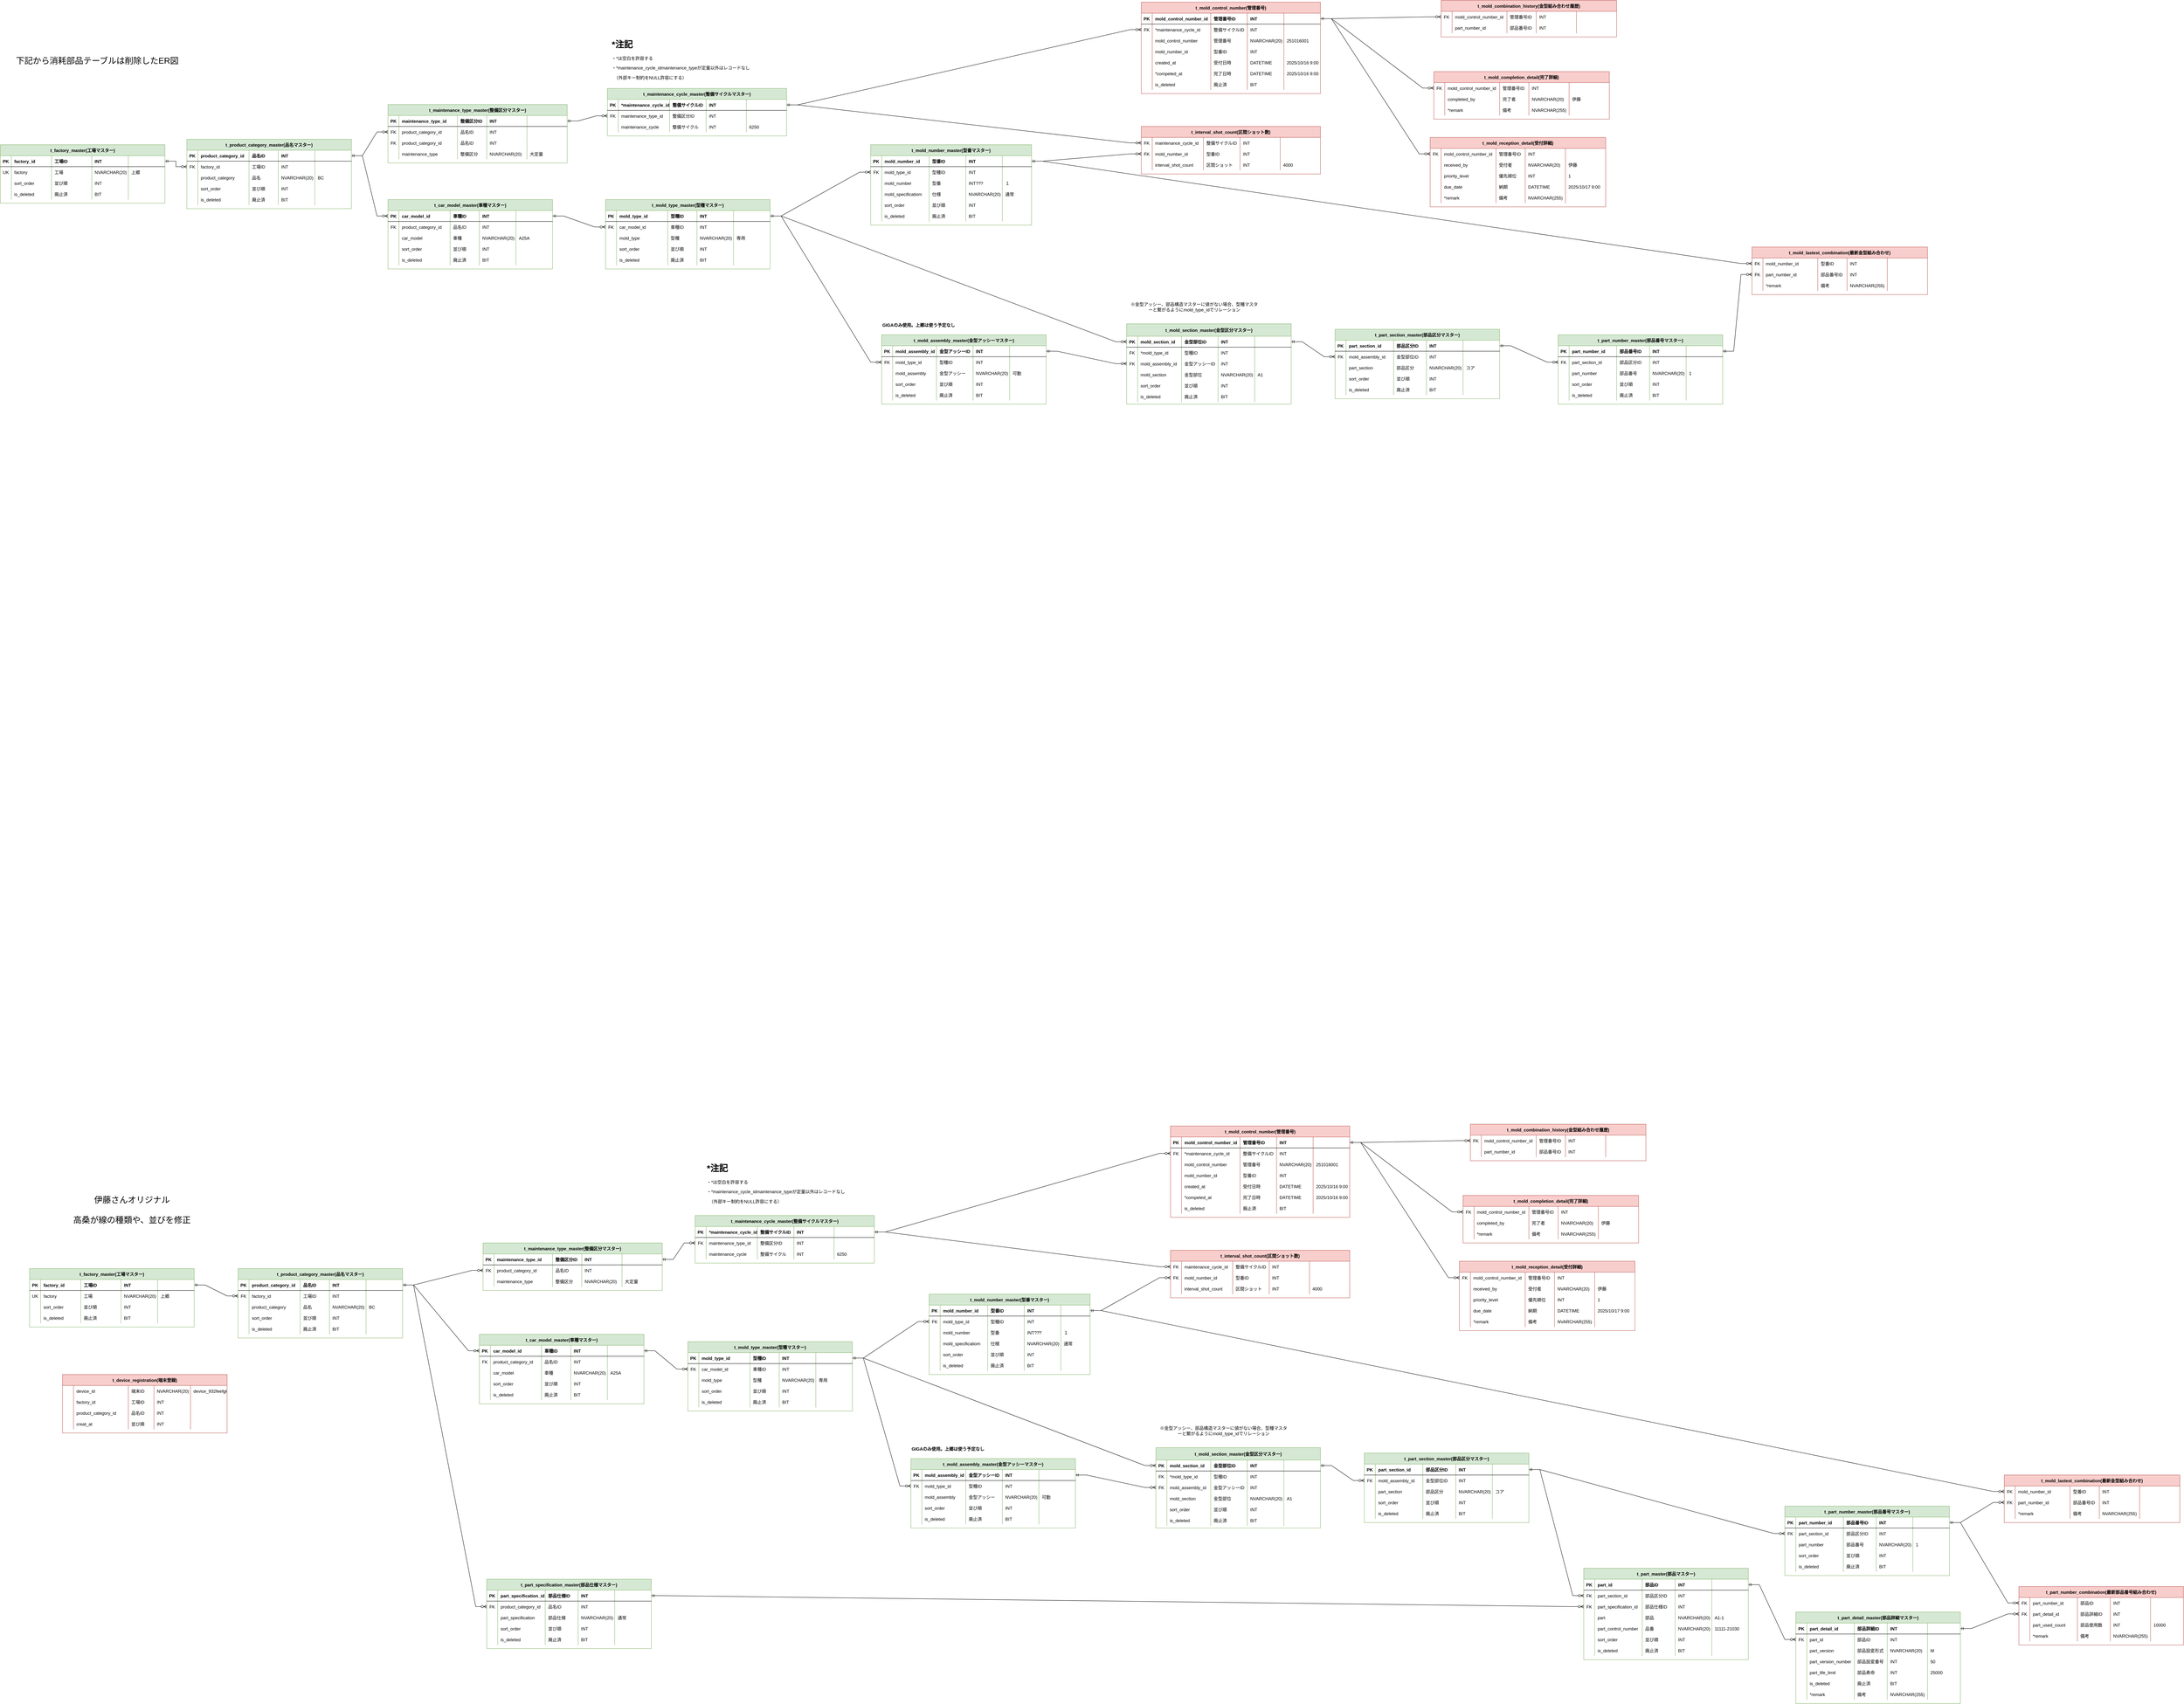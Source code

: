<mxfile version="28.2.7">
  <diagram id="R2lEEEUBdFMjLlhIrx00" name="Page-1">
    <mxGraphModel dx="10145" dy="7790" grid="1" gridSize="10" guides="1" tooltips="1" connect="1" arrows="1" fold="1" page="1" pageScale="1" pageWidth="5000" pageHeight="5000" math="0" shadow="0" extFonts="Permanent Marker^https://fonts.googleapis.com/css?family=Permanent+Marker">
      <root>
        <mxCell id="0" />
        <mxCell id="1" parent="0" />
        <mxCell id="C-vyLk0tnHw3VtMMgP7b-23" value="t_factory_master(工場マスター)" style="shape=table;startSize=30;container=1;collapsible=1;childLayout=tableLayout;fixedRows=1;rowLines=0;fontStyle=1;align=center;resizeLast=1;fillColor=#d5e8d4;strokeColor=#82b366;" parent="1" vertex="1">
          <mxGeometry x="-3880" y="-720" width="450" height="160" as="geometry">
            <mxRectangle x="-260" y="-170" width="130" height="30" as="alternateBounds" />
          </mxGeometry>
        </mxCell>
        <mxCell id="C-vyLk0tnHw3VtMMgP7b-24" value="" style="shape=partialRectangle;collapsible=0;dropTarget=0;pointerEvents=0;fillColor=none;points=[[0,0.5],[1,0.5]];portConstraint=eastwest;top=0;left=0;right=0;bottom=1;" parent="C-vyLk0tnHw3VtMMgP7b-23" vertex="1">
          <mxGeometry y="30" width="450" height="30" as="geometry" />
        </mxCell>
        <mxCell id="C-vyLk0tnHw3VtMMgP7b-25" value="PK" style="shape=partialRectangle;overflow=hidden;connectable=0;fillColor=none;top=0;left=0;bottom=0;right=0;fontStyle=1;" parent="C-vyLk0tnHw3VtMMgP7b-24" vertex="1">
          <mxGeometry width="30" height="30" as="geometry">
            <mxRectangle width="30" height="30" as="alternateBounds" />
          </mxGeometry>
        </mxCell>
        <mxCell id="C-vyLk0tnHw3VtMMgP7b-26" value="factory_id" style="shape=partialRectangle;overflow=hidden;connectable=0;fillColor=none;top=0;left=0;bottom=0;right=0;align=left;spacingLeft=6;fontStyle=1;" parent="C-vyLk0tnHw3VtMMgP7b-24" vertex="1">
          <mxGeometry x="30" width="110" height="30" as="geometry">
            <mxRectangle width="110" height="30" as="alternateBounds" />
          </mxGeometry>
        </mxCell>
        <mxCell id="W9bMmQGNt1usOigdgkvB-1" value="工場ID" style="shape=partialRectangle;overflow=hidden;connectable=0;fillColor=none;top=0;left=0;bottom=0;right=0;align=left;spacingLeft=6;fontStyle=1;" parent="C-vyLk0tnHw3VtMMgP7b-24" vertex="1">
          <mxGeometry x="140" width="110" height="30" as="geometry">
            <mxRectangle width="110" height="30" as="alternateBounds" />
          </mxGeometry>
        </mxCell>
        <mxCell id="W9bMmQGNt1usOigdgkvB-3" value="INT" style="shape=partialRectangle;overflow=hidden;connectable=0;fillColor=none;top=0;left=0;bottom=0;right=0;align=left;spacingLeft=6;fontStyle=1;" parent="C-vyLk0tnHw3VtMMgP7b-24" vertex="1">
          <mxGeometry x="250" width="100" height="30" as="geometry">
            <mxRectangle width="100" height="30" as="alternateBounds" />
          </mxGeometry>
        </mxCell>
        <mxCell id="-N73QwOTCO7nfZDOst9L-16" style="shape=partialRectangle;overflow=hidden;connectable=0;fillColor=none;top=0;left=0;bottom=0;right=0;align=left;spacingLeft=6;fontStyle=1;" parent="C-vyLk0tnHw3VtMMgP7b-24" vertex="1">
          <mxGeometry x="350" width="100" height="30" as="geometry">
            <mxRectangle width="100" height="30" as="alternateBounds" />
          </mxGeometry>
        </mxCell>
        <mxCell id="C-vyLk0tnHw3VtMMgP7b-27" value="" style="shape=partialRectangle;collapsible=0;dropTarget=0;pointerEvents=0;fillColor=none;points=[[0,0.5],[1,0.5]];portConstraint=eastwest;top=0;left=0;right=0;bottom=0;" parent="C-vyLk0tnHw3VtMMgP7b-23" vertex="1">
          <mxGeometry y="60" width="450" height="30" as="geometry" />
        </mxCell>
        <mxCell id="C-vyLk0tnHw3VtMMgP7b-28" value="UK" style="shape=partialRectangle;overflow=hidden;connectable=0;fillColor=none;top=0;left=0;bottom=0;right=0;" parent="C-vyLk0tnHw3VtMMgP7b-27" vertex="1">
          <mxGeometry width="30" height="30" as="geometry">
            <mxRectangle width="30" height="30" as="alternateBounds" />
          </mxGeometry>
        </mxCell>
        <mxCell id="C-vyLk0tnHw3VtMMgP7b-29" value="factory" style="shape=partialRectangle;overflow=hidden;connectable=0;fillColor=none;top=0;left=0;bottom=0;right=0;align=left;spacingLeft=6;" parent="C-vyLk0tnHw3VtMMgP7b-27" vertex="1">
          <mxGeometry x="30" width="110" height="30" as="geometry">
            <mxRectangle width="110" height="30" as="alternateBounds" />
          </mxGeometry>
        </mxCell>
        <mxCell id="W9bMmQGNt1usOigdgkvB-2" value="工場" style="shape=partialRectangle;overflow=hidden;connectable=0;fillColor=none;top=0;left=0;bottom=0;right=0;align=left;spacingLeft=6;" parent="C-vyLk0tnHw3VtMMgP7b-27" vertex="1">
          <mxGeometry x="140" width="110" height="30" as="geometry">
            <mxRectangle width="110" height="30" as="alternateBounds" />
          </mxGeometry>
        </mxCell>
        <mxCell id="W9bMmQGNt1usOigdgkvB-4" value="NVARCHAR(20)" style="shape=partialRectangle;overflow=hidden;connectable=0;fillColor=none;top=0;left=0;bottom=0;right=0;align=left;spacingLeft=6;" parent="C-vyLk0tnHw3VtMMgP7b-27" vertex="1">
          <mxGeometry x="250" width="100" height="30" as="geometry">
            <mxRectangle width="100" height="30" as="alternateBounds" />
          </mxGeometry>
        </mxCell>
        <mxCell id="-N73QwOTCO7nfZDOst9L-17" value="上郷" style="shape=partialRectangle;overflow=hidden;connectable=0;fillColor=none;top=0;left=0;bottom=0;right=0;align=left;spacingLeft=6;" parent="C-vyLk0tnHw3VtMMgP7b-27" vertex="1">
          <mxGeometry x="350" width="100" height="30" as="geometry">
            <mxRectangle width="100" height="30" as="alternateBounds" />
          </mxGeometry>
        </mxCell>
        <mxCell id="W9bMmQGNt1usOigdgkvB-308" style="shape=partialRectangle;collapsible=0;dropTarget=0;pointerEvents=0;fillColor=none;points=[[0,0.5],[1,0.5]];portConstraint=eastwest;top=0;left=0;right=0;bottom=0;" parent="C-vyLk0tnHw3VtMMgP7b-23" vertex="1">
          <mxGeometry y="90" width="450" height="30" as="geometry" />
        </mxCell>
        <mxCell id="W9bMmQGNt1usOigdgkvB-309" style="shape=partialRectangle;overflow=hidden;connectable=0;fillColor=none;top=0;left=0;bottom=0;right=0;" parent="W9bMmQGNt1usOigdgkvB-308" vertex="1">
          <mxGeometry width="30" height="30" as="geometry">
            <mxRectangle width="30" height="30" as="alternateBounds" />
          </mxGeometry>
        </mxCell>
        <mxCell id="W9bMmQGNt1usOigdgkvB-310" value="sort_order" style="shape=partialRectangle;overflow=hidden;connectable=0;fillColor=none;top=0;left=0;bottom=0;right=0;align=left;spacingLeft=6;" parent="W9bMmQGNt1usOigdgkvB-308" vertex="1">
          <mxGeometry x="30" width="110" height="30" as="geometry">
            <mxRectangle width="110" height="30" as="alternateBounds" />
          </mxGeometry>
        </mxCell>
        <mxCell id="W9bMmQGNt1usOigdgkvB-311" value="並び順" style="shape=partialRectangle;overflow=hidden;connectable=0;fillColor=none;top=0;left=0;bottom=0;right=0;align=left;spacingLeft=6;" parent="W9bMmQGNt1usOigdgkvB-308" vertex="1">
          <mxGeometry x="140" width="110" height="30" as="geometry">
            <mxRectangle width="110" height="30" as="alternateBounds" />
          </mxGeometry>
        </mxCell>
        <mxCell id="W9bMmQGNt1usOigdgkvB-312" value="INT" style="shape=partialRectangle;overflow=hidden;connectable=0;fillColor=none;top=0;left=0;bottom=0;right=0;align=left;spacingLeft=6;" parent="W9bMmQGNt1usOigdgkvB-308" vertex="1">
          <mxGeometry x="250" width="100" height="30" as="geometry">
            <mxRectangle width="100" height="30" as="alternateBounds" />
          </mxGeometry>
        </mxCell>
        <mxCell id="-N73QwOTCO7nfZDOst9L-18" style="shape=partialRectangle;overflow=hidden;connectable=0;fillColor=none;top=0;left=0;bottom=0;right=0;align=left;spacingLeft=6;" parent="W9bMmQGNt1usOigdgkvB-308" vertex="1">
          <mxGeometry x="350" width="100" height="30" as="geometry">
            <mxRectangle width="100" height="30" as="alternateBounds" />
          </mxGeometry>
        </mxCell>
        <mxCell id="W9bMmQGNt1usOigdgkvB-313" style="shape=partialRectangle;collapsible=0;dropTarget=0;pointerEvents=0;fillColor=none;points=[[0,0.5],[1,0.5]];portConstraint=eastwest;top=0;left=0;right=0;bottom=0;" parent="C-vyLk0tnHw3VtMMgP7b-23" vertex="1">
          <mxGeometry y="120" width="450" height="30" as="geometry" />
        </mxCell>
        <mxCell id="W9bMmQGNt1usOigdgkvB-314" style="shape=partialRectangle;overflow=hidden;connectable=0;fillColor=none;top=0;left=0;bottom=0;right=0;" parent="W9bMmQGNt1usOigdgkvB-313" vertex="1">
          <mxGeometry width="30" height="30" as="geometry">
            <mxRectangle width="30" height="30" as="alternateBounds" />
          </mxGeometry>
        </mxCell>
        <mxCell id="W9bMmQGNt1usOigdgkvB-315" value="is_deleted" style="shape=partialRectangle;overflow=hidden;connectable=0;fillColor=none;top=0;left=0;bottom=0;right=0;align=left;spacingLeft=6;" parent="W9bMmQGNt1usOigdgkvB-313" vertex="1">
          <mxGeometry x="30" width="110" height="30" as="geometry">
            <mxRectangle width="110" height="30" as="alternateBounds" />
          </mxGeometry>
        </mxCell>
        <mxCell id="W9bMmQGNt1usOigdgkvB-316" value="廃止済" style="shape=partialRectangle;overflow=hidden;connectable=0;fillColor=none;top=0;left=0;bottom=0;right=0;align=left;spacingLeft=6;" parent="W9bMmQGNt1usOigdgkvB-313" vertex="1">
          <mxGeometry x="140" width="110" height="30" as="geometry">
            <mxRectangle width="110" height="30" as="alternateBounds" />
          </mxGeometry>
        </mxCell>
        <mxCell id="W9bMmQGNt1usOigdgkvB-317" value="BIT" style="shape=partialRectangle;overflow=hidden;connectable=0;fillColor=none;top=0;left=0;bottom=0;right=0;align=left;spacingLeft=6;" parent="W9bMmQGNt1usOigdgkvB-313" vertex="1">
          <mxGeometry x="250" width="100" height="30" as="geometry">
            <mxRectangle width="100" height="30" as="alternateBounds" />
          </mxGeometry>
        </mxCell>
        <mxCell id="-N73QwOTCO7nfZDOst9L-19" style="shape=partialRectangle;overflow=hidden;connectable=0;fillColor=none;top=0;left=0;bottom=0;right=0;align=left;spacingLeft=6;" parent="W9bMmQGNt1usOigdgkvB-313" vertex="1">
          <mxGeometry x="350" width="100" height="30" as="geometry">
            <mxRectangle width="100" height="30" as="alternateBounds" />
          </mxGeometry>
        </mxCell>
        <mxCell id="W9bMmQGNt1usOigdgkvB-15" value="t_product_category_master(品名マスター)" style="shape=table;startSize=30;container=1;collapsible=1;childLayout=tableLayout;fixedRows=1;rowLines=0;fontStyle=1;align=center;resizeLast=1;fillColor=#d5e8d4;strokeColor=#82b366;" parent="1" vertex="1">
          <mxGeometry x="-3370" y="-735" width="450" height="190" as="geometry">
            <mxRectangle x="-260" y="-170" width="130" height="30" as="alternateBounds" />
          </mxGeometry>
        </mxCell>
        <mxCell id="W9bMmQGNt1usOigdgkvB-16" value="" style="shape=partialRectangle;collapsible=0;dropTarget=0;pointerEvents=0;fillColor=none;points=[[0,0.5],[1,0.5]];portConstraint=eastwest;top=0;left=0;right=0;bottom=1;" parent="W9bMmQGNt1usOigdgkvB-15" vertex="1">
          <mxGeometry y="30" width="450" height="30" as="geometry" />
        </mxCell>
        <mxCell id="W9bMmQGNt1usOigdgkvB-17" value="PK" style="shape=partialRectangle;overflow=hidden;connectable=0;fillColor=none;top=0;left=0;bottom=0;right=0;fontStyle=1;" parent="W9bMmQGNt1usOigdgkvB-16" vertex="1">
          <mxGeometry width="30" height="30" as="geometry">
            <mxRectangle width="30" height="30" as="alternateBounds" />
          </mxGeometry>
        </mxCell>
        <mxCell id="W9bMmQGNt1usOigdgkvB-18" value="product_category_id" style="shape=partialRectangle;overflow=hidden;connectable=0;fillColor=none;top=0;left=0;bottom=0;right=0;align=left;spacingLeft=6;fontStyle=1;" parent="W9bMmQGNt1usOigdgkvB-16" vertex="1">
          <mxGeometry x="30" width="140" height="30" as="geometry">
            <mxRectangle width="140" height="30" as="alternateBounds" />
          </mxGeometry>
        </mxCell>
        <mxCell id="W9bMmQGNt1usOigdgkvB-19" value="品名ID" style="shape=partialRectangle;overflow=hidden;connectable=0;fillColor=none;top=0;left=0;bottom=0;right=0;align=left;spacingLeft=6;fontStyle=1;" parent="W9bMmQGNt1usOigdgkvB-16" vertex="1">
          <mxGeometry x="170" width="80" height="30" as="geometry">
            <mxRectangle width="80" height="30" as="alternateBounds" />
          </mxGeometry>
        </mxCell>
        <mxCell id="W9bMmQGNt1usOigdgkvB-20" value="INT" style="shape=partialRectangle;overflow=hidden;connectable=0;fillColor=none;top=0;left=0;bottom=0;right=0;align=left;spacingLeft=6;fontStyle=1;" parent="W9bMmQGNt1usOigdgkvB-16" vertex="1">
          <mxGeometry x="250" width="100" height="30" as="geometry">
            <mxRectangle width="100" height="30" as="alternateBounds" />
          </mxGeometry>
        </mxCell>
        <mxCell id="-N73QwOTCO7nfZDOst9L-20" style="shape=partialRectangle;overflow=hidden;connectable=0;fillColor=none;top=0;left=0;bottom=0;right=0;align=left;spacingLeft=6;fontStyle=1;" parent="W9bMmQGNt1usOigdgkvB-16" vertex="1">
          <mxGeometry x="350" width="100" height="30" as="geometry">
            <mxRectangle width="100" height="30" as="alternateBounds" />
          </mxGeometry>
        </mxCell>
        <mxCell id="W9bMmQGNt1usOigdgkvB-21" value="" style="shape=partialRectangle;collapsible=0;dropTarget=0;pointerEvents=0;fillColor=none;points=[[0,0.5],[1,0.5]];portConstraint=eastwest;top=0;left=0;right=0;bottom=0;strokeWidth=1;perimeterSpacing=0;" parent="W9bMmQGNt1usOigdgkvB-15" vertex="1">
          <mxGeometry y="60" width="450" height="30" as="geometry" />
        </mxCell>
        <mxCell id="W9bMmQGNt1usOigdgkvB-22" value="FK" style="shape=partialRectangle;overflow=hidden;connectable=0;fillColor=none;top=0;left=0;bottom=0;right=0;" parent="W9bMmQGNt1usOigdgkvB-21" vertex="1">
          <mxGeometry width="30" height="30" as="geometry">
            <mxRectangle width="30" height="30" as="alternateBounds" />
          </mxGeometry>
        </mxCell>
        <mxCell id="W9bMmQGNt1usOigdgkvB-23" value="factory_id" style="shape=partialRectangle;overflow=hidden;connectable=0;fillColor=none;top=0;left=0;bottom=0;right=0;align=left;spacingLeft=6;" parent="W9bMmQGNt1usOigdgkvB-21" vertex="1">
          <mxGeometry x="30" width="140" height="30" as="geometry">
            <mxRectangle width="140" height="30" as="alternateBounds" />
          </mxGeometry>
        </mxCell>
        <mxCell id="W9bMmQGNt1usOigdgkvB-24" value="工場ID" style="shape=partialRectangle;overflow=hidden;connectable=0;fillColor=none;top=0;left=0;bottom=0;right=0;align=left;spacingLeft=6;" parent="W9bMmQGNt1usOigdgkvB-21" vertex="1">
          <mxGeometry x="170" width="80" height="30" as="geometry">
            <mxRectangle width="80" height="30" as="alternateBounds" />
          </mxGeometry>
        </mxCell>
        <mxCell id="W9bMmQGNt1usOigdgkvB-25" value="INT" style="shape=partialRectangle;overflow=hidden;connectable=0;fillColor=none;top=0;left=0;bottom=0;right=0;align=left;spacingLeft=6;" parent="W9bMmQGNt1usOigdgkvB-21" vertex="1">
          <mxGeometry x="250" width="100" height="30" as="geometry">
            <mxRectangle width="100" height="30" as="alternateBounds" />
          </mxGeometry>
        </mxCell>
        <mxCell id="-N73QwOTCO7nfZDOst9L-21" style="shape=partialRectangle;overflow=hidden;connectable=0;fillColor=none;top=0;left=0;bottom=0;right=0;align=left;spacingLeft=6;" parent="W9bMmQGNt1usOigdgkvB-21" vertex="1">
          <mxGeometry x="350" width="100" height="30" as="geometry">
            <mxRectangle width="100" height="30" as="alternateBounds" />
          </mxGeometry>
        </mxCell>
        <mxCell id="W9bMmQGNt1usOigdgkvB-27" style="shape=partialRectangle;collapsible=0;dropTarget=0;pointerEvents=0;fillColor=none;points=[[0,0.5],[1,0.5]];portConstraint=eastwest;top=0;left=0;right=0;bottom=0;perimeterSpacing=0;" parent="W9bMmQGNt1usOigdgkvB-15" vertex="1">
          <mxGeometry y="90" width="450" height="30" as="geometry" />
        </mxCell>
        <mxCell id="W9bMmQGNt1usOigdgkvB-28" style="shape=partialRectangle;overflow=hidden;connectable=0;fillColor=none;top=0;left=0;bottom=0;right=0;" parent="W9bMmQGNt1usOigdgkvB-27" vertex="1">
          <mxGeometry width="30" height="30" as="geometry">
            <mxRectangle width="30" height="30" as="alternateBounds" />
          </mxGeometry>
        </mxCell>
        <mxCell id="W9bMmQGNt1usOigdgkvB-29" value="product_category" style="shape=partialRectangle;overflow=hidden;connectable=0;fillColor=none;top=0;left=0;bottom=0;right=0;align=left;spacingLeft=6;" parent="W9bMmQGNt1usOigdgkvB-27" vertex="1">
          <mxGeometry x="30" width="140" height="30" as="geometry">
            <mxRectangle width="140" height="30" as="alternateBounds" />
          </mxGeometry>
        </mxCell>
        <mxCell id="W9bMmQGNt1usOigdgkvB-30" value="品名" style="shape=partialRectangle;overflow=hidden;connectable=0;fillColor=none;top=0;left=0;bottom=0;right=0;align=left;spacingLeft=6;" parent="W9bMmQGNt1usOigdgkvB-27" vertex="1">
          <mxGeometry x="170" width="80" height="30" as="geometry">
            <mxRectangle width="80" height="30" as="alternateBounds" />
          </mxGeometry>
        </mxCell>
        <mxCell id="W9bMmQGNt1usOigdgkvB-31" value="NVARCHAR(20)" style="shape=partialRectangle;overflow=hidden;connectable=0;fillColor=none;top=0;left=0;bottom=0;right=0;align=left;spacingLeft=6;" parent="W9bMmQGNt1usOigdgkvB-27" vertex="1">
          <mxGeometry x="250" width="100" height="30" as="geometry">
            <mxRectangle width="100" height="30" as="alternateBounds" />
          </mxGeometry>
        </mxCell>
        <mxCell id="-N73QwOTCO7nfZDOst9L-22" value="BC" style="shape=partialRectangle;overflow=hidden;connectable=0;fillColor=none;top=0;left=0;bottom=0;right=0;align=left;spacingLeft=6;" parent="W9bMmQGNt1usOigdgkvB-27" vertex="1">
          <mxGeometry x="350" width="100" height="30" as="geometry">
            <mxRectangle width="100" height="30" as="alternateBounds" />
          </mxGeometry>
        </mxCell>
        <mxCell id="W9bMmQGNt1usOigdgkvB-298" style="shape=partialRectangle;collapsible=0;dropTarget=0;pointerEvents=0;fillColor=none;points=[[0,0.5],[1,0.5]];portConstraint=eastwest;top=0;left=0;right=0;bottom=0;perimeterSpacing=0;" parent="W9bMmQGNt1usOigdgkvB-15" vertex="1">
          <mxGeometry y="120" width="450" height="30" as="geometry" />
        </mxCell>
        <mxCell id="W9bMmQGNt1usOigdgkvB-299" style="shape=partialRectangle;overflow=hidden;connectable=0;fillColor=none;top=0;left=0;bottom=0;right=0;" parent="W9bMmQGNt1usOigdgkvB-298" vertex="1">
          <mxGeometry width="30" height="30" as="geometry">
            <mxRectangle width="30" height="30" as="alternateBounds" />
          </mxGeometry>
        </mxCell>
        <mxCell id="W9bMmQGNt1usOigdgkvB-300" value="sort_order" style="shape=partialRectangle;overflow=hidden;connectable=0;fillColor=none;top=0;left=0;bottom=0;right=0;align=left;spacingLeft=6;" parent="W9bMmQGNt1usOigdgkvB-298" vertex="1">
          <mxGeometry x="30" width="140" height="30" as="geometry">
            <mxRectangle width="140" height="30" as="alternateBounds" />
          </mxGeometry>
        </mxCell>
        <mxCell id="W9bMmQGNt1usOigdgkvB-301" value="並び順" style="shape=partialRectangle;overflow=hidden;connectable=0;fillColor=none;top=0;left=0;bottom=0;right=0;align=left;spacingLeft=6;" parent="W9bMmQGNt1usOigdgkvB-298" vertex="1">
          <mxGeometry x="170" width="80" height="30" as="geometry">
            <mxRectangle width="80" height="30" as="alternateBounds" />
          </mxGeometry>
        </mxCell>
        <mxCell id="W9bMmQGNt1usOigdgkvB-302" value="INT" style="shape=partialRectangle;overflow=hidden;connectable=0;fillColor=none;top=0;left=0;bottom=0;right=0;align=left;spacingLeft=6;" parent="W9bMmQGNt1usOigdgkvB-298" vertex="1">
          <mxGeometry x="250" width="100" height="30" as="geometry">
            <mxRectangle width="100" height="30" as="alternateBounds" />
          </mxGeometry>
        </mxCell>
        <mxCell id="-N73QwOTCO7nfZDOst9L-23" style="shape=partialRectangle;overflow=hidden;connectable=0;fillColor=none;top=0;left=0;bottom=0;right=0;align=left;spacingLeft=6;" parent="W9bMmQGNt1usOigdgkvB-298" vertex="1">
          <mxGeometry x="350" width="100" height="30" as="geometry">
            <mxRectangle width="100" height="30" as="alternateBounds" />
          </mxGeometry>
        </mxCell>
        <mxCell id="W9bMmQGNt1usOigdgkvB-318" style="shape=partialRectangle;collapsible=0;dropTarget=0;pointerEvents=0;fillColor=none;points=[[0,0.5],[1,0.5]];portConstraint=eastwest;top=0;left=0;right=0;bottom=0;perimeterSpacing=0;" parent="W9bMmQGNt1usOigdgkvB-15" vertex="1">
          <mxGeometry y="150" width="450" height="30" as="geometry" />
        </mxCell>
        <mxCell id="W9bMmQGNt1usOigdgkvB-319" style="shape=partialRectangle;overflow=hidden;connectable=0;fillColor=none;top=0;left=0;bottom=0;right=0;" parent="W9bMmQGNt1usOigdgkvB-318" vertex="1">
          <mxGeometry width="30" height="30" as="geometry">
            <mxRectangle width="30" height="30" as="alternateBounds" />
          </mxGeometry>
        </mxCell>
        <mxCell id="W9bMmQGNt1usOigdgkvB-320" value="is_deleted" style="shape=partialRectangle;overflow=hidden;connectable=0;fillColor=none;top=0;left=0;bottom=0;right=0;align=left;spacingLeft=6;" parent="W9bMmQGNt1usOigdgkvB-318" vertex="1">
          <mxGeometry x="30" width="140" height="30" as="geometry">
            <mxRectangle width="140" height="30" as="alternateBounds" />
          </mxGeometry>
        </mxCell>
        <mxCell id="W9bMmQGNt1usOigdgkvB-321" value="廃止済" style="shape=partialRectangle;overflow=hidden;connectable=0;fillColor=none;top=0;left=0;bottom=0;right=0;align=left;spacingLeft=6;" parent="W9bMmQGNt1usOigdgkvB-318" vertex="1">
          <mxGeometry x="170" width="80" height="30" as="geometry">
            <mxRectangle width="80" height="30" as="alternateBounds" />
          </mxGeometry>
        </mxCell>
        <mxCell id="W9bMmQGNt1usOigdgkvB-322" value="BIT" style="shape=partialRectangle;overflow=hidden;connectable=0;fillColor=none;top=0;left=0;bottom=0;right=0;align=left;spacingLeft=6;" parent="W9bMmQGNt1usOigdgkvB-318" vertex="1">
          <mxGeometry x="250" width="100" height="30" as="geometry">
            <mxRectangle width="100" height="30" as="alternateBounds" />
          </mxGeometry>
        </mxCell>
        <mxCell id="-N73QwOTCO7nfZDOst9L-24" style="shape=partialRectangle;overflow=hidden;connectable=0;fillColor=none;top=0;left=0;bottom=0;right=0;align=left;spacingLeft=6;" parent="W9bMmQGNt1usOigdgkvB-318" vertex="1">
          <mxGeometry x="350" width="100" height="30" as="geometry">
            <mxRectangle width="100" height="30" as="alternateBounds" />
          </mxGeometry>
        </mxCell>
        <mxCell id="W9bMmQGNt1usOigdgkvB-42" value="t_car_model_master(車種マスター)" style="shape=table;startSize=30;container=1;collapsible=1;childLayout=tableLayout;fixedRows=1;rowLines=0;fontStyle=1;align=center;resizeLast=1;fillColor=#d5e8d4;strokeColor=#82b366;" parent="1" vertex="1">
          <mxGeometry x="-2820" y="-570" width="450" height="190" as="geometry">
            <mxRectangle x="-260" y="-170" width="130" height="30" as="alternateBounds" />
          </mxGeometry>
        </mxCell>
        <mxCell id="W9bMmQGNt1usOigdgkvB-43" value="" style="shape=partialRectangle;collapsible=0;dropTarget=0;pointerEvents=0;fillColor=none;points=[[0,0.5],[1,0.5]];portConstraint=eastwest;top=0;left=0;right=0;bottom=1;" parent="W9bMmQGNt1usOigdgkvB-42" vertex="1">
          <mxGeometry y="30" width="450" height="30" as="geometry" />
        </mxCell>
        <mxCell id="W9bMmQGNt1usOigdgkvB-44" value="PK" style="shape=partialRectangle;overflow=hidden;connectable=0;fillColor=none;top=0;left=0;bottom=0;right=0;fontStyle=1;" parent="W9bMmQGNt1usOigdgkvB-43" vertex="1">
          <mxGeometry width="30" height="30" as="geometry">
            <mxRectangle width="30" height="30" as="alternateBounds" />
          </mxGeometry>
        </mxCell>
        <mxCell id="W9bMmQGNt1usOigdgkvB-45" value="car_model_id" style="shape=partialRectangle;overflow=hidden;connectable=0;fillColor=none;top=0;left=0;bottom=0;right=0;align=left;spacingLeft=6;fontStyle=1;" parent="W9bMmQGNt1usOigdgkvB-43" vertex="1">
          <mxGeometry x="30" width="140" height="30" as="geometry">
            <mxRectangle width="140" height="30" as="alternateBounds" />
          </mxGeometry>
        </mxCell>
        <mxCell id="W9bMmQGNt1usOigdgkvB-46" value="車種ID" style="shape=partialRectangle;overflow=hidden;connectable=0;fillColor=none;top=0;left=0;bottom=0;right=0;align=left;spacingLeft=6;fontStyle=1;" parent="W9bMmQGNt1usOigdgkvB-43" vertex="1">
          <mxGeometry x="170" width="80" height="30" as="geometry">
            <mxRectangle width="80" height="30" as="alternateBounds" />
          </mxGeometry>
        </mxCell>
        <mxCell id="W9bMmQGNt1usOigdgkvB-47" value="INT" style="shape=partialRectangle;overflow=hidden;connectable=0;fillColor=none;top=0;left=0;bottom=0;right=0;align=left;spacingLeft=6;fontStyle=1;" parent="W9bMmQGNt1usOigdgkvB-43" vertex="1">
          <mxGeometry x="250" width="100" height="30" as="geometry">
            <mxRectangle width="100" height="30" as="alternateBounds" />
          </mxGeometry>
        </mxCell>
        <mxCell id="-N73QwOTCO7nfZDOst9L-25" style="shape=partialRectangle;overflow=hidden;connectable=0;fillColor=none;top=0;left=0;bottom=0;right=0;align=left;spacingLeft=6;fontStyle=1;" parent="W9bMmQGNt1usOigdgkvB-43" vertex="1">
          <mxGeometry x="350" width="100" height="30" as="geometry">
            <mxRectangle width="100" height="30" as="alternateBounds" />
          </mxGeometry>
        </mxCell>
        <mxCell id="W9bMmQGNt1usOigdgkvB-48" value="" style="shape=partialRectangle;collapsible=0;dropTarget=0;pointerEvents=0;fillColor=none;points=[[0,0.5],[1,0.5]];portConstraint=eastwest;top=0;left=0;right=0;bottom=0;strokeWidth=1;perimeterSpacing=0;" parent="W9bMmQGNt1usOigdgkvB-42" vertex="1">
          <mxGeometry y="60" width="450" height="30" as="geometry" />
        </mxCell>
        <mxCell id="W9bMmQGNt1usOigdgkvB-49" value="FK" style="shape=partialRectangle;overflow=hidden;connectable=0;fillColor=none;top=0;left=0;bottom=0;right=0;" parent="W9bMmQGNt1usOigdgkvB-48" vertex="1">
          <mxGeometry width="30" height="30" as="geometry">
            <mxRectangle width="30" height="30" as="alternateBounds" />
          </mxGeometry>
        </mxCell>
        <mxCell id="W9bMmQGNt1usOigdgkvB-50" value="product_category_id" style="shape=partialRectangle;overflow=hidden;connectable=0;fillColor=none;top=0;left=0;bottom=0;right=0;align=left;spacingLeft=6;" parent="W9bMmQGNt1usOigdgkvB-48" vertex="1">
          <mxGeometry x="30" width="140" height="30" as="geometry">
            <mxRectangle width="140" height="30" as="alternateBounds" />
          </mxGeometry>
        </mxCell>
        <mxCell id="W9bMmQGNt1usOigdgkvB-51" value="品名ID" style="shape=partialRectangle;overflow=hidden;connectable=0;fillColor=none;top=0;left=0;bottom=0;right=0;align=left;spacingLeft=6;" parent="W9bMmQGNt1usOigdgkvB-48" vertex="1">
          <mxGeometry x="170" width="80" height="30" as="geometry">
            <mxRectangle width="80" height="30" as="alternateBounds" />
          </mxGeometry>
        </mxCell>
        <mxCell id="W9bMmQGNt1usOigdgkvB-52" value="INT" style="shape=partialRectangle;overflow=hidden;connectable=0;fillColor=none;top=0;left=0;bottom=0;right=0;align=left;spacingLeft=6;" parent="W9bMmQGNt1usOigdgkvB-48" vertex="1">
          <mxGeometry x="250" width="100" height="30" as="geometry">
            <mxRectangle width="100" height="30" as="alternateBounds" />
          </mxGeometry>
        </mxCell>
        <mxCell id="-N73QwOTCO7nfZDOst9L-26" style="shape=partialRectangle;overflow=hidden;connectable=0;fillColor=none;top=0;left=0;bottom=0;right=0;align=left;spacingLeft=6;" parent="W9bMmQGNt1usOigdgkvB-48" vertex="1">
          <mxGeometry x="350" width="100" height="30" as="geometry">
            <mxRectangle width="100" height="30" as="alternateBounds" />
          </mxGeometry>
        </mxCell>
        <mxCell id="W9bMmQGNt1usOigdgkvB-53" style="shape=partialRectangle;collapsible=0;dropTarget=0;pointerEvents=0;fillColor=none;points=[[0,0.5],[1,0.5]];portConstraint=eastwest;top=0;left=0;right=0;bottom=0;perimeterSpacing=0;" parent="W9bMmQGNt1usOigdgkvB-42" vertex="1">
          <mxGeometry y="90" width="450" height="30" as="geometry" />
        </mxCell>
        <mxCell id="W9bMmQGNt1usOigdgkvB-54" style="shape=partialRectangle;overflow=hidden;connectable=0;fillColor=none;top=0;left=0;bottom=0;right=0;" parent="W9bMmQGNt1usOigdgkvB-53" vertex="1">
          <mxGeometry width="30" height="30" as="geometry">
            <mxRectangle width="30" height="30" as="alternateBounds" />
          </mxGeometry>
        </mxCell>
        <mxCell id="W9bMmQGNt1usOigdgkvB-55" value="car_model" style="shape=partialRectangle;overflow=hidden;connectable=0;fillColor=none;top=0;left=0;bottom=0;right=0;align=left;spacingLeft=6;" parent="W9bMmQGNt1usOigdgkvB-53" vertex="1">
          <mxGeometry x="30" width="140" height="30" as="geometry">
            <mxRectangle width="140" height="30" as="alternateBounds" />
          </mxGeometry>
        </mxCell>
        <mxCell id="W9bMmQGNt1usOigdgkvB-56" value="車種" style="shape=partialRectangle;overflow=hidden;connectable=0;fillColor=none;top=0;left=0;bottom=0;right=0;align=left;spacingLeft=6;" parent="W9bMmQGNt1usOigdgkvB-53" vertex="1">
          <mxGeometry x="170" width="80" height="30" as="geometry">
            <mxRectangle width="80" height="30" as="alternateBounds" />
          </mxGeometry>
        </mxCell>
        <mxCell id="W9bMmQGNt1usOigdgkvB-57" value="NVARCHAR(20)" style="shape=partialRectangle;overflow=hidden;connectable=0;fillColor=none;top=0;left=0;bottom=0;right=0;align=left;spacingLeft=6;" parent="W9bMmQGNt1usOigdgkvB-53" vertex="1">
          <mxGeometry x="250" width="100" height="30" as="geometry">
            <mxRectangle width="100" height="30" as="alternateBounds" />
          </mxGeometry>
        </mxCell>
        <mxCell id="-N73QwOTCO7nfZDOst9L-27" value="A25A" style="shape=partialRectangle;overflow=hidden;connectable=0;fillColor=none;top=0;left=0;bottom=0;right=0;align=left;spacingLeft=6;" parent="W9bMmQGNt1usOigdgkvB-53" vertex="1">
          <mxGeometry x="350" width="100" height="30" as="geometry">
            <mxRectangle width="100" height="30" as="alternateBounds" />
          </mxGeometry>
        </mxCell>
        <mxCell id="W9bMmQGNt1usOigdgkvB-303" style="shape=partialRectangle;collapsible=0;dropTarget=0;pointerEvents=0;fillColor=none;points=[[0,0.5],[1,0.5]];portConstraint=eastwest;top=0;left=0;right=0;bottom=0;perimeterSpacing=0;" parent="W9bMmQGNt1usOigdgkvB-42" vertex="1">
          <mxGeometry y="120" width="450" height="30" as="geometry" />
        </mxCell>
        <mxCell id="W9bMmQGNt1usOigdgkvB-304" style="shape=partialRectangle;overflow=hidden;connectable=0;fillColor=none;top=0;left=0;bottom=0;right=0;" parent="W9bMmQGNt1usOigdgkvB-303" vertex="1">
          <mxGeometry width="30" height="30" as="geometry">
            <mxRectangle width="30" height="30" as="alternateBounds" />
          </mxGeometry>
        </mxCell>
        <mxCell id="W9bMmQGNt1usOigdgkvB-305" value="sort_order" style="shape=partialRectangle;overflow=hidden;connectable=0;fillColor=none;top=0;left=0;bottom=0;right=0;align=left;spacingLeft=6;" parent="W9bMmQGNt1usOigdgkvB-303" vertex="1">
          <mxGeometry x="30" width="140" height="30" as="geometry">
            <mxRectangle width="140" height="30" as="alternateBounds" />
          </mxGeometry>
        </mxCell>
        <mxCell id="W9bMmQGNt1usOigdgkvB-306" value="並び順" style="shape=partialRectangle;overflow=hidden;connectable=0;fillColor=none;top=0;left=0;bottom=0;right=0;align=left;spacingLeft=6;" parent="W9bMmQGNt1usOigdgkvB-303" vertex="1">
          <mxGeometry x="170" width="80" height="30" as="geometry">
            <mxRectangle width="80" height="30" as="alternateBounds" />
          </mxGeometry>
        </mxCell>
        <mxCell id="W9bMmQGNt1usOigdgkvB-307" value="INT" style="shape=partialRectangle;overflow=hidden;connectable=0;fillColor=none;top=0;left=0;bottom=0;right=0;align=left;spacingLeft=6;" parent="W9bMmQGNt1usOigdgkvB-303" vertex="1">
          <mxGeometry x="250" width="100" height="30" as="geometry">
            <mxRectangle width="100" height="30" as="alternateBounds" />
          </mxGeometry>
        </mxCell>
        <mxCell id="-N73QwOTCO7nfZDOst9L-28" style="shape=partialRectangle;overflow=hidden;connectable=0;fillColor=none;top=0;left=0;bottom=0;right=0;align=left;spacingLeft=6;" parent="W9bMmQGNt1usOigdgkvB-303" vertex="1">
          <mxGeometry x="350" width="100" height="30" as="geometry">
            <mxRectangle width="100" height="30" as="alternateBounds" />
          </mxGeometry>
        </mxCell>
        <mxCell id="W9bMmQGNt1usOigdgkvB-323" style="shape=partialRectangle;collapsible=0;dropTarget=0;pointerEvents=0;fillColor=none;points=[[0,0.5],[1,0.5]];portConstraint=eastwest;top=0;left=0;right=0;bottom=0;perimeterSpacing=0;" parent="W9bMmQGNt1usOigdgkvB-42" vertex="1">
          <mxGeometry y="150" width="450" height="30" as="geometry" />
        </mxCell>
        <mxCell id="W9bMmQGNt1usOigdgkvB-324" style="shape=partialRectangle;overflow=hidden;connectable=0;fillColor=none;top=0;left=0;bottom=0;right=0;" parent="W9bMmQGNt1usOigdgkvB-323" vertex="1">
          <mxGeometry width="30" height="30" as="geometry">
            <mxRectangle width="30" height="30" as="alternateBounds" />
          </mxGeometry>
        </mxCell>
        <mxCell id="W9bMmQGNt1usOigdgkvB-325" value="is_deleted" style="shape=partialRectangle;overflow=hidden;connectable=0;fillColor=none;top=0;left=0;bottom=0;right=0;align=left;spacingLeft=6;" parent="W9bMmQGNt1usOigdgkvB-323" vertex="1">
          <mxGeometry x="30" width="140" height="30" as="geometry">
            <mxRectangle width="140" height="30" as="alternateBounds" />
          </mxGeometry>
        </mxCell>
        <mxCell id="W9bMmQGNt1usOigdgkvB-326" value="廃止済" style="shape=partialRectangle;overflow=hidden;connectable=0;fillColor=none;top=0;left=0;bottom=0;right=0;align=left;spacingLeft=6;" parent="W9bMmQGNt1usOigdgkvB-323" vertex="1">
          <mxGeometry x="170" width="80" height="30" as="geometry">
            <mxRectangle width="80" height="30" as="alternateBounds" />
          </mxGeometry>
        </mxCell>
        <mxCell id="W9bMmQGNt1usOigdgkvB-327" value="BIT" style="shape=partialRectangle;overflow=hidden;connectable=0;fillColor=none;top=0;left=0;bottom=0;right=0;align=left;spacingLeft=6;" parent="W9bMmQGNt1usOigdgkvB-323" vertex="1">
          <mxGeometry x="250" width="100" height="30" as="geometry">
            <mxRectangle width="100" height="30" as="alternateBounds" />
          </mxGeometry>
        </mxCell>
        <mxCell id="-N73QwOTCO7nfZDOst9L-29" style="shape=partialRectangle;overflow=hidden;connectable=0;fillColor=none;top=0;left=0;bottom=0;right=0;align=left;spacingLeft=6;" parent="W9bMmQGNt1usOigdgkvB-323" vertex="1">
          <mxGeometry x="350" width="100" height="30" as="geometry">
            <mxRectangle width="100" height="30" as="alternateBounds" />
          </mxGeometry>
        </mxCell>
        <mxCell id="W9bMmQGNt1usOigdgkvB-59" value="t_mold_type_master(型種マスター)" style="shape=table;startSize=30;container=1;collapsible=1;childLayout=tableLayout;fixedRows=1;rowLines=0;fontStyle=1;align=center;resizeLast=1;fillColor=#d5e8d4;strokeColor=#82b366;" parent="1" vertex="1">
          <mxGeometry x="-2225" y="-570" width="450" height="190" as="geometry">
            <mxRectangle x="-260" y="-170" width="130" height="30" as="alternateBounds" />
          </mxGeometry>
        </mxCell>
        <mxCell id="W9bMmQGNt1usOigdgkvB-60" value="" style="shape=partialRectangle;collapsible=0;dropTarget=0;pointerEvents=0;fillColor=none;points=[[0,0.5],[1,0.5]];portConstraint=eastwest;top=0;left=0;right=0;bottom=1;" parent="W9bMmQGNt1usOigdgkvB-59" vertex="1">
          <mxGeometry y="30" width="450" height="30" as="geometry" />
        </mxCell>
        <mxCell id="W9bMmQGNt1usOigdgkvB-61" value="PK" style="shape=partialRectangle;overflow=hidden;connectable=0;fillColor=none;top=0;left=0;bottom=0;right=0;fontStyle=1;" parent="W9bMmQGNt1usOigdgkvB-60" vertex="1">
          <mxGeometry width="30" height="30" as="geometry">
            <mxRectangle width="30" height="30" as="alternateBounds" />
          </mxGeometry>
        </mxCell>
        <mxCell id="W9bMmQGNt1usOigdgkvB-62" value="mold_type_id" style="shape=partialRectangle;overflow=hidden;connectable=0;fillColor=none;top=0;left=0;bottom=0;right=0;align=left;spacingLeft=6;fontStyle=1;" parent="W9bMmQGNt1usOigdgkvB-60" vertex="1">
          <mxGeometry x="30" width="140" height="30" as="geometry">
            <mxRectangle width="140" height="30" as="alternateBounds" />
          </mxGeometry>
        </mxCell>
        <mxCell id="W9bMmQGNt1usOigdgkvB-63" value="型種ID" style="shape=partialRectangle;overflow=hidden;connectable=0;fillColor=none;top=0;left=0;bottom=0;right=0;align=left;spacingLeft=6;fontStyle=1;" parent="W9bMmQGNt1usOigdgkvB-60" vertex="1">
          <mxGeometry x="170" width="80" height="30" as="geometry">
            <mxRectangle width="80" height="30" as="alternateBounds" />
          </mxGeometry>
        </mxCell>
        <mxCell id="W9bMmQGNt1usOigdgkvB-64" value="INT" style="shape=partialRectangle;overflow=hidden;connectable=0;fillColor=none;top=0;left=0;bottom=0;right=0;align=left;spacingLeft=6;fontStyle=1;" parent="W9bMmQGNt1usOigdgkvB-60" vertex="1">
          <mxGeometry x="250" width="100" height="30" as="geometry">
            <mxRectangle width="100" height="30" as="alternateBounds" />
          </mxGeometry>
        </mxCell>
        <mxCell id="OzPz3gYbyW8WSk_Zs7U1-1" style="shape=partialRectangle;overflow=hidden;connectable=0;fillColor=none;top=0;left=0;bottom=0;right=0;align=left;spacingLeft=6;fontStyle=1;" parent="W9bMmQGNt1usOigdgkvB-60" vertex="1">
          <mxGeometry x="350" width="100" height="30" as="geometry">
            <mxRectangle width="100" height="30" as="alternateBounds" />
          </mxGeometry>
        </mxCell>
        <mxCell id="W9bMmQGNt1usOigdgkvB-65" value="" style="shape=partialRectangle;collapsible=0;dropTarget=0;pointerEvents=0;fillColor=none;points=[[0,0.5],[1,0.5]];portConstraint=eastwest;top=0;left=0;right=0;bottom=0;strokeWidth=1;perimeterSpacing=0;" parent="W9bMmQGNt1usOigdgkvB-59" vertex="1">
          <mxGeometry y="60" width="450" height="30" as="geometry" />
        </mxCell>
        <mxCell id="W9bMmQGNt1usOigdgkvB-66" value="FK" style="shape=partialRectangle;overflow=hidden;connectable=0;fillColor=none;top=0;left=0;bottom=0;right=0;" parent="W9bMmQGNt1usOigdgkvB-65" vertex="1">
          <mxGeometry width="30" height="30" as="geometry">
            <mxRectangle width="30" height="30" as="alternateBounds" />
          </mxGeometry>
        </mxCell>
        <mxCell id="W9bMmQGNt1usOigdgkvB-67" value="car_model_id" style="shape=partialRectangle;overflow=hidden;connectable=0;fillColor=none;top=0;left=0;bottom=0;right=0;align=left;spacingLeft=6;" parent="W9bMmQGNt1usOigdgkvB-65" vertex="1">
          <mxGeometry x="30" width="140" height="30" as="geometry">
            <mxRectangle width="140" height="30" as="alternateBounds" />
          </mxGeometry>
        </mxCell>
        <mxCell id="W9bMmQGNt1usOigdgkvB-68" value="車種ID" style="shape=partialRectangle;overflow=hidden;connectable=0;fillColor=none;top=0;left=0;bottom=0;right=0;align=left;spacingLeft=6;" parent="W9bMmQGNt1usOigdgkvB-65" vertex="1">
          <mxGeometry x="170" width="80" height="30" as="geometry">
            <mxRectangle width="80" height="30" as="alternateBounds" />
          </mxGeometry>
        </mxCell>
        <mxCell id="W9bMmQGNt1usOigdgkvB-69" value="INT" style="shape=partialRectangle;overflow=hidden;connectable=0;fillColor=none;top=0;left=0;bottom=0;right=0;align=left;spacingLeft=6;" parent="W9bMmQGNt1usOigdgkvB-65" vertex="1">
          <mxGeometry x="250" width="100" height="30" as="geometry">
            <mxRectangle width="100" height="30" as="alternateBounds" />
          </mxGeometry>
        </mxCell>
        <mxCell id="OzPz3gYbyW8WSk_Zs7U1-2" style="shape=partialRectangle;overflow=hidden;connectable=0;fillColor=none;top=0;left=0;bottom=0;right=0;align=left;spacingLeft=6;" parent="W9bMmQGNt1usOigdgkvB-65" vertex="1">
          <mxGeometry x="350" width="100" height="30" as="geometry">
            <mxRectangle width="100" height="30" as="alternateBounds" />
          </mxGeometry>
        </mxCell>
        <mxCell id="W9bMmQGNt1usOigdgkvB-70" style="shape=partialRectangle;collapsible=0;dropTarget=0;pointerEvents=0;fillColor=none;points=[[0,0.5],[1,0.5]];portConstraint=eastwest;top=0;left=0;right=0;bottom=0;perimeterSpacing=0;" parent="W9bMmQGNt1usOigdgkvB-59" vertex="1">
          <mxGeometry y="90" width="450" height="30" as="geometry" />
        </mxCell>
        <mxCell id="W9bMmQGNt1usOigdgkvB-71" style="shape=partialRectangle;overflow=hidden;connectable=0;fillColor=none;top=0;left=0;bottom=0;right=0;" parent="W9bMmQGNt1usOigdgkvB-70" vertex="1">
          <mxGeometry width="30" height="30" as="geometry">
            <mxRectangle width="30" height="30" as="alternateBounds" />
          </mxGeometry>
        </mxCell>
        <mxCell id="W9bMmQGNt1usOigdgkvB-72" value="mold_type" style="shape=partialRectangle;overflow=hidden;connectable=0;fillColor=none;top=0;left=0;bottom=0;right=0;align=left;spacingLeft=6;" parent="W9bMmQGNt1usOigdgkvB-70" vertex="1">
          <mxGeometry x="30" width="140" height="30" as="geometry">
            <mxRectangle width="140" height="30" as="alternateBounds" />
          </mxGeometry>
        </mxCell>
        <mxCell id="W9bMmQGNt1usOigdgkvB-73" value="型種" style="shape=partialRectangle;overflow=hidden;connectable=0;fillColor=none;top=0;left=0;bottom=0;right=0;align=left;spacingLeft=6;" parent="W9bMmQGNt1usOigdgkvB-70" vertex="1">
          <mxGeometry x="170" width="80" height="30" as="geometry">
            <mxRectangle width="80" height="30" as="alternateBounds" />
          </mxGeometry>
        </mxCell>
        <mxCell id="W9bMmQGNt1usOigdgkvB-74" value="NVARCHAR(20)" style="shape=partialRectangle;overflow=hidden;connectable=0;fillColor=none;top=0;left=0;bottom=0;right=0;align=left;spacingLeft=6;" parent="W9bMmQGNt1usOigdgkvB-70" vertex="1">
          <mxGeometry x="250" width="100" height="30" as="geometry">
            <mxRectangle width="100" height="30" as="alternateBounds" />
          </mxGeometry>
        </mxCell>
        <mxCell id="OzPz3gYbyW8WSk_Zs7U1-3" value="専用" style="shape=partialRectangle;overflow=hidden;connectable=0;fillColor=none;top=0;left=0;bottom=0;right=0;align=left;spacingLeft=6;" parent="W9bMmQGNt1usOigdgkvB-70" vertex="1">
          <mxGeometry x="350" width="100" height="30" as="geometry">
            <mxRectangle width="100" height="30" as="alternateBounds" />
          </mxGeometry>
        </mxCell>
        <mxCell id="W9bMmQGNt1usOigdgkvB-328" style="shape=partialRectangle;collapsible=0;dropTarget=0;pointerEvents=0;fillColor=none;points=[[0,0.5],[1,0.5]];portConstraint=eastwest;top=0;left=0;right=0;bottom=0;perimeterSpacing=0;" parent="W9bMmQGNt1usOigdgkvB-59" vertex="1">
          <mxGeometry y="120" width="450" height="30" as="geometry" />
        </mxCell>
        <mxCell id="W9bMmQGNt1usOigdgkvB-329" style="shape=partialRectangle;overflow=hidden;connectable=0;fillColor=none;top=0;left=0;bottom=0;right=0;" parent="W9bMmQGNt1usOigdgkvB-328" vertex="1">
          <mxGeometry width="30" height="30" as="geometry">
            <mxRectangle width="30" height="30" as="alternateBounds" />
          </mxGeometry>
        </mxCell>
        <mxCell id="W9bMmQGNt1usOigdgkvB-330" value="sort_order" style="shape=partialRectangle;overflow=hidden;connectable=0;fillColor=none;top=0;left=0;bottom=0;right=0;align=left;spacingLeft=6;" parent="W9bMmQGNt1usOigdgkvB-328" vertex="1">
          <mxGeometry x="30" width="140" height="30" as="geometry">
            <mxRectangle width="140" height="30" as="alternateBounds" />
          </mxGeometry>
        </mxCell>
        <mxCell id="W9bMmQGNt1usOigdgkvB-331" value="並び順" style="shape=partialRectangle;overflow=hidden;connectable=0;fillColor=none;top=0;left=0;bottom=0;right=0;align=left;spacingLeft=6;" parent="W9bMmQGNt1usOigdgkvB-328" vertex="1">
          <mxGeometry x="170" width="80" height="30" as="geometry">
            <mxRectangle width="80" height="30" as="alternateBounds" />
          </mxGeometry>
        </mxCell>
        <mxCell id="W9bMmQGNt1usOigdgkvB-332" value="INT" style="shape=partialRectangle;overflow=hidden;connectable=0;fillColor=none;top=0;left=0;bottom=0;right=0;align=left;spacingLeft=6;" parent="W9bMmQGNt1usOigdgkvB-328" vertex="1">
          <mxGeometry x="250" width="100" height="30" as="geometry">
            <mxRectangle width="100" height="30" as="alternateBounds" />
          </mxGeometry>
        </mxCell>
        <mxCell id="OzPz3gYbyW8WSk_Zs7U1-4" style="shape=partialRectangle;overflow=hidden;connectable=0;fillColor=none;top=0;left=0;bottom=0;right=0;align=left;spacingLeft=6;" parent="W9bMmQGNt1usOigdgkvB-328" vertex="1">
          <mxGeometry x="350" width="100" height="30" as="geometry">
            <mxRectangle width="100" height="30" as="alternateBounds" />
          </mxGeometry>
        </mxCell>
        <mxCell id="W9bMmQGNt1usOigdgkvB-333" style="shape=partialRectangle;collapsible=0;dropTarget=0;pointerEvents=0;fillColor=none;points=[[0,0.5],[1,0.5]];portConstraint=eastwest;top=0;left=0;right=0;bottom=0;perimeterSpacing=0;" parent="W9bMmQGNt1usOigdgkvB-59" vertex="1">
          <mxGeometry y="150" width="450" height="30" as="geometry" />
        </mxCell>
        <mxCell id="W9bMmQGNt1usOigdgkvB-334" style="shape=partialRectangle;overflow=hidden;connectable=0;fillColor=none;top=0;left=0;bottom=0;right=0;" parent="W9bMmQGNt1usOigdgkvB-333" vertex="1">
          <mxGeometry width="30" height="30" as="geometry">
            <mxRectangle width="30" height="30" as="alternateBounds" />
          </mxGeometry>
        </mxCell>
        <mxCell id="W9bMmQGNt1usOigdgkvB-335" value="is_deleted" style="shape=partialRectangle;overflow=hidden;connectable=0;fillColor=none;top=0;left=0;bottom=0;right=0;align=left;spacingLeft=6;" parent="W9bMmQGNt1usOigdgkvB-333" vertex="1">
          <mxGeometry x="30" width="140" height="30" as="geometry">
            <mxRectangle width="140" height="30" as="alternateBounds" />
          </mxGeometry>
        </mxCell>
        <mxCell id="W9bMmQGNt1usOigdgkvB-336" value="廃止済" style="shape=partialRectangle;overflow=hidden;connectable=0;fillColor=none;top=0;left=0;bottom=0;right=0;align=left;spacingLeft=6;" parent="W9bMmQGNt1usOigdgkvB-333" vertex="1">
          <mxGeometry x="170" width="80" height="30" as="geometry">
            <mxRectangle width="80" height="30" as="alternateBounds" />
          </mxGeometry>
        </mxCell>
        <mxCell id="W9bMmQGNt1usOigdgkvB-337" value="BIT" style="shape=partialRectangle;overflow=hidden;connectable=0;fillColor=none;top=0;left=0;bottom=0;right=0;align=left;spacingLeft=6;" parent="W9bMmQGNt1usOigdgkvB-333" vertex="1">
          <mxGeometry x="250" width="100" height="30" as="geometry">
            <mxRectangle width="100" height="30" as="alternateBounds" />
          </mxGeometry>
        </mxCell>
        <mxCell id="OzPz3gYbyW8WSk_Zs7U1-5" style="shape=partialRectangle;overflow=hidden;connectable=0;fillColor=none;top=0;left=0;bottom=0;right=0;align=left;spacingLeft=6;" parent="W9bMmQGNt1usOigdgkvB-333" vertex="1">
          <mxGeometry x="350" width="100" height="30" as="geometry">
            <mxRectangle width="100" height="30" as="alternateBounds" />
          </mxGeometry>
        </mxCell>
        <mxCell id="W9bMmQGNt1usOigdgkvB-76" value="t_mold_assembly_master(金型アッシーマスター)" style="shape=table;startSize=30;container=1;collapsible=1;childLayout=tableLayout;fixedRows=1;rowLines=0;fontStyle=1;align=center;resizeLast=1;fillColor=#d5e8d4;strokeColor=#82b366;" parent="1" vertex="1">
          <mxGeometry x="-1470" y="-200" width="450" height="190" as="geometry">
            <mxRectangle x="-260" y="-170" width="130" height="30" as="alternateBounds" />
          </mxGeometry>
        </mxCell>
        <mxCell id="W9bMmQGNt1usOigdgkvB-77" value="" style="shape=partialRectangle;collapsible=0;dropTarget=0;pointerEvents=0;fillColor=none;points=[[0,0.5],[1,0.5]];portConstraint=eastwest;top=0;left=0;right=0;bottom=1;" parent="W9bMmQGNt1usOigdgkvB-76" vertex="1">
          <mxGeometry y="30" width="450" height="30" as="geometry" />
        </mxCell>
        <mxCell id="W9bMmQGNt1usOigdgkvB-78" value="PK" style="shape=partialRectangle;overflow=hidden;connectable=0;fillColor=none;top=0;left=0;bottom=0;right=0;fontStyle=1;" parent="W9bMmQGNt1usOigdgkvB-77" vertex="1">
          <mxGeometry width="30" height="30" as="geometry">
            <mxRectangle width="30" height="30" as="alternateBounds" />
          </mxGeometry>
        </mxCell>
        <mxCell id="W9bMmQGNt1usOigdgkvB-79" value="mold_assembly_id" style="shape=partialRectangle;overflow=hidden;connectable=0;fillColor=none;top=0;left=0;bottom=0;right=0;align=left;spacingLeft=6;fontStyle=1;" parent="W9bMmQGNt1usOigdgkvB-77" vertex="1">
          <mxGeometry x="30" width="120" height="30" as="geometry">
            <mxRectangle width="120" height="30" as="alternateBounds" />
          </mxGeometry>
        </mxCell>
        <mxCell id="W9bMmQGNt1usOigdgkvB-80" value="金型アッシーID" style="shape=partialRectangle;overflow=hidden;connectable=0;fillColor=none;top=0;left=0;bottom=0;right=0;align=left;spacingLeft=6;fontStyle=1;" parent="W9bMmQGNt1usOigdgkvB-77" vertex="1">
          <mxGeometry x="150" width="100" height="30" as="geometry">
            <mxRectangle width="100" height="30" as="alternateBounds" />
          </mxGeometry>
        </mxCell>
        <mxCell id="W9bMmQGNt1usOigdgkvB-81" value="INT" style="shape=partialRectangle;overflow=hidden;connectable=0;fillColor=none;top=0;left=0;bottom=0;right=0;align=left;spacingLeft=6;fontStyle=1;" parent="W9bMmQGNt1usOigdgkvB-77" vertex="1">
          <mxGeometry x="250" width="100" height="30" as="geometry">
            <mxRectangle width="100" height="30" as="alternateBounds" />
          </mxGeometry>
        </mxCell>
        <mxCell id="-N73QwOTCO7nfZDOst9L-43" style="shape=partialRectangle;overflow=hidden;connectable=0;fillColor=none;top=0;left=0;bottom=0;right=0;align=left;spacingLeft=6;fontStyle=1;" parent="W9bMmQGNt1usOigdgkvB-77" vertex="1">
          <mxGeometry x="350" width="100" height="30" as="geometry">
            <mxRectangle width="100" height="30" as="alternateBounds" />
          </mxGeometry>
        </mxCell>
        <mxCell id="W9bMmQGNt1usOigdgkvB-82" value="" style="shape=partialRectangle;collapsible=0;dropTarget=0;pointerEvents=0;fillColor=none;points=[[0,0.5],[1,0.5]];portConstraint=eastwest;top=0;left=0;right=0;bottom=0;strokeWidth=1;perimeterSpacing=0;" parent="W9bMmQGNt1usOigdgkvB-76" vertex="1">
          <mxGeometry y="60" width="450" height="30" as="geometry" />
        </mxCell>
        <mxCell id="W9bMmQGNt1usOigdgkvB-83" value="FK" style="shape=partialRectangle;overflow=hidden;connectable=0;fillColor=none;top=0;left=0;bottom=0;right=0;" parent="W9bMmQGNt1usOigdgkvB-82" vertex="1">
          <mxGeometry width="30" height="30" as="geometry">
            <mxRectangle width="30" height="30" as="alternateBounds" />
          </mxGeometry>
        </mxCell>
        <mxCell id="W9bMmQGNt1usOigdgkvB-84" value="mold_type_id" style="shape=partialRectangle;overflow=hidden;connectable=0;fillColor=none;top=0;left=0;bottom=0;right=0;align=left;spacingLeft=6;" parent="W9bMmQGNt1usOigdgkvB-82" vertex="1">
          <mxGeometry x="30" width="120" height="30" as="geometry">
            <mxRectangle width="120" height="30" as="alternateBounds" />
          </mxGeometry>
        </mxCell>
        <mxCell id="W9bMmQGNt1usOigdgkvB-85" value="型種ID" style="shape=partialRectangle;overflow=hidden;connectable=0;fillColor=none;top=0;left=0;bottom=0;right=0;align=left;spacingLeft=6;" parent="W9bMmQGNt1usOigdgkvB-82" vertex="1">
          <mxGeometry x="150" width="100" height="30" as="geometry">
            <mxRectangle width="100" height="30" as="alternateBounds" />
          </mxGeometry>
        </mxCell>
        <mxCell id="W9bMmQGNt1usOigdgkvB-86" value="INT" style="shape=partialRectangle;overflow=hidden;connectable=0;fillColor=none;top=0;left=0;bottom=0;right=0;align=left;spacingLeft=6;" parent="W9bMmQGNt1usOigdgkvB-82" vertex="1">
          <mxGeometry x="250" width="100" height="30" as="geometry">
            <mxRectangle width="100" height="30" as="alternateBounds" />
          </mxGeometry>
        </mxCell>
        <mxCell id="-N73QwOTCO7nfZDOst9L-44" style="shape=partialRectangle;overflow=hidden;connectable=0;fillColor=none;top=0;left=0;bottom=0;right=0;align=left;spacingLeft=6;" parent="W9bMmQGNt1usOigdgkvB-82" vertex="1">
          <mxGeometry x="350" width="100" height="30" as="geometry">
            <mxRectangle width="100" height="30" as="alternateBounds" />
          </mxGeometry>
        </mxCell>
        <mxCell id="W9bMmQGNt1usOigdgkvB-87" style="shape=partialRectangle;collapsible=0;dropTarget=0;pointerEvents=0;fillColor=none;points=[[0,0.5],[1,0.5]];portConstraint=eastwest;top=0;left=0;right=0;bottom=0;perimeterSpacing=0;" parent="W9bMmQGNt1usOigdgkvB-76" vertex="1">
          <mxGeometry y="90" width="450" height="30" as="geometry" />
        </mxCell>
        <mxCell id="W9bMmQGNt1usOigdgkvB-88" style="shape=partialRectangle;overflow=hidden;connectable=0;fillColor=none;top=0;left=0;bottom=0;right=0;" parent="W9bMmQGNt1usOigdgkvB-87" vertex="1">
          <mxGeometry width="30" height="30" as="geometry">
            <mxRectangle width="30" height="30" as="alternateBounds" />
          </mxGeometry>
        </mxCell>
        <mxCell id="W9bMmQGNt1usOigdgkvB-89" value="mold_assembly" style="shape=partialRectangle;overflow=hidden;connectable=0;fillColor=none;top=0;left=0;bottom=0;right=0;align=left;spacingLeft=6;" parent="W9bMmQGNt1usOigdgkvB-87" vertex="1">
          <mxGeometry x="30" width="120" height="30" as="geometry">
            <mxRectangle width="120" height="30" as="alternateBounds" />
          </mxGeometry>
        </mxCell>
        <mxCell id="W9bMmQGNt1usOigdgkvB-90" value="金型アッシー" style="shape=partialRectangle;overflow=hidden;connectable=0;fillColor=none;top=0;left=0;bottom=0;right=0;align=left;spacingLeft=6;" parent="W9bMmQGNt1usOigdgkvB-87" vertex="1">
          <mxGeometry x="150" width="100" height="30" as="geometry">
            <mxRectangle width="100" height="30" as="alternateBounds" />
          </mxGeometry>
        </mxCell>
        <mxCell id="W9bMmQGNt1usOigdgkvB-91" value="NVARCHAR(20)" style="shape=partialRectangle;overflow=hidden;connectable=0;fillColor=none;top=0;left=0;bottom=0;right=0;align=left;spacingLeft=6;" parent="W9bMmQGNt1usOigdgkvB-87" vertex="1">
          <mxGeometry x="250" width="100" height="30" as="geometry">
            <mxRectangle width="100" height="30" as="alternateBounds" />
          </mxGeometry>
        </mxCell>
        <mxCell id="-N73QwOTCO7nfZDOst9L-45" value="可動" style="shape=partialRectangle;overflow=hidden;connectable=0;fillColor=none;top=0;left=0;bottom=0;right=0;align=left;spacingLeft=6;" parent="W9bMmQGNt1usOigdgkvB-87" vertex="1">
          <mxGeometry x="350" width="100" height="30" as="geometry">
            <mxRectangle width="100" height="30" as="alternateBounds" />
          </mxGeometry>
        </mxCell>
        <mxCell id="W9bMmQGNt1usOigdgkvB-348" style="shape=partialRectangle;collapsible=0;dropTarget=0;pointerEvents=0;fillColor=none;points=[[0,0.5],[1,0.5]];portConstraint=eastwest;top=0;left=0;right=0;bottom=0;perimeterSpacing=0;" parent="W9bMmQGNt1usOigdgkvB-76" vertex="1">
          <mxGeometry y="120" width="450" height="30" as="geometry" />
        </mxCell>
        <mxCell id="W9bMmQGNt1usOigdgkvB-349" style="shape=partialRectangle;overflow=hidden;connectable=0;fillColor=none;top=0;left=0;bottom=0;right=0;" parent="W9bMmQGNt1usOigdgkvB-348" vertex="1">
          <mxGeometry width="30" height="30" as="geometry">
            <mxRectangle width="30" height="30" as="alternateBounds" />
          </mxGeometry>
        </mxCell>
        <mxCell id="W9bMmQGNt1usOigdgkvB-350" value="sort_order" style="shape=partialRectangle;overflow=hidden;connectable=0;fillColor=none;top=0;left=0;bottom=0;right=0;align=left;spacingLeft=6;" parent="W9bMmQGNt1usOigdgkvB-348" vertex="1">
          <mxGeometry x="30" width="120" height="30" as="geometry">
            <mxRectangle width="120" height="30" as="alternateBounds" />
          </mxGeometry>
        </mxCell>
        <mxCell id="W9bMmQGNt1usOigdgkvB-351" value="並び順" style="shape=partialRectangle;overflow=hidden;connectable=0;fillColor=none;top=0;left=0;bottom=0;right=0;align=left;spacingLeft=6;" parent="W9bMmQGNt1usOigdgkvB-348" vertex="1">
          <mxGeometry x="150" width="100" height="30" as="geometry">
            <mxRectangle width="100" height="30" as="alternateBounds" />
          </mxGeometry>
        </mxCell>
        <mxCell id="W9bMmQGNt1usOigdgkvB-352" value="INT" style="shape=partialRectangle;overflow=hidden;connectable=0;fillColor=none;top=0;left=0;bottom=0;right=0;align=left;spacingLeft=6;" parent="W9bMmQGNt1usOigdgkvB-348" vertex="1">
          <mxGeometry x="250" width="100" height="30" as="geometry">
            <mxRectangle width="100" height="30" as="alternateBounds" />
          </mxGeometry>
        </mxCell>
        <mxCell id="-N73QwOTCO7nfZDOst9L-46" style="shape=partialRectangle;overflow=hidden;connectable=0;fillColor=none;top=0;left=0;bottom=0;right=0;align=left;spacingLeft=6;" parent="W9bMmQGNt1usOigdgkvB-348" vertex="1">
          <mxGeometry x="350" width="100" height="30" as="geometry">
            <mxRectangle width="100" height="30" as="alternateBounds" />
          </mxGeometry>
        </mxCell>
        <mxCell id="W9bMmQGNt1usOigdgkvB-353" style="shape=partialRectangle;collapsible=0;dropTarget=0;pointerEvents=0;fillColor=none;points=[[0,0.5],[1,0.5]];portConstraint=eastwest;top=0;left=0;right=0;bottom=0;perimeterSpacing=0;" parent="W9bMmQGNt1usOigdgkvB-76" vertex="1">
          <mxGeometry y="150" width="450" height="30" as="geometry" />
        </mxCell>
        <mxCell id="W9bMmQGNt1usOigdgkvB-354" style="shape=partialRectangle;overflow=hidden;connectable=0;fillColor=none;top=0;left=0;bottom=0;right=0;" parent="W9bMmQGNt1usOigdgkvB-353" vertex="1">
          <mxGeometry width="30" height="30" as="geometry">
            <mxRectangle width="30" height="30" as="alternateBounds" />
          </mxGeometry>
        </mxCell>
        <mxCell id="W9bMmQGNt1usOigdgkvB-355" value="is_deleted" style="shape=partialRectangle;overflow=hidden;connectable=0;fillColor=none;top=0;left=0;bottom=0;right=0;align=left;spacingLeft=6;" parent="W9bMmQGNt1usOigdgkvB-353" vertex="1">
          <mxGeometry x="30" width="120" height="30" as="geometry">
            <mxRectangle width="120" height="30" as="alternateBounds" />
          </mxGeometry>
        </mxCell>
        <mxCell id="W9bMmQGNt1usOigdgkvB-356" value="廃止済" style="shape=partialRectangle;overflow=hidden;connectable=0;fillColor=none;top=0;left=0;bottom=0;right=0;align=left;spacingLeft=6;" parent="W9bMmQGNt1usOigdgkvB-353" vertex="1">
          <mxGeometry x="150" width="100" height="30" as="geometry">
            <mxRectangle width="100" height="30" as="alternateBounds" />
          </mxGeometry>
        </mxCell>
        <mxCell id="W9bMmQGNt1usOigdgkvB-357" value="BIT" style="shape=partialRectangle;overflow=hidden;connectable=0;fillColor=none;top=0;left=0;bottom=0;right=0;align=left;spacingLeft=6;" parent="W9bMmQGNt1usOigdgkvB-353" vertex="1">
          <mxGeometry x="250" width="100" height="30" as="geometry">
            <mxRectangle width="100" height="30" as="alternateBounds" />
          </mxGeometry>
        </mxCell>
        <mxCell id="-N73QwOTCO7nfZDOst9L-47" style="shape=partialRectangle;overflow=hidden;connectable=0;fillColor=none;top=0;left=0;bottom=0;right=0;align=left;spacingLeft=6;" parent="W9bMmQGNt1usOigdgkvB-353" vertex="1">
          <mxGeometry x="350" width="100" height="30" as="geometry">
            <mxRectangle width="100" height="30" as="alternateBounds" />
          </mxGeometry>
        </mxCell>
        <mxCell id="W9bMmQGNt1usOigdgkvB-93" value="t_mold_number_master(型番マスター)" style="shape=table;startSize=30;container=1;collapsible=1;childLayout=tableLayout;fixedRows=1;rowLines=0;fontStyle=1;align=center;resizeLast=1;fillColor=#d5e8d4;strokeColor=#82b366;" parent="1" vertex="1">
          <mxGeometry x="-1500" y="-720" width="440" height="220" as="geometry">
            <mxRectangle x="-260" y="-170" width="130" height="30" as="alternateBounds" />
          </mxGeometry>
        </mxCell>
        <mxCell id="W9bMmQGNt1usOigdgkvB-94" value="" style="shape=partialRectangle;collapsible=0;dropTarget=0;pointerEvents=0;fillColor=none;points=[[0,0.5],[1,0.5]];portConstraint=eastwest;top=0;left=0;right=0;bottom=1;" parent="W9bMmQGNt1usOigdgkvB-93" vertex="1">
          <mxGeometry y="30" width="440" height="30" as="geometry" />
        </mxCell>
        <mxCell id="W9bMmQGNt1usOigdgkvB-95" value="PK" style="shape=partialRectangle;overflow=hidden;connectable=0;fillColor=none;top=0;left=0;bottom=0;right=0;fontStyle=1;" parent="W9bMmQGNt1usOigdgkvB-94" vertex="1">
          <mxGeometry width="30" height="30" as="geometry">
            <mxRectangle width="30" height="30" as="alternateBounds" />
          </mxGeometry>
        </mxCell>
        <mxCell id="W9bMmQGNt1usOigdgkvB-96" value="mold_number_id" style="shape=partialRectangle;overflow=hidden;connectable=0;fillColor=none;top=0;left=0;bottom=0;right=0;align=left;spacingLeft=6;fontStyle=1;" parent="W9bMmQGNt1usOigdgkvB-94" vertex="1">
          <mxGeometry x="30" width="130" height="30" as="geometry">
            <mxRectangle width="130" height="30" as="alternateBounds" />
          </mxGeometry>
        </mxCell>
        <mxCell id="W9bMmQGNt1usOigdgkvB-97" value="型番ID" style="shape=partialRectangle;overflow=hidden;connectable=0;fillColor=none;top=0;left=0;bottom=0;right=0;align=left;spacingLeft=6;fontStyle=1;" parent="W9bMmQGNt1usOigdgkvB-94" vertex="1">
          <mxGeometry x="160" width="100" height="30" as="geometry">
            <mxRectangle width="100" height="30" as="alternateBounds" />
          </mxGeometry>
        </mxCell>
        <mxCell id="W9bMmQGNt1usOigdgkvB-98" value="INT" style="shape=partialRectangle;overflow=hidden;connectable=0;fillColor=none;top=0;left=0;bottom=0;right=0;align=left;spacingLeft=6;fontStyle=1;" parent="W9bMmQGNt1usOigdgkvB-94" vertex="1">
          <mxGeometry x="260" width="100" height="30" as="geometry">
            <mxRectangle width="100" height="30" as="alternateBounds" />
          </mxGeometry>
        </mxCell>
        <mxCell id="-N73QwOTCO7nfZDOst9L-36" style="shape=partialRectangle;overflow=hidden;connectable=0;fillColor=none;top=0;left=0;bottom=0;right=0;align=left;spacingLeft=6;fontStyle=1;" parent="W9bMmQGNt1usOigdgkvB-94" vertex="1">
          <mxGeometry x="360" width="80" height="30" as="geometry">
            <mxRectangle width="80" height="30" as="alternateBounds" />
          </mxGeometry>
        </mxCell>
        <mxCell id="W9bMmQGNt1usOigdgkvB-99" value="" style="shape=partialRectangle;collapsible=0;dropTarget=0;pointerEvents=0;fillColor=none;points=[[0,0.5],[1,0.5]];portConstraint=eastwest;top=0;left=0;right=0;bottom=0;strokeWidth=1;perimeterSpacing=0;" parent="W9bMmQGNt1usOigdgkvB-93" vertex="1">
          <mxGeometry y="60" width="440" height="30" as="geometry" />
        </mxCell>
        <mxCell id="W9bMmQGNt1usOigdgkvB-100" value="FK" style="shape=partialRectangle;overflow=hidden;connectable=0;fillColor=none;top=0;left=0;bottom=0;right=0;" parent="W9bMmQGNt1usOigdgkvB-99" vertex="1">
          <mxGeometry width="30" height="30" as="geometry">
            <mxRectangle width="30" height="30" as="alternateBounds" />
          </mxGeometry>
        </mxCell>
        <mxCell id="W9bMmQGNt1usOigdgkvB-101" value="mold_type_id" style="shape=partialRectangle;overflow=hidden;connectable=0;fillColor=none;top=0;left=0;bottom=0;right=0;align=left;spacingLeft=6;" parent="W9bMmQGNt1usOigdgkvB-99" vertex="1">
          <mxGeometry x="30" width="130" height="30" as="geometry">
            <mxRectangle width="130" height="30" as="alternateBounds" />
          </mxGeometry>
        </mxCell>
        <mxCell id="W9bMmQGNt1usOigdgkvB-102" value="型種ID" style="shape=partialRectangle;overflow=hidden;connectable=0;fillColor=none;top=0;left=0;bottom=0;right=0;align=left;spacingLeft=6;" parent="W9bMmQGNt1usOigdgkvB-99" vertex="1">
          <mxGeometry x="160" width="100" height="30" as="geometry">
            <mxRectangle width="100" height="30" as="alternateBounds" />
          </mxGeometry>
        </mxCell>
        <mxCell id="W9bMmQGNt1usOigdgkvB-103" value="INT" style="shape=partialRectangle;overflow=hidden;connectable=0;fillColor=none;top=0;left=0;bottom=0;right=0;align=left;spacingLeft=6;" parent="W9bMmQGNt1usOigdgkvB-99" vertex="1">
          <mxGeometry x="260" width="100" height="30" as="geometry">
            <mxRectangle width="100" height="30" as="alternateBounds" />
          </mxGeometry>
        </mxCell>
        <mxCell id="-N73QwOTCO7nfZDOst9L-37" style="shape=partialRectangle;overflow=hidden;connectable=0;fillColor=none;top=0;left=0;bottom=0;right=0;align=left;spacingLeft=6;" parent="W9bMmQGNt1usOigdgkvB-99" vertex="1">
          <mxGeometry x="360" width="80" height="30" as="geometry">
            <mxRectangle width="80" height="30" as="alternateBounds" />
          </mxGeometry>
        </mxCell>
        <mxCell id="W9bMmQGNt1usOigdgkvB-104" style="shape=partialRectangle;collapsible=0;dropTarget=0;pointerEvents=0;fillColor=none;points=[[0,0.5],[1,0.5]];portConstraint=eastwest;top=0;left=0;right=0;bottom=0;perimeterSpacing=0;" parent="W9bMmQGNt1usOigdgkvB-93" vertex="1">
          <mxGeometry y="90" width="440" height="30" as="geometry" />
        </mxCell>
        <mxCell id="W9bMmQGNt1usOigdgkvB-105" style="shape=partialRectangle;overflow=hidden;connectable=0;fillColor=none;top=0;left=0;bottom=0;right=0;" parent="W9bMmQGNt1usOigdgkvB-104" vertex="1">
          <mxGeometry width="30" height="30" as="geometry">
            <mxRectangle width="30" height="30" as="alternateBounds" />
          </mxGeometry>
        </mxCell>
        <mxCell id="W9bMmQGNt1usOigdgkvB-106" value="mold_number" style="shape=partialRectangle;overflow=hidden;connectable=0;fillColor=none;top=0;left=0;bottom=0;right=0;align=left;spacingLeft=6;" parent="W9bMmQGNt1usOigdgkvB-104" vertex="1">
          <mxGeometry x="30" width="130" height="30" as="geometry">
            <mxRectangle width="130" height="30" as="alternateBounds" />
          </mxGeometry>
        </mxCell>
        <mxCell id="W9bMmQGNt1usOigdgkvB-107" value="型番" style="shape=partialRectangle;overflow=hidden;connectable=0;fillColor=none;top=0;left=0;bottom=0;right=0;align=left;spacingLeft=6;" parent="W9bMmQGNt1usOigdgkvB-104" vertex="1">
          <mxGeometry x="160" width="100" height="30" as="geometry">
            <mxRectangle width="100" height="30" as="alternateBounds" />
          </mxGeometry>
        </mxCell>
        <mxCell id="W9bMmQGNt1usOigdgkvB-108" value="INT???" style="shape=partialRectangle;overflow=hidden;connectable=0;fillColor=none;top=0;left=0;bottom=0;right=0;align=left;spacingLeft=6;" parent="W9bMmQGNt1usOigdgkvB-104" vertex="1">
          <mxGeometry x="260" width="100" height="30" as="geometry">
            <mxRectangle width="100" height="30" as="alternateBounds" />
          </mxGeometry>
        </mxCell>
        <mxCell id="-N73QwOTCO7nfZDOst9L-38" value="１" style="shape=partialRectangle;overflow=hidden;connectable=0;fillColor=none;top=0;left=0;bottom=0;right=0;align=left;spacingLeft=6;" parent="W9bMmQGNt1usOigdgkvB-104" vertex="1">
          <mxGeometry x="360" width="80" height="30" as="geometry">
            <mxRectangle width="80" height="30" as="alternateBounds" />
          </mxGeometry>
        </mxCell>
        <mxCell id="tb_u9RvPe8NjdqvoIwaI-29" style="shape=partialRectangle;collapsible=0;dropTarget=0;pointerEvents=0;fillColor=none;points=[[0,0.5],[1,0.5]];portConstraint=eastwest;top=0;left=0;right=0;bottom=0;perimeterSpacing=0;" parent="W9bMmQGNt1usOigdgkvB-93" vertex="1">
          <mxGeometry y="120" width="440" height="30" as="geometry" />
        </mxCell>
        <mxCell id="tb_u9RvPe8NjdqvoIwaI-30" style="shape=partialRectangle;overflow=hidden;connectable=0;fillColor=none;top=0;left=0;bottom=0;right=0;" parent="tb_u9RvPe8NjdqvoIwaI-29" vertex="1">
          <mxGeometry width="30" height="30" as="geometry">
            <mxRectangle width="30" height="30" as="alternateBounds" />
          </mxGeometry>
        </mxCell>
        <mxCell id="tb_u9RvPe8NjdqvoIwaI-31" value="mold_specificatiom" style="shape=partialRectangle;overflow=hidden;connectable=0;fillColor=none;top=0;left=0;bottom=0;right=0;align=left;spacingLeft=6;" parent="tb_u9RvPe8NjdqvoIwaI-29" vertex="1">
          <mxGeometry x="30" width="130" height="30" as="geometry">
            <mxRectangle width="130" height="30" as="alternateBounds" />
          </mxGeometry>
        </mxCell>
        <mxCell id="tb_u9RvPe8NjdqvoIwaI-32" value="仕様" style="shape=partialRectangle;overflow=hidden;connectable=0;fillColor=none;top=0;left=0;bottom=0;right=0;align=left;spacingLeft=6;" parent="tb_u9RvPe8NjdqvoIwaI-29" vertex="1">
          <mxGeometry x="160" width="100" height="30" as="geometry">
            <mxRectangle width="100" height="30" as="alternateBounds" />
          </mxGeometry>
        </mxCell>
        <mxCell id="tb_u9RvPe8NjdqvoIwaI-33" value="NVARCHAR(20)" style="shape=partialRectangle;overflow=hidden;connectable=0;fillColor=none;top=0;left=0;bottom=0;right=0;align=left;spacingLeft=6;" parent="tb_u9RvPe8NjdqvoIwaI-29" vertex="1">
          <mxGeometry x="260" width="100" height="30" as="geometry">
            <mxRectangle width="100" height="30" as="alternateBounds" />
          </mxGeometry>
        </mxCell>
        <mxCell id="-N73QwOTCO7nfZDOst9L-39" value="通常" style="shape=partialRectangle;overflow=hidden;connectable=0;fillColor=none;top=0;left=0;bottom=0;right=0;align=left;spacingLeft=6;" parent="tb_u9RvPe8NjdqvoIwaI-29" vertex="1">
          <mxGeometry x="360" width="80" height="30" as="geometry">
            <mxRectangle width="80" height="30" as="alternateBounds" />
          </mxGeometry>
        </mxCell>
        <mxCell id="W9bMmQGNt1usOigdgkvB-338" style="shape=partialRectangle;collapsible=0;dropTarget=0;pointerEvents=0;fillColor=none;points=[[0,0.5],[1,0.5]];portConstraint=eastwest;top=0;left=0;right=0;bottom=0;perimeterSpacing=0;" parent="W9bMmQGNt1usOigdgkvB-93" vertex="1">
          <mxGeometry y="150" width="440" height="30" as="geometry" />
        </mxCell>
        <mxCell id="W9bMmQGNt1usOigdgkvB-339" style="shape=partialRectangle;overflow=hidden;connectable=0;fillColor=none;top=0;left=0;bottom=0;right=0;" parent="W9bMmQGNt1usOigdgkvB-338" vertex="1">
          <mxGeometry width="30" height="30" as="geometry">
            <mxRectangle width="30" height="30" as="alternateBounds" />
          </mxGeometry>
        </mxCell>
        <mxCell id="W9bMmQGNt1usOigdgkvB-340" value="sort_order" style="shape=partialRectangle;overflow=hidden;connectable=0;fillColor=none;top=0;left=0;bottom=0;right=0;align=left;spacingLeft=6;" parent="W9bMmQGNt1usOigdgkvB-338" vertex="1">
          <mxGeometry x="30" width="130" height="30" as="geometry">
            <mxRectangle width="130" height="30" as="alternateBounds" />
          </mxGeometry>
        </mxCell>
        <mxCell id="W9bMmQGNt1usOigdgkvB-341" value="並び順" style="shape=partialRectangle;overflow=hidden;connectable=0;fillColor=none;top=0;left=0;bottom=0;right=0;align=left;spacingLeft=6;" parent="W9bMmQGNt1usOigdgkvB-338" vertex="1">
          <mxGeometry x="160" width="100" height="30" as="geometry">
            <mxRectangle width="100" height="30" as="alternateBounds" />
          </mxGeometry>
        </mxCell>
        <mxCell id="W9bMmQGNt1usOigdgkvB-342" value="INT" style="shape=partialRectangle;overflow=hidden;connectable=0;fillColor=none;top=0;left=0;bottom=0;right=0;align=left;spacingLeft=6;" parent="W9bMmQGNt1usOigdgkvB-338" vertex="1">
          <mxGeometry x="260" width="100" height="30" as="geometry">
            <mxRectangle width="100" height="30" as="alternateBounds" />
          </mxGeometry>
        </mxCell>
        <mxCell id="-N73QwOTCO7nfZDOst9L-40" style="shape=partialRectangle;overflow=hidden;connectable=0;fillColor=none;top=0;left=0;bottom=0;right=0;align=left;spacingLeft=6;" parent="W9bMmQGNt1usOigdgkvB-338" vertex="1">
          <mxGeometry x="360" width="80" height="30" as="geometry">
            <mxRectangle width="80" height="30" as="alternateBounds" />
          </mxGeometry>
        </mxCell>
        <mxCell id="W9bMmQGNt1usOigdgkvB-343" style="shape=partialRectangle;collapsible=0;dropTarget=0;pointerEvents=0;fillColor=none;points=[[0,0.5],[1,0.5]];portConstraint=eastwest;top=0;left=0;right=0;bottom=0;perimeterSpacing=0;" parent="W9bMmQGNt1usOigdgkvB-93" vertex="1">
          <mxGeometry y="180" width="440" height="30" as="geometry" />
        </mxCell>
        <mxCell id="W9bMmQGNt1usOigdgkvB-344" style="shape=partialRectangle;overflow=hidden;connectable=0;fillColor=none;top=0;left=0;bottom=0;right=0;" parent="W9bMmQGNt1usOigdgkvB-343" vertex="1">
          <mxGeometry width="30" height="30" as="geometry">
            <mxRectangle width="30" height="30" as="alternateBounds" />
          </mxGeometry>
        </mxCell>
        <mxCell id="W9bMmQGNt1usOigdgkvB-345" value="is_deleted" style="shape=partialRectangle;overflow=hidden;connectable=0;fillColor=none;top=0;left=0;bottom=0;right=0;align=left;spacingLeft=6;" parent="W9bMmQGNt1usOigdgkvB-343" vertex="1">
          <mxGeometry x="30" width="130" height="30" as="geometry">
            <mxRectangle width="130" height="30" as="alternateBounds" />
          </mxGeometry>
        </mxCell>
        <mxCell id="W9bMmQGNt1usOigdgkvB-346" value="廃止済" style="shape=partialRectangle;overflow=hidden;connectable=0;fillColor=none;top=0;left=0;bottom=0;right=0;align=left;spacingLeft=6;" parent="W9bMmQGNt1usOigdgkvB-343" vertex="1">
          <mxGeometry x="160" width="100" height="30" as="geometry">
            <mxRectangle width="100" height="30" as="alternateBounds" />
          </mxGeometry>
        </mxCell>
        <mxCell id="W9bMmQGNt1usOigdgkvB-347" value="BIT" style="shape=partialRectangle;overflow=hidden;connectable=0;fillColor=none;top=0;left=0;bottom=0;right=0;align=left;spacingLeft=6;" parent="W9bMmQGNt1usOigdgkvB-343" vertex="1">
          <mxGeometry x="260" width="100" height="30" as="geometry">
            <mxRectangle width="100" height="30" as="alternateBounds" />
          </mxGeometry>
        </mxCell>
        <mxCell id="-N73QwOTCO7nfZDOst9L-41" style="shape=partialRectangle;overflow=hidden;connectable=0;fillColor=none;top=0;left=0;bottom=0;right=0;align=left;spacingLeft=6;" parent="W9bMmQGNt1usOigdgkvB-343" vertex="1">
          <mxGeometry x="360" width="80" height="30" as="geometry">
            <mxRectangle width="80" height="30" as="alternateBounds" />
          </mxGeometry>
        </mxCell>
        <mxCell id="W9bMmQGNt1usOigdgkvB-127" value="t_mold_section_master(金型区分マスター)" style="shape=table;startSize=34;container=1;collapsible=1;childLayout=tableLayout;fixedRows=1;rowLines=0;fontStyle=1;align=center;resizeLast=1;fillColor=#d5e8d4;strokeColor=#82b366;" parent="1" vertex="1">
          <mxGeometry x="-800" y="-230" width="450" height="220" as="geometry">
            <mxRectangle x="-260" y="-170" width="130" height="30" as="alternateBounds" />
          </mxGeometry>
        </mxCell>
        <mxCell id="W9bMmQGNt1usOigdgkvB-128" value="" style="shape=partialRectangle;collapsible=0;dropTarget=0;pointerEvents=0;fillColor=none;points=[[0,0.5],[1,0.5]];portConstraint=eastwest;top=0;left=0;right=0;bottom=1;" parent="W9bMmQGNt1usOigdgkvB-127" vertex="1">
          <mxGeometry y="34" width="450" height="30" as="geometry" />
        </mxCell>
        <mxCell id="W9bMmQGNt1usOigdgkvB-129" value="PK" style="shape=partialRectangle;overflow=hidden;connectable=0;fillColor=none;top=0;left=0;bottom=0;right=0;fontStyle=1;" parent="W9bMmQGNt1usOigdgkvB-128" vertex="1">
          <mxGeometry width="30" height="30" as="geometry">
            <mxRectangle width="30" height="30" as="alternateBounds" />
          </mxGeometry>
        </mxCell>
        <mxCell id="W9bMmQGNt1usOigdgkvB-130" value="mold_section_id" style="shape=partialRectangle;overflow=hidden;connectable=0;fillColor=none;top=0;left=0;bottom=0;right=0;align=left;spacingLeft=6;fontStyle=1;" parent="W9bMmQGNt1usOigdgkvB-128" vertex="1">
          <mxGeometry x="30" width="120" height="30" as="geometry">
            <mxRectangle width="120" height="30" as="alternateBounds" />
          </mxGeometry>
        </mxCell>
        <mxCell id="W9bMmQGNt1usOigdgkvB-131" value="金型部位ID" style="shape=partialRectangle;overflow=hidden;connectable=0;fillColor=none;top=0;left=0;bottom=0;right=0;align=left;spacingLeft=6;fontStyle=1;" parent="W9bMmQGNt1usOigdgkvB-128" vertex="1">
          <mxGeometry x="150" width="100" height="30" as="geometry">
            <mxRectangle width="100" height="30" as="alternateBounds" />
          </mxGeometry>
        </mxCell>
        <mxCell id="W9bMmQGNt1usOigdgkvB-132" value="INT" style="shape=partialRectangle;overflow=hidden;connectable=0;fillColor=none;top=0;left=0;bottom=0;right=0;align=left;spacingLeft=6;fontStyle=1;" parent="W9bMmQGNt1usOigdgkvB-128" vertex="1">
          <mxGeometry x="250" width="100" height="30" as="geometry">
            <mxRectangle width="100" height="30" as="alternateBounds" />
          </mxGeometry>
        </mxCell>
        <mxCell id="-N73QwOTCO7nfZDOst9L-50" style="shape=partialRectangle;overflow=hidden;connectable=0;fillColor=none;top=0;left=0;bottom=0;right=0;align=left;spacingLeft=6;fontStyle=1;" parent="W9bMmQGNt1usOigdgkvB-128" vertex="1">
          <mxGeometry x="350" width="100" height="30" as="geometry">
            <mxRectangle width="100" height="30" as="alternateBounds" />
          </mxGeometry>
        </mxCell>
        <mxCell id="t4SViBYOnl1mraMRFjJf-1" style="shape=partialRectangle;collapsible=0;dropTarget=0;pointerEvents=0;fillColor=none;points=[[0,0.5],[1,0.5]];portConstraint=eastwest;top=0;left=0;right=0;bottom=0;strokeWidth=1;perimeterSpacing=0;" parent="W9bMmQGNt1usOigdgkvB-127" vertex="1">
          <mxGeometry y="64" width="450" height="30" as="geometry" />
        </mxCell>
        <mxCell id="t4SViBYOnl1mraMRFjJf-2" value="FK" style="shape=partialRectangle;overflow=hidden;connectable=0;fillColor=none;top=0;left=0;bottom=0;right=0;" parent="t4SViBYOnl1mraMRFjJf-1" vertex="1">
          <mxGeometry width="30" height="30" as="geometry">
            <mxRectangle width="30" height="30" as="alternateBounds" />
          </mxGeometry>
        </mxCell>
        <mxCell id="t4SViBYOnl1mraMRFjJf-3" value="*mold_type_id" style="shape=partialRectangle;overflow=hidden;connectable=0;fillColor=none;top=0;left=0;bottom=0;right=0;align=left;spacingLeft=6;" parent="t4SViBYOnl1mraMRFjJf-1" vertex="1">
          <mxGeometry x="30" width="120" height="30" as="geometry">
            <mxRectangle width="120" height="30" as="alternateBounds" />
          </mxGeometry>
        </mxCell>
        <mxCell id="t4SViBYOnl1mraMRFjJf-4" value="型種ID" style="shape=partialRectangle;overflow=hidden;connectable=0;fillColor=none;top=0;left=0;bottom=0;right=0;align=left;spacingLeft=6;" parent="t4SViBYOnl1mraMRFjJf-1" vertex="1">
          <mxGeometry x="150" width="100" height="30" as="geometry">
            <mxRectangle width="100" height="30" as="alternateBounds" />
          </mxGeometry>
        </mxCell>
        <mxCell id="t4SViBYOnl1mraMRFjJf-5" value="INT" style="shape=partialRectangle;overflow=hidden;connectable=0;fillColor=none;top=0;left=0;bottom=0;right=0;align=left;spacingLeft=6;" parent="t4SViBYOnl1mraMRFjJf-1" vertex="1">
          <mxGeometry x="250" width="100" height="30" as="geometry">
            <mxRectangle width="100" height="30" as="alternateBounds" />
          </mxGeometry>
        </mxCell>
        <mxCell id="-N73QwOTCO7nfZDOst9L-51" style="shape=partialRectangle;overflow=hidden;connectable=0;fillColor=none;top=0;left=0;bottom=0;right=0;align=left;spacingLeft=6;" parent="t4SViBYOnl1mraMRFjJf-1" vertex="1">
          <mxGeometry x="350" width="100" height="30" as="geometry">
            <mxRectangle width="100" height="30" as="alternateBounds" />
          </mxGeometry>
        </mxCell>
        <mxCell id="W9bMmQGNt1usOigdgkvB-133" value="" style="shape=partialRectangle;collapsible=0;dropTarget=0;pointerEvents=0;fillColor=none;points=[[0,0.5],[1,0.5]];portConstraint=eastwest;top=0;left=0;right=0;bottom=0;strokeWidth=1;perimeterSpacing=0;" parent="W9bMmQGNt1usOigdgkvB-127" vertex="1">
          <mxGeometry y="94" width="450" height="30" as="geometry" />
        </mxCell>
        <mxCell id="W9bMmQGNt1usOigdgkvB-134" value="FK" style="shape=partialRectangle;overflow=hidden;connectable=0;fillColor=none;top=0;left=0;bottom=0;right=0;" parent="W9bMmQGNt1usOigdgkvB-133" vertex="1">
          <mxGeometry width="30" height="30" as="geometry">
            <mxRectangle width="30" height="30" as="alternateBounds" />
          </mxGeometry>
        </mxCell>
        <mxCell id="W9bMmQGNt1usOigdgkvB-135" value="mold_assembly_id" style="shape=partialRectangle;overflow=hidden;connectable=0;fillColor=none;top=0;left=0;bottom=0;right=0;align=left;spacingLeft=6;" parent="W9bMmQGNt1usOigdgkvB-133" vertex="1">
          <mxGeometry x="30" width="120" height="30" as="geometry">
            <mxRectangle width="120" height="30" as="alternateBounds" />
          </mxGeometry>
        </mxCell>
        <mxCell id="W9bMmQGNt1usOigdgkvB-136" value="金型アッシーID" style="shape=partialRectangle;overflow=hidden;connectable=0;fillColor=none;top=0;left=0;bottom=0;right=0;align=left;spacingLeft=6;" parent="W9bMmQGNt1usOigdgkvB-133" vertex="1">
          <mxGeometry x="150" width="100" height="30" as="geometry">
            <mxRectangle width="100" height="30" as="alternateBounds" />
          </mxGeometry>
        </mxCell>
        <mxCell id="W9bMmQGNt1usOigdgkvB-137" value="INT" style="shape=partialRectangle;overflow=hidden;connectable=0;fillColor=none;top=0;left=0;bottom=0;right=0;align=left;spacingLeft=6;" parent="W9bMmQGNt1usOigdgkvB-133" vertex="1">
          <mxGeometry x="250" width="100" height="30" as="geometry">
            <mxRectangle width="100" height="30" as="alternateBounds" />
          </mxGeometry>
        </mxCell>
        <mxCell id="-N73QwOTCO7nfZDOst9L-52" style="shape=partialRectangle;overflow=hidden;connectable=0;fillColor=none;top=0;left=0;bottom=0;right=0;align=left;spacingLeft=6;" parent="W9bMmQGNt1usOigdgkvB-133" vertex="1">
          <mxGeometry x="350" width="100" height="30" as="geometry">
            <mxRectangle width="100" height="30" as="alternateBounds" />
          </mxGeometry>
        </mxCell>
        <mxCell id="W9bMmQGNt1usOigdgkvB-138" style="shape=partialRectangle;collapsible=0;dropTarget=0;pointerEvents=0;fillColor=none;points=[[0,0.5],[1,0.5]];portConstraint=eastwest;top=0;left=0;right=0;bottom=0;perimeterSpacing=0;" parent="W9bMmQGNt1usOigdgkvB-127" vertex="1">
          <mxGeometry y="124" width="450" height="30" as="geometry" />
        </mxCell>
        <mxCell id="W9bMmQGNt1usOigdgkvB-139" style="shape=partialRectangle;overflow=hidden;connectable=0;fillColor=none;top=0;left=0;bottom=0;right=0;" parent="W9bMmQGNt1usOigdgkvB-138" vertex="1">
          <mxGeometry width="30" height="30" as="geometry">
            <mxRectangle width="30" height="30" as="alternateBounds" />
          </mxGeometry>
        </mxCell>
        <mxCell id="W9bMmQGNt1usOigdgkvB-140" value="mold_section" style="shape=partialRectangle;overflow=hidden;connectable=0;fillColor=none;top=0;left=0;bottom=0;right=0;align=left;spacingLeft=6;" parent="W9bMmQGNt1usOigdgkvB-138" vertex="1">
          <mxGeometry x="30" width="120" height="30" as="geometry">
            <mxRectangle width="120" height="30" as="alternateBounds" />
          </mxGeometry>
        </mxCell>
        <mxCell id="W9bMmQGNt1usOigdgkvB-141" value="金型部位" style="shape=partialRectangle;overflow=hidden;connectable=0;fillColor=none;top=0;left=0;bottom=0;right=0;align=left;spacingLeft=6;" parent="W9bMmQGNt1usOigdgkvB-138" vertex="1">
          <mxGeometry x="150" width="100" height="30" as="geometry">
            <mxRectangle width="100" height="30" as="alternateBounds" />
          </mxGeometry>
        </mxCell>
        <mxCell id="W9bMmQGNt1usOigdgkvB-142" value="NVARCHAR(20)" style="shape=partialRectangle;overflow=hidden;connectable=0;fillColor=none;top=0;left=0;bottom=0;right=0;align=left;spacingLeft=6;" parent="W9bMmQGNt1usOigdgkvB-138" vertex="1">
          <mxGeometry x="250" width="100" height="30" as="geometry">
            <mxRectangle width="100" height="30" as="alternateBounds" />
          </mxGeometry>
        </mxCell>
        <mxCell id="-N73QwOTCO7nfZDOst9L-53" value="A1" style="shape=partialRectangle;overflow=hidden;connectable=0;fillColor=none;top=0;left=0;bottom=0;right=0;align=left;spacingLeft=6;" parent="W9bMmQGNt1usOigdgkvB-138" vertex="1">
          <mxGeometry x="350" width="100" height="30" as="geometry">
            <mxRectangle width="100" height="30" as="alternateBounds" />
          </mxGeometry>
        </mxCell>
        <mxCell id="W9bMmQGNt1usOigdgkvB-378" style="shape=partialRectangle;collapsible=0;dropTarget=0;pointerEvents=0;fillColor=none;points=[[0,0.5],[1,0.5]];portConstraint=eastwest;top=0;left=0;right=0;bottom=0;perimeterSpacing=0;" parent="W9bMmQGNt1usOigdgkvB-127" vertex="1">
          <mxGeometry y="154" width="450" height="30" as="geometry" />
        </mxCell>
        <mxCell id="W9bMmQGNt1usOigdgkvB-379" style="shape=partialRectangle;overflow=hidden;connectable=0;fillColor=none;top=0;left=0;bottom=0;right=0;" parent="W9bMmQGNt1usOigdgkvB-378" vertex="1">
          <mxGeometry width="30" height="30" as="geometry">
            <mxRectangle width="30" height="30" as="alternateBounds" />
          </mxGeometry>
        </mxCell>
        <mxCell id="W9bMmQGNt1usOigdgkvB-380" value="sort_order" style="shape=partialRectangle;overflow=hidden;connectable=0;fillColor=none;top=0;left=0;bottom=0;right=0;align=left;spacingLeft=6;" parent="W9bMmQGNt1usOigdgkvB-378" vertex="1">
          <mxGeometry x="30" width="120" height="30" as="geometry">
            <mxRectangle width="120" height="30" as="alternateBounds" />
          </mxGeometry>
        </mxCell>
        <mxCell id="W9bMmQGNt1usOigdgkvB-381" value="並び順" style="shape=partialRectangle;overflow=hidden;connectable=0;fillColor=none;top=0;left=0;bottom=0;right=0;align=left;spacingLeft=6;" parent="W9bMmQGNt1usOigdgkvB-378" vertex="1">
          <mxGeometry x="150" width="100" height="30" as="geometry">
            <mxRectangle width="100" height="30" as="alternateBounds" />
          </mxGeometry>
        </mxCell>
        <mxCell id="W9bMmQGNt1usOigdgkvB-382" value="INT" style="shape=partialRectangle;overflow=hidden;connectable=0;fillColor=none;top=0;left=0;bottom=0;right=0;align=left;spacingLeft=6;" parent="W9bMmQGNt1usOigdgkvB-378" vertex="1">
          <mxGeometry x="250" width="100" height="30" as="geometry">
            <mxRectangle width="100" height="30" as="alternateBounds" />
          </mxGeometry>
        </mxCell>
        <mxCell id="-N73QwOTCO7nfZDOst9L-54" style="shape=partialRectangle;overflow=hidden;connectable=0;fillColor=none;top=0;left=0;bottom=0;right=0;align=left;spacingLeft=6;" parent="W9bMmQGNt1usOigdgkvB-378" vertex="1">
          <mxGeometry x="350" width="100" height="30" as="geometry">
            <mxRectangle width="100" height="30" as="alternateBounds" />
          </mxGeometry>
        </mxCell>
        <mxCell id="W9bMmQGNt1usOigdgkvB-383" style="shape=partialRectangle;collapsible=0;dropTarget=0;pointerEvents=0;fillColor=none;points=[[0,0.5],[1,0.5]];portConstraint=eastwest;top=0;left=0;right=0;bottom=0;perimeterSpacing=0;" parent="W9bMmQGNt1usOigdgkvB-127" vertex="1">
          <mxGeometry y="184" width="450" height="30" as="geometry" />
        </mxCell>
        <mxCell id="W9bMmQGNt1usOigdgkvB-384" style="shape=partialRectangle;overflow=hidden;connectable=0;fillColor=none;top=0;left=0;bottom=0;right=0;" parent="W9bMmQGNt1usOigdgkvB-383" vertex="1">
          <mxGeometry width="30" height="30" as="geometry">
            <mxRectangle width="30" height="30" as="alternateBounds" />
          </mxGeometry>
        </mxCell>
        <mxCell id="W9bMmQGNt1usOigdgkvB-385" value="is_deleted" style="shape=partialRectangle;overflow=hidden;connectable=0;fillColor=none;top=0;left=0;bottom=0;right=0;align=left;spacingLeft=6;" parent="W9bMmQGNt1usOigdgkvB-383" vertex="1">
          <mxGeometry x="30" width="120" height="30" as="geometry">
            <mxRectangle width="120" height="30" as="alternateBounds" />
          </mxGeometry>
        </mxCell>
        <mxCell id="W9bMmQGNt1usOigdgkvB-386" value="廃止済" style="shape=partialRectangle;overflow=hidden;connectable=0;fillColor=none;top=0;left=0;bottom=0;right=0;align=left;spacingLeft=6;" parent="W9bMmQGNt1usOigdgkvB-383" vertex="1">
          <mxGeometry x="150" width="100" height="30" as="geometry">
            <mxRectangle width="100" height="30" as="alternateBounds" />
          </mxGeometry>
        </mxCell>
        <mxCell id="W9bMmQGNt1usOigdgkvB-387" value="BIT" style="shape=partialRectangle;overflow=hidden;connectable=0;fillColor=none;top=0;left=0;bottom=0;right=0;align=left;spacingLeft=6;" parent="W9bMmQGNt1usOigdgkvB-383" vertex="1">
          <mxGeometry x="250" width="100" height="30" as="geometry">
            <mxRectangle width="100" height="30" as="alternateBounds" />
          </mxGeometry>
        </mxCell>
        <mxCell id="-N73QwOTCO7nfZDOst9L-55" style="shape=partialRectangle;overflow=hidden;connectable=0;fillColor=none;top=0;left=0;bottom=0;right=0;align=left;spacingLeft=6;" parent="W9bMmQGNt1usOigdgkvB-383" vertex="1">
          <mxGeometry x="350" width="100" height="30" as="geometry">
            <mxRectangle width="100" height="30" as="alternateBounds" />
          </mxGeometry>
        </mxCell>
        <mxCell id="W9bMmQGNt1usOigdgkvB-144" value="t_part_section_master(部品区分マスター)" style="shape=table;startSize=30;container=1;collapsible=1;childLayout=tableLayout;fixedRows=1;rowLines=0;fontStyle=1;align=center;resizeLast=1;fillColor=#d5e8d4;strokeColor=#82b366;" parent="1" vertex="1">
          <mxGeometry x="-230" y="-215" width="450" height="190" as="geometry">
            <mxRectangle x="-260" y="-170" width="130" height="30" as="alternateBounds" />
          </mxGeometry>
        </mxCell>
        <mxCell id="W9bMmQGNt1usOigdgkvB-145" value="" style="shape=partialRectangle;collapsible=0;dropTarget=0;pointerEvents=0;fillColor=none;points=[[0,0.5],[1,0.5]];portConstraint=eastwest;top=0;left=0;right=0;bottom=1;" parent="W9bMmQGNt1usOigdgkvB-144" vertex="1">
          <mxGeometry y="30" width="450" height="30" as="geometry" />
        </mxCell>
        <mxCell id="W9bMmQGNt1usOigdgkvB-146" value="PK" style="shape=partialRectangle;overflow=hidden;connectable=0;fillColor=none;top=0;left=0;bottom=0;right=0;fontStyle=1;" parent="W9bMmQGNt1usOigdgkvB-145" vertex="1">
          <mxGeometry width="30" height="30" as="geometry">
            <mxRectangle width="30" height="30" as="alternateBounds" />
          </mxGeometry>
        </mxCell>
        <mxCell id="W9bMmQGNt1usOigdgkvB-147" value="part_section_id" style="shape=partialRectangle;overflow=hidden;connectable=0;fillColor=none;top=0;left=0;bottom=0;right=0;align=left;spacingLeft=6;fontStyle=1;" parent="W9bMmQGNt1usOigdgkvB-145" vertex="1">
          <mxGeometry x="30" width="130" height="30" as="geometry">
            <mxRectangle width="130" height="30" as="alternateBounds" />
          </mxGeometry>
        </mxCell>
        <mxCell id="W9bMmQGNt1usOigdgkvB-148" value="部品区分ID" style="shape=partialRectangle;overflow=hidden;connectable=0;fillColor=none;top=0;left=0;bottom=0;right=0;align=left;spacingLeft=6;fontStyle=1;" parent="W9bMmQGNt1usOigdgkvB-145" vertex="1">
          <mxGeometry x="160" width="90" height="30" as="geometry">
            <mxRectangle width="90" height="30" as="alternateBounds" />
          </mxGeometry>
        </mxCell>
        <mxCell id="W9bMmQGNt1usOigdgkvB-149" value="INT" style="shape=partialRectangle;overflow=hidden;connectable=0;fillColor=none;top=0;left=0;bottom=0;right=0;align=left;spacingLeft=6;fontStyle=1;" parent="W9bMmQGNt1usOigdgkvB-145" vertex="1">
          <mxGeometry x="250" width="100" height="30" as="geometry">
            <mxRectangle width="100" height="30" as="alternateBounds" />
          </mxGeometry>
        </mxCell>
        <mxCell id="-N73QwOTCO7nfZDOst9L-56" style="shape=partialRectangle;overflow=hidden;connectable=0;fillColor=none;top=0;left=0;bottom=0;right=0;align=left;spacingLeft=6;fontStyle=1;" parent="W9bMmQGNt1usOigdgkvB-145" vertex="1">
          <mxGeometry x="350" width="100" height="30" as="geometry">
            <mxRectangle width="100" height="30" as="alternateBounds" />
          </mxGeometry>
        </mxCell>
        <mxCell id="W9bMmQGNt1usOigdgkvB-150" value="" style="shape=partialRectangle;collapsible=0;dropTarget=0;pointerEvents=0;fillColor=none;points=[[0,0.5],[1,0.5]];portConstraint=eastwest;top=0;left=0;right=0;bottom=0;strokeWidth=1;perimeterSpacing=0;" parent="W9bMmQGNt1usOigdgkvB-144" vertex="1">
          <mxGeometry y="60" width="450" height="30" as="geometry" />
        </mxCell>
        <mxCell id="W9bMmQGNt1usOigdgkvB-151" value="FK" style="shape=partialRectangle;overflow=hidden;connectable=0;fillColor=none;top=0;left=0;bottom=0;right=0;" parent="W9bMmQGNt1usOigdgkvB-150" vertex="1">
          <mxGeometry width="30" height="30" as="geometry">
            <mxRectangle width="30" height="30" as="alternateBounds" />
          </mxGeometry>
        </mxCell>
        <mxCell id="W9bMmQGNt1usOigdgkvB-152" value="mold_assembly_id" style="shape=partialRectangle;overflow=hidden;connectable=0;fillColor=none;top=0;left=0;bottom=0;right=0;align=left;spacingLeft=6;" parent="W9bMmQGNt1usOigdgkvB-150" vertex="1">
          <mxGeometry x="30" width="130" height="30" as="geometry">
            <mxRectangle width="130" height="30" as="alternateBounds" />
          </mxGeometry>
        </mxCell>
        <mxCell id="W9bMmQGNt1usOigdgkvB-153" value="金型部位ID" style="shape=partialRectangle;overflow=hidden;connectable=0;fillColor=none;top=0;left=0;bottom=0;right=0;align=left;spacingLeft=6;" parent="W9bMmQGNt1usOigdgkvB-150" vertex="1">
          <mxGeometry x="160" width="90" height="30" as="geometry">
            <mxRectangle width="90" height="30" as="alternateBounds" />
          </mxGeometry>
        </mxCell>
        <mxCell id="W9bMmQGNt1usOigdgkvB-154" value="INT" style="shape=partialRectangle;overflow=hidden;connectable=0;fillColor=none;top=0;left=0;bottom=0;right=0;align=left;spacingLeft=6;" parent="W9bMmQGNt1usOigdgkvB-150" vertex="1">
          <mxGeometry x="250" width="100" height="30" as="geometry">
            <mxRectangle width="100" height="30" as="alternateBounds" />
          </mxGeometry>
        </mxCell>
        <mxCell id="-N73QwOTCO7nfZDOst9L-57" style="shape=partialRectangle;overflow=hidden;connectable=0;fillColor=none;top=0;left=0;bottom=0;right=0;align=left;spacingLeft=6;" parent="W9bMmQGNt1usOigdgkvB-150" vertex="1">
          <mxGeometry x="350" width="100" height="30" as="geometry">
            <mxRectangle width="100" height="30" as="alternateBounds" />
          </mxGeometry>
        </mxCell>
        <mxCell id="W9bMmQGNt1usOigdgkvB-161" style="shape=partialRectangle;collapsible=0;dropTarget=0;pointerEvents=0;fillColor=none;points=[[0,0.5],[1,0.5]];portConstraint=eastwest;top=0;left=0;right=0;bottom=0;perimeterSpacing=0;" parent="W9bMmQGNt1usOigdgkvB-144" vertex="1">
          <mxGeometry y="90" width="450" height="30" as="geometry" />
        </mxCell>
        <mxCell id="W9bMmQGNt1usOigdgkvB-162" style="shape=partialRectangle;overflow=hidden;connectable=0;fillColor=none;top=0;left=0;bottom=0;right=0;" parent="W9bMmQGNt1usOigdgkvB-161" vertex="1">
          <mxGeometry width="30" height="30" as="geometry">
            <mxRectangle width="30" height="30" as="alternateBounds" />
          </mxGeometry>
        </mxCell>
        <mxCell id="W9bMmQGNt1usOigdgkvB-163" value="part_section" style="shape=partialRectangle;overflow=hidden;connectable=0;fillColor=none;top=0;left=0;bottom=0;right=0;align=left;spacingLeft=6;" parent="W9bMmQGNt1usOigdgkvB-161" vertex="1">
          <mxGeometry x="30" width="130" height="30" as="geometry">
            <mxRectangle width="130" height="30" as="alternateBounds" />
          </mxGeometry>
        </mxCell>
        <mxCell id="W9bMmQGNt1usOigdgkvB-164" value="部品区分" style="shape=partialRectangle;overflow=hidden;connectable=0;fillColor=none;top=0;left=0;bottom=0;right=0;align=left;spacingLeft=6;" parent="W9bMmQGNt1usOigdgkvB-161" vertex="1">
          <mxGeometry x="160" width="90" height="30" as="geometry">
            <mxRectangle width="90" height="30" as="alternateBounds" />
          </mxGeometry>
        </mxCell>
        <mxCell id="W9bMmQGNt1usOigdgkvB-165" value="NVARCHAR(20)" style="shape=partialRectangle;overflow=hidden;connectable=0;fillColor=none;top=0;left=0;bottom=0;right=0;align=left;spacingLeft=6;" parent="W9bMmQGNt1usOigdgkvB-161" vertex="1">
          <mxGeometry x="250" width="100" height="30" as="geometry">
            <mxRectangle width="100" height="30" as="alternateBounds" />
          </mxGeometry>
        </mxCell>
        <mxCell id="-N73QwOTCO7nfZDOst9L-59" value="コア" style="shape=partialRectangle;overflow=hidden;connectable=0;fillColor=none;top=0;left=0;bottom=0;right=0;align=left;spacingLeft=6;" parent="W9bMmQGNt1usOigdgkvB-161" vertex="1">
          <mxGeometry x="350" width="100" height="30" as="geometry">
            <mxRectangle width="100" height="30" as="alternateBounds" />
          </mxGeometry>
        </mxCell>
        <mxCell id="W9bMmQGNt1usOigdgkvB-388" style="shape=partialRectangle;collapsible=0;dropTarget=0;pointerEvents=0;fillColor=none;points=[[0,0.5],[1,0.5]];portConstraint=eastwest;top=0;left=0;right=0;bottom=0;perimeterSpacing=0;" parent="W9bMmQGNt1usOigdgkvB-144" vertex="1">
          <mxGeometry y="120" width="450" height="30" as="geometry" />
        </mxCell>
        <mxCell id="W9bMmQGNt1usOigdgkvB-389" style="shape=partialRectangle;overflow=hidden;connectable=0;fillColor=none;top=0;left=0;bottom=0;right=0;" parent="W9bMmQGNt1usOigdgkvB-388" vertex="1">
          <mxGeometry width="30" height="30" as="geometry">
            <mxRectangle width="30" height="30" as="alternateBounds" />
          </mxGeometry>
        </mxCell>
        <mxCell id="W9bMmQGNt1usOigdgkvB-390" value="sort_order" style="shape=partialRectangle;overflow=hidden;connectable=0;fillColor=none;top=0;left=0;bottom=0;right=0;align=left;spacingLeft=6;" parent="W9bMmQGNt1usOigdgkvB-388" vertex="1">
          <mxGeometry x="30" width="130" height="30" as="geometry">
            <mxRectangle width="130" height="30" as="alternateBounds" />
          </mxGeometry>
        </mxCell>
        <mxCell id="W9bMmQGNt1usOigdgkvB-391" value="並び順" style="shape=partialRectangle;overflow=hidden;connectable=0;fillColor=none;top=0;left=0;bottom=0;right=0;align=left;spacingLeft=6;" parent="W9bMmQGNt1usOigdgkvB-388" vertex="1">
          <mxGeometry x="160" width="90" height="30" as="geometry">
            <mxRectangle width="90" height="30" as="alternateBounds" />
          </mxGeometry>
        </mxCell>
        <mxCell id="W9bMmQGNt1usOigdgkvB-392" value="INT" style="shape=partialRectangle;overflow=hidden;connectable=0;fillColor=none;top=0;left=0;bottom=0;right=0;align=left;spacingLeft=6;" parent="W9bMmQGNt1usOigdgkvB-388" vertex="1">
          <mxGeometry x="250" width="100" height="30" as="geometry">
            <mxRectangle width="100" height="30" as="alternateBounds" />
          </mxGeometry>
        </mxCell>
        <mxCell id="-N73QwOTCO7nfZDOst9L-60" style="shape=partialRectangle;overflow=hidden;connectable=0;fillColor=none;top=0;left=0;bottom=0;right=0;align=left;spacingLeft=6;" parent="W9bMmQGNt1usOigdgkvB-388" vertex="1">
          <mxGeometry x="350" width="100" height="30" as="geometry">
            <mxRectangle width="100" height="30" as="alternateBounds" />
          </mxGeometry>
        </mxCell>
        <mxCell id="W9bMmQGNt1usOigdgkvB-393" style="shape=partialRectangle;collapsible=0;dropTarget=0;pointerEvents=0;fillColor=none;points=[[0,0.5],[1,0.5]];portConstraint=eastwest;top=0;left=0;right=0;bottom=0;perimeterSpacing=0;" parent="W9bMmQGNt1usOigdgkvB-144" vertex="1">
          <mxGeometry y="150" width="450" height="30" as="geometry" />
        </mxCell>
        <mxCell id="W9bMmQGNt1usOigdgkvB-394" style="shape=partialRectangle;overflow=hidden;connectable=0;fillColor=none;top=0;left=0;bottom=0;right=0;" parent="W9bMmQGNt1usOigdgkvB-393" vertex="1">
          <mxGeometry width="30" height="30" as="geometry">
            <mxRectangle width="30" height="30" as="alternateBounds" />
          </mxGeometry>
        </mxCell>
        <mxCell id="W9bMmQGNt1usOigdgkvB-395" value="is_deleted" style="shape=partialRectangle;overflow=hidden;connectable=0;fillColor=none;top=0;left=0;bottom=0;right=0;align=left;spacingLeft=6;" parent="W9bMmQGNt1usOigdgkvB-393" vertex="1">
          <mxGeometry x="30" width="130" height="30" as="geometry">
            <mxRectangle width="130" height="30" as="alternateBounds" />
          </mxGeometry>
        </mxCell>
        <mxCell id="W9bMmQGNt1usOigdgkvB-396" value="廃止済" style="shape=partialRectangle;overflow=hidden;connectable=0;fillColor=none;top=0;left=0;bottom=0;right=0;align=left;spacingLeft=6;" parent="W9bMmQGNt1usOigdgkvB-393" vertex="1">
          <mxGeometry x="160" width="90" height="30" as="geometry">
            <mxRectangle width="90" height="30" as="alternateBounds" />
          </mxGeometry>
        </mxCell>
        <mxCell id="W9bMmQGNt1usOigdgkvB-397" value="BIT" style="shape=partialRectangle;overflow=hidden;connectable=0;fillColor=none;top=0;left=0;bottom=0;right=0;align=left;spacingLeft=6;" parent="W9bMmQGNt1usOigdgkvB-393" vertex="1">
          <mxGeometry x="250" width="100" height="30" as="geometry">
            <mxRectangle width="100" height="30" as="alternateBounds" />
          </mxGeometry>
        </mxCell>
        <mxCell id="-N73QwOTCO7nfZDOst9L-61" style="shape=partialRectangle;overflow=hidden;connectable=0;fillColor=none;top=0;left=0;bottom=0;right=0;align=left;spacingLeft=6;" parent="W9bMmQGNt1usOigdgkvB-393" vertex="1">
          <mxGeometry x="350" width="100" height="30" as="geometry">
            <mxRectangle width="100" height="30" as="alternateBounds" />
          </mxGeometry>
        </mxCell>
        <mxCell id="W9bMmQGNt1usOigdgkvB-167" value="t_mold_lastest_combination(最新金型組み合わせ)" style="shape=table;startSize=30;container=1;collapsible=1;childLayout=tableLayout;fixedRows=1;rowLines=0;fontStyle=1;align=center;resizeLast=1;fillColor=#f8cecc;strokeColor=#b85450;" parent="1" vertex="1">
          <mxGeometry x="910" y="-440" width="480" height="130" as="geometry">
            <mxRectangle x="-260" y="-170" width="130" height="30" as="alternateBounds" />
          </mxGeometry>
        </mxCell>
        <mxCell id="W9bMmQGNt1usOigdgkvB-173" value="" style="shape=partialRectangle;collapsible=0;dropTarget=0;pointerEvents=0;fillColor=none;points=[[0,0.5],[1,0.5]];portConstraint=eastwest;top=0;left=0;right=0;bottom=0;strokeWidth=1;perimeterSpacing=0;" parent="W9bMmQGNt1usOigdgkvB-167" vertex="1">
          <mxGeometry y="30" width="480" height="30" as="geometry" />
        </mxCell>
        <mxCell id="W9bMmQGNt1usOigdgkvB-174" value="FK" style="shape=partialRectangle;overflow=hidden;connectable=0;fillColor=none;top=0;left=0;bottom=0;right=0;" parent="W9bMmQGNt1usOigdgkvB-173" vertex="1">
          <mxGeometry width="30" height="30" as="geometry">
            <mxRectangle width="30" height="30" as="alternateBounds" />
          </mxGeometry>
        </mxCell>
        <mxCell id="W9bMmQGNt1usOigdgkvB-175" value="mold_number_id" style="shape=partialRectangle;overflow=hidden;connectable=0;fillColor=none;top=0;left=0;bottom=0;right=0;align=left;spacingLeft=6;" parent="W9bMmQGNt1usOigdgkvB-173" vertex="1">
          <mxGeometry x="30" width="150" height="30" as="geometry">
            <mxRectangle width="150" height="30" as="alternateBounds" />
          </mxGeometry>
        </mxCell>
        <mxCell id="W9bMmQGNt1usOigdgkvB-176" value="型番ID" style="shape=partialRectangle;overflow=hidden;connectable=0;fillColor=none;top=0;left=0;bottom=0;right=0;align=left;spacingLeft=6;" parent="W9bMmQGNt1usOigdgkvB-173" vertex="1">
          <mxGeometry x="180" width="80" height="30" as="geometry">
            <mxRectangle width="80" height="30" as="alternateBounds" />
          </mxGeometry>
        </mxCell>
        <mxCell id="W9bMmQGNt1usOigdgkvB-177" value="INT" style="shape=partialRectangle;overflow=hidden;connectable=0;fillColor=none;top=0;left=0;bottom=0;right=0;align=left;spacingLeft=6;" parent="W9bMmQGNt1usOigdgkvB-173" vertex="1">
          <mxGeometry x="260" width="110" height="30" as="geometry">
            <mxRectangle width="110" height="30" as="alternateBounds" />
          </mxGeometry>
        </mxCell>
        <mxCell id="-N73QwOTCO7nfZDOst9L-138" style="shape=partialRectangle;overflow=hidden;connectable=0;fillColor=none;top=0;left=0;bottom=0;right=0;align=left;spacingLeft=6;" parent="W9bMmQGNt1usOigdgkvB-173" vertex="1">
          <mxGeometry x="370" width="110" height="30" as="geometry">
            <mxRectangle width="110" height="30" as="alternateBounds" />
          </mxGeometry>
        </mxCell>
        <mxCell id="W9bMmQGNt1usOigdgkvB-183" style="shape=partialRectangle;collapsible=0;dropTarget=0;pointerEvents=0;fillColor=none;points=[[0,0.5],[1,0.5]];portConstraint=eastwest;top=0;left=0;right=0;bottom=0;perimeterSpacing=0;" parent="W9bMmQGNt1usOigdgkvB-167" vertex="1">
          <mxGeometry y="60" width="480" height="30" as="geometry" />
        </mxCell>
        <mxCell id="W9bMmQGNt1usOigdgkvB-184" value="FK" style="shape=partialRectangle;overflow=hidden;connectable=0;fillColor=none;top=0;left=0;bottom=0;right=0;" parent="W9bMmQGNt1usOigdgkvB-183" vertex="1">
          <mxGeometry width="30" height="30" as="geometry">
            <mxRectangle width="30" height="30" as="alternateBounds" />
          </mxGeometry>
        </mxCell>
        <mxCell id="W9bMmQGNt1usOigdgkvB-185" value="part_number_id" style="shape=partialRectangle;overflow=hidden;connectable=0;fillColor=none;top=0;left=0;bottom=0;right=0;align=left;spacingLeft=6;" parent="W9bMmQGNt1usOigdgkvB-183" vertex="1">
          <mxGeometry x="30" width="150" height="30" as="geometry">
            <mxRectangle width="150" height="30" as="alternateBounds" />
          </mxGeometry>
        </mxCell>
        <mxCell id="W9bMmQGNt1usOigdgkvB-186" value="部品番号ID" style="shape=partialRectangle;overflow=hidden;connectable=0;fillColor=none;top=0;left=0;bottom=0;right=0;align=left;spacingLeft=6;" parent="W9bMmQGNt1usOigdgkvB-183" vertex="1">
          <mxGeometry x="180" width="80" height="30" as="geometry">
            <mxRectangle width="80" height="30" as="alternateBounds" />
          </mxGeometry>
        </mxCell>
        <mxCell id="W9bMmQGNt1usOigdgkvB-187" value="INT" style="shape=partialRectangle;overflow=hidden;connectable=0;fillColor=none;top=0;left=0;bottom=0;right=0;align=left;spacingLeft=6;" parent="W9bMmQGNt1usOigdgkvB-183" vertex="1">
          <mxGeometry x="260" width="110" height="30" as="geometry">
            <mxRectangle width="110" height="30" as="alternateBounds" />
          </mxGeometry>
        </mxCell>
        <mxCell id="-N73QwOTCO7nfZDOst9L-139" style="shape=partialRectangle;overflow=hidden;connectable=0;fillColor=none;top=0;left=0;bottom=0;right=0;align=left;spacingLeft=6;" parent="W9bMmQGNt1usOigdgkvB-183" vertex="1">
          <mxGeometry x="370" width="110" height="30" as="geometry">
            <mxRectangle width="110" height="30" as="alternateBounds" />
          </mxGeometry>
        </mxCell>
        <mxCell id="60VxJ4QkGG9YQ3qkMqi3-132" style="shape=partialRectangle;collapsible=0;dropTarget=0;pointerEvents=0;fillColor=none;points=[[0,0.5],[1,0.5]];portConstraint=eastwest;top=0;left=0;right=0;bottom=0;perimeterSpacing=0;" parent="W9bMmQGNt1usOigdgkvB-167" vertex="1">
          <mxGeometry y="90" width="480" height="30" as="geometry" />
        </mxCell>
        <mxCell id="60VxJ4QkGG9YQ3qkMqi3-133" style="shape=partialRectangle;overflow=hidden;connectable=0;fillColor=none;top=0;left=0;bottom=0;right=0;" parent="60VxJ4QkGG9YQ3qkMqi3-132" vertex="1">
          <mxGeometry width="30" height="30" as="geometry">
            <mxRectangle width="30" height="30" as="alternateBounds" />
          </mxGeometry>
        </mxCell>
        <mxCell id="60VxJ4QkGG9YQ3qkMqi3-134" value="*remark" style="shape=partialRectangle;overflow=hidden;connectable=0;fillColor=none;top=0;left=0;bottom=0;right=0;align=left;spacingLeft=6;" parent="60VxJ4QkGG9YQ3qkMqi3-132" vertex="1">
          <mxGeometry x="30" width="150" height="30" as="geometry">
            <mxRectangle width="150" height="30" as="alternateBounds" />
          </mxGeometry>
        </mxCell>
        <mxCell id="60VxJ4QkGG9YQ3qkMqi3-135" value="備考" style="shape=partialRectangle;overflow=hidden;connectable=0;fillColor=none;top=0;left=0;bottom=0;right=0;align=left;spacingLeft=6;" parent="60VxJ4QkGG9YQ3qkMqi3-132" vertex="1">
          <mxGeometry x="180" width="80" height="30" as="geometry">
            <mxRectangle width="80" height="30" as="alternateBounds" />
          </mxGeometry>
        </mxCell>
        <mxCell id="60VxJ4QkGG9YQ3qkMqi3-136" value="NVARCHAR(255)" style="shape=partialRectangle;overflow=hidden;connectable=0;fillColor=none;top=0;left=0;bottom=0;right=0;align=left;spacingLeft=6;" parent="60VxJ4QkGG9YQ3qkMqi3-132" vertex="1">
          <mxGeometry x="260" width="110" height="30" as="geometry">
            <mxRectangle width="110" height="30" as="alternateBounds" />
          </mxGeometry>
        </mxCell>
        <mxCell id="-N73QwOTCO7nfZDOst9L-140" style="shape=partialRectangle;overflow=hidden;connectable=0;fillColor=none;top=0;left=0;bottom=0;right=0;align=left;spacingLeft=6;" parent="60VxJ4QkGG9YQ3qkMqi3-132" vertex="1">
          <mxGeometry x="370" width="110" height="30" as="geometry">
            <mxRectangle width="110" height="30" as="alternateBounds" />
          </mxGeometry>
        </mxCell>
        <mxCell id="W9bMmQGNt1usOigdgkvB-189" value="t_part_number_master(部品番号マスター)" style="shape=table;startSize=30;container=1;collapsible=1;childLayout=tableLayout;fixedRows=1;rowLines=0;fontStyle=1;align=center;resizeLast=1;fillColor=#d5e8d4;strokeColor=#82b366;" parent="1" vertex="1">
          <mxGeometry x="380" y="-200" width="450" height="190" as="geometry">
            <mxRectangle x="-260" y="-170" width="130" height="30" as="alternateBounds" />
          </mxGeometry>
        </mxCell>
        <mxCell id="W9bMmQGNt1usOigdgkvB-190" value="" style="shape=partialRectangle;collapsible=0;dropTarget=0;pointerEvents=0;fillColor=none;points=[[0,0.5],[1,0.5]];portConstraint=eastwest;top=0;left=0;right=0;bottom=1;" parent="W9bMmQGNt1usOigdgkvB-189" vertex="1">
          <mxGeometry y="30" width="450" height="30" as="geometry" />
        </mxCell>
        <mxCell id="W9bMmQGNt1usOigdgkvB-191" value="PK" style="shape=partialRectangle;overflow=hidden;connectable=0;fillColor=none;top=0;left=0;bottom=0;right=0;fontStyle=1;" parent="W9bMmQGNt1usOigdgkvB-190" vertex="1">
          <mxGeometry width="30" height="30" as="geometry">
            <mxRectangle width="30" height="30" as="alternateBounds" />
          </mxGeometry>
        </mxCell>
        <mxCell id="W9bMmQGNt1usOigdgkvB-192" value="part_number_id" style="shape=partialRectangle;overflow=hidden;connectable=0;fillColor=none;top=0;left=0;bottom=0;right=0;align=left;spacingLeft=6;fontStyle=1;" parent="W9bMmQGNt1usOigdgkvB-190" vertex="1">
          <mxGeometry x="30" width="130" height="30" as="geometry">
            <mxRectangle width="130" height="30" as="alternateBounds" />
          </mxGeometry>
        </mxCell>
        <mxCell id="W9bMmQGNt1usOigdgkvB-193" value="部品番号ID" style="shape=partialRectangle;overflow=hidden;connectable=0;fillColor=none;top=0;left=0;bottom=0;right=0;align=left;spacingLeft=6;fontStyle=1;" parent="W9bMmQGNt1usOigdgkvB-190" vertex="1">
          <mxGeometry x="160" width="90" height="30" as="geometry">
            <mxRectangle width="90" height="30" as="alternateBounds" />
          </mxGeometry>
        </mxCell>
        <mxCell id="W9bMmQGNt1usOigdgkvB-194" value="INT" style="shape=partialRectangle;overflow=hidden;connectable=0;fillColor=none;top=0;left=0;bottom=0;right=0;align=left;spacingLeft=6;fontStyle=1;" parent="W9bMmQGNt1usOigdgkvB-190" vertex="1">
          <mxGeometry x="250" width="100" height="30" as="geometry">
            <mxRectangle width="100" height="30" as="alternateBounds" />
          </mxGeometry>
        </mxCell>
        <mxCell id="-N73QwOTCO7nfZDOst9L-67" style="shape=partialRectangle;overflow=hidden;connectable=0;fillColor=none;top=0;left=0;bottom=0;right=0;align=left;spacingLeft=6;fontStyle=1;" parent="W9bMmQGNt1usOigdgkvB-190" vertex="1">
          <mxGeometry x="350" width="100" height="30" as="geometry">
            <mxRectangle width="100" height="30" as="alternateBounds" />
          </mxGeometry>
        </mxCell>
        <mxCell id="t4SViBYOnl1mraMRFjJf-91" style="shape=partialRectangle;collapsible=0;dropTarget=0;pointerEvents=0;fillColor=none;points=[[0,0.5],[1,0.5]];portConstraint=eastwest;top=0;left=0;right=0;bottom=0;strokeWidth=1;perimeterSpacing=0;" parent="W9bMmQGNt1usOigdgkvB-189" vertex="1">
          <mxGeometry y="60" width="450" height="30" as="geometry" />
        </mxCell>
        <mxCell id="t4SViBYOnl1mraMRFjJf-92" value="FK" style="shape=partialRectangle;overflow=hidden;connectable=0;fillColor=none;top=0;left=0;bottom=0;right=0;" parent="t4SViBYOnl1mraMRFjJf-91" vertex="1">
          <mxGeometry width="30" height="30" as="geometry">
            <mxRectangle width="30" height="30" as="alternateBounds" />
          </mxGeometry>
        </mxCell>
        <mxCell id="t4SViBYOnl1mraMRFjJf-93" value="part_section_id" style="shape=partialRectangle;overflow=hidden;connectable=0;fillColor=none;top=0;left=0;bottom=0;right=0;align=left;spacingLeft=6;" parent="t4SViBYOnl1mraMRFjJf-91" vertex="1">
          <mxGeometry x="30" width="130" height="30" as="geometry">
            <mxRectangle width="130" height="30" as="alternateBounds" />
          </mxGeometry>
        </mxCell>
        <mxCell id="t4SViBYOnl1mraMRFjJf-94" value="部品区分ID" style="shape=partialRectangle;overflow=hidden;connectable=0;fillColor=none;top=0;left=0;bottom=0;right=0;align=left;spacingLeft=6;" parent="t4SViBYOnl1mraMRFjJf-91" vertex="1">
          <mxGeometry x="160" width="90" height="30" as="geometry">
            <mxRectangle width="90" height="30" as="alternateBounds" />
          </mxGeometry>
        </mxCell>
        <mxCell id="t4SViBYOnl1mraMRFjJf-95" value="INT" style="shape=partialRectangle;overflow=hidden;connectable=0;fillColor=none;top=0;left=0;bottom=0;right=0;align=left;spacingLeft=6;" parent="t4SViBYOnl1mraMRFjJf-91" vertex="1">
          <mxGeometry x="250" width="100" height="30" as="geometry">
            <mxRectangle width="100" height="30" as="alternateBounds" />
          </mxGeometry>
        </mxCell>
        <mxCell id="-N73QwOTCO7nfZDOst9L-68" style="shape=partialRectangle;overflow=hidden;connectable=0;fillColor=none;top=0;left=0;bottom=0;right=0;align=left;spacingLeft=6;" parent="t4SViBYOnl1mraMRFjJf-91" vertex="1">
          <mxGeometry x="350" width="100" height="30" as="geometry">
            <mxRectangle width="100" height="30" as="alternateBounds" />
          </mxGeometry>
        </mxCell>
        <mxCell id="W9bMmQGNt1usOigdgkvB-205" style="shape=partialRectangle;collapsible=0;dropTarget=0;pointerEvents=0;fillColor=none;points=[[0,0.5],[1,0.5]];portConstraint=eastwest;top=0;left=0;right=0;bottom=0;perimeterSpacing=0;" parent="W9bMmQGNt1usOigdgkvB-189" vertex="1">
          <mxGeometry y="90" width="450" height="30" as="geometry" />
        </mxCell>
        <mxCell id="W9bMmQGNt1usOigdgkvB-206" style="shape=partialRectangle;overflow=hidden;connectable=0;fillColor=none;top=0;left=0;bottom=0;right=0;" parent="W9bMmQGNt1usOigdgkvB-205" vertex="1">
          <mxGeometry width="30" height="30" as="geometry">
            <mxRectangle width="30" height="30" as="alternateBounds" />
          </mxGeometry>
        </mxCell>
        <mxCell id="W9bMmQGNt1usOigdgkvB-207" value="part_number" style="shape=partialRectangle;overflow=hidden;connectable=0;fillColor=none;top=0;left=0;bottom=0;right=0;align=left;spacingLeft=6;" parent="W9bMmQGNt1usOigdgkvB-205" vertex="1">
          <mxGeometry x="30" width="130" height="30" as="geometry">
            <mxRectangle width="130" height="30" as="alternateBounds" />
          </mxGeometry>
        </mxCell>
        <mxCell id="W9bMmQGNt1usOigdgkvB-208" value="部品番号" style="shape=partialRectangle;overflow=hidden;connectable=0;fillColor=none;top=0;left=0;bottom=0;right=0;align=left;spacingLeft=6;" parent="W9bMmQGNt1usOigdgkvB-205" vertex="1">
          <mxGeometry x="160" width="90" height="30" as="geometry">
            <mxRectangle width="90" height="30" as="alternateBounds" />
          </mxGeometry>
        </mxCell>
        <mxCell id="W9bMmQGNt1usOigdgkvB-209" value="NVARCHAR(20)" style="shape=partialRectangle;overflow=hidden;connectable=0;fillColor=none;top=0;left=0;bottom=0;right=0;align=left;spacingLeft=6;" parent="W9bMmQGNt1usOigdgkvB-205" vertex="1">
          <mxGeometry x="250" width="100" height="30" as="geometry">
            <mxRectangle width="100" height="30" as="alternateBounds" />
          </mxGeometry>
        </mxCell>
        <mxCell id="-N73QwOTCO7nfZDOst9L-69" value="1" style="shape=partialRectangle;overflow=hidden;connectable=0;fillColor=none;top=0;left=0;bottom=0;right=0;align=left;spacingLeft=6;" parent="W9bMmQGNt1usOigdgkvB-205" vertex="1">
          <mxGeometry x="350" width="100" height="30" as="geometry">
            <mxRectangle width="100" height="30" as="alternateBounds" />
          </mxGeometry>
        </mxCell>
        <mxCell id="W9bMmQGNt1usOigdgkvB-398" style="shape=partialRectangle;collapsible=0;dropTarget=0;pointerEvents=0;fillColor=none;points=[[0,0.5],[1,0.5]];portConstraint=eastwest;top=0;left=0;right=0;bottom=0;perimeterSpacing=0;" parent="W9bMmQGNt1usOigdgkvB-189" vertex="1">
          <mxGeometry y="120" width="450" height="30" as="geometry" />
        </mxCell>
        <mxCell id="W9bMmQGNt1usOigdgkvB-399" style="shape=partialRectangle;overflow=hidden;connectable=0;fillColor=none;top=0;left=0;bottom=0;right=0;" parent="W9bMmQGNt1usOigdgkvB-398" vertex="1">
          <mxGeometry width="30" height="30" as="geometry">
            <mxRectangle width="30" height="30" as="alternateBounds" />
          </mxGeometry>
        </mxCell>
        <mxCell id="W9bMmQGNt1usOigdgkvB-400" value="sort_order" style="shape=partialRectangle;overflow=hidden;connectable=0;fillColor=none;top=0;left=0;bottom=0;right=0;align=left;spacingLeft=6;" parent="W9bMmQGNt1usOigdgkvB-398" vertex="1">
          <mxGeometry x="30" width="130" height="30" as="geometry">
            <mxRectangle width="130" height="30" as="alternateBounds" />
          </mxGeometry>
        </mxCell>
        <mxCell id="W9bMmQGNt1usOigdgkvB-401" value="並び順" style="shape=partialRectangle;overflow=hidden;connectable=0;fillColor=none;top=0;left=0;bottom=0;right=0;align=left;spacingLeft=6;" parent="W9bMmQGNt1usOigdgkvB-398" vertex="1">
          <mxGeometry x="160" width="90" height="30" as="geometry">
            <mxRectangle width="90" height="30" as="alternateBounds" />
          </mxGeometry>
        </mxCell>
        <mxCell id="W9bMmQGNt1usOigdgkvB-402" value="INT" style="shape=partialRectangle;overflow=hidden;connectable=0;fillColor=none;top=0;left=0;bottom=0;right=0;align=left;spacingLeft=6;" parent="W9bMmQGNt1usOigdgkvB-398" vertex="1">
          <mxGeometry x="250" width="100" height="30" as="geometry">
            <mxRectangle width="100" height="30" as="alternateBounds" />
          </mxGeometry>
        </mxCell>
        <mxCell id="-N73QwOTCO7nfZDOst9L-70" style="shape=partialRectangle;overflow=hidden;connectable=0;fillColor=none;top=0;left=0;bottom=0;right=0;align=left;spacingLeft=6;" parent="W9bMmQGNt1usOigdgkvB-398" vertex="1">
          <mxGeometry x="350" width="100" height="30" as="geometry">
            <mxRectangle width="100" height="30" as="alternateBounds" />
          </mxGeometry>
        </mxCell>
        <mxCell id="W9bMmQGNt1usOigdgkvB-403" style="shape=partialRectangle;collapsible=0;dropTarget=0;pointerEvents=0;fillColor=none;points=[[0,0.5],[1,0.5]];portConstraint=eastwest;top=0;left=0;right=0;bottom=0;perimeterSpacing=0;" parent="W9bMmQGNt1usOigdgkvB-189" vertex="1">
          <mxGeometry y="150" width="450" height="30" as="geometry" />
        </mxCell>
        <mxCell id="W9bMmQGNt1usOigdgkvB-404" style="shape=partialRectangle;overflow=hidden;connectable=0;fillColor=none;top=0;left=0;bottom=0;right=0;" parent="W9bMmQGNt1usOigdgkvB-403" vertex="1">
          <mxGeometry width="30" height="30" as="geometry">
            <mxRectangle width="30" height="30" as="alternateBounds" />
          </mxGeometry>
        </mxCell>
        <mxCell id="W9bMmQGNt1usOigdgkvB-405" value="is_deleted" style="shape=partialRectangle;overflow=hidden;connectable=0;fillColor=none;top=0;left=0;bottom=0;right=0;align=left;spacingLeft=6;" parent="W9bMmQGNt1usOigdgkvB-403" vertex="1">
          <mxGeometry x="30" width="130" height="30" as="geometry">
            <mxRectangle width="130" height="30" as="alternateBounds" />
          </mxGeometry>
        </mxCell>
        <mxCell id="W9bMmQGNt1usOigdgkvB-406" value="廃止済" style="shape=partialRectangle;overflow=hidden;connectable=0;fillColor=none;top=0;left=0;bottom=0;right=0;align=left;spacingLeft=6;" parent="W9bMmQGNt1usOigdgkvB-403" vertex="1">
          <mxGeometry x="160" width="90" height="30" as="geometry">
            <mxRectangle width="90" height="30" as="alternateBounds" />
          </mxGeometry>
        </mxCell>
        <mxCell id="W9bMmQGNt1usOigdgkvB-407" value="BIT" style="shape=partialRectangle;overflow=hidden;connectable=0;fillColor=none;top=0;left=0;bottom=0;right=0;align=left;spacingLeft=6;" parent="W9bMmQGNt1usOigdgkvB-403" vertex="1">
          <mxGeometry x="250" width="100" height="30" as="geometry">
            <mxRectangle width="100" height="30" as="alternateBounds" />
          </mxGeometry>
        </mxCell>
        <mxCell id="-N73QwOTCO7nfZDOst9L-71" style="shape=partialRectangle;overflow=hidden;connectable=0;fillColor=none;top=0;left=0;bottom=0;right=0;align=left;spacingLeft=6;" parent="W9bMmQGNt1usOigdgkvB-403" vertex="1">
          <mxGeometry x="350" width="100" height="30" as="geometry">
            <mxRectangle width="100" height="30" as="alternateBounds" />
          </mxGeometry>
        </mxCell>
        <mxCell id="60VxJ4QkGG9YQ3qkMqi3-20" value="t_mold_control_number(管理番号)" style="shape=table;startSize=30;container=1;collapsible=1;childLayout=tableLayout;fixedRows=1;rowLines=0;fontStyle=1;align=center;resizeLast=1;fillColor=#f8cecc;strokeColor=#b85450;" parent="1" vertex="1">
          <mxGeometry x="-760" y="-1110" width="490" height="250" as="geometry">
            <mxRectangle x="-260" y="-170" width="130" height="30" as="alternateBounds" />
          </mxGeometry>
        </mxCell>
        <mxCell id="60VxJ4QkGG9YQ3qkMqi3-21" value="" style="shape=partialRectangle;collapsible=0;dropTarget=0;pointerEvents=0;fillColor=none;points=[[0,0.5],[1,0.5]];portConstraint=eastwest;top=0;left=0;right=0;bottom=1;" parent="60VxJ4QkGG9YQ3qkMqi3-20" vertex="1">
          <mxGeometry y="30" width="490" height="30" as="geometry" />
        </mxCell>
        <mxCell id="60VxJ4QkGG9YQ3qkMqi3-22" value="PK" style="shape=partialRectangle;overflow=hidden;connectable=0;fillColor=none;top=0;left=0;bottom=0;right=0;fontStyle=1;" parent="60VxJ4QkGG9YQ3qkMqi3-21" vertex="1">
          <mxGeometry width="30" height="30" as="geometry">
            <mxRectangle width="30" height="30" as="alternateBounds" />
          </mxGeometry>
        </mxCell>
        <mxCell id="60VxJ4QkGG9YQ3qkMqi3-23" value="mold_control_number_id" style="shape=partialRectangle;overflow=hidden;connectable=0;fillColor=none;top=0;left=0;bottom=0;right=0;align=left;spacingLeft=6;fontStyle=1;" parent="60VxJ4QkGG9YQ3qkMqi3-21" vertex="1">
          <mxGeometry x="30" width="160" height="30" as="geometry">
            <mxRectangle width="160" height="30" as="alternateBounds" />
          </mxGeometry>
        </mxCell>
        <mxCell id="60VxJ4QkGG9YQ3qkMqi3-24" value="管理番号ID" style="shape=partialRectangle;overflow=hidden;connectable=0;fillColor=none;top=0;left=0;bottom=0;right=0;align=left;spacingLeft=6;fontStyle=1;" parent="60VxJ4QkGG9YQ3qkMqi3-21" vertex="1">
          <mxGeometry x="190" width="100" height="30" as="geometry">
            <mxRectangle width="100" height="30" as="alternateBounds" />
          </mxGeometry>
        </mxCell>
        <mxCell id="60VxJ4QkGG9YQ3qkMqi3-25" value="INT" style="shape=partialRectangle;overflow=hidden;connectable=0;fillColor=none;top=0;left=0;bottom=0;right=0;align=left;spacingLeft=6;fontStyle=1;" parent="60VxJ4QkGG9YQ3qkMqi3-21" vertex="1">
          <mxGeometry x="290" width="100" height="30" as="geometry">
            <mxRectangle width="100" height="30" as="alternateBounds" />
          </mxGeometry>
        </mxCell>
        <mxCell id="-N73QwOTCO7nfZDOst9L-125" style="shape=partialRectangle;overflow=hidden;connectable=0;fillColor=none;top=0;left=0;bottom=0;right=0;align=left;spacingLeft=6;fontStyle=1;" parent="60VxJ4QkGG9YQ3qkMqi3-21" vertex="1">
          <mxGeometry x="390" width="100" height="30" as="geometry">
            <mxRectangle width="100" height="30" as="alternateBounds" />
          </mxGeometry>
        </mxCell>
        <mxCell id="60VxJ4QkGG9YQ3qkMqi3-127" style="shape=partialRectangle;collapsible=0;dropTarget=0;pointerEvents=0;fillColor=none;points=[[0,0.5],[1,0.5]];portConstraint=eastwest;top=0;left=0;right=0;bottom=0;" parent="60VxJ4QkGG9YQ3qkMqi3-20" vertex="1">
          <mxGeometry y="60" width="490" height="30" as="geometry" />
        </mxCell>
        <mxCell id="60VxJ4QkGG9YQ3qkMqi3-128" value="FK" style="shape=partialRectangle;overflow=hidden;connectable=0;fillColor=none;top=0;left=0;bottom=0;right=0;" parent="60VxJ4QkGG9YQ3qkMqi3-127" vertex="1">
          <mxGeometry width="30" height="30" as="geometry">
            <mxRectangle width="30" height="30" as="alternateBounds" />
          </mxGeometry>
        </mxCell>
        <mxCell id="60VxJ4QkGG9YQ3qkMqi3-129" value="*maintenance_cycle_id" style="shape=partialRectangle;overflow=hidden;connectable=0;fillColor=none;top=0;left=0;bottom=0;right=0;align=left;spacingLeft=6;" parent="60VxJ4QkGG9YQ3qkMqi3-127" vertex="1">
          <mxGeometry x="30" width="160" height="30" as="geometry">
            <mxRectangle width="160" height="30" as="alternateBounds" />
          </mxGeometry>
        </mxCell>
        <mxCell id="60VxJ4QkGG9YQ3qkMqi3-130" value="整備サイクルID" style="shape=partialRectangle;overflow=hidden;connectable=0;fillColor=none;top=0;left=0;bottom=0;right=0;align=left;spacingLeft=6;" parent="60VxJ4QkGG9YQ3qkMqi3-127" vertex="1">
          <mxGeometry x="190" width="100" height="30" as="geometry">
            <mxRectangle width="100" height="30" as="alternateBounds" />
          </mxGeometry>
        </mxCell>
        <mxCell id="60VxJ4QkGG9YQ3qkMqi3-131" value="INT" style="shape=partialRectangle;overflow=hidden;connectable=0;fillColor=none;top=0;left=0;bottom=0;right=0;align=left;spacingLeft=6;" parent="60VxJ4QkGG9YQ3qkMqi3-127" vertex="1">
          <mxGeometry x="290" width="100" height="30" as="geometry">
            <mxRectangle width="100" height="30" as="alternateBounds" />
          </mxGeometry>
        </mxCell>
        <mxCell id="-N73QwOTCO7nfZDOst9L-126" style="shape=partialRectangle;overflow=hidden;connectable=0;fillColor=none;top=0;left=0;bottom=0;right=0;align=left;spacingLeft=6;" parent="60VxJ4QkGG9YQ3qkMqi3-127" vertex="1">
          <mxGeometry x="390" width="100" height="30" as="geometry">
            <mxRectangle width="100" height="30" as="alternateBounds" />
          </mxGeometry>
        </mxCell>
        <mxCell id="60VxJ4QkGG9YQ3qkMqi3-26" value="" style="shape=partialRectangle;collapsible=0;dropTarget=0;pointerEvents=0;fillColor=none;points=[[0,0.5],[1,0.5]];portConstraint=eastwest;top=0;left=0;right=0;bottom=0;" parent="60VxJ4QkGG9YQ3qkMqi3-20" vertex="1">
          <mxGeometry y="90" width="490" height="30" as="geometry" />
        </mxCell>
        <mxCell id="60VxJ4QkGG9YQ3qkMqi3-27" value="" style="shape=partialRectangle;overflow=hidden;connectable=0;fillColor=none;top=0;left=0;bottom=0;right=0;" parent="60VxJ4QkGG9YQ3qkMqi3-26" vertex="1">
          <mxGeometry width="30" height="30" as="geometry">
            <mxRectangle width="30" height="30" as="alternateBounds" />
          </mxGeometry>
        </mxCell>
        <mxCell id="60VxJ4QkGG9YQ3qkMqi3-28" value="mold_control_number" style="shape=partialRectangle;overflow=hidden;connectable=0;fillColor=none;top=0;left=0;bottom=0;right=0;align=left;spacingLeft=6;" parent="60VxJ4QkGG9YQ3qkMqi3-26" vertex="1">
          <mxGeometry x="30" width="160" height="30" as="geometry">
            <mxRectangle width="160" height="30" as="alternateBounds" />
          </mxGeometry>
        </mxCell>
        <mxCell id="60VxJ4QkGG9YQ3qkMqi3-29" value="管理番号" style="shape=partialRectangle;overflow=hidden;connectable=0;fillColor=none;top=0;left=0;bottom=0;right=0;align=left;spacingLeft=6;" parent="60VxJ4QkGG9YQ3qkMqi3-26" vertex="1">
          <mxGeometry x="190" width="100" height="30" as="geometry">
            <mxRectangle width="100" height="30" as="alternateBounds" />
          </mxGeometry>
        </mxCell>
        <mxCell id="60VxJ4QkGG9YQ3qkMqi3-30" value="NVARCHAR(20)" style="shape=partialRectangle;overflow=hidden;connectable=0;fillColor=none;top=0;left=0;bottom=0;right=0;align=left;spacingLeft=6;" parent="60VxJ4QkGG9YQ3qkMqi3-26" vertex="1">
          <mxGeometry x="290" width="100" height="30" as="geometry">
            <mxRectangle width="100" height="30" as="alternateBounds" />
          </mxGeometry>
        </mxCell>
        <mxCell id="-N73QwOTCO7nfZDOst9L-127" value="251016001" style="shape=partialRectangle;overflow=hidden;connectable=0;fillColor=none;top=0;left=0;bottom=0;right=0;align=left;spacingLeft=6;" parent="60VxJ4QkGG9YQ3qkMqi3-26" vertex="1">
          <mxGeometry x="390" width="100" height="30" as="geometry">
            <mxRectangle width="100" height="30" as="alternateBounds" />
          </mxGeometry>
        </mxCell>
        <mxCell id="APYsnsQFMKBNMbLsQlfU-1" style="shape=partialRectangle;collapsible=0;dropTarget=0;pointerEvents=0;fillColor=none;points=[[0,0.5],[1,0.5]];portConstraint=eastwest;top=0;left=0;right=0;bottom=0;" parent="60VxJ4QkGG9YQ3qkMqi3-20" vertex="1">
          <mxGeometry y="120" width="490" height="30" as="geometry" />
        </mxCell>
        <mxCell id="APYsnsQFMKBNMbLsQlfU-2" style="shape=partialRectangle;overflow=hidden;connectable=0;fillColor=none;top=0;left=0;bottom=0;right=0;" parent="APYsnsQFMKBNMbLsQlfU-1" vertex="1">
          <mxGeometry width="30" height="30" as="geometry">
            <mxRectangle width="30" height="30" as="alternateBounds" />
          </mxGeometry>
        </mxCell>
        <mxCell id="APYsnsQFMKBNMbLsQlfU-3" value="mold_number_id" style="shape=partialRectangle;overflow=hidden;connectable=0;fillColor=none;top=0;left=0;bottom=0;right=0;align=left;spacingLeft=6;" parent="APYsnsQFMKBNMbLsQlfU-1" vertex="1">
          <mxGeometry x="30" width="160" height="30" as="geometry">
            <mxRectangle width="160" height="30" as="alternateBounds" />
          </mxGeometry>
        </mxCell>
        <mxCell id="APYsnsQFMKBNMbLsQlfU-4" value="型番ID" style="shape=partialRectangle;overflow=hidden;connectable=0;fillColor=none;top=0;left=0;bottom=0;right=0;align=left;spacingLeft=6;" parent="APYsnsQFMKBNMbLsQlfU-1" vertex="1">
          <mxGeometry x="190" width="100" height="30" as="geometry">
            <mxRectangle width="100" height="30" as="alternateBounds" />
          </mxGeometry>
        </mxCell>
        <mxCell id="APYsnsQFMKBNMbLsQlfU-5" value="INT" style="shape=partialRectangle;overflow=hidden;connectable=0;fillColor=none;top=0;left=0;bottom=0;right=0;align=left;spacingLeft=6;" parent="APYsnsQFMKBNMbLsQlfU-1" vertex="1">
          <mxGeometry x="290" width="100" height="30" as="geometry">
            <mxRectangle width="100" height="30" as="alternateBounds" />
          </mxGeometry>
        </mxCell>
        <mxCell id="-N73QwOTCO7nfZDOst9L-128" style="shape=partialRectangle;overflow=hidden;connectable=0;fillColor=none;top=0;left=0;bottom=0;right=0;align=left;spacingLeft=6;" parent="APYsnsQFMKBNMbLsQlfU-1" vertex="1">
          <mxGeometry x="390" width="100" height="30" as="geometry">
            <mxRectangle width="100" height="30" as="alternateBounds" />
          </mxGeometry>
        </mxCell>
        <mxCell id="60VxJ4QkGG9YQ3qkMqi3-31" style="shape=partialRectangle;collapsible=0;dropTarget=0;pointerEvents=0;fillColor=none;points=[[0,0.5],[1,0.5]];portConstraint=eastwest;top=0;left=0;right=0;bottom=0;" parent="60VxJ4QkGG9YQ3qkMqi3-20" vertex="1">
          <mxGeometry y="150" width="490" height="30" as="geometry" />
        </mxCell>
        <mxCell id="60VxJ4QkGG9YQ3qkMqi3-32" style="shape=partialRectangle;overflow=hidden;connectable=0;fillColor=none;top=0;left=0;bottom=0;right=0;" parent="60VxJ4QkGG9YQ3qkMqi3-31" vertex="1">
          <mxGeometry width="30" height="30" as="geometry">
            <mxRectangle width="30" height="30" as="alternateBounds" />
          </mxGeometry>
        </mxCell>
        <mxCell id="60VxJ4QkGG9YQ3qkMqi3-33" value="created_at" style="shape=partialRectangle;overflow=hidden;connectable=0;fillColor=none;top=0;left=0;bottom=0;right=0;align=left;spacingLeft=6;" parent="60VxJ4QkGG9YQ3qkMqi3-31" vertex="1">
          <mxGeometry x="30" width="160" height="30" as="geometry">
            <mxRectangle width="160" height="30" as="alternateBounds" />
          </mxGeometry>
        </mxCell>
        <mxCell id="60VxJ4QkGG9YQ3qkMqi3-34" value="受付日時" style="shape=partialRectangle;overflow=hidden;connectable=0;fillColor=none;top=0;left=0;bottom=0;right=0;align=left;spacingLeft=6;" parent="60VxJ4QkGG9YQ3qkMqi3-31" vertex="1">
          <mxGeometry x="190" width="100" height="30" as="geometry">
            <mxRectangle width="100" height="30" as="alternateBounds" />
          </mxGeometry>
        </mxCell>
        <mxCell id="60VxJ4QkGG9YQ3qkMqi3-35" value="DATETIME" style="shape=partialRectangle;overflow=hidden;connectable=0;fillColor=none;top=0;left=0;bottom=0;right=0;align=left;spacingLeft=6;" parent="60VxJ4QkGG9YQ3qkMqi3-31" vertex="1">
          <mxGeometry x="290" width="100" height="30" as="geometry">
            <mxRectangle width="100" height="30" as="alternateBounds" />
          </mxGeometry>
        </mxCell>
        <mxCell id="-N73QwOTCO7nfZDOst9L-129" value="2025/10/16 9:00" style="shape=partialRectangle;overflow=hidden;connectable=0;fillColor=none;top=0;left=0;bottom=0;right=0;align=left;spacingLeft=6;" parent="60VxJ4QkGG9YQ3qkMqi3-31" vertex="1">
          <mxGeometry x="390" width="100" height="30" as="geometry">
            <mxRectangle width="100" height="30" as="alternateBounds" />
          </mxGeometry>
        </mxCell>
        <mxCell id="60VxJ4QkGG9YQ3qkMqi3-41" style="shape=partialRectangle;collapsible=0;dropTarget=0;pointerEvents=0;fillColor=none;points=[[0,0.5],[1,0.5]];portConstraint=eastwest;top=0;left=0;right=0;bottom=0;" parent="60VxJ4QkGG9YQ3qkMqi3-20" vertex="1">
          <mxGeometry y="180" width="490" height="30" as="geometry" />
        </mxCell>
        <mxCell id="60VxJ4QkGG9YQ3qkMqi3-42" style="shape=partialRectangle;overflow=hidden;connectable=0;fillColor=none;top=0;left=0;bottom=0;right=0;" parent="60VxJ4QkGG9YQ3qkMqi3-41" vertex="1">
          <mxGeometry width="30" height="30" as="geometry">
            <mxRectangle width="30" height="30" as="alternateBounds" />
          </mxGeometry>
        </mxCell>
        <mxCell id="60VxJ4QkGG9YQ3qkMqi3-43" value="*competed_at" style="shape=partialRectangle;overflow=hidden;connectable=0;fillColor=none;top=0;left=0;bottom=0;right=0;align=left;spacingLeft=6;" parent="60VxJ4QkGG9YQ3qkMqi3-41" vertex="1">
          <mxGeometry x="30" width="160" height="30" as="geometry">
            <mxRectangle width="160" height="30" as="alternateBounds" />
          </mxGeometry>
        </mxCell>
        <mxCell id="60VxJ4QkGG9YQ3qkMqi3-44" value="完了日時" style="shape=partialRectangle;overflow=hidden;connectable=0;fillColor=none;top=0;left=0;bottom=0;right=0;align=left;spacingLeft=6;" parent="60VxJ4QkGG9YQ3qkMqi3-41" vertex="1">
          <mxGeometry x="190" width="100" height="30" as="geometry">
            <mxRectangle width="100" height="30" as="alternateBounds" />
          </mxGeometry>
        </mxCell>
        <mxCell id="60VxJ4QkGG9YQ3qkMqi3-45" value="DATETIME" style="shape=partialRectangle;overflow=hidden;connectable=0;fillColor=none;top=0;left=0;bottom=0;right=0;align=left;spacingLeft=6;" parent="60VxJ4QkGG9YQ3qkMqi3-41" vertex="1">
          <mxGeometry x="290" width="100" height="30" as="geometry">
            <mxRectangle width="100" height="30" as="alternateBounds" />
          </mxGeometry>
        </mxCell>
        <mxCell id="-N73QwOTCO7nfZDOst9L-130" value="2025/10/16 9:00" style="shape=partialRectangle;overflow=hidden;connectable=0;fillColor=none;top=0;left=0;bottom=0;right=0;align=left;spacingLeft=6;" parent="60VxJ4QkGG9YQ3qkMqi3-41" vertex="1">
          <mxGeometry x="390" width="100" height="30" as="geometry">
            <mxRectangle width="100" height="30" as="alternateBounds" />
          </mxGeometry>
        </mxCell>
        <mxCell id="60VxJ4QkGG9YQ3qkMqi3-36" style="shape=partialRectangle;collapsible=0;dropTarget=0;pointerEvents=0;fillColor=none;points=[[0,0.5],[1,0.5]];portConstraint=eastwest;top=0;left=0;right=0;bottom=0;" parent="60VxJ4QkGG9YQ3qkMqi3-20" vertex="1">
          <mxGeometry y="210" width="490" height="30" as="geometry" />
        </mxCell>
        <mxCell id="60VxJ4QkGG9YQ3qkMqi3-37" style="shape=partialRectangle;overflow=hidden;connectable=0;fillColor=none;top=0;left=0;bottom=0;right=0;" parent="60VxJ4QkGG9YQ3qkMqi3-36" vertex="1">
          <mxGeometry width="30" height="30" as="geometry">
            <mxRectangle width="30" height="30" as="alternateBounds" />
          </mxGeometry>
        </mxCell>
        <mxCell id="60VxJ4QkGG9YQ3qkMqi3-38" value="is_deleted" style="shape=partialRectangle;overflow=hidden;connectable=0;fillColor=none;top=0;left=0;bottom=0;right=0;align=left;spacingLeft=6;" parent="60VxJ4QkGG9YQ3qkMqi3-36" vertex="1">
          <mxGeometry x="30" width="160" height="30" as="geometry">
            <mxRectangle width="160" height="30" as="alternateBounds" />
          </mxGeometry>
        </mxCell>
        <mxCell id="60VxJ4QkGG9YQ3qkMqi3-39" value="廃止済" style="shape=partialRectangle;overflow=hidden;connectable=0;fillColor=none;top=0;left=0;bottom=0;right=0;align=left;spacingLeft=6;" parent="60VxJ4QkGG9YQ3qkMqi3-36" vertex="1">
          <mxGeometry x="190" width="100" height="30" as="geometry">
            <mxRectangle width="100" height="30" as="alternateBounds" />
          </mxGeometry>
        </mxCell>
        <mxCell id="60VxJ4QkGG9YQ3qkMqi3-40" value="BIT" style="shape=partialRectangle;overflow=hidden;connectable=0;fillColor=none;top=0;left=0;bottom=0;right=0;align=left;spacingLeft=6;" parent="60VxJ4QkGG9YQ3qkMqi3-36" vertex="1">
          <mxGeometry x="290" width="100" height="30" as="geometry">
            <mxRectangle width="100" height="30" as="alternateBounds" />
          </mxGeometry>
        </mxCell>
        <mxCell id="-N73QwOTCO7nfZDOst9L-131" style="shape=partialRectangle;overflow=hidden;connectable=0;fillColor=none;top=0;left=0;bottom=0;right=0;align=left;spacingLeft=6;" parent="60VxJ4QkGG9YQ3qkMqi3-36" vertex="1">
          <mxGeometry x="390" width="100" height="30" as="geometry">
            <mxRectangle width="100" height="30" as="alternateBounds" />
          </mxGeometry>
        </mxCell>
        <mxCell id="60VxJ4QkGG9YQ3qkMqi3-46" value="t_mold_reception_detail(受付詳細)" style="shape=table;startSize=30;container=1;collapsible=1;childLayout=tableLayout;fixedRows=1;rowLines=0;fontStyle=1;align=center;resizeLast=1;fillColor=#f8cecc;strokeColor=#b85450;" parent="1" vertex="1">
          <mxGeometry x="30" y="-740" width="480" height="190" as="geometry">
            <mxRectangle x="-260" y="-170" width="130" height="30" as="alternateBounds" />
          </mxGeometry>
        </mxCell>
        <mxCell id="60VxJ4QkGG9YQ3qkMqi3-52" value="" style="shape=partialRectangle;collapsible=0;dropTarget=0;pointerEvents=0;fillColor=none;points=[[0,0.5],[1,0.5]];portConstraint=eastwest;top=0;left=0;right=0;bottom=0;" parent="60VxJ4QkGG9YQ3qkMqi3-46" vertex="1">
          <mxGeometry y="30" width="480" height="30" as="geometry" />
        </mxCell>
        <mxCell id="60VxJ4QkGG9YQ3qkMqi3-53" value="FK" style="shape=partialRectangle;overflow=hidden;connectable=0;fillColor=none;top=0;left=0;bottom=0;right=0;" parent="60VxJ4QkGG9YQ3qkMqi3-52" vertex="1">
          <mxGeometry width="30" height="30" as="geometry">
            <mxRectangle width="30" height="30" as="alternateBounds" />
          </mxGeometry>
        </mxCell>
        <mxCell id="60VxJ4QkGG9YQ3qkMqi3-54" value="mold_control_number_id" style="shape=partialRectangle;overflow=hidden;connectable=0;fillColor=none;top=0;left=0;bottom=0;right=0;align=left;spacingLeft=6;" parent="60VxJ4QkGG9YQ3qkMqi3-52" vertex="1">
          <mxGeometry x="30" width="150.0" height="30" as="geometry">
            <mxRectangle width="150.0" height="30" as="alternateBounds" />
          </mxGeometry>
        </mxCell>
        <mxCell id="60VxJ4QkGG9YQ3qkMqi3-55" value="管理番号ID" style="shape=partialRectangle;overflow=hidden;connectable=0;fillColor=none;top=0;left=0;bottom=0;right=0;align=left;spacingLeft=6;" parent="60VxJ4QkGG9YQ3qkMqi3-52" vertex="1">
          <mxGeometry x="180.0" width="80.0" height="30" as="geometry">
            <mxRectangle width="80.0" height="30" as="alternateBounds" />
          </mxGeometry>
        </mxCell>
        <mxCell id="60VxJ4QkGG9YQ3qkMqi3-56" value="INT" style="shape=partialRectangle;overflow=hidden;connectable=0;fillColor=none;top=0;left=0;bottom=0;right=0;align=left;spacingLeft=6;" parent="60VxJ4QkGG9YQ3qkMqi3-52" vertex="1">
          <mxGeometry x="260" width="110" height="30" as="geometry">
            <mxRectangle width="110" height="30" as="alternateBounds" />
          </mxGeometry>
        </mxCell>
        <mxCell id="-N73QwOTCO7nfZDOst9L-141" style="shape=partialRectangle;overflow=hidden;connectable=0;fillColor=none;top=0;left=0;bottom=0;right=0;align=left;spacingLeft=6;" parent="60VxJ4QkGG9YQ3qkMqi3-52" vertex="1">
          <mxGeometry x="370" width="110" height="30" as="geometry">
            <mxRectangle width="110" height="30" as="alternateBounds" />
          </mxGeometry>
        </mxCell>
        <mxCell id="60VxJ4QkGG9YQ3qkMqi3-57" style="shape=partialRectangle;collapsible=0;dropTarget=0;pointerEvents=0;fillColor=none;points=[[0,0.5],[1,0.5]];portConstraint=eastwest;top=0;left=0;right=0;bottom=0;" parent="60VxJ4QkGG9YQ3qkMqi3-46" vertex="1">
          <mxGeometry y="60" width="480" height="30" as="geometry" />
        </mxCell>
        <mxCell id="60VxJ4QkGG9YQ3qkMqi3-58" style="shape=partialRectangle;overflow=hidden;connectable=0;fillColor=none;top=0;left=0;bottom=0;right=0;" parent="60VxJ4QkGG9YQ3qkMqi3-57" vertex="1">
          <mxGeometry width="30" height="30" as="geometry">
            <mxRectangle width="30" height="30" as="alternateBounds" />
          </mxGeometry>
        </mxCell>
        <mxCell id="60VxJ4QkGG9YQ3qkMqi3-59" value="received_by" style="shape=partialRectangle;overflow=hidden;connectable=0;fillColor=none;top=0;left=0;bottom=0;right=0;align=left;spacingLeft=6;" parent="60VxJ4QkGG9YQ3qkMqi3-57" vertex="1">
          <mxGeometry x="30" width="150.0" height="30" as="geometry">
            <mxRectangle width="150.0" height="30" as="alternateBounds" />
          </mxGeometry>
        </mxCell>
        <mxCell id="60VxJ4QkGG9YQ3qkMqi3-60" value="受付者" style="shape=partialRectangle;overflow=hidden;connectable=0;fillColor=none;top=0;left=0;bottom=0;right=0;align=left;spacingLeft=6;" parent="60VxJ4QkGG9YQ3qkMqi3-57" vertex="1">
          <mxGeometry x="180.0" width="80.0" height="30" as="geometry">
            <mxRectangle width="80.0" height="30" as="alternateBounds" />
          </mxGeometry>
        </mxCell>
        <mxCell id="60VxJ4QkGG9YQ3qkMqi3-61" value="NVARCHAR(20)" style="shape=partialRectangle;overflow=hidden;connectable=0;fillColor=none;top=0;left=0;bottom=0;right=0;align=left;spacingLeft=6;" parent="60VxJ4QkGG9YQ3qkMqi3-57" vertex="1">
          <mxGeometry x="260" width="110" height="30" as="geometry">
            <mxRectangle width="110" height="30" as="alternateBounds" />
          </mxGeometry>
        </mxCell>
        <mxCell id="-N73QwOTCO7nfZDOst9L-142" value="伊藤" style="shape=partialRectangle;overflow=hidden;connectable=0;fillColor=none;top=0;left=0;bottom=0;right=0;align=left;spacingLeft=6;" parent="60VxJ4QkGG9YQ3qkMqi3-57" vertex="1">
          <mxGeometry x="370" width="110" height="30" as="geometry">
            <mxRectangle width="110" height="30" as="alternateBounds" />
          </mxGeometry>
        </mxCell>
        <mxCell id="60VxJ4QkGG9YQ3qkMqi3-73" style="shape=partialRectangle;collapsible=0;dropTarget=0;pointerEvents=0;fillColor=none;points=[[0,0.5],[1,0.5]];portConstraint=eastwest;top=0;left=0;right=0;bottom=0;" parent="60VxJ4QkGG9YQ3qkMqi3-46" vertex="1">
          <mxGeometry y="90" width="480" height="30" as="geometry" />
        </mxCell>
        <mxCell id="60VxJ4QkGG9YQ3qkMqi3-74" style="shape=partialRectangle;overflow=hidden;connectable=0;fillColor=none;top=0;left=0;bottom=0;right=0;" parent="60VxJ4QkGG9YQ3qkMqi3-73" vertex="1">
          <mxGeometry width="30" height="30" as="geometry">
            <mxRectangle width="30" height="30" as="alternateBounds" />
          </mxGeometry>
        </mxCell>
        <mxCell id="60VxJ4QkGG9YQ3qkMqi3-75" value="priority_level" style="shape=partialRectangle;overflow=hidden;connectable=0;fillColor=none;top=0;left=0;bottom=0;right=0;align=left;spacingLeft=6;" parent="60VxJ4QkGG9YQ3qkMqi3-73" vertex="1">
          <mxGeometry x="30" width="150.0" height="30" as="geometry">
            <mxRectangle width="150.0" height="30" as="alternateBounds" />
          </mxGeometry>
        </mxCell>
        <mxCell id="60VxJ4QkGG9YQ3qkMqi3-76" value="優先順位" style="shape=partialRectangle;overflow=hidden;connectable=0;fillColor=none;top=0;left=0;bottom=0;right=0;align=left;spacingLeft=6;" parent="60VxJ4QkGG9YQ3qkMqi3-73" vertex="1">
          <mxGeometry x="180.0" width="80.0" height="30" as="geometry">
            <mxRectangle width="80.0" height="30" as="alternateBounds" />
          </mxGeometry>
        </mxCell>
        <mxCell id="60VxJ4QkGG9YQ3qkMqi3-77" value="INT" style="shape=partialRectangle;overflow=hidden;connectable=0;fillColor=none;top=0;left=0;bottom=0;right=0;align=left;spacingLeft=6;" parent="60VxJ4QkGG9YQ3qkMqi3-73" vertex="1">
          <mxGeometry x="260" width="110" height="30" as="geometry">
            <mxRectangle width="110" height="30" as="alternateBounds" />
          </mxGeometry>
        </mxCell>
        <mxCell id="-N73QwOTCO7nfZDOst9L-143" value="1" style="shape=partialRectangle;overflow=hidden;connectable=0;fillColor=none;top=0;left=0;bottom=0;right=0;align=left;spacingLeft=6;" parent="60VxJ4QkGG9YQ3qkMqi3-73" vertex="1">
          <mxGeometry x="370" width="110" height="30" as="geometry">
            <mxRectangle width="110" height="30" as="alternateBounds" />
          </mxGeometry>
        </mxCell>
        <mxCell id="60VxJ4QkGG9YQ3qkMqi3-105" style="shape=partialRectangle;collapsible=0;dropTarget=0;pointerEvents=0;fillColor=none;points=[[0,0.5],[1,0.5]];portConstraint=eastwest;top=0;left=0;right=0;bottom=0;" parent="60VxJ4QkGG9YQ3qkMqi3-46" vertex="1">
          <mxGeometry y="120" width="480" height="30" as="geometry" />
        </mxCell>
        <mxCell id="60VxJ4QkGG9YQ3qkMqi3-106" style="shape=partialRectangle;overflow=hidden;connectable=0;fillColor=none;top=0;left=0;bottom=0;right=0;" parent="60VxJ4QkGG9YQ3qkMqi3-105" vertex="1">
          <mxGeometry width="30" height="30" as="geometry">
            <mxRectangle width="30" height="30" as="alternateBounds" />
          </mxGeometry>
        </mxCell>
        <mxCell id="60VxJ4QkGG9YQ3qkMqi3-107" value="due_date" style="shape=partialRectangle;overflow=hidden;connectable=0;fillColor=none;top=0;left=0;bottom=0;right=0;align=left;spacingLeft=6;" parent="60VxJ4QkGG9YQ3qkMqi3-105" vertex="1">
          <mxGeometry x="30" width="150.0" height="30" as="geometry">
            <mxRectangle width="150.0" height="30" as="alternateBounds" />
          </mxGeometry>
        </mxCell>
        <mxCell id="60VxJ4QkGG9YQ3qkMqi3-108" value="納期" style="shape=partialRectangle;overflow=hidden;connectable=0;fillColor=none;top=0;left=0;bottom=0;right=0;align=left;spacingLeft=6;" parent="60VxJ4QkGG9YQ3qkMqi3-105" vertex="1">
          <mxGeometry x="180.0" width="80.0" height="30" as="geometry">
            <mxRectangle width="80.0" height="30" as="alternateBounds" />
          </mxGeometry>
        </mxCell>
        <mxCell id="60VxJ4QkGG9YQ3qkMqi3-109" value="DATETIME" style="shape=partialRectangle;overflow=hidden;connectable=0;fillColor=none;top=0;left=0;bottom=0;right=0;align=left;spacingLeft=6;" parent="60VxJ4QkGG9YQ3qkMqi3-105" vertex="1">
          <mxGeometry x="260" width="110" height="30" as="geometry">
            <mxRectangle width="110" height="30" as="alternateBounds" />
          </mxGeometry>
        </mxCell>
        <mxCell id="-N73QwOTCO7nfZDOst9L-144" value="2025/10/17 9:00" style="shape=partialRectangle;overflow=hidden;connectable=0;fillColor=none;top=0;left=0;bottom=0;right=0;align=left;spacingLeft=6;" parent="60VxJ4QkGG9YQ3qkMqi3-105" vertex="1">
          <mxGeometry x="370" width="110" height="30" as="geometry">
            <mxRectangle width="110" height="30" as="alternateBounds" />
          </mxGeometry>
        </mxCell>
        <mxCell id="60VxJ4QkGG9YQ3qkMqi3-62" style="shape=partialRectangle;collapsible=0;dropTarget=0;pointerEvents=0;fillColor=none;points=[[0,0.5],[1,0.5]];portConstraint=eastwest;top=0;left=0;right=0;bottom=0;" parent="60VxJ4QkGG9YQ3qkMqi3-46" vertex="1">
          <mxGeometry y="150" width="480" height="30" as="geometry" />
        </mxCell>
        <mxCell id="60VxJ4QkGG9YQ3qkMqi3-63" style="shape=partialRectangle;overflow=hidden;connectable=0;fillColor=none;top=0;left=0;bottom=0;right=0;" parent="60VxJ4QkGG9YQ3qkMqi3-62" vertex="1">
          <mxGeometry width="30" height="30" as="geometry">
            <mxRectangle width="30" height="30" as="alternateBounds" />
          </mxGeometry>
        </mxCell>
        <mxCell id="60VxJ4QkGG9YQ3qkMqi3-64" value="*remark" style="shape=partialRectangle;overflow=hidden;connectable=0;fillColor=none;top=0;left=0;bottom=0;right=0;align=left;spacingLeft=6;" parent="60VxJ4QkGG9YQ3qkMqi3-62" vertex="1">
          <mxGeometry x="30" width="150.0" height="30" as="geometry">
            <mxRectangle width="150.0" height="30" as="alternateBounds" />
          </mxGeometry>
        </mxCell>
        <mxCell id="60VxJ4QkGG9YQ3qkMqi3-65" value="備考" style="shape=partialRectangle;overflow=hidden;connectable=0;fillColor=none;top=0;left=0;bottom=0;right=0;align=left;spacingLeft=6;" parent="60VxJ4QkGG9YQ3qkMqi3-62" vertex="1">
          <mxGeometry x="180.0" width="80.0" height="30" as="geometry">
            <mxRectangle width="80.0" height="30" as="alternateBounds" />
          </mxGeometry>
        </mxCell>
        <mxCell id="60VxJ4QkGG9YQ3qkMqi3-66" value="NVARCHAR(255)" style="shape=partialRectangle;overflow=hidden;connectable=0;fillColor=none;top=0;left=0;bottom=0;right=0;align=left;spacingLeft=6;" parent="60VxJ4QkGG9YQ3qkMqi3-62" vertex="1">
          <mxGeometry x="260" width="110" height="30" as="geometry">
            <mxRectangle width="110" height="30" as="alternateBounds" />
          </mxGeometry>
        </mxCell>
        <mxCell id="-N73QwOTCO7nfZDOst9L-145" style="shape=partialRectangle;overflow=hidden;connectable=0;fillColor=none;top=0;left=0;bottom=0;right=0;align=left;spacingLeft=6;" parent="60VxJ4QkGG9YQ3qkMqi3-62" vertex="1">
          <mxGeometry x="370" width="110" height="30" as="geometry">
            <mxRectangle width="110" height="30" as="alternateBounds" />
          </mxGeometry>
        </mxCell>
        <mxCell id="60VxJ4QkGG9YQ3qkMqi3-78" value="t_mold_completion_detail(完了詳細)" style="shape=table;startSize=30;container=1;collapsible=1;childLayout=tableLayout;fixedRows=1;rowLines=0;fontStyle=1;align=center;resizeLast=1;fillColor=#f8cecc;strokeColor=#b85450;" parent="1" vertex="1">
          <mxGeometry x="40" y="-920" width="480" height="130" as="geometry">
            <mxRectangle x="-260" y="-170" width="130" height="30" as="alternateBounds" />
          </mxGeometry>
        </mxCell>
        <mxCell id="60VxJ4QkGG9YQ3qkMqi3-79" value="" style="shape=partialRectangle;collapsible=0;dropTarget=0;pointerEvents=0;fillColor=none;points=[[0,0.5],[1,0.5]];portConstraint=eastwest;top=0;left=0;right=0;bottom=0;" parent="60VxJ4QkGG9YQ3qkMqi3-78" vertex="1">
          <mxGeometry y="30" width="480" height="30" as="geometry" />
        </mxCell>
        <mxCell id="60VxJ4QkGG9YQ3qkMqi3-80" value="FK" style="shape=partialRectangle;overflow=hidden;connectable=0;fillColor=none;top=0;left=0;bottom=0;right=0;" parent="60VxJ4QkGG9YQ3qkMqi3-79" vertex="1">
          <mxGeometry width="30" height="30" as="geometry">
            <mxRectangle width="30" height="30" as="alternateBounds" />
          </mxGeometry>
        </mxCell>
        <mxCell id="60VxJ4QkGG9YQ3qkMqi3-81" value="mold_control_number_id" style="shape=partialRectangle;overflow=hidden;connectable=0;fillColor=none;top=0;left=0;bottom=0;right=0;align=left;spacingLeft=6;" parent="60VxJ4QkGG9YQ3qkMqi3-79" vertex="1">
          <mxGeometry x="30" width="150.0" height="30" as="geometry">
            <mxRectangle width="150.0" height="30" as="alternateBounds" />
          </mxGeometry>
        </mxCell>
        <mxCell id="60VxJ4QkGG9YQ3qkMqi3-82" value="管理番号ID" style="shape=partialRectangle;overflow=hidden;connectable=0;fillColor=none;top=0;left=0;bottom=0;right=0;align=left;spacingLeft=6;" parent="60VxJ4QkGG9YQ3qkMqi3-79" vertex="1">
          <mxGeometry x="180.0" width="80.0" height="30" as="geometry">
            <mxRectangle width="80.0" height="30" as="alternateBounds" />
          </mxGeometry>
        </mxCell>
        <mxCell id="60VxJ4QkGG9YQ3qkMqi3-83" value="INT" style="shape=partialRectangle;overflow=hidden;connectable=0;fillColor=none;top=0;left=0;bottom=0;right=0;align=left;spacingLeft=6;" parent="60VxJ4QkGG9YQ3qkMqi3-79" vertex="1">
          <mxGeometry x="260" width="110" height="30" as="geometry">
            <mxRectangle width="110" height="30" as="alternateBounds" />
          </mxGeometry>
        </mxCell>
        <mxCell id="-N73QwOTCO7nfZDOst9L-146" style="shape=partialRectangle;overflow=hidden;connectable=0;fillColor=none;top=0;left=0;bottom=0;right=0;align=left;spacingLeft=6;" parent="60VxJ4QkGG9YQ3qkMqi3-79" vertex="1">
          <mxGeometry x="370" width="110" height="30" as="geometry">
            <mxRectangle width="110" height="30" as="alternateBounds" />
          </mxGeometry>
        </mxCell>
        <mxCell id="60VxJ4QkGG9YQ3qkMqi3-84" style="shape=partialRectangle;collapsible=0;dropTarget=0;pointerEvents=0;fillColor=none;points=[[0,0.5],[1,0.5]];portConstraint=eastwest;top=0;left=0;right=0;bottom=0;" parent="60VxJ4QkGG9YQ3qkMqi3-78" vertex="1">
          <mxGeometry y="60" width="480" height="30" as="geometry" />
        </mxCell>
        <mxCell id="60VxJ4QkGG9YQ3qkMqi3-85" style="shape=partialRectangle;overflow=hidden;connectable=0;fillColor=none;top=0;left=0;bottom=0;right=0;" parent="60VxJ4QkGG9YQ3qkMqi3-84" vertex="1">
          <mxGeometry width="30" height="30" as="geometry">
            <mxRectangle width="30" height="30" as="alternateBounds" />
          </mxGeometry>
        </mxCell>
        <mxCell id="60VxJ4QkGG9YQ3qkMqi3-86" value="completed_by" style="shape=partialRectangle;overflow=hidden;connectable=0;fillColor=none;top=0;left=0;bottom=0;right=0;align=left;spacingLeft=6;" parent="60VxJ4QkGG9YQ3qkMqi3-84" vertex="1">
          <mxGeometry x="30" width="150.0" height="30" as="geometry">
            <mxRectangle width="150.0" height="30" as="alternateBounds" />
          </mxGeometry>
        </mxCell>
        <mxCell id="60VxJ4QkGG9YQ3qkMqi3-87" value="完了者" style="shape=partialRectangle;overflow=hidden;connectable=0;fillColor=none;top=0;left=0;bottom=0;right=0;align=left;spacingLeft=6;" parent="60VxJ4QkGG9YQ3qkMqi3-84" vertex="1">
          <mxGeometry x="180.0" width="80.0" height="30" as="geometry">
            <mxRectangle width="80.0" height="30" as="alternateBounds" />
          </mxGeometry>
        </mxCell>
        <mxCell id="60VxJ4QkGG9YQ3qkMqi3-88" value="NVARCHAR(20)" style="shape=partialRectangle;overflow=hidden;connectable=0;fillColor=none;top=0;left=0;bottom=0;right=0;align=left;spacingLeft=6;" parent="60VxJ4QkGG9YQ3qkMqi3-84" vertex="1">
          <mxGeometry x="260" width="110" height="30" as="geometry">
            <mxRectangle width="110" height="30" as="alternateBounds" />
          </mxGeometry>
        </mxCell>
        <mxCell id="-N73QwOTCO7nfZDOst9L-147" value="伊藤" style="shape=partialRectangle;overflow=hidden;connectable=0;fillColor=none;top=0;left=0;bottom=0;right=0;align=left;spacingLeft=6;" parent="60VxJ4QkGG9YQ3qkMqi3-84" vertex="1">
          <mxGeometry x="370" width="110" height="30" as="geometry">
            <mxRectangle width="110" height="30" as="alternateBounds" />
          </mxGeometry>
        </mxCell>
        <mxCell id="60VxJ4QkGG9YQ3qkMqi3-94" style="shape=partialRectangle;collapsible=0;dropTarget=0;pointerEvents=0;fillColor=none;points=[[0,0.5],[1,0.5]];portConstraint=eastwest;top=0;left=0;right=0;bottom=0;" parent="60VxJ4QkGG9YQ3qkMqi3-78" vertex="1">
          <mxGeometry y="90" width="480" height="30" as="geometry" />
        </mxCell>
        <mxCell id="60VxJ4QkGG9YQ3qkMqi3-95" style="shape=partialRectangle;overflow=hidden;connectable=0;fillColor=none;top=0;left=0;bottom=0;right=0;" parent="60VxJ4QkGG9YQ3qkMqi3-94" vertex="1">
          <mxGeometry width="30" height="30" as="geometry">
            <mxRectangle width="30" height="30" as="alternateBounds" />
          </mxGeometry>
        </mxCell>
        <mxCell id="60VxJ4QkGG9YQ3qkMqi3-96" value="*remark" style="shape=partialRectangle;overflow=hidden;connectable=0;fillColor=none;top=0;left=0;bottom=0;right=0;align=left;spacingLeft=6;" parent="60VxJ4QkGG9YQ3qkMqi3-94" vertex="1">
          <mxGeometry x="30" width="150.0" height="30" as="geometry">
            <mxRectangle width="150.0" height="30" as="alternateBounds" />
          </mxGeometry>
        </mxCell>
        <mxCell id="60VxJ4QkGG9YQ3qkMqi3-97" value="備考" style="shape=partialRectangle;overflow=hidden;connectable=0;fillColor=none;top=0;left=0;bottom=0;right=0;align=left;spacingLeft=6;" parent="60VxJ4QkGG9YQ3qkMqi3-94" vertex="1">
          <mxGeometry x="180.0" width="80.0" height="30" as="geometry">
            <mxRectangle width="80.0" height="30" as="alternateBounds" />
          </mxGeometry>
        </mxCell>
        <mxCell id="60VxJ4QkGG9YQ3qkMqi3-98" value="NVARCHAR(255)" style="shape=partialRectangle;overflow=hidden;connectable=0;fillColor=none;top=0;left=0;bottom=0;right=0;align=left;spacingLeft=6;" parent="60VxJ4QkGG9YQ3qkMqi3-94" vertex="1">
          <mxGeometry x="260" width="110" height="30" as="geometry">
            <mxRectangle width="110" height="30" as="alternateBounds" />
          </mxGeometry>
        </mxCell>
        <mxCell id="-N73QwOTCO7nfZDOst9L-148" style="shape=partialRectangle;overflow=hidden;connectable=0;fillColor=none;top=0;left=0;bottom=0;right=0;align=left;spacingLeft=6;" parent="60VxJ4QkGG9YQ3qkMqi3-94" vertex="1">
          <mxGeometry x="370" width="110" height="30" as="geometry">
            <mxRectangle width="110" height="30" as="alternateBounds" />
          </mxGeometry>
        </mxCell>
        <mxCell id="60VxJ4QkGG9YQ3qkMqi3-110" value="t_mold_combination_history(金型組み合わせ履歴)" style="shape=table;startSize=30;container=1;collapsible=1;childLayout=tableLayout;fixedRows=1;rowLines=0;fontStyle=1;align=center;resizeLast=1;fillColor=#f8cecc;strokeColor=#b85450;" parent="1" vertex="1">
          <mxGeometry x="60" y="-1115" width="480" height="100" as="geometry">
            <mxRectangle x="-260" y="-170" width="130" height="30" as="alternateBounds" />
          </mxGeometry>
        </mxCell>
        <mxCell id="60VxJ4QkGG9YQ3qkMqi3-111" value="" style="shape=partialRectangle;collapsible=0;dropTarget=0;pointerEvents=0;fillColor=none;points=[[0,0.5],[1,0.5]];portConstraint=eastwest;top=0;left=0;right=0;bottom=0;strokeWidth=1;perimeterSpacing=0;" parent="60VxJ4QkGG9YQ3qkMqi3-110" vertex="1">
          <mxGeometry y="30" width="480" height="30" as="geometry" />
        </mxCell>
        <mxCell id="60VxJ4QkGG9YQ3qkMqi3-112" value="FK" style="shape=partialRectangle;overflow=hidden;connectable=0;fillColor=none;top=0;left=0;bottom=0;right=0;" parent="60VxJ4QkGG9YQ3qkMqi3-111" vertex="1">
          <mxGeometry width="30" height="30" as="geometry">
            <mxRectangle width="30" height="30" as="alternateBounds" />
          </mxGeometry>
        </mxCell>
        <mxCell id="60VxJ4QkGG9YQ3qkMqi3-113" value="mold_control_number_id" style="shape=partialRectangle;overflow=hidden;connectable=0;fillColor=none;top=0;left=0;bottom=0;right=0;align=left;spacingLeft=6;" parent="60VxJ4QkGG9YQ3qkMqi3-111" vertex="1">
          <mxGeometry x="30" width="150.0" height="30" as="geometry">
            <mxRectangle width="150.0" height="30" as="alternateBounds" />
          </mxGeometry>
        </mxCell>
        <mxCell id="60VxJ4QkGG9YQ3qkMqi3-114" value="管理番号ID" style="shape=partialRectangle;overflow=hidden;connectable=0;fillColor=none;top=0;left=0;bottom=0;right=0;align=left;spacingLeft=6;" parent="60VxJ4QkGG9YQ3qkMqi3-111" vertex="1">
          <mxGeometry x="180.0" width="80.0" height="30" as="geometry">
            <mxRectangle width="80.0" height="30" as="alternateBounds" />
          </mxGeometry>
        </mxCell>
        <mxCell id="60VxJ4QkGG9YQ3qkMqi3-115" value="INT" style="shape=partialRectangle;overflow=hidden;connectable=0;fillColor=none;top=0;left=0;bottom=0;right=0;align=left;spacingLeft=6;" parent="60VxJ4QkGG9YQ3qkMqi3-111" vertex="1">
          <mxGeometry x="260" width="110" height="30" as="geometry">
            <mxRectangle width="110" height="30" as="alternateBounds" />
          </mxGeometry>
        </mxCell>
        <mxCell id="-N73QwOTCO7nfZDOst9L-149" style="shape=partialRectangle;overflow=hidden;connectable=0;fillColor=none;top=0;left=0;bottom=0;right=0;align=left;spacingLeft=6;" parent="60VxJ4QkGG9YQ3qkMqi3-111" vertex="1">
          <mxGeometry x="370" width="110" height="30" as="geometry">
            <mxRectangle width="110" height="30" as="alternateBounds" />
          </mxGeometry>
        </mxCell>
        <mxCell id="60VxJ4QkGG9YQ3qkMqi3-116" style="shape=partialRectangle;collapsible=0;dropTarget=0;pointerEvents=0;fillColor=none;points=[[0,0.5],[1,0.5]];portConstraint=eastwest;top=0;left=0;right=0;bottom=0;perimeterSpacing=0;" parent="60VxJ4QkGG9YQ3qkMqi3-110" vertex="1">
          <mxGeometry y="60" width="480" height="30" as="geometry" />
        </mxCell>
        <mxCell id="60VxJ4QkGG9YQ3qkMqi3-117" value="" style="shape=partialRectangle;overflow=hidden;connectable=0;fillColor=none;top=0;left=0;bottom=0;right=0;" parent="60VxJ4QkGG9YQ3qkMqi3-116" vertex="1">
          <mxGeometry width="30" height="30" as="geometry">
            <mxRectangle width="30" height="30" as="alternateBounds" />
          </mxGeometry>
        </mxCell>
        <mxCell id="60VxJ4QkGG9YQ3qkMqi3-118" value="part_number_id" style="shape=partialRectangle;overflow=hidden;connectable=0;fillColor=none;top=0;left=0;bottom=0;right=0;align=left;spacingLeft=6;" parent="60VxJ4QkGG9YQ3qkMqi3-116" vertex="1">
          <mxGeometry x="30" width="150.0" height="30" as="geometry">
            <mxRectangle width="150.0" height="30" as="alternateBounds" />
          </mxGeometry>
        </mxCell>
        <mxCell id="60VxJ4QkGG9YQ3qkMqi3-119" value="部品番号ID" style="shape=partialRectangle;overflow=hidden;connectable=0;fillColor=none;top=0;left=0;bottom=0;right=0;align=left;spacingLeft=6;" parent="60VxJ4QkGG9YQ3qkMqi3-116" vertex="1">
          <mxGeometry x="180.0" width="80.0" height="30" as="geometry">
            <mxRectangle width="80.0" height="30" as="alternateBounds" />
          </mxGeometry>
        </mxCell>
        <mxCell id="60VxJ4QkGG9YQ3qkMqi3-120" value="INT" style="shape=partialRectangle;overflow=hidden;connectable=0;fillColor=none;top=0;left=0;bottom=0;right=0;align=left;spacingLeft=6;" parent="60VxJ4QkGG9YQ3qkMqi3-116" vertex="1">
          <mxGeometry x="260" width="110" height="30" as="geometry">
            <mxRectangle width="110" height="30" as="alternateBounds" />
          </mxGeometry>
        </mxCell>
        <mxCell id="-N73QwOTCO7nfZDOst9L-150" style="shape=partialRectangle;overflow=hidden;connectable=0;fillColor=none;top=0;left=0;bottom=0;right=0;align=left;spacingLeft=6;" parent="60VxJ4QkGG9YQ3qkMqi3-116" vertex="1">
          <mxGeometry x="370" width="110" height="30" as="geometry">
            <mxRectangle width="110" height="30" as="alternateBounds" />
          </mxGeometry>
        </mxCell>
        <mxCell id="60VxJ4QkGG9YQ3qkMqi3-143" value="t_maintenance_type_master(整備区分マスター)" style="shape=table;startSize=30;container=1;collapsible=1;childLayout=tableLayout;fixedRows=1;rowLines=0;fontStyle=1;align=center;resizeLast=1;fillColor=#d5e8d4;strokeColor=#82b366;" parent="1" vertex="1">
          <mxGeometry x="-2820" y="-830" width="490" height="160" as="geometry">
            <mxRectangle x="-260" y="-170" width="130" height="30" as="alternateBounds" />
          </mxGeometry>
        </mxCell>
        <mxCell id="60VxJ4QkGG9YQ3qkMqi3-144" value="" style="shape=partialRectangle;collapsible=0;dropTarget=0;pointerEvents=0;fillColor=none;points=[[0,0.5],[1,0.5]];portConstraint=eastwest;top=0;left=0;right=0;bottom=1;" parent="60VxJ4QkGG9YQ3qkMqi3-143" vertex="1">
          <mxGeometry y="30" width="490" height="30" as="geometry" />
        </mxCell>
        <mxCell id="60VxJ4QkGG9YQ3qkMqi3-145" value="PK" style="shape=partialRectangle;overflow=hidden;connectable=0;fillColor=none;top=0;left=0;bottom=0;right=0;fontStyle=1;" parent="60VxJ4QkGG9YQ3qkMqi3-144" vertex="1">
          <mxGeometry width="30" height="30" as="geometry">
            <mxRectangle width="30" height="30" as="alternateBounds" />
          </mxGeometry>
        </mxCell>
        <mxCell id="60VxJ4QkGG9YQ3qkMqi3-146" value="maintenance_type_id" style="shape=partialRectangle;overflow=hidden;connectable=0;fillColor=none;top=0;left=0;bottom=0;right=0;align=left;spacingLeft=6;fontStyle=1;" parent="60VxJ4QkGG9YQ3qkMqi3-144" vertex="1">
          <mxGeometry x="30" width="160" height="30" as="geometry">
            <mxRectangle width="160" height="30" as="alternateBounds" />
          </mxGeometry>
        </mxCell>
        <mxCell id="60VxJ4QkGG9YQ3qkMqi3-147" value="整備区分ID" style="shape=partialRectangle;overflow=hidden;connectable=0;fillColor=none;top=0;left=0;bottom=0;right=0;align=left;spacingLeft=6;fontStyle=1;" parent="60VxJ4QkGG9YQ3qkMqi3-144" vertex="1">
          <mxGeometry x="190" width="80" height="30" as="geometry">
            <mxRectangle width="80" height="30" as="alternateBounds" />
          </mxGeometry>
        </mxCell>
        <mxCell id="60VxJ4QkGG9YQ3qkMqi3-148" value="INT" style="shape=partialRectangle;overflow=hidden;connectable=0;fillColor=none;top=0;left=0;bottom=0;right=0;align=left;spacingLeft=6;fontStyle=1;" parent="60VxJ4QkGG9YQ3qkMqi3-144" vertex="1">
          <mxGeometry x="270" width="110" height="30" as="geometry">
            <mxRectangle width="110" height="30" as="alternateBounds" />
          </mxGeometry>
        </mxCell>
        <mxCell id="-N73QwOTCO7nfZDOst9L-110" style="shape=partialRectangle;overflow=hidden;connectable=0;fillColor=none;top=0;left=0;bottom=0;right=0;align=left;spacingLeft=6;fontStyle=1;" parent="60VxJ4QkGG9YQ3qkMqi3-144" vertex="1">
          <mxGeometry x="380" width="110" height="30" as="geometry">
            <mxRectangle width="110" height="30" as="alternateBounds" />
          </mxGeometry>
        </mxCell>
        <mxCell id="68hDNBOxD3VT8UiuB3Kc-667" style="shape=partialRectangle;collapsible=0;dropTarget=0;pointerEvents=0;fillColor=none;points=[[0,0.5],[1,0.5]];portConstraint=eastwest;top=0;left=0;right=0;bottom=0;" vertex="1" parent="60VxJ4QkGG9YQ3qkMqi3-143">
          <mxGeometry y="60" width="490" height="30" as="geometry" />
        </mxCell>
        <mxCell id="68hDNBOxD3VT8UiuB3Kc-668" value="FK" style="shape=partialRectangle;overflow=hidden;connectable=0;fillColor=none;top=0;left=0;bottom=0;right=0;" vertex="1" parent="68hDNBOxD3VT8UiuB3Kc-667">
          <mxGeometry width="30" height="30" as="geometry">
            <mxRectangle width="30" height="30" as="alternateBounds" />
          </mxGeometry>
        </mxCell>
        <mxCell id="68hDNBOxD3VT8UiuB3Kc-669" value="product_category_id" style="shape=partialRectangle;overflow=hidden;connectable=0;fillColor=none;top=0;left=0;bottom=0;right=0;align=left;spacingLeft=6;" vertex="1" parent="68hDNBOxD3VT8UiuB3Kc-667">
          <mxGeometry x="30" width="160" height="30" as="geometry">
            <mxRectangle width="160" height="30" as="alternateBounds" />
          </mxGeometry>
        </mxCell>
        <mxCell id="68hDNBOxD3VT8UiuB3Kc-670" value="品名ID" style="shape=partialRectangle;overflow=hidden;connectable=0;fillColor=none;top=0;left=0;bottom=0;right=0;align=left;spacingLeft=6;" vertex="1" parent="68hDNBOxD3VT8UiuB3Kc-667">
          <mxGeometry x="190" width="80" height="30" as="geometry">
            <mxRectangle width="80" height="30" as="alternateBounds" />
          </mxGeometry>
        </mxCell>
        <mxCell id="68hDNBOxD3VT8UiuB3Kc-671" value="INT" style="shape=partialRectangle;overflow=hidden;connectable=0;fillColor=none;top=0;left=0;bottom=0;right=0;align=left;spacingLeft=6;" vertex="1" parent="68hDNBOxD3VT8UiuB3Kc-667">
          <mxGeometry x="270" width="110" height="30" as="geometry">
            <mxRectangle width="110" height="30" as="alternateBounds" />
          </mxGeometry>
        </mxCell>
        <mxCell id="68hDNBOxD3VT8UiuB3Kc-672" style="shape=partialRectangle;overflow=hidden;connectable=0;fillColor=none;top=0;left=0;bottom=0;right=0;align=left;spacingLeft=6;" vertex="1" parent="68hDNBOxD3VT8UiuB3Kc-667">
          <mxGeometry x="380" width="110" height="30" as="geometry">
            <mxRectangle width="110" height="30" as="alternateBounds" />
          </mxGeometry>
        </mxCell>
        <mxCell id="60VxJ4QkGG9YQ3qkMqi3-183" style="shape=partialRectangle;collapsible=0;dropTarget=0;pointerEvents=0;fillColor=none;points=[[0,0.5],[1,0.5]];portConstraint=eastwest;top=0;left=0;right=0;bottom=0;" parent="60VxJ4QkGG9YQ3qkMqi3-143" vertex="1">
          <mxGeometry y="90" width="490" height="30" as="geometry" />
        </mxCell>
        <mxCell id="60VxJ4QkGG9YQ3qkMqi3-184" value="FK" style="shape=partialRectangle;overflow=hidden;connectable=0;fillColor=none;top=0;left=0;bottom=0;right=0;" parent="60VxJ4QkGG9YQ3qkMqi3-183" vertex="1">
          <mxGeometry width="30" height="30" as="geometry">
            <mxRectangle width="30" height="30" as="alternateBounds" />
          </mxGeometry>
        </mxCell>
        <mxCell id="60VxJ4QkGG9YQ3qkMqi3-185" value="product_category_id" style="shape=partialRectangle;overflow=hidden;connectable=0;fillColor=none;top=0;left=0;bottom=0;right=0;align=left;spacingLeft=6;" parent="60VxJ4QkGG9YQ3qkMqi3-183" vertex="1">
          <mxGeometry x="30" width="160" height="30" as="geometry">
            <mxRectangle width="160" height="30" as="alternateBounds" />
          </mxGeometry>
        </mxCell>
        <mxCell id="60VxJ4QkGG9YQ3qkMqi3-186" value="品名ID" style="shape=partialRectangle;overflow=hidden;connectable=0;fillColor=none;top=0;left=0;bottom=0;right=0;align=left;spacingLeft=6;" parent="60VxJ4QkGG9YQ3qkMqi3-183" vertex="1">
          <mxGeometry x="190" width="80" height="30" as="geometry">
            <mxRectangle width="80" height="30" as="alternateBounds" />
          </mxGeometry>
        </mxCell>
        <mxCell id="60VxJ4QkGG9YQ3qkMqi3-187" value="INT" style="shape=partialRectangle;overflow=hidden;connectable=0;fillColor=none;top=0;left=0;bottom=0;right=0;align=left;spacingLeft=6;" parent="60VxJ4QkGG9YQ3qkMqi3-183" vertex="1">
          <mxGeometry x="270" width="110" height="30" as="geometry">
            <mxRectangle width="110" height="30" as="alternateBounds" />
          </mxGeometry>
        </mxCell>
        <mxCell id="-N73QwOTCO7nfZDOst9L-111" style="shape=partialRectangle;overflow=hidden;connectable=0;fillColor=none;top=0;left=0;bottom=0;right=0;align=left;spacingLeft=6;" parent="60VxJ4QkGG9YQ3qkMqi3-183" vertex="1">
          <mxGeometry x="380" width="110" height="30" as="geometry">
            <mxRectangle width="110" height="30" as="alternateBounds" />
          </mxGeometry>
        </mxCell>
        <mxCell id="60VxJ4QkGG9YQ3qkMqi3-149" value="" style="shape=partialRectangle;collapsible=0;dropTarget=0;pointerEvents=0;fillColor=none;points=[[0,0.5],[1,0.5]];portConstraint=eastwest;top=0;left=0;right=0;bottom=0;" parent="60VxJ4QkGG9YQ3qkMqi3-143" vertex="1">
          <mxGeometry y="120" width="490" height="30" as="geometry" />
        </mxCell>
        <mxCell id="60VxJ4QkGG9YQ3qkMqi3-150" value="" style="shape=partialRectangle;overflow=hidden;connectable=0;fillColor=none;top=0;left=0;bottom=0;right=0;" parent="60VxJ4QkGG9YQ3qkMqi3-149" vertex="1">
          <mxGeometry width="30" height="30" as="geometry">
            <mxRectangle width="30" height="30" as="alternateBounds" />
          </mxGeometry>
        </mxCell>
        <mxCell id="60VxJ4QkGG9YQ3qkMqi3-151" value="maintenance_type" style="shape=partialRectangle;overflow=hidden;connectable=0;fillColor=none;top=0;left=0;bottom=0;right=0;align=left;spacingLeft=6;" parent="60VxJ4QkGG9YQ3qkMqi3-149" vertex="1">
          <mxGeometry x="30" width="160" height="30" as="geometry">
            <mxRectangle width="160" height="30" as="alternateBounds" />
          </mxGeometry>
        </mxCell>
        <mxCell id="60VxJ4QkGG9YQ3qkMqi3-152" value="整備区分" style="shape=partialRectangle;overflow=hidden;connectable=0;fillColor=none;top=0;left=0;bottom=0;right=0;align=left;spacingLeft=6;" parent="60VxJ4QkGG9YQ3qkMqi3-149" vertex="1">
          <mxGeometry x="190" width="80" height="30" as="geometry">
            <mxRectangle width="80" height="30" as="alternateBounds" />
          </mxGeometry>
        </mxCell>
        <mxCell id="60VxJ4QkGG9YQ3qkMqi3-153" value="NVARCHAR(20)" style="shape=partialRectangle;overflow=hidden;connectable=0;fillColor=none;top=0;left=0;bottom=0;right=0;align=left;spacingLeft=6;" parent="60VxJ4QkGG9YQ3qkMqi3-149" vertex="1">
          <mxGeometry x="270" width="110" height="30" as="geometry">
            <mxRectangle width="110" height="30" as="alternateBounds" />
          </mxGeometry>
        </mxCell>
        <mxCell id="-N73QwOTCO7nfZDOst9L-112" value="大定量" style="shape=partialRectangle;overflow=hidden;connectable=0;fillColor=none;top=0;left=0;bottom=0;right=0;align=left;spacingLeft=6;" parent="60VxJ4QkGG9YQ3qkMqi3-149" vertex="1">
          <mxGeometry x="380" width="110" height="30" as="geometry">
            <mxRectangle width="110" height="30" as="alternateBounds" />
          </mxGeometry>
        </mxCell>
        <mxCell id="60VxJ4QkGG9YQ3qkMqi3-188" value="t_maintenance_cycle_master(整備サイクルマスター)" style="shape=table;startSize=30;container=1;collapsible=1;childLayout=tableLayout;fixedRows=1;rowLines=0;fontStyle=1;align=center;resizeLast=1;fillColor=#d5e8d4;strokeColor=#82b366;" parent="1" vertex="1">
          <mxGeometry x="-2220" y="-874" width="490" height="130" as="geometry">
            <mxRectangle x="-260" y="-170" width="130" height="30" as="alternateBounds" />
          </mxGeometry>
        </mxCell>
        <mxCell id="60VxJ4QkGG9YQ3qkMqi3-189" value="" style="shape=partialRectangle;collapsible=0;dropTarget=0;pointerEvents=0;fillColor=none;points=[[0,0.5],[1,0.5]];portConstraint=eastwest;top=0;left=0;right=0;bottom=1;" parent="60VxJ4QkGG9YQ3qkMqi3-188" vertex="1">
          <mxGeometry y="30" width="490" height="30" as="geometry" />
        </mxCell>
        <mxCell id="60VxJ4QkGG9YQ3qkMqi3-190" value="PK" style="shape=partialRectangle;overflow=hidden;connectable=0;fillColor=none;top=0;left=0;bottom=0;right=0;fontStyle=1;" parent="60VxJ4QkGG9YQ3qkMqi3-189" vertex="1">
          <mxGeometry width="30" height="30" as="geometry">
            <mxRectangle width="30" height="30" as="alternateBounds" />
          </mxGeometry>
        </mxCell>
        <mxCell id="60VxJ4QkGG9YQ3qkMqi3-191" value="*maintenance_cycle_id" style="shape=partialRectangle;overflow=hidden;connectable=0;fillColor=none;top=0;left=0;bottom=0;right=0;align=left;spacingLeft=6;fontStyle=1;" parent="60VxJ4QkGG9YQ3qkMqi3-189" vertex="1">
          <mxGeometry x="30" width="140" height="30" as="geometry">
            <mxRectangle width="140" height="30" as="alternateBounds" />
          </mxGeometry>
        </mxCell>
        <mxCell id="60VxJ4QkGG9YQ3qkMqi3-192" value="整備サイクルID" style="shape=partialRectangle;overflow=hidden;connectable=0;fillColor=none;top=0;left=0;bottom=0;right=0;align=left;spacingLeft=6;fontStyle=1;" parent="60VxJ4QkGG9YQ3qkMqi3-189" vertex="1">
          <mxGeometry x="170" width="100" height="30" as="geometry">
            <mxRectangle width="100" height="30" as="alternateBounds" />
          </mxGeometry>
        </mxCell>
        <mxCell id="60VxJ4QkGG9YQ3qkMqi3-193" value="INT" style="shape=partialRectangle;overflow=hidden;connectable=0;fillColor=none;top=0;left=0;bottom=0;right=0;align=left;spacingLeft=6;fontStyle=1;" parent="60VxJ4QkGG9YQ3qkMqi3-189" vertex="1">
          <mxGeometry x="270" width="110" height="30" as="geometry">
            <mxRectangle width="110" height="30" as="alternateBounds" />
          </mxGeometry>
        </mxCell>
        <mxCell id="-N73QwOTCO7nfZDOst9L-113" style="shape=partialRectangle;overflow=hidden;connectable=0;fillColor=none;top=0;left=0;bottom=0;right=0;align=left;spacingLeft=6;fontStyle=1;" parent="60VxJ4QkGG9YQ3qkMqi3-189" vertex="1">
          <mxGeometry x="380" width="110" height="30" as="geometry">
            <mxRectangle width="110" height="30" as="alternateBounds" />
          </mxGeometry>
        </mxCell>
        <mxCell id="60VxJ4QkGG9YQ3qkMqi3-194" style="shape=partialRectangle;collapsible=0;dropTarget=0;pointerEvents=0;fillColor=none;points=[[0,0.5],[1,0.5]];portConstraint=eastwest;top=0;left=0;right=0;bottom=0;" parent="60VxJ4QkGG9YQ3qkMqi3-188" vertex="1">
          <mxGeometry y="60" width="490" height="30" as="geometry" />
        </mxCell>
        <mxCell id="60VxJ4QkGG9YQ3qkMqi3-195" value="FK" style="shape=partialRectangle;overflow=hidden;connectable=0;fillColor=none;top=0;left=0;bottom=0;right=0;" parent="60VxJ4QkGG9YQ3qkMqi3-194" vertex="1">
          <mxGeometry width="30" height="30" as="geometry">
            <mxRectangle width="30" height="30" as="alternateBounds" />
          </mxGeometry>
        </mxCell>
        <mxCell id="60VxJ4QkGG9YQ3qkMqi3-196" value="maintenance_type_id" style="shape=partialRectangle;overflow=hidden;connectable=0;fillColor=none;top=0;left=0;bottom=0;right=0;align=left;spacingLeft=6;" parent="60VxJ4QkGG9YQ3qkMqi3-194" vertex="1">
          <mxGeometry x="30" width="140" height="30" as="geometry">
            <mxRectangle width="140" height="30" as="alternateBounds" />
          </mxGeometry>
        </mxCell>
        <mxCell id="60VxJ4QkGG9YQ3qkMqi3-197" value="整備区分ID" style="shape=partialRectangle;overflow=hidden;connectable=0;fillColor=none;top=0;left=0;bottom=0;right=0;align=left;spacingLeft=6;" parent="60VxJ4QkGG9YQ3qkMqi3-194" vertex="1">
          <mxGeometry x="170" width="100" height="30" as="geometry">
            <mxRectangle width="100" height="30" as="alternateBounds" />
          </mxGeometry>
        </mxCell>
        <mxCell id="60VxJ4QkGG9YQ3qkMqi3-198" value="INT" style="shape=partialRectangle;overflow=hidden;connectable=0;fillColor=none;top=0;left=0;bottom=0;right=0;align=left;spacingLeft=6;" parent="60VxJ4QkGG9YQ3qkMqi3-194" vertex="1">
          <mxGeometry x="270" width="110" height="30" as="geometry">
            <mxRectangle width="110" height="30" as="alternateBounds" />
          </mxGeometry>
        </mxCell>
        <mxCell id="-N73QwOTCO7nfZDOst9L-114" style="shape=partialRectangle;overflow=hidden;connectable=0;fillColor=none;top=0;left=0;bottom=0;right=0;align=left;spacingLeft=6;" parent="60VxJ4QkGG9YQ3qkMqi3-194" vertex="1">
          <mxGeometry x="380" width="110" height="30" as="geometry">
            <mxRectangle width="110" height="30" as="alternateBounds" />
          </mxGeometry>
        </mxCell>
        <mxCell id="60VxJ4QkGG9YQ3qkMqi3-199" value="" style="shape=partialRectangle;collapsible=0;dropTarget=0;pointerEvents=0;fillColor=none;points=[[0,0.5],[1,0.5]];portConstraint=eastwest;top=0;left=0;right=0;bottom=0;" parent="60VxJ4QkGG9YQ3qkMqi3-188" vertex="1">
          <mxGeometry y="90" width="490" height="30" as="geometry" />
        </mxCell>
        <mxCell id="60VxJ4QkGG9YQ3qkMqi3-200" value="" style="shape=partialRectangle;overflow=hidden;connectable=0;fillColor=none;top=0;left=0;bottom=0;right=0;" parent="60VxJ4QkGG9YQ3qkMqi3-199" vertex="1">
          <mxGeometry width="30" height="30" as="geometry">
            <mxRectangle width="30" height="30" as="alternateBounds" />
          </mxGeometry>
        </mxCell>
        <mxCell id="60VxJ4QkGG9YQ3qkMqi3-201" value="maintenance_cycle" style="shape=partialRectangle;overflow=hidden;connectable=0;fillColor=none;top=0;left=0;bottom=0;right=0;align=left;spacingLeft=6;" parent="60VxJ4QkGG9YQ3qkMqi3-199" vertex="1">
          <mxGeometry x="30" width="140" height="30" as="geometry">
            <mxRectangle width="140" height="30" as="alternateBounds" />
          </mxGeometry>
        </mxCell>
        <mxCell id="60VxJ4QkGG9YQ3qkMqi3-202" value="整備サイクル" style="shape=partialRectangle;overflow=hidden;connectable=0;fillColor=none;top=0;left=0;bottom=0;right=0;align=left;spacingLeft=6;" parent="60VxJ4QkGG9YQ3qkMqi3-199" vertex="1">
          <mxGeometry x="170" width="100" height="30" as="geometry">
            <mxRectangle width="100" height="30" as="alternateBounds" />
          </mxGeometry>
        </mxCell>
        <mxCell id="60VxJ4QkGG9YQ3qkMqi3-203" value="INT" style="shape=partialRectangle;overflow=hidden;connectable=0;fillColor=none;top=0;left=0;bottom=0;right=0;align=left;spacingLeft=6;" parent="60VxJ4QkGG9YQ3qkMqi3-199" vertex="1">
          <mxGeometry x="270" width="110" height="30" as="geometry">
            <mxRectangle width="110" height="30" as="alternateBounds" />
          </mxGeometry>
        </mxCell>
        <mxCell id="-N73QwOTCO7nfZDOst9L-115" value="6250" style="shape=partialRectangle;overflow=hidden;connectable=0;fillColor=none;top=0;left=0;bottom=0;right=0;align=left;spacingLeft=6;" parent="60VxJ4QkGG9YQ3qkMqi3-199" vertex="1">
          <mxGeometry x="380" width="110" height="30" as="geometry">
            <mxRectangle width="110" height="30" as="alternateBounds" />
          </mxGeometry>
        </mxCell>
        <mxCell id="60VxJ4QkGG9YQ3qkMqi3-208" value="&lt;h1 style=&quot;margin-top: 0px;&quot;&gt;*注記&lt;/h1&gt;&lt;p&gt;・*は空白を許容する&lt;/p&gt;&lt;p&gt;・&lt;span style=&quot;text-wrap-mode: nowrap; background-color: transparent; color: light-dark(rgb(0, 0, 0), rgb(255, 255, 255));&quot;&gt;*maintenance_cycle_id&lt;/span&gt;&lt;span style=&quot;text-wrap-mode: nowrap; background-color: transparent; color: light-dark(rgb(0, 0, 0), rgb(255, 255, 255));&quot;&gt;maintenance_typeが定量以外はレコードなし&lt;/span&gt;&lt;/p&gt;&lt;p&gt;&lt;span style=&quot;text-wrap-mode: nowrap; background-color: transparent; color: light-dark(rgb(0, 0, 0), rgb(255, 255, 255));&quot;&gt;　（外部キー制約をNULL許容にする）&lt;/span&gt;&lt;/p&gt;" style="text;html=1;whiteSpace=wrap;overflow=hidden;rounded=0;" parent="1" vertex="1">
          <mxGeometry x="-2210" y="-1015" width="520" height="120" as="geometry" />
        </mxCell>
        <mxCell id="60VxJ4QkGG9YQ3qkMqi3-214" value="t_interval_shot_count(区間ショット数)" style="shape=table;startSize=30;container=1;collapsible=1;childLayout=tableLayout;fixedRows=1;rowLines=0;fontStyle=1;align=center;resizeLast=1;fillColor=#f8cecc;strokeColor=#b85450;" parent="1" vertex="1">
          <mxGeometry x="-760" y="-770" width="490" height="130" as="geometry">
            <mxRectangle x="-260" y="-170" width="130" height="30" as="alternateBounds" />
          </mxGeometry>
        </mxCell>
        <mxCell id="60VxJ4QkGG9YQ3qkMqi3-220" style="shape=partialRectangle;collapsible=0;dropTarget=0;pointerEvents=0;fillColor=none;points=[[0,0.5],[1,0.5]];portConstraint=eastwest;top=0;left=0;right=0;bottom=0;" parent="60VxJ4QkGG9YQ3qkMqi3-214" vertex="1">
          <mxGeometry y="30" width="490" height="30" as="geometry" />
        </mxCell>
        <mxCell id="60VxJ4QkGG9YQ3qkMqi3-221" value="FK" style="shape=partialRectangle;overflow=hidden;connectable=0;fillColor=none;top=0;left=0;bottom=0;right=0;" parent="60VxJ4QkGG9YQ3qkMqi3-220" vertex="1">
          <mxGeometry width="30" height="30" as="geometry">
            <mxRectangle width="30" height="30" as="alternateBounds" />
          </mxGeometry>
        </mxCell>
        <mxCell id="60VxJ4QkGG9YQ3qkMqi3-222" value="maintenance_cycle_id" style="shape=partialRectangle;overflow=hidden;connectable=0;fillColor=none;top=0;left=0;bottom=0;right=0;align=left;spacingLeft=6;" parent="60VxJ4QkGG9YQ3qkMqi3-220" vertex="1">
          <mxGeometry x="30" width="140" height="30" as="geometry">
            <mxRectangle width="140" height="30" as="alternateBounds" />
          </mxGeometry>
        </mxCell>
        <mxCell id="60VxJ4QkGG9YQ3qkMqi3-223" value="整備サイクルID" style="shape=partialRectangle;overflow=hidden;connectable=0;fillColor=none;top=0;left=0;bottom=0;right=0;align=left;spacingLeft=6;" parent="60VxJ4QkGG9YQ3qkMqi3-220" vertex="1">
          <mxGeometry x="170" width="100" height="30" as="geometry">
            <mxRectangle width="100" height="30" as="alternateBounds" />
          </mxGeometry>
        </mxCell>
        <mxCell id="60VxJ4QkGG9YQ3qkMqi3-224" value="INT" style="shape=partialRectangle;overflow=hidden;connectable=0;fillColor=none;top=0;left=0;bottom=0;right=0;align=left;spacingLeft=6;" parent="60VxJ4QkGG9YQ3qkMqi3-220" vertex="1">
          <mxGeometry x="270" width="110" height="30" as="geometry">
            <mxRectangle width="110" height="30" as="alternateBounds" />
          </mxGeometry>
        </mxCell>
        <mxCell id="-N73QwOTCO7nfZDOst9L-123" style="shape=partialRectangle;overflow=hidden;connectable=0;fillColor=none;top=0;left=0;bottom=0;right=0;align=left;spacingLeft=6;" parent="60VxJ4QkGG9YQ3qkMqi3-220" vertex="1">
          <mxGeometry x="380" width="110" height="30" as="geometry">
            <mxRectangle width="110" height="30" as="alternateBounds" />
          </mxGeometry>
        </mxCell>
        <mxCell id="60VxJ4QkGG9YQ3qkMqi3-225" value="" style="shape=partialRectangle;collapsible=0;dropTarget=0;pointerEvents=0;fillColor=none;points=[[0,0.5],[1,0.5]];portConstraint=eastwest;top=0;left=0;right=0;bottom=0;" parent="60VxJ4QkGG9YQ3qkMqi3-214" vertex="1">
          <mxGeometry y="60" width="490" height="30" as="geometry" />
        </mxCell>
        <mxCell id="60VxJ4QkGG9YQ3qkMqi3-226" value="FK" style="shape=partialRectangle;overflow=hidden;connectable=0;fillColor=none;top=0;left=0;bottom=0;right=0;" parent="60VxJ4QkGG9YQ3qkMqi3-225" vertex="1">
          <mxGeometry width="30" height="30" as="geometry">
            <mxRectangle width="30" height="30" as="alternateBounds" />
          </mxGeometry>
        </mxCell>
        <mxCell id="60VxJ4QkGG9YQ3qkMqi3-227" value="mold_number_id" style="shape=partialRectangle;overflow=hidden;connectable=0;fillColor=none;top=0;left=0;bottom=0;right=0;align=left;spacingLeft=6;" parent="60VxJ4QkGG9YQ3qkMqi3-225" vertex="1">
          <mxGeometry x="30" width="140" height="30" as="geometry">
            <mxRectangle width="140" height="30" as="alternateBounds" />
          </mxGeometry>
        </mxCell>
        <mxCell id="60VxJ4QkGG9YQ3qkMqi3-228" value="型番ID" style="shape=partialRectangle;overflow=hidden;connectable=0;fillColor=none;top=0;left=0;bottom=0;right=0;align=left;spacingLeft=6;" parent="60VxJ4QkGG9YQ3qkMqi3-225" vertex="1">
          <mxGeometry x="170" width="100" height="30" as="geometry">
            <mxRectangle width="100" height="30" as="alternateBounds" />
          </mxGeometry>
        </mxCell>
        <mxCell id="60VxJ4QkGG9YQ3qkMqi3-229" value="INT" style="shape=partialRectangle;overflow=hidden;connectable=0;fillColor=none;top=0;left=0;bottom=0;right=0;align=left;spacingLeft=6;" parent="60VxJ4QkGG9YQ3qkMqi3-225" vertex="1">
          <mxGeometry x="270" width="110" height="30" as="geometry">
            <mxRectangle width="110" height="30" as="alternateBounds" />
          </mxGeometry>
        </mxCell>
        <mxCell id="-N73QwOTCO7nfZDOst9L-122" style="shape=partialRectangle;overflow=hidden;connectable=0;fillColor=none;top=0;left=0;bottom=0;right=0;align=left;spacingLeft=6;" parent="60VxJ4QkGG9YQ3qkMqi3-225" vertex="1">
          <mxGeometry x="380" width="110" height="30" as="geometry">
            <mxRectangle width="110" height="30" as="alternateBounds" />
          </mxGeometry>
        </mxCell>
        <mxCell id="60VxJ4QkGG9YQ3qkMqi3-230" style="shape=partialRectangle;collapsible=0;dropTarget=0;pointerEvents=0;fillColor=none;points=[[0,0.5],[1,0.5]];portConstraint=eastwest;top=0;left=0;right=0;bottom=0;" parent="60VxJ4QkGG9YQ3qkMqi3-214" vertex="1">
          <mxGeometry y="90" width="490" height="30" as="geometry" />
        </mxCell>
        <mxCell id="60VxJ4QkGG9YQ3qkMqi3-231" style="shape=partialRectangle;overflow=hidden;connectable=0;fillColor=none;top=0;left=0;bottom=0;right=0;" parent="60VxJ4QkGG9YQ3qkMqi3-230" vertex="1">
          <mxGeometry width="30" height="30" as="geometry">
            <mxRectangle width="30" height="30" as="alternateBounds" />
          </mxGeometry>
        </mxCell>
        <mxCell id="60VxJ4QkGG9YQ3qkMqi3-232" value="interval_shot_count" style="shape=partialRectangle;overflow=hidden;connectable=0;fillColor=none;top=0;left=0;bottom=0;right=0;align=left;spacingLeft=6;" parent="60VxJ4QkGG9YQ3qkMqi3-230" vertex="1">
          <mxGeometry x="30" width="140" height="30" as="geometry">
            <mxRectangle width="140" height="30" as="alternateBounds" />
          </mxGeometry>
        </mxCell>
        <mxCell id="60VxJ4QkGG9YQ3qkMqi3-233" value="区間ショット" style="shape=partialRectangle;overflow=hidden;connectable=0;fillColor=none;top=0;left=0;bottom=0;right=0;align=left;spacingLeft=6;" parent="60VxJ4QkGG9YQ3qkMqi3-230" vertex="1">
          <mxGeometry x="170" width="100" height="30" as="geometry">
            <mxRectangle width="100" height="30" as="alternateBounds" />
          </mxGeometry>
        </mxCell>
        <mxCell id="60VxJ4QkGG9YQ3qkMqi3-234" value="INT" style="shape=partialRectangle;overflow=hidden;connectable=0;fillColor=none;top=0;left=0;bottom=0;right=0;align=left;spacingLeft=6;" parent="60VxJ4QkGG9YQ3qkMqi3-230" vertex="1">
          <mxGeometry x="270" width="110" height="30" as="geometry">
            <mxRectangle width="110" height="30" as="alternateBounds" />
          </mxGeometry>
        </mxCell>
        <mxCell id="-N73QwOTCO7nfZDOst9L-124" value="4000" style="shape=partialRectangle;overflow=hidden;connectable=0;fillColor=none;top=0;left=0;bottom=0;right=0;align=left;spacingLeft=6;" parent="60VxJ4QkGG9YQ3qkMqi3-230" vertex="1">
          <mxGeometry x="380" width="110" height="30" as="geometry">
            <mxRectangle width="110" height="30" as="alternateBounds" />
          </mxGeometry>
        </mxCell>
        <mxCell id="t4SViBYOnl1mraMRFjJf-7" value="※金型アッシー、部品構造マスターに値がない場合、型種マスターと繋がるように&lt;span style=&quot;text-align: left; text-wrap-mode: nowrap;&quot;&gt;mold_type_idでリレーション&lt;/span&gt;" style="text;html=1;align=center;verticalAlign=middle;whiteSpace=wrap;rounded=0;" parent="1" vertex="1">
          <mxGeometry x="-790" y="-291" width="350" height="30" as="geometry" />
        </mxCell>
        <mxCell id="-N73QwOTCO7nfZDOst9L-8" value="&lt;h1 style=&quot;margin-top: 0px;&quot;&gt;GIGAのみ使用。上郷は使う予定なし&lt;/h1&gt;" style="text;html=1;whiteSpace=wrap;overflow=hidden;rounded=0;fontSize=6;align=left;" parent="1" vertex="1">
          <mxGeometry x="-1470" y="-240" width="290" height="30" as="geometry" />
        </mxCell>
        <mxCell id="0_XpHGOqsI70GoMFiFW7-2" value="" style="edgeStyle=entityRelationEdgeStyle;fontSize=12;html=1;endArrow=ERzeroToMany;startArrow=ERmandOne;rounded=0;entryX=0;entryY=0.5;entryDx=0;entryDy=0;" parent="1" target="68hDNBOxD3VT8UiuB3Kc-667" edge="1">
          <mxGeometry width="100" height="100" relative="1" as="geometry">
            <mxPoint x="-2920" y="-690" as="sourcePoint" />
            <mxPoint x="-1460" y="-480" as="targetPoint" />
          </mxGeometry>
        </mxCell>
        <mxCell id="0_XpHGOqsI70GoMFiFW7-4" value="" style="edgeStyle=entityRelationEdgeStyle;fontSize=12;html=1;endArrow=ERzeroToMany;startArrow=ERmandOne;rounded=0;exitX=1;exitY=0.5;exitDx=0;exitDy=0;entryX=0;entryY=0.5;entryDx=0;entryDy=0;" parent="1" source="C-vyLk0tnHw3VtMMgP7b-24" target="W9bMmQGNt1usOigdgkvB-21" edge="1">
          <mxGeometry width="100" height="100" relative="1" as="geometry">
            <mxPoint x="-3160" y="-220" as="sourcePoint" />
            <mxPoint x="-2660" y="440" as="targetPoint" />
          </mxGeometry>
        </mxCell>
        <mxCell id="0_XpHGOqsI70GoMFiFW7-8" value="" style="edgeStyle=entityRelationEdgeStyle;fontSize=12;html=1;endArrow=ERzeroToMany;startArrow=ERmandOne;rounded=0;exitX=1;exitY=0.5;exitDx=0;exitDy=0;entryX=0;entryY=0.5;entryDx=0;entryDy=0;" parent="1" source="W9bMmQGNt1usOigdgkvB-16" target="W9bMmQGNt1usOigdgkvB-43" edge="1">
          <mxGeometry width="100" height="100" relative="1" as="geometry">
            <mxPoint x="-2350" y="-170" as="sourcePoint" />
            <mxPoint x="-1900" y="-290" as="targetPoint" />
          </mxGeometry>
        </mxCell>
        <mxCell id="0_XpHGOqsI70GoMFiFW7-9" value="" style="edgeStyle=entityRelationEdgeStyle;fontSize=12;html=1;endArrow=ERzeroToMany;startArrow=ERmandOne;rounded=0;exitX=1;exitY=0.5;exitDx=0;exitDy=0;entryX=0;entryY=0.5;entryDx=0;entryDy=0;" parent="1" source="W9bMmQGNt1usOigdgkvB-43" target="W9bMmQGNt1usOigdgkvB-65" edge="1">
          <mxGeometry width="100" height="100" relative="1" as="geometry">
            <mxPoint x="-1570" y="-100" as="sourcePoint" />
            <mxPoint x="-1120" y="-220" as="targetPoint" />
          </mxGeometry>
        </mxCell>
        <mxCell id="0_XpHGOqsI70GoMFiFW7-10" value="" style="edgeStyle=entityRelationEdgeStyle;fontSize=12;html=1;endArrow=ERzeroToMany;startArrow=ERmandOne;rounded=0;exitX=1;exitY=0.5;exitDx=0;exitDy=0;entryX=0;entryY=0.5;entryDx=0;entryDy=0;" parent="1" source="60VxJ4QkGG9YQ3qkMqi3-144" target="60VxJ4QkGG9YQ3qkMqi3-194" edge="1">
          <mxGeometry width="100" height="100" relative="1" as="geometry">
            <mxPoint x="-1520" y="-440" as="sourcePoint" />
            <mxPoint x="-1270" y="-380" as="targetPoint" />
          </mxGeometry>
        </mxCell>
        <mxCell id="0_XpHGOqsI70GoMFiFW7-11" value="" style="edgeStyle=entityRelationEdgeStyle;fontSize=12;html=1;endArrow=ERzeroToMany;startArrow=ERmandOne;rounded=0;exitX=1;exitY=0.5;exitDx=0;exitDy=0;entryX=0;entryY=0.5;entryDx=0;entryDy=0;" parent="1" source="W9bMmQGNt1usOigdgkvB-60" target="W9bMmQGNt1usOigdgkvB-99" edge="1">
          <mxGeometry width="100" height="100" relative="1" as="geometry">
            <mxPoint x="-1040" y="-140" as="sourcePoint" />
            <mxPoint x="-790" y="-80" as="targetPoint" />
          </mxGeometry>
        </mxCell>
        <mxCell id="0_XpHGOqsI70GoMFiFW7-12" value="" style="edgeStyle=entityRelationEdgeStyle;fontSize=12;html=1;endArrow=ERzeroToMany;startArrow=ERmandOne;rounded=0;exitX=1;exitY=0.5;exitDx=0;exitDy=0;entryX=0;entryY=0.5;entryDx=0;entryDy=0;" parent="1" source="W9bMmQGNt1usOigdgkvB-60" target="W9bMmQGNt1usOigdgkvB-82" edge="1">
          <mxGeometry width="100" height="100" relative="1" as="geometry">
            <mxPoint x="-570" y="-70" as="sourcePoint" />
            <mxPoint x="320" y="-130" as="targetPoint" />
          </mxGeometry>
        </mxCell>
        <mxCell id="0_XpHGOqsI70GoMFiFW7-15" value="" style="edgeStyle=entityRelationEdgeStyle;fontSize=12;html=1;endArrow=ERzeroToMany;startArrow=ERmandOne;rounded=0;exitX=1;exitY=0.5;exitDx=0;exitDy=0;entryX=0;entryY=0.5;entryDx=0;entryDy=0;" parent="1" source="W9bMmQGNt1usOigdgkvB-60" target="W9bMmQGNt1usOigdgkvB-128" edge="1">
          <mxGeometry width="100" height="100" relative="1" as="geometry">
            <mxPoint x="-1150" y="-110" as="sourcePoint" />
            <mxPoint x="20" y="110" as="targetPoint" />
          </mxGeometry>
        </mxCell>
        <mxCell id="0_XpHGOqsI70GoMFiFW7-16" value="" style="edgeStyle=entityRelationEdgeStyle;fontSize=12;html=1;endArrow=ERzeroToMany;startArrow=ERmandOne;rounded=0;exitX=1;exitY=0.5;exitDx=0;exitDy=0;entryX=0;entryY=0.5;entryDx=0;entryDy=0;" parent="1" source="W9bMmQGNt1usOigdgkvB-94" target="60VxJ4QkGG9YQ3qkMqi3-225" edge="1">
          <mxGeometry width="100" height="100" relative="1" as="geometry">
            <mxPoint x="-110" y="-280" as="sourcePoint" />
            <mxPoint x="290" y="-370" as="targetPoint" />
          </mxGeometry>
        </mxCell>
        <mxCell id="0_XpHGOqsI70GoMFiFW7-17" value="" style="edgeStyle=entityRelationEdgeStyle;fontSize=12;html=1;endArrow=ERzeroToMany;startArrow=ERmandOne;rounded=0;exitX=1;exitY=0.5;exitDx=0;exitDy=0;entryX=0;entryY=0.5;entryDx=0;entryDy=0;" parent="1" source="60VxJ4QkGG9YQ3qkMqi3-189" target="60VxJ4QkGG9YQ3qkMqi3-127" edge="1">
          <mxGeometry width="100" height="100" relative="1" as="geometry">
            <mxPoint x="-370" y="-190" as="sourcePoint" />
            <mxPoint x="2080" y="45" as="targetPoint" />
          </mxGeometry>
        </mxCell>
        <mxCell id="0_XpHGOqsI70GoMFiFW7-18" value="" style="edgeStyle=entityRelationEdgeStyle;fontSize=12;html=1;endArrow=ERzeroToMany;startArrow=ERmandOne;rounded=0;exitX=1;exitY=0.5;exitDx=0;exitDy=0;entryX=0;entryY=0.5;entryDx=0;entryDy=0;" parent="1" source="W9bMmQGNt1usOigdgkvB-94" target="W9bMmQGNt1usOigdgkvB-173" edge="1">
          <mxGeometry width="100" height="100" relative="1" as="geometry">
            <mxPoint x="-430" y="-291.5" as="sourcePoint" />
            <mxPoint x="2040" y="33.5" as="targetPoint" />
            <Array as="points">
              <mxPoint x="-130" y="-336.5" />
              <mxPoint x="-170" y="-336.5" />
            </Array>
          </mxGeometry>
        </mxCell>
        <mxCell id="0_XpHGOqsI70GoMFiFW7-19" value="" style="edgeStyle=entityRelationEdgeStyle;fontSize=12;html=1;endArrow=ERzeroToMany;startArrow=ERmandOne;rounded=0;exitX=1;exitY=0.5;exitDx=0;exitDy=0;entryX=0;entryY=0.5;entryDx=0;entryDy=0;" parent="1" source="60VxJ4QkGG9YQ3qkMqi3-189" target="60VxJ4QkGG9YQ3qkMqi3-220" edge="1">
          <mxGeometry width="100" height="100" relative="1" as="geometry">
            <mxPoint x="-810" y="-370" as="sourcePoint" />
            <mxPoint x="1990" y="-155" as="targetPoint" />
          </mxGeometry>
        </mxCell>
        <mxCell id="0_XpHGOqsI70GoMFiFW7-23" value="" style="edgeStyle=entityRelationEdgeStyle;fontSize=12;html=1;endArrow=ERzeroToMany;startArrow=ERmandOne;rounded=0;exitX=1;exitY=0.5;exitDx=0;exitDy=0;entryX=0;entryY=0.5;entryDx=0;entryDy=0;" parent="1" source="W9bMmQGNt1usOigdgkvB-190" target="W9bMmQGNt1usOigdgkvB-183" edge="1">
          <mxGeometry width="100" height="100" relative="1" as="geometry">
            <mxPoint x="1910" y="260" as="sourcePoint" />
            <mxPoint x="2180" y="694" as="targetPoint" />
          </mxGeometry>
        </mxCell>
        <mxCell id="0_XpHGOqsI70GoMFiFW7-25" value="" style="edgeStyle=entityRelationEdgeStyle;fontSize=12;html=1;endArrow=ERzeroToMany;startArrow=ERmandOne;rounded=0;entryX=0;entryY=0.5;entryDx=0;entryDy=0;exitX=1;exitY=0.5;exitDx=0;exitDy=0;" parent="1" source="60VxJ4QkGG9YQ3qkMqi3-21" target="60VxJ4QkGG9YQ3qkMqi3-52" edge="1">
          <mxGeometry width="100" height="100" relative="1" as="geometry">
            <mxPoint x="900" y="-950" as="sourcePoint" />
            <mxPoint x="1720" y="-490" as="targetPoint" />
          </mxGeometry>
        </mxCell>
        <mxCell id="0_XpHGOqsI70GoMFiFW7-26" value="" style="edgeStyle=entityRelationEdgeStyle;fontSize=12;html=1;endArrow=ERzeroToMany;startArrow=ERmandOne;rounded=0;entryX=0;entryY=0.5;entryDx=0;entryDy=0;exitX=1;exitY=0.5;exitDx=0;exitDy=0;" parent="1" source="60VxJ4QkGG9YQ3qkMqi3-21" target="60VxJ4QkGG9YQ3qkMqi3-79" edge="1">
          <mxGeometry width="100" height="100" relative="1" as="geometry">
            <mxPoint x="1140" y="-690" as="sourcePoint" />
            <mxPoint x="1330" y="-260" as="targetPoint" />
          </mxGeometry>
        </mxCell>
        <mxCell id="0_XpHGOqsI70GoMFiFW7-27" value="" style="edgeStyle=entityRelationEdgeStyle;fontSize=12;html=1;endArrow=ERzeroToMany;startArrow=ERmandOne;rounded=0;entryX=0;entryY=0.5;entryDx=0;entryDy=0;exitX=1;exitY=0.5;exitDx=0;exitDy=0;" parent="1" source="60VxJ4QkGG9YQ3qkMqi3-21" target="60VxJ4QkGG9YQ3qkMqi3-111" edge="1">
          <mxGeometry width="100" height="100" relative="1" as="geometry">
            <mxPoint x="960" y="-880" as="sourcePoint" />
            <mxPoint x="1140" y="-770" as="targetPoint" />
          </mxGeometry>
        </mxCell>
        <mxCell id="0_XpHGOqsI70GoMFiFW7-34" value="" style="edgeStyle=entityRelationEdgeStyle;fontSize=12;html=1;endArrow=ERzeroToMany;startArrow=ERmandOne;rounded=0;exitX=1;exitY=0.5;exitDx=0;exitDy=0;entryX=0;entryY=0.5;entryDx=0;entryDy=0;" parent="1" source="W9bMmQGNt1usOigdgkvB-77" target="W9bMmQGNt1usOigdgkvB-133" edge="1">
          <mxGeometry width="100" height="100" relative="1" as="geometry">
            <mxPoint x="-470" y="210" as="sourcePoint" />
            <mxPoint x="-160" y="556" as="targetPoint" />
          </mxGeometry>
        </mxCell>
        <mxCell id="0_XpHGOqsI70GoMFiFW7-36" value="" style="edgeStyle=entityRelationEdgeStyle;fontSize=12;html=1;endArrow=ERzeroToMany;startArrow=ERmandOne;rounded=0;entryX=0;entryY=0.5;entryDx=0;entryDy=0;" parent="1" source="W9bMmQGNt1usOigdgkvB-128" target="W9bMmQGNt1usOigdgkvB-150" edge="1">
          <mxGeometry width="100" height="100" relative="1" as="geometry">
            <mxPoint x="270" y="50" as="sourcePoint" />
            <mxPoint x="730" y="133" as="targetPoint" />
          </mxGeometry>
        </mxCell>
        <mxCell id="0_XpHGOqsI70GoMFiFW7-37" value="" style="edgeStyle=entityRelationEdgeStyle;fontSize=12;html=1;endArrow=ERzeroToMany;startArrow=ERmandOne;rounded=0;entryX=0;entryY=0.5;entryDx=0;entryDy=0;exitX=1;exitY=0.5;exitDx=0;exitDy=0;" parent="1" source="W9bMmQGNt1usOigdgkvB-145" target="t4SViBYOnl1mraMRFjJf-91" edge="1">
          <mxGeometry width="100" height="100" relative="1" as="geometry">
            <mxPoint x="890" y="100" as="sourcePoint" />
            <mxPoint x="980" y="140" as="targetPoint" />
          </mxGeometry>
        </mxCell>
        <mxCell id="68hDNBOxD3VT8UiuB3Kc-1" value="t_factory_master(工場マスター)" style="shape=table;startSize=30;container=1;collapsible=1;childLayout=tableLayout;fixedRows=1;rowLines=0;fontStyle=1;align=center;resizeLast=1;fillColor=#d5e8d4;strokeColor=#82b366;" vertex="1" parent="1">
          <mxGeometry x="-3800" y="2355" width="450" height="160" as="geometry">
            <mxRectangle x="-260" y="-170" width="130" height="30" as="alternateBounds" />
          </mxGeometry>
        </mxCell>
        <mxCell id="68hDNBOxD3VT8UiuB3Kc-2" value="" style="shape=partialRectangle;collapsible=0;dropTarget=0;pointerEvents=0;fillColor=none;points=[[0,0.5],[1,0.5]];portConstraint=eastwest;top=0;left=0;right=0;bottom=1;" vertex="1" parent="68hDNBOxD3VT8UiuB3Kc-1">
          <mxGeometry y="30" width="450" height="30" as="geometry" />
        </mxCell>
        <mxCell id="68hDNBOxD3VT8UiuB3Kc-3" value="PK" style="shape=partialRectangle;overflow=hidden;connectable=0;fillColor=none;top=0;left=0;bottom=0;right=0;fontStyle=1;" vertex="1" parent="68hDNBOxD3VT8UiuB3Kc-2">
          <mxGeometry width="30" height="30" as="geometry">
            <mxRectangle width="30" height="30" as="alternateBounds" />
          </mxGeometry>
        </mxCell>
        <mxCell id="68hDNBOxD3VT8UiuB3Kc-4" value="factory_id" style="shape=partialRectangle;overflow=hidden;connectable=0;fillColor=none;top=0;left=0;bottom=0;right=0;align=left;spacingLeft=6;fontStyle=1;" vertex="1" parent="68hDNBOxD3VT8UiuB3Kc-2">
          <mxGeometry x="30" width="110" height="30" as="geometry">
            <mxRectangle width="110" height="30" as="alternateBounds" />
          </mxGeometry>
        </mxCell>
        <mxCell id="68hDNBOxD3VT8UiuB3Kc-5" value="工場ID" style="shape=partialRectangle;overflow=hidden;connectable=0;fillColor=none;top=0;left=0;bottom=0;right=0;align=left;spacingLeft=6;fontStyle=1;" vertex="1" parent="68hDNBOxD3VT8UiuB3Kc-2">
          <mxGeometry x="140" width="110" height="30" as="geometry">
            <mxRectangle width="110" height="30" as="alternateBounds" />
          </mxGeometry>
        </mxCell>
        <mxCell id="68hDNBOxD3VT8UiuB3Kc-6" value="INT" style="shape=partialRectangle;overflow=hidden;connectable=0;fillColor=none;top=0;left=0;bottom=0;right=0;align=left;spacingLeft=6;fontStyle=1;" vertex="1" parent="68hDNBOxD3VT8UiuB3Kc-2">
          <mxGeometry x="250" width="100" height="30" as="geometry">
            <mxRectangle width="100" height="30" as="alternateBounds" />
          </mxGeometry>
        </mxCell>
        <mxCell id="68hDNBOxD3VT8UiuB3Kc-7" style="shape=partialRectangle;overflow=hidden;connectable=0;fillColor=none;top=0;left=0;bottom=0;right=0;align=left;spacingLeft=6;fontStyle=1;" vertex="1" parent="68hDNBOxD3VT8UiuB3Kc-2">
          <mxGeometry x="350" width="100" height="30" as="geometry">
            <mxRectangle width="100" height="30" as="alternateBounds" />
          </mxGeometry>
        </mxCell>
        <mxCell id="68hDNBOxD3VT8UiuB3Kc-8" value="" style="shape=partialRectangle;collapsible=0;dropTarget=0;pointerEvents=0;fillColor=none;points=[[0,0.5],[1,0.5]];portConstraint=eastwest;top=0;left=0;right=0;bottom=0;" vertex="1" parent="68hDNBOxD3VT8UiuB3Kc-1">
          <mxGeometry y="60" width="450" height="30" as="geometry" />
        </mxCell>
        <mxCell id="68hDNBOxD3VT8UiuB3Kc-9" value="UK" style="shape=partialRectangle;overflow=hidden;connectable=0;fillColor=none;top=0;left=0;bottom=0;right=0;" vertex="1" parent="68hDNBOxD3VT8UiuB3Kc-8">
          <mxGeometry width="30" height="30" as="geometry">
            <mxRectangle width="30" height="30" as="alternateBounds" />
          </mxGeometry>
        </mxCell>
        <mxCell id="68hDNBOxD3VT8UiuB3Kc-10" value="factory" style="shape=partialRectangle;overflow=hidden;connectable=0;fillColor=none;top=0;left=0;bottom=0;right=0;align=left;spacingLeft=6;" vertex="1" parent="68hDNBOxD3VT8UiuB3Kc-8">
          <mxGeometry x="30" width="110" height="30" as="geometry">
            <mxRectangle width="110" height="30" as="alternateBounds" />
          </mxGeometry>
        </mxCell>
        <mxCell id="68hDNBOxD3VT8UiuB3Kc-11" value="工場" style="shape=partialRectangle;overflow=hidden;connectable=0;fillColor=none;top=0;left=0;bottom=0;right=0;align=left;spacingLeft=6;" vertex="1" parent="68hDNBOxD3VT8UiuB3Kc-8">
          <mxGeometry x="140" width="110" height="30" as="geometry">
            <mxRectangle width="110" height="30" as="alternateBounds" />
          </mxGeometry>
        </mxCell>
        <mxCell id="68hDNBOxD3VT8UiuB3Kc-12" value="NVARCHAR(20)" style="shape=partialRectangle;overflow=hidden;connectable=0;fillColor=none;top=0;left=0;bottom=0;right=0;align=left;spacingLeft=6;" vertex="1" parent="68hDNBOxD3VT8UiuB3Kc-8">
          <mxGeometry x="250" width="100" height="30" as="geometry">
            <mxRectangle width="100" height="30" as="alternateBounds" />
          </mxGeometry>
        </mxCell>
        <mxCell id="68hDNBOxD3VT8UiuB3Kc-13" value="上郷" style="shape=partialRectangle;overflow=hidden;connectable=0;fillColor=none;top=0;left=0;bottom=0;right=0;align=left;spacingLeft=6;" vertex="1" parent="68hDNBOxD3VT8UiuB3Kc-8">
          <mxGeometry x="350" width="100" height="30" as="geometry">
            <mxRectangle width="100" height="30" as="alternateBounds" />
          </mxGeometry>
        </mxCell>
        <mxCell id="68hDNBOxD3VT8UiuB3Kc-14" style="shape=partialRectangle;collapsible=0;dropTarget=0;pointerEvents=0;fillColor=none;points=[[0,0.5],[1,0.5]];portConstraint=eastwest;top=0;left=0;right=0;bottom=0;" vertex="1" parent="68hDNBOxD3VT8UiuB3Kc-1">
          <mxGeometry y="90" width="450" height="30" as="geometry" />
        </mxCell>
        <mxCell id="68hDNBOxD3VT8UiuB3Kc-15" style="shape=partialRectangle;overflow=hidden;connectable=0;fillColor=none;top=0;left=0;bottom=0;right=0;" vertex="1" parent="68hDNBOxD3VT8UiuB3Kc-14">
          <mxGeometry width="30" height="30" as="geometry">
            <mxRectangle width="30" height="30" as="alternateBounds" />
          </mxGeometry>
        </mxCell>
        <mxCell id="68hDNBOxD3VT8UiuB3Kc-16" value="sort_order" style="shape=partialRectangle;overflow=hidden;connectable=0;fillColor=none;top=0;left=0;bottom=0;right=0;align=left;spacingLeft=6;" vertex="1" parent="68hDNBOxD3VT8UiuB3Kc-14">
          <mxGeometry x="30" width="110" height="30" as="geometry">
            <mxRectangle width="110" height="30" as="alternateBounds" />
          </mxGeometry>
        </mxCell>
        <mxCell id="68hDNBOxD3VT8UiuB3Kc-17" value="並び順" style="shape=partialRectangle;overflow=hidden;connectable=0;fillColor=none;top=0;left=0;bottom=0;right=0;align=left;spacingLeft=6;" vertex="1" parent="68hDNBOxD3VT8UiuB3Kc-14">
          <mxGeometry x="140" width="110" height="30" as="geometry">
            <mxRectangle width="110" height="30" as="alternateBounds" />
          </mxGeometry>
        </mxCell>
        <mxCell id="68hDNBOxD3VT8UiuB3Kc-18" value="INT" style="shape=partialRectangle;overflow=hidden;connectable=0;fillColor=none;top=0;left=0;bottom=0;right=0;align=left;spacingLeft=6;" vertex="1" parent="68hDNBOxD3VT8UiuB3Kc-14">
          <mxGeometry x="250" width="100" height="30" as="geometry">
            <mxRectangle width="100" height="30" as="alternateBounds" />
          </mxGeometry>
        </mxCell>
        <mxCell id="68hDNBOxD3VT8UiuB3Kc-19" style="shape=partialRectangle;overflow=hidden;connectable=0;fillColor=none;top=0;left=0;bottom=0;right=0;align=left;spacingLeft=6;" vertex="1" parent="68hDNBOxD3VT8UiuB3Kc-14">
          <mxGeometry x="350" width="100" height="30" as="geometry">
            <mxRectangle width="100" height="30" as="alternateBounds" />
          </mxGeometry>
        </mxCell>
        <mxCell id="68hDNBOxD3VT8UiuB3Kc-20" style="shape=partialRectangle;collapsible=0;dropTarget=0;pointerEvents=0;fillColor=none;points=[[0,0.5],[1,0.5]];portConstraint=eastwest;top=0;left=0;right=0;bottom=0;" vertex="1" parent="68hDNBOxD3VT8UiuB3Kc-1">
          <mxGeometry y="120" width="450" height="30" as="geometry" />
        </mxCell>
        <mxCell id="68hDNBOxD3VT8UiuB3Kc-21" style="shape=partialRectangle;overflow=hidden;connectable=0;fillColor=none;top=0;left=0;bottom=0;right=0;" vertex="1" parent="68hDNBOxD3VT8UiuB3Kc-20">
          <mxGeometry width="30" height="30" as="geometry">
            <mxRectangle width="30" height="30" as="alternateBounds" />
          </mxGeometry>
        </mxCell>
        <mxCell id="68hDNBOxD3VT8UiuB3Kc-22" value="is_deleted" style="shape=partialRectangle;overflow=hidden;connectable=0;fillColor=none;top=0;left=0;bottom=0;right=0;align=left;spacingLeft=6;" vertex="1" parent="68hDNBOxD3VT8UiuB3Kc-20">
          <mxGeometry x="30" width="110" height="30" as="geometry">
            <mxRectangle width="110" height="30" as="alternateBounds" />
          </mxGeometry>
        </mxCell>
        <mxCell id="68hDNBOxD3VT8UiuB3Kc-23" value="廃止済" style="shape=partialRectangle;overflow=hidden;connectable=0;fillColor=none;top=0;left=0;bottom=0;right=0;align=left;spacingLeft=6;" vertex="1" parent="68hDNBOxD3VT8UiuB3Kc-20">
          <mxGeometry x="140" width="110" height="30" as="geometry">
            <mxRectangle width="110" height="30" as="alternateBounds" />
          </mxGeometry>
        </mxCell>
        <mxCell id="68hDNBOxD3VT8UiuB3Kc-24" value="BIT" style="shape=partialRectangle;overflow=hidden;connectable=0;fillColor=none;top=0;left=0;bottom=0;right=0;align=left;spacingLeft=6;" vertex="1" parent="68hDNBOxD3VT8UiuB3Kc-20">
          <mxGeometry x="250" width="100" height="30" as="geometry">
            <mxRectangle width="100" height="30" as="alternateBounds" />
          </mxGeometry>
        </mxCell>
        <mxCell id="68hDNBOxD3VT8UiuB3Kc-25" style="shape=partialRectangle;overflow=hidden;connectable=0;fillColor=none;top=0;left=0;bottom=0;right=0;align=left;spacingLeft=6;" vertex="1" parent="68hDNBOxD3VT8UiuB3Kc-20">
          <mxGeometry x="350" width="100" height="30" as="geometry">
            <mxRectangle width="100" height="30" as="alternateBounds" />
          </mxGeometry>
        </mxCell>
        <mxCell id="68hDNBOxD3VT8UiuB3Kc-26" value="t_product_category_master(品名マスター)" style="shape=table;startSize=30;container=1;collapsible=1;childLayout=tableLayout;fixedRows=1;rowLines=0;fontStyle=1;align=center;resizeLast=1;fillColor=#d5e8d4;strokeColor=#82b366;" vertex="1" parent="1">
          <mxGeometry x="-3230" y="2355" width="450" height="190" as="geometry">
            <mxRectangle x="-260" y="-170" width="130" height="30" as="alternateBounds" />
          </mxGeometry>
        </mxCell>
        <mxCell id="68hDNBOxD3VT8UiuB3Kc-27" value="" style="shape=partialRectangle;collapsible=0;dropTarget=0;pointerEvents=0;fillColor=none;points=[[0,0.5],[1,0.5]];portConstraint=eastwest;top=0;left=0;right=0;bottom=1;" vertex="1" parent="68hDNBOxD3VT8UiuB3Kc-26">
          <mxGeometry y="30" width="450" height="30" as="geometry" />
        </mxCell>
        <mxCell id="68hDNBOxD3VT8UiuB3Kc-28" value="PK" style="shape=partialRectangle;overflow=hidden;connectable=0;fillColor=none;top=0;left=0;bottom=0;right=0;fontStyle=1;" vertex="1" parent="68hDNBOxD3VT8UiuB3Kc-27">
          <mxGeometry width="30" height="30" as="geometry">
            <mxRectangle width="30" height="30" as="alternateBounds" />
          </mxGeometry>
        </mxCell>
        <mxCell id="68hDNBOxD3VT8UiuB3Kc-29" value="product_category_id" style="shape=partialRectangle;overflow=hidden;connectable=0;fillColor=none;top=0;left=0;bottom=0;right=0;align=left;spacingLeft=6;fontStyle=1;" vertex="1" parent="68hDNBOxD3VT8UiuB3Kc-27">
          <mxGeometry x="30" width="140" height="30" as="geometry">
            <mxRectangle width="140" height="30" as="alternateBounds" />
          </mxGeometry>
        </mxCell>
        <mxCell id="68hDNBOxD3VT8UiuB3Kc-30" value="品名ID" style="shape=partialRectangle;overflow=hidden;connectable=0;fillColor=none;top=0;left=0;bottom=0;right=0;align=left;spacingLeft=6;fontStyle=1;" vertex="1" parent="68hDNBOxD3VT8UiuB3Kc-27">
          <mxGeometry x="170" width="80" height="30" as="geometry">
            <mxRectangle width="80" height="30" as="alternateBounds" />
          </mxGeometry>
        </mxCell>
        <mxCell id="68hDNBOxD3VT8UiuB3Kc-31" value="INT" style="shape=partialRectangle;overflow=hidden;connectable=0;fillColor=none;top=0;left=0;bottom=0;right=0;align=left;spacingLeft=6;fontStyle=1;" vertex="1" parent="68hDNBOxD3VT8UiuB3Kc-27">
          <mxGeometry x="250" width="100" height="30" as="geometry">
            <mxRectangle width="100" height="30" as="alternateBounds" />
          </mxGeometry>
        </mxCell>
        <mxCell id="68hDNBOxD3VT8UiuB3Kc-32" style="shape=partialRectangle;overflow=hidden;connectable=0;fillColor=none;top=0;left=0;bottom=0;right=0;align=left;spacingLeft=6;fontStyle=1;" vertex="1" parent="68hDNBOxD3VT8UiuB3Kc-27">
          <mxGeometry x="350" width="100" height="30" as="geometry">
            <mxRectangle width="100" height="30" as="alternateBounds" />
          </mxGeometry>
        </mxCell>
        <mxCell id="68hDNBOxD3VT8UiuB3Kc-33" value="" style="shape=partialRectangle;collapsible=0;dropTarget=0;pointerEvents=0;fillColor=none;points=[[0,0.5],[1,0.5]];portConstraint=eastwest;top=0;left=0;right=0;bottom=0;strokeWidth=1;perimeterSpacing=0;" vertex="1" parent="68hDNBOxD3VT8UiuB3Kc-26">
          <mxGeometry y="60" width="450" height="30" as="geometry" />
        </mxCell>
        <mxCell id="68hDNBOxD3VT8UiuB3Kc-34" value="FK" style="shape=partialRectangle;overflow=hidden;connectable=0;fillColor=none;top=0;left=0;bottom=0;right=0;" vertex="1" parent="68hDNBOxD3VT8UiuB3Kc-33">
          <mxGeometry width="30" height="30" as="geometry">
            <mxRectangle width="30" height="30" as="alternateBounds" />
          </mxGeometry>
        </mxCell>
        <mxCell id="68hDNBOxD3VT8UiuB3Kc-35" value="factory_id" style="shape=partialRectangle;overflow=hidden;connectable=0;fillColor=none;top=0;left=0;bottom=0;right=0;align=left;spacingLeft=6;" vertex="1" parent="68hDNBOxD3VT8UiuB3Kc-33">
          <mxGeometry x="30" width="140" height="30" as="geometry">
            <mxRectangle width="140" height="30" as="alternateBounds" />
          </mxGeometry>
        </mxCell>
        <mxCell id="68hDNBOxD3VT8UiuB3Kc-36" value="工場ID" style="shape=partialRectangle;overflow=hidden;connectable=0;fillColor=none;top=0;left=0;bottom=0;right=0;align=left;spacingLeft=6;" vertex="1" parent="68hDNBOxD3VT8UiuB3Kc-33">
          <mxGeometry x="170" width="80" height="30" as="geometry">
            <mxRectangle width="80" height="30" as="alternateBounds" />
          </mxGeometry>
        </mxCell>
        <mxCell id="68hDNBOxD3VT8UiuB3Kc-37" value="INT" style="shape=partialRectangle;overflow=hidden;connectable=0;fillColor=none;top=0;left=0;bottom=0;right=0;align=left;spacingLeft=6;" vertex="1" parent="68hDNBOxD3VT8UiuB3Kc-33">
          <mxGeometry x="250" width="100" height="30" as="geometry">
            <mxRectangle width="100" height="30" as="alternateBounds" />
          </mxGeometry>
        </mxCell>
        <mxCell id="68hDNBOxD3VT8UiuB3Kc-38" style="shape=partialRectangle;overflow=hidden;connectable=0;fillColor=none;top=0;left=0;bottom=0;right=0;align=left;spacingLeft=6;" vertex="1" parent="68hDNBOxD3VT8UiuB3Kc-33">
          <mxGeometry x="350" width="100" height="30" as="geometry">
            <mxRectangle width="100" height="30" as="alternateBounds" />
          </mxGeometry>
        </mxCell>
        <mxCell id="68hDNBOxD3VT8UiuB3Kc-39" style="shape=partialRectangle;collapsible=0;dropTarget=0;pointerEvents=0;fillColor=none;points=[[0,0.5],[1,0.5]];portConstraint=eastwest;top=0;left=0;right=0;bottom=0;perimeterSpacing=0;" vertex="1" parent="68hDNBOxD3VT8UiuB3Kc-26">
          <mxGeometry y="90" width="450" height="30" as="geometry" />
        </mxCell>
        <mxCell id="68hDNBOxD3VT8UiuB3Kc-40" style="shape=partialRectangle;overflow=hidden;connectable=0;fillColor=none;top=0;left=0;bottom=0;right=0;" vertex="1" parent="68hDNBOxD3VT8UiuB3Kc-39">
          <mxGeometry width="30" height="30" as="geometry">
            <mxRectangle width="30" height="30" as="alternateBounds" />
          </mxGeometry>
        </mxCell>
        <mxCell id="68hDNBOxD3VT8UiuB3Kc-41" value="product_category" style="shape=partialRectangle;overflow=hidden;connectable=0;fillColor=none;top=0;left=0;bottom=0;right=0;align=left;spacingLeft=6;" vertex="1" parent="68hDNBOxD3VT8UiuB3Kc-39">
          <mxGeometry x="30" width="140" height="30" as="geometry">
            <mxRectangle width="140" height="30" as="alternateBounds" />
          </mxGeometry>
        </mxCell>
        <mxCell id="68hDNBOxD3VT8UiuB3Kc-42" value="品名" style="shape=partialRectangle;overflow=hidden;connectable=0;fillColor=none;top=0;left=0;bottom=0;right=0;align=left;spacingLeft=6;" vertex="1" parent="68hDNBOxD3VT8UiuB3Kc-39">
          <mxGeometry x="170" width="80" height="30" as="geometry">
            <mxRectangle width="80" height="30" as="alternateBounds" />
          </mxGeometry>
        </mxCell>
        <mxCell id="68hDNBOxD3VT8UiuB3Kc-43" value="NVARCHAR(20)" style="shape=partialRectangle;overflow=hidden;connectable=0;fillColor=none;top=0;left=0;bottom=0;right=0;align=left;spacingLeft=6;" vertex="1" parent="68hDNBOxD3VT8UiuB3Kc-39">
          <mxGeometry x="250" width="100" height="30" as="geometry">
            <mxRectangle width="100" height="30" as="alternateBounds" />
          </mxGeometry>
        </mxCell>
        <mxCell id="68hDNBOxD3VT8UiuB3Kc-44" value="BC" style="shape=partialRectangle;overflow=hidden;connectable=0;fillColor=none;top=0;left=0;bottom=0;right=0;align=left;spacingLeft=6;" vertex="1" parent="68hDNBOxD3VT8UiuB3Kc-39">
          <mxGeometry x="350" width="100" height="30" as="geometry">
            <mxRectangle width="100" height="30" as="alternateBounds" />
          </mxGeometry>
        </mxCell>
        <mxCell id="68hDNBOxD3VT8UiuB3Kc-45" style="shape=partialRectangle;collapsible=0;dropTarget=0;pointerEvents=0;fillColor=none;points=[[0,0.5],[1,0.5]];portConstraint=eastwest;top=0;left=0;right=0;bottom=0;perimeterSpacing=0;" vertex="1" parent="68hDNBOxD3VT8UiuB3Kc-26">
          <mxGeometry y="120" width="450" height="30" as="geometry" />
        </mxCell>
        <mxCell id="68hDNBOxD3VT8UiuB3Kc-46" style="shape=partialRectangle;overflow=hidden;connectable=0;fillColor=none;top=0;left=0;bottom=0;right=0;" vertex="1" parent="68hDNBOxD3VT8UiuB3Kc-45">
          <mxGeometry width="30" height="30" as="geometry">
            <mxRectangle width="30" height="30" as="alternateBounds" />
          </mxGeometry>
        </mxCell>
        <mxCell id="68hDNBOxD3VT8UiuB3Kc-47" value="sort_order" style="shape=partialRectangle;overflow=hidden;connectable=0;fillColor=none;top=0;left=0;bottom=0;right=0;align=left;spacingLeft=6;" vertex="1" parent="68hDNBOxD3VT8UiuB3Kc-45">
          <mxGeometry x="30" width="140" height="30" as="geometry">
            <mxRectangle width="140" height="30" as="alternateBounds" />
          </mxGeometry>
        </mxCell>
        <mxCell id="68hDNBOxD3VT8UiuB3Kc-48" value="並び順" style="shape=partialRectangle;overflow=hidden;connectable=0;fillColor=none;top=0;left=0;bottom=0;right=0;align=left;spacingLeft=6;" vertex="1" parent="68hDNBOxD3VT8UiuB3Kc-45">
          <mxGeometry x="170" width="80" height="30" as="geometry">
            <mxRectangle width="80" height="30" as="alternateBounds" />
          </mxGeometry>
        </mxCell>
        <mxCell id="68hDNBOxD3VT8UiuB3Kc-49" value="INT" style="shape=partialRectangle;overflow=hidden;connectable=0;fillColor=none;top=0;left=0;bottom=0;right=0;align=left;spacingLeft=6;" vertex="1" parent="68hDNBOxD3VT8UiuB3Kc-45">
          <mxGeometry x="250" width="100" height="30" as="geometry">
            <mxRectangle width="100" height="30" as="alternateBounds" />
          </mxGeometry>
        </mxCell>
        <mxCell id="68hDNBOxD3VT8UiuB3Kc-50" style="shape=partialRectangle;overflow=hidden;connectable=0;fillColor=none;top=0;left=0;bottom=0;right=0;align=left;spacingLeft=6;" vertex="1" parent="68hDNBOxD3VT8UiuB3Kc-45">
          <mxGeometry x="350" width="100" height="30" as="geometry">
            <mxRectangle width="100" height="30" as="alternateBounds" />
          </mxGeometry>
        </mxCell>
        <mxCell id="68hDNBOxD3VT8UiuB3Kc-51" style="shape=partialRectangle;collapsible=0;dropTarget=0;pointerEvents=0;fillColor=none;points=[[0,0.5],[1,0.5]];portConstraint=eastwest;top=0;left=0;right=0;bottom=0;perimeterSpacing=0;" vertex="1" parent="68hDNBOxD3VT8UiuB3Kc-26">
          <mxGeometry y="150" width="450" height="30" as="geometry" />
        </mxCell>
        <mxCell id="68hDNBOxD3VT8UiuB3Kc-52" style="shape=partialRectangle;overflow=hidden;connectable=0;fillColor=none;top=0;left=0;bottom=0;right=0;" vertex="1" parent="68hDNBOxD3VT8UiuB3Kc-51">
          <mxGeometry width="30" height="30" as="geometry">
            <mxRectangle width="30" height="30" as="alternateBounds" />
          </mxGeometry>
        </mxCell>
        <mxCell id="68hDNBOxD3VT8UiuB3Kc-53" value="is_deleted" style="shape=partialRectangle;overflow=hidden;connectable=0;fillColor=none;top=0;left=0;bottom=0;right=0;align=left;spacingLeft=6;" vertex="1" parent="68hDNBOxD3VT8UiuB3Kc-51">
          <mxGeometry x="30" width="140" height="30" as="geometry">
            <mxRectangle width="140" height="30" as="alternateBounds" />
          </mxGeometry>
        </mxCell>
        <mxCell id="68hDNBOxD3VT8UiuB3Kc-54" value="廃止済" style="shape=partialRectangle;overflow=hidden;connectable=0;fillColor=none;top=0;left=0;bottom=0;right=0;align=left;spacingLeft=6;" vertex="1" parent="68hDNBOxD3VT8UiuB3Kc-51">
          <mxGeometry x="170" width="80" height="30" as="geometry">
            <mxRectangle width="80" height="30" as="alternateBounds" />
          </mxGeometry>
        </mxCell>
        <mxCell id="68hDNBOxD3VT8UiuB3Kc-55" value="BIT" style="shape=partialRectangle;overflow=hidden;connectable=0;fillColor=none;top=0;left=0;bottom=0;right=0;align=left;spacingLeft=6;" vertex="1" parent="68hDNBOxD3VT8UiuB3Kc-51">
          <mxGeometry x="250" width="100" height="30" as="geometry">
            <mxRectangle width="100" height="30" as="alternateBounds" />
          </mxGeometry>
        </mxCell>
        <mxCell id="68hDNBOxD3VT8UiuB3Kc-56" style="shape=partialRectangle;overflow=hidden;connectable=0;fillColor=none;top=0;left=0;bottom=0;right=0;align=left;spacingLeft=6;" vertex="1" parent="68hDNBOxD3VT8UiuB3Kc-51">
          <mxGeometry x="350" width="100" height="30" as="geometry">
            <mxRectangle width="100" height="30" as="alternateBounds" />
          </mxGeometry>
        </mxCell>
        <mxCell id="68hDNBOxD3VT8UiuB3Kc-57" value="t_car_model_master(車種マスター)" style="shape=table;startSize=30;container=1;collapsible=1;childLayout=tableLayout;fixedRows=1;rowLines=0;fontStyle=1;align=center;resizeLast=1;fillColor=#d5e8d4;strokeColor=#82b366;" vertex="1" parent="1">
          <mxGeometry x="-2570" y="2535" width="450" height="190" as="geometry">
            <mxRectangle x="-260" y="-170" width="130" height="30" as="alternateBounds" />
          </mxGeometry>
        </mxCell>
        <mxCell id="68hDNBOxD3VT8UiuB3Kc-58" value="" style="shape=partialRectangle;collapsible=0;dropTarget=0;pointerEvents=0;fillColor=none;points=[[0,0.5],[1,0.5]];portConstraint=eastwest;top=0;left=0;right=0;bottom=1;" vertex="1" parent="68hDNBOxD3VT8UiuB3Kc-57">
          <mxGeometry y="30" width="450" height="30" as="geometry" />
        </mxCell>
        <mxCell id="68hDNBOxD3VT8UiuB3Kc-59" value="PK" style="shape=partialRectangle;overflow=hidden;connectable=0;fillColor=none;top=0;left=0;bottom=0;right=0;fontStyle=1;" vertex="1" parent="68hDNBOxD3VT8UiuB3Kc-58">
          <mxGeometry width="30" height="30" as="geometry">
            <mxRectangle width="30" height="30" as="alternateBounds" />
          </mxGeometry>
        </mxCell>
        <mxCell id="68hDNBOxD3VT8UiuB3Kc-60" value="car_model_id" style="shape=partialRectangle;overflow=hidden;connectable=0;fillColor=none;top=0;left=0;bottom=0;right=0;align=left;spacingLeft=6;fontStyle=1;" vertex="1" parent="68hDNBOxD3VT8UiuB3Kc-58">
          <mxGeometry x="30" width="140" height="30" as="geometry">
            <mxRectangle width="140" height="30" as="alternateBounds" />
          </mxGeometry>
        </mxCell>
        <mxCell id="68hDNBOxD3VT8UiuB3Kc-61" value="車種ID" style="shape=partialRectangle;overflow=hidden;connectable=0;fillColor=none;top=0;left=0;bottom=0;right=0;align=left;spacingLeft=6;fontStyle=1;" vertex="1" parent="68hDNBOxD3VT8UiuB3Kc-58">
          <mxGeometry x="170" width="80" height="30" as="geometry">
            <mxRectangle width="80" height="30" as="alternateBounds" />
          </mxGeometry>
        </mxCell>
        <mxCell id="68hDNBOxD3VT8UiuB3Kc-62" value="INT" style="shape=partialRectangle;overflow=hidden;connectable=0;fillColor=none;top=0;left=0;bottom=0;right=0;align=left;spacingLeft=6;fontStyle=1;" vertex="1" parent="68hDNBOxD3VT8UiuB3Kc-58">
          <mxGeometry x="250" width="100" height="30" as="geometry">
            <mxRectangle width="100" height="30" as="alternateBounds" />
          </mxGeometry>
        </mxCell>
        <mxCell id="68hDNBOxD3VT8UiuB3Kc-63" style="shape=partialRectangle;overflow=hidden;connectable=0;fillColor=none;top=0;left=0;bottom=0;right=0;align=left;spacingLeft=6;fontStyle=1;" vertex="1" parent="68hDNBOxD3VT8UiuB3Kc-58">
          <mxGeometry x="350" width="100" height="30" as="geometry">
            <mxRectangle width="100" height="30" as="alternateBounds" />
          </mxGeometry>
        </mxCell>
        <mxCell id="68hDNBOxD3VT8UiuB3Kc-64" value="" style="shape=partialRectangle;collapsible=0;dropTarget=0;pointerEvents=0;fillColor=none;points=[[0,0.5],[1,0.5]];portConstraint=eastwest;top=0;left=0;right=0;bottom=0;strokeWidth=1;perimeterSpacing=0;" vertex="1" parent="68hDNBOxD3VT8UiuB3Kc-57">
          <mxGeometry y="60" width="450" height="30" as="geometry" />
        </mxCell>
        <mxCell id="68hDNBOxD3VT8UiuB3Kc-65" value="FK" style="shape=partialRectangle;overflow=hidden;connectable=0;fillColor=none;top=0;left=0;bottom=0;right=0;" vertex="1" parent="68hDNBOxD3VT8UiuB3Kc-64">
          <mxGeometry width="30" height="30" as="geometry">
            <mxRectangle width="30" height="30" as="alternateBounds" />
          </mxGeometry>
        </mxCell>
        <mxCell id="68hDNBOxD3VT8UiuB3Kc-66" value="product_category_id" style="shape=partialRectangle;overflow=hidden;connectable=0;fillColor=none;top=0;left=0;bottom=0;right=0;align=left;spacingLeft=6;" vertex="1" parent="68hDNBOxD3VT8UiuB3Kc-64">
          <mxGeometry x="30" width="140" height="30" as="geometry">
            <mxRectangle width="140" height="30" as="alternateBounds" />
          </mxGeometry>
        </mxCell>
        <mxCell id="68hDNBOxD3VT8UiuB3Kc-67" value="品名ID" style="shape=partialRectangle;overflow=hidden;connectable=0;fillColor=none;top=0;left=0;bottom=0;right=0;align=left;spacingLeft=6;" vertex="1" parent="68hDNBOxD3VT8UiuB3Kc-64">
          <mxGeometry x="170" width="80" height="30" as="geometry">
            <mxRectangle width="80" height="30" as="alternateBounds" />
          </mxGeometry>
        </mxCell>
        <mxCell id="68hDNBOxD3VT8UiuB3Kc-68" value="INT" style="shape=partialRectangle;overflow=hidden;connectable=0;fillColor=none;top=0;left=0;bottom=0;right=0;align=left;spacingLeft=6;" vertex="1" parent="68hDNBOxD3VT8UiuB3Kc-64">
          <mxGeometry x="250" width="100" height="30" as="geometry">
            <mxRectangle width="100" height="30" as="alternateBounds" />
          </mxGeometry>
        </mxCell>
        <mxCell id="68hDNBOxD3VT8UiuB3Kc-69" style="shape=partialRectangle;overflow=hidden;connectable=0;fillColor=none;top=0;left=0;bottom=0;right=0;align=left;spacingLeft=6;" vertex="1" parent="68hDNBOxD3VT8UiuB3Kc-64">
          <mxGeometry x="350" width="100" height="30" as="geometry">
            <mxRectangle width="100" height="30" as="alternateBounds" />
          </mxGeometry>
        </mxCell>
        <mxCell id="68hDNBOxD3VT8UiuB3Kc-70" style="shape=partialRectangle;collapsible=0;dropTarget=0;pointerEvents=0;fillColor=none;points=[[0,0.5],[1,0.5]];portConstraint=eastwest;top=0;left=0;right=0;bottom=0;perimeterSpacing=0;" vertex="1" parent="68hDNBOxD3VT8UiuB3Kc-57">
          <mxGeometry y="90" width="450" height="30" as="geometry" />
        </mxCell>
        <mxCell id="68hDNBOxD3VT8UiuB3Kc-71" style="shape=partialRectangle;overflow=hidden;connectable=0;fillColor=none;top=0;left=0;bottom=0;right=0;" vertex="1" parent="68hDNBOxD3VT8UiuB3Kc-70">
          <mxGeometry width="30" height="30" as="geometry">
            <mxRectangle width="30" height="30" as="alternateBounds" />
          </mxGeometry>
        </mxCell>
        <mxCell id="68hDNBOxD3VT8UiuB3Kc-72" value="car_model" style="shape=partialRectangle;overflow=hidden;connectable=0;fillColor=none;top=0;left=0;bottom=0;right=0;align=left;spacingLeft=6;" vertex="1" parent="68hDNBOxD3VT8UiuB3Kc-70">
          <mxGeometry x="30" width="140" height="30" as="geometry">
            <mxRectangle width="140" height="30" as="alternateBounds" />
          </mxGeometry>
        </mxCell>
        <mxCell id="68hDNBOxD3VT8UiuB3Kc-73" value="車種" style="shape=partialRectangle;overflow=hidden;connectable=0;fillColor=none;top=0;left=0;bottom=0;right=0;align=left;spacingLeft=6;" vertex="1" parent="68hDNBOxD3VT8UiuB3Kc-70">
          <mxGeometry x="170" width="80" height="30" as="geometry">
            <mxRectangle width="80" height="30" as="alternateBounds" />
          </mxGeometry>
        </mxCell>
        <mxCell id="68hDNBOxD3VT8UiuB3Kc-74" value="NVARCHAR(20)" style="shape=partialRectangle;overflow=hidden;connectable=0;fillColor=none;top=0;left=0;bottom=0;right=0;align=left;spacingLeft=6;" vertex="1" parent="68hDNBOxD3VT8UiuB3Kc-70">
          <mxGeometry x="250" width="100" height="30" as="geometry">
            <mxRectangle width="100" height="30" as="alternateBounds" />
          </mxGeometry>
        </mxCell>
        <mxCell id="68hDNBOxD3VT8UiuB3Kc-75" value="A25A" style="shape=partialRectangle;overflow=hidden;connectable=0;fillColor=none;top=0;left=0;bottom=0;right=0;align=left;spacingLeft=6;" vertex="1" parent="68hDNBOxD3VT8UiuB3Kc-70">
          <mxGeometry x="350" width="100" height="30" as="geometry">
            <mxRectangle width="100" height="30" as="alternateBounds" />
          </mxGeometry>
        </mxCell>
        <mxCell id="68hDNBOxD3VT8UiuB3Kc-76" style="shape=partialRectangle;collapsible=0;dropTarget=0;pointerEvents=0;fillColor=none;points=[[0,0.5],[1,0.5]];portConstraint=eastwest;top=0;left=0;right=0;bottom=0;perimeterSpacing=0;" vertex="1" parent="68hDNBOxD3VT8UiuB3Kc-57">
          <mxGeometry y="120" width="450" height="30" as="geometry" />
        </mxCell>
        <mxCell id="68hDNBOxD3VT8UiuB3Kc-77" style="shape=partialRectangle;overflow=hidden;connectable=0;fillColor=none;top=0;left=0;bottom=0;right=0;" vertex="1" parent="68hDNBOxD3VT8UiuB3Kc-76">
          <mxGeometry width="30" height="30" as="geometry">
            <mxRectangle width="30" height="30" as="alternateBounds" />
          </mxGeometry>
        </mxCell>
        <mxCell id="68hDNBOxD3VT8UiuB3Kc-78" value="sort_order" style="shape=partialRectangle;overflow=hidden;connectable=0;fillColor=none;top=0;left=0;bottom=0;right=0;align=left;spacingLeft=6;" vertex="1" parent="68hDNBOxD3VT8UiuB3Kc-76">
          <mxGeometry x="30" width="140" height="30" as="geometry">
            <mxRectangle width="140" height="30" as="alternateBounds" />
          </mxGeometry>
        </mxCell>
        <mxCell id="68hDNBOxD3VT8UiuB3Kc-79" value="並び順" style="shape=partialRectangle;overflow=hidden;connectable=0;fillColor=none;top=0;left=0;bottom=0;right=0;align=left;spacingLeft=6;" vertex="1" parent="68hDNBOxD3VT8UiuB3Kc-76">
          <mxGeometry x="170" width="80" height="30" as="geometry">
            <mxRectangle width="80" height="30" as="alternateBounds" />
          </mxGeometry>
        </mxCell>
        <mxCell id="68hDNBOxD3VT8UiuB3Kc-80" value="INT" style="shape=partialRectangle;overflow=hidden;connectable=0;fillColor=none;top=0;left=0;bottom=0;right=0;align=left;spacingLeft=6;" vertex="1" parent="68hDNBOxD3VT8UiuB3Kc-76">
          <mxGeometry x="250" width="100" height="30" as="geometry">
            <mxRectangle width="100" height="30" as="alternateBounds" />
          </mxGeometry>
        </mxCell>
        <mxCell id="68hDNBOxD3VT8UiuB3Kc-81" style="shape=partialRectangle;overflow=hidden;connectable=0;fillColor=none;top=0;left=0;bottom=0;right=0;align=left;spacingLeft=6;" vertex="1" parent="68hDNBOxD3VT8UiuB3Kc-76">
          <mxGeometry x="350" width="100" height="30" as="geometry">
            <mxRectangle width="100" height="30" as="alternateBounds" />
          </mxGeometry>
        </mxCell>
        <mxCell id="68hDNBOxD3VT8UiuB3Kc-82" style="shape=partialRectangle;collapsible=0;dropTarget=0;pointerEvents=0;fillColor=none;points=[[0,0.5],[1,0.5]];portConstraint=eastwest;top=0;left=0;right=0;bottom=0;perimeterSpacing=0;" vertex="1" parent="68hDNBOxD3VT8UiuB3Kc-57">
          <mxGeometry y="150" width="450" height="30" as="geometry" />
        </mxCell>
        <mxCell id="68hDNBOxD3VT8UiuB3Kc-83" style="shape=partialRectangle;overflow=hidden;connectable=0;fillColor=none;top=0;left=0;bottom=0;right=0;" vertex="1" parent="68hDNBOxD3VT8UiuB3Kc-82">
          <mxGeometry width="30" height="30" as="geometry">
            <mxRectangle width="30" height="30" as="alternateBounds" />
          </mxGeometry>
        </mxCell>
        <mxCell id="68hDNBOxD3VT8UiuB3Kc-84" value="is_deleted" style="shape=partialRectangle;overflow=hidden;connectable=0;fillColor=none;top=0;left=0;bottom=0;right=0;align=left;spacingLeft=6;" vertex="1" parent="68hDNBOxD3VT8UiuB3Kc-82">
          <mxGeometry x="30" width="140" height="30" as="geometry">
            <mxRectangle width="140" height="30" as="alternateBounds" />
          </mxGeometry>
        </mxCell>
        <mxCell id="68hDNBOxD3VT8UiuB3Kc-85" value="廃止済" style="shape=partialRectangle;overflow=hidden;connectable=0;fillColor=none;top=0;left=0;bottom=0;right=0;align=left;spacingLeft=6;" vertex="1" parent="68hDNBOxD3VT8UiuB3Kc-82">
          <mxGeometry x="170" width="80" height="30" as="geometry">
            <mxRectangle width="80" height="30" as="alternateBounds" />
          </mxGeometry>
        </mxCell>
        <mxCell id="68hDNBOxD3VT8UiuB3Kc-86" value="BIT" style="shape=partialRectangle;overflow=hidden;connectable=0;fillColor=none;top=0;left=0;bottom=0;right=0;align=left;spacingLeft=6;" vertex="1" parent="68hDNBOxD3VT8UiuB3Kc-82">
          <mxGeometry x="250" width="100" height="30" as="geometry">
            <mxRectangle width="100" height="30" as="alternateBounds" />
          </mxGeometry>
        </mxCell>
        <mxCell id="68hDNBOxD3VT8UiuB3Kc-87" style="shape=partialRectangle;overflow=hidden;connectable=0;fillColor=none;top=0;left=0;bottom=0;right=0;align=left;spacingLeft=6;" vertex="1" parent="68hDNBOxD3VT8UiuB3Kc-82">
          <mxGeometry x="350" width="100" height="30" as="geometry">
            <mxRectangle width="100" height="30" as="alternateBounds" />
          </mxGeometry>
        </mxCell>
        <mxCell id="68hDNBOxD3VT8UiuB3Kc-88" value="t_mold_type_master(型種マスター)" style="shape=table;startSize=30;container=1;collapsible=1;childLayout=tableLayout;fixedRows=1;rowLines=0;fontStyle=1;align=center;resizeLast=1;fillColor=#d5e8d4;strokeColor=#82b366;" vertex="1" parent="1">
          <mxGeometry x="-2000" y="2555" width="450" height="190" as="geometry">
            <mxRectangle x="-260" y="-170" width="130" height="30" as="alternateBounds" />
          </mxGeometry>
        </mxCell>
        <mxCell id="68hDNBOxD3VT8UiuB3Kc-89" value="" style="shape=partialRectangle;collapsible=0;dropTarget=0;pointerEvents=0;fillColor=none;points=[[0,0.5],[1,0.5]];portConstraint=eastwest;top=0;left=0;right=0;bottom=1;" vertex="1" parent="68hDNBOxD3VT8UiuB3Kc-88">
          <mxGeometry y="30" width="450" height="30" as="geometry" />
        </mxCell>
        <mxCell id="68hDNBOxD3VT8UiuB3Kc-90" value="PK" style="shape=partialRectangle;overflow=hidden;connectable=0;fillColor=none;top=0;left=0;bottom=0;right=0;fontStyle=1;" vertex="1" parent="68hDNBOxD3VT8UiuB3Kc-89">
          <mxGeometry width="30" height="30" as="geometry">
            <mxRectangle width="30" height="30" as="alternateBounds" />
          </mxGeometry>
        </mxCell>
        <mxCell id="68hDNBOxD3VT8UiuB3Kc-91" value="mold_type_id" style="shape=partialRectangle;overflow=hidden;connectable=0;fillColor=none;top=0;left=0;bottom=0;right=0;align=left;spacingLeft=6;fontStyle=1;" vertex="1" parent="68hDNBOxD3VT8UiuB3Kc-89">
          <mxGeometry x="30" width="140" height="30" as="geometry">
            <mxRectangle width="140" height="30" as="alternateBounds" />
          </mxGeometry>
        </mxCell>
        <mxCell id="68hDNBOxD3VT8UiuB3Kc-92" value="型種ID" style="shape=partialRectangle;overflow=hidden;connectable=0;fillColor=none;top=0;left=0;bottom=0;right=0;align=left;spacingLeft=6;fontStyle=1;" vertex="1" parent="68hDNBOxD3VT8UiuB3Kc-89">
          <mxGeometry x="170" width="80" height="30" as="geometry">
            <mxRectangle width="80" height="30" as="alternateBounds" />
          </mxGeometry>
        </mxCell>
        <mxCell id="68hDNBOxD3VT8UiuB3Kc-93" value="INT" style="shape=partialRectangle;overflow=hidden;connectable=0;fillColor=none;top=0;left=0;bottom=0;right=0;align=left;spacingLeft=6;fontStyle=1;" vertex="1" parent="68hDNBOxD3VT8UiuB3Kc-89">
          <mxGeometry x="250" width="100" height="30" as="geometry">
            <mxRectangle width="100" height="30" as="alternateBounds" />
          </mxGeometry>
        </mxCell>
        <mxCell id="68hDNBOxD3VT8UiuB3Kc-94" style="shape=partialRectangle;overflow=hidden;connectable=0;fillColor=none;top=0;left=0;bottom=0;right=0;align=left;spacingLeft=6;fontStyle=1;" vertex="1" parent="68hDNBOxD3VT8UiuB3Kc-89">
          <mxGeometry x="350" width="100" height="30" as="geometry">
            <mxRectangle width="100" height="30" as="alternateBounds" />
          </mxGeometry>
        </mxCell>
        <mxCell id="68hDNBOxD3VT8UiuB3Kc-95" value="" style="shape=partialRectangle;collapsible=0;dropTarget=0;pointerEvents=0;fillColor=none;points=[[0,0.5],[1,0.5]];portConstraint=eastwest;top=0;left=0;right=0;bottom=0;strokeWidth=1;perimeterSpacing=0;" vertex="1" parent="68hDNBOxD3VT8UiuB3Kc-88">
          <mxGeometry y="60" width="450" height="30" as="geometry" />
        </mxCell>
        <mxCell id="68hDNBOxD3VT8UiuB3Kc-96" value="FK" style="shape=partialRectangle;overflow=hidden;connectable=0;fillColor=none;top=0;left=0;bottom=0;right=0;" vertex="1" parent="68hDNBOxD3VT8UiuB3Kc-95">
          <mxGeometry width="30" height="30" as="geometry">
            <mxRectangle width="30" height="30" as="alternateBounds" />
          </mxGeometry>
        </mxCell>
        <mxCell id="68hDNBOxD3VT8UiuB3Kc-97" value="car_model_id" style="shape=partialRectangle;overflow=hidden;connectable=0;fillColor=none;top=0;left=0;bottom=0;right=0;align=left;spacingLeft=6;" vertex="1" parent="68hDNBOxD3VT8UiuB3Kc-95">
          <mxGeometry x="30" width="140" height="30" as="geometry">
            <mxRectangle width="140" height="30" as="alternateBounds" />
          </mxGeometry>
        </mxCell>
        <mxCell id="68hDNBOxD3VT8UiuB3Kc-98" value="車種ID" style="shape=partialRectangle;overflow=hidden;connectable=0;fillColor=none;top=0;left=0;bottom=0;right=0;align=left;spacingLeft=6;" vertex="1" parent="68hDNBOxD3VT8UiuB3Kc-95">
          <mxGeometry x="170" width="80" height="30" as="geometry">
            <mxRectangle width="80" height="30" as="alternateBounds" />
          </mxGeometry>
        </mxCell>
        <mxCell id="68hDNBOxD3VT8UiuB3Kc-99" value="INT" style="shape=partialRectangle;overflow=hidden;connectable=0;fillColor=none;top=0;left=0;bottom=0;right=0;align=left;spacingLeft=6;" vertex="1" parent="68hDNBOxD3VT8UiuB3Kc-95">
          <mxGeometry x="250" width="100" height="30" as="geometry">
            <mxRectangle width="100" height="30" as="alternateBounds" />
          </mxGeometry>
        </mxCell>
        <mxCell id="68hDNBOxD3VT8UiuB3Kc-100" style="shape=partialRectangle;overflow=hidden;connectable=0;fillColor=none;top=0;left=0;bottom=0;right=0;align=left;spacingLeft=6;" vertex="1" parent="68hDNBOxD3VT8UiuB3Kc-95">
          <mxGeometry x="350" width="100" height="30" as="geometry">
            <mxRectangle width="100" height="30" as="alternateBounds" />
          </mxGeometry>
        </mxCell>
        <mxCell id="68hDNBOxD3VT8UiuB3Kc-101" style="shape=partialRectangle;collapsible=0;dropTarget=0;pointerEvents=0;fillColor=none;points=[[0,0.5],[1,0.5]];portConstraint=eastwest;top=0;left=0;right=0;bottom=0;perimeterSpacing=0;" vertex="1" parent="68hDNBOxD3VT8UiuB3Kc-88">
          <mxGeometry y="90" width="450" height="30" as="geometry" />
        </mxCell>
        <mxCell id="68hDNBOxD3VT8UiuB3Kc-102" style="shape=partialRectangle;overflow=hidden;connectable=0;fillColor=none;top=0;left=0;bottom=0;right=0;" vertex="1" parent="68hDNBOxD3VT8UiuB3Kc-101">
          <mxGeometry width="30" height="30" as="geometry">
            <mxRectangle width="30" height="30" as="alternateBounds" />
          </mxGeometry>
        </mxCell>
        <mxCell id="68hDNBOxD3VT8UiuB3Kc-103" value="mold_type" style="shape=partialRectangle;overflow=hidden;connectable=0;fillColor=none;top=0;left=0;bottom=0;right=0;align=left;spacingLeft=6;" vertex="1" parent="68hDNBOxD3VT8UiuB3Kc-101">
          <mxGeometry x="30" width="140" height="30" as="geometry">
            <mxRectangle width="140" height="30" as="alternateBounds" />
          </mxGeometry>
        </mxCell>
        <mxCell id="68hDNBOxD3VT8UiuB3Kc-104" value="型種" style="shape=partialRectangle;overflow=hidden;connectable=0;fillColor=none;top=0;left=0;bottom=0;right=0;align=left;spacingLeft=6;" vertex="1" parent="68hDNBOxD3VT8UiuB3Kc-101">
          <mxGeometry x="170" width="80" height="30" as="geometry">
            <mxRectangle width="80" height="30" as="alternateBounds" />
          </mxGeometry>
        </mxCell>
        <mxCell id="68hDNBOxD3VT8UiuB3Kc-105" value="NVARCHAR(20)" style="shape=partialRectangle;overflow=hidden;connectable=0;fillColor=none;top=0;left=0;bottom=0;right=0;align=left;spacingLeft=6;" vertex="1" parent="68hDNBOxD3VT8UiuB3Kc-101">
          <mxGeometry x="250" width="100" height="30" as="geometry">
            <mxRectangle width="100" height="30" as="alternateBounds" />
          </mxGeometry>
        </mxCell>
        <mxCell id="68hDNBOxD3VT8UiuB3Kc-106" value="専用" style="shape=partialRectangle;overflow=hidden;connectable=0;fillColor=none;top=0;left=0;bottom=0;right=0;align=left;spacingLeft=6;" vertex="1" parent="68hDNBOxD3VT8UiuB3Kc-101">
          <mxGeometry x="350" width="100" height="30" as="geometry">
            <mxRectangle width="100" height="30" as="alternateBounds" />
          </mxGeometry>
        </mxCell>
        <mxCell id="68hDNBOxD3VT8UiuB3Kc-107" style="shape=partialRectangle;collapsible=0;dropTarget=0;pointerEvents=0;fillColor=none;points=[[0,0.5],[1,0.5]];portConstraint=eastwest;top=0;left=0;right=0;bottom=0;perimeterSpacing=0;" vertex="1" parent="68hDNBOxD3VT8UiuB3Kc-88">
          <mxGeometry y="120" width="450" height="30" as="geometry" />
        </mxCell>
        <mxCell id="68hDNBOxD3VT8UiuB3Kc-108" style="shape=partialRectangle;overflow=hidden;connectable=0;fillColor=none;top=0;left=0;bottom=0;right=0;" vertex="1" parent="68hDNBOxD3VT8UiuB3Kc-107">
          <mxGeometry width="30" height="30" as="geometry">
            <mxRectangle width="30" height="30" as="alternateBounds" />
          </mxGeometry>
        </mxCell>
        <mxCell id="68hDNBOxD3VT8UiuB3Kc-109" value="sort_order" style="shape=partialRectangle;overflow=hidden;connectable=0;fillColor=none;top=0;left=0;bottom=0;right=0;align=left;spacingLeft=6;" vertex="1" parent="68hDNBOxD3VT8UiuB3Kc-107">
          <mxGeometry x="30" width="140" height="30" as="geometry">
            <mxRectangle width="140" height="30" as="alternateBounds" />
          </mxGeometry>
        </mxCell>
        <mxCell id="68hDNBOxD3VT8UiuB3Kc-110" value="並び順" style="shape=partialRectangle;overflow=hidden;connectable=0;fillColor=none;top=0;left=0;bottom=0;right=0;align=left;spacingLeft=6;" vertex="1" parent="68hDNBOxD3VT8UiuB3Kc-107">
          <mxGeometry x="170" width="80" height="30" as="geometry">
            <mxRectangle width="80" height="30" as="alternateBounds" />
          </mxGeometry>
        </mxCell>
        <mxCell id="68hDNBOxD3VT8UiuB3Kc-111" value="INT" style="shape=partialRectangle;overflow=hidden;connectable=0;fillColor=none;top=0;left=0;bottom=0;right=0;align=left;spacingLeft=6;" vertex="1" parent="68hDNBOxD3VT8UiuB3Kc-107">
          <mxGeometry x="250" width="100" height="30" as="geometry">
            <mxRectangle width="100" height="30" as="alternateBounds" />
          </mxGeometry>
        </mxCell>
        <mxCell id="68hDNBOxD3VT8UiuB3Kc-112" style="shape=partialRectangle;overflow=hidden;connectable=0;fillColor=none;top=0;left=0;bottom=0;right=0;align=left;spacingLeft=6;" vertex="1" parent="68hDNBOxD3VT8UiuB3Kc-107">
          <mxGeometry x="350" width="100" height="30" as="geometry">
            <mxRectangle width="100" height="30" as="alternateBounds" />
          </mxGeometry>
        </mxCell>
        <mxCell id="68hDNBOxD3VT8UiuB3Kc-113" style="shape=partialRectangle;collapsible=0;dropTarget=0;pointerEvents=0;fillColor=none;points=[[0,0.5],[1,0.5]];portConstraint=eastwest;top=0;left=0;right=0;bottom=0;perimeterSpacing=0;" vertex="1" parent="68hDNBOxD3VT8UiuB3Kc-88">
          <mxGeometry y="150" width="450" height="30" as="geometry" />
        </mxCell>
        <mxCell id="68hDNBOxD3VT8UiuB3Kc-114" style="shape=partialRectangle;overflow=hidden;connectable=0;fillColor=none;top=0;left=0;bottom=0;right=0;" vertex="1" parent="68hDNBOxD3VT8UiuB3Kc-113">
          <mxGeometry width="30" height="30" as="geometry">
            <mxRectangle width="30" height="30" as="alternateBounds" />
          </mxGeometry>
        </mxCell>
        <mxCell id="68hDNBOxD3VT8UiuB3Kc-115" value="is_deleted" style="shape=partialRectangle;overflow=hidden;connectable=0;fillColor=none;top=0;left=0;bottom=0;right=0;align=left;spacingLeft=6;" vertex="1" parent="68hDNBOxD3VT8UiuB3Kc-113">
          <mxGeometry x="30" width="140" height="30" as="geometry">
            <mxRectangle width="140" height="30" as="alternateBounds" />
          </mxGeometry>
        </mxCell>
        <mxCell id="68hDNBOxD3VT8UiuB3Kc-116" value="廃止済" style="shape=partialRectangle;overflow=hidden;connectable=0;fillColor=none;top=0;left=0;bottom=0;right=0;align=left;spacingLeft=6;" vertex="1" parent="68hDNBOxD3VT8UiuB3Kc-113">
          <mxGeometry x="170" width="80" height="30" as="geometry">
            <mxRectangle width="80" height="30" as="alternateBounds" />
          </mxGeometry>
        </mxCell>
        <mxCell id="68hDNBOxD3VT8UiuB3Kc-117" value="BIT" style="shape=partialRectangle;overflow=hidden;connectable=0;fillColor=none;top=0;left=0;bottom=0;right=0;align=left;spacingLeft=6;" vertex="1" parent="68hDNBOxD3VT8UiuB3Kc-113">
          <mxGeometry x="250" width="100" height="30" as="geometry">
            <mxRectangle width="100" height="30" as="alternateBounds" />
          </mxGeometry>
        </mxCell>
        <mxCell id="68hDNBOxD3VT8UiuB3Kc-118" style="shape=partialRectangle;overflow=hidden;connectable=0;fillColor=none;top=0;left=0;bottom=0;right=0;align=left;spacingLeft=6;" vertex="1" parent="68hDNBOxD3VT8UiuB3Kc-113">
          <mxGeometry x="350" width="100" height="30" as="geometry">
            <mxRectangle width="100" height="30" as="alternateBounds" />
          </mxGeometry>
        </mxCell>
        <mxCell id="68hDNBOxD3VT8UiuB3Kc-119" value="t_mold_assembly_master(金型アッシーマスター)" style="shape=table;startSize=30;container=1;collapsible=1;childLayout=tableLayout;fixedRows=1;rowLines=0;fontStyle=1;align=center;resizeLast=1;fillColor=#d5e8d4;strokeColor=#82b366;" vertex="1" parent="1">
          <mxGeometry x="-1390" y="2875" width="450" height="190" as="geometry">
            <mxRectangle x="-260" y="-170" width="130" height="30" as="alternateBounds" />
          </mxGeometry>
        </mxCell>
        <mxCell id="68hDNBOxD3VT8UiuB3Kc-120" value="" style="shape=partialRectangle;collapsible=0;dropTarget=0;pointerEvents=0;fillColor=none;points=[[0,0.5],[1,0.5]];portConstraint=eastwest;top=0;left=0;right=0;bottom=1;" vertex="1" parent="68hDNBOxD3VT8UiuB3Kc-119">
          <mxGeometry y="30" width="450" height="30" as="geometry" />
        </mxCell>
        <mxCell id="68hDNBOxD3VT8UiuB3Kc-121" value="PK" style="shape=partialRectangle;overflow=hidden;connectable=0;fillColor=none;top=0;left=0;bottom=0;right=0;fontStyle=1;" vertex="1" parent="68hDNBOxD3VT8UiuB3Kc-120">
          <mxGeometry width="30" height="30" as="geometry">
            <mxRectangle width="30" height="30" as="alternateBounds" />
          </mxGeometry>
        </mxCell>
        <mxCell id="68hDNBOxD3VT8UiuB3Kc-122" value="mold_assembly_id" style="shape=partialRectangle;overflow=hidden;connectable=0;fillColor=none;top=0;left=0;bottom=0;right=0;align=left;spacingLeft=6;fontStyle=1;" vertex="1" parent="68hDNBOxD3VT8UiuB3Kc-120">
          <mxGeometry x="30" width="120" height="30" as="geometry">
            <mxRectangle width="120" height="30" as="alternateBounds" />
          </mxGeometry>
        </mxCell>
        <mxCell id="68hDNBOxD3VT8UiuB3Kc-123" value="金型アッシーID" style="shape=partialRectangle;overflow=hidden;connectable=0;fillColor=none;top=0;left=0;bottom=0;right=0;align=left;spacingLeft=6;fontStyle=1;" vertex="1" parent="68hDNBOxD3VT8UiuB3Kc-120">
          <mxGeometry x="150" width="100" height="30" as="geometry">
            <mxRectangle width="100" height="30" as="alternateBounds" />
          </mxGeometry>
        </mxCell>
        <mxCell id="68hDNBOxD3VT8UiuB3Kc-124" value="INT" style="shape=partialRectangle;overflow=hidden;connectable=0;fillColor=none;top=0;left=0;bottom=0;right=0;align=left;spacingLeft=6;fontStyle=1;" vertex="1" parent="68hDNBOxD3VT8UiuB3Kc-120">
          <mxGeometry x="250" width="100" height="30" as="geometry">
            <mxRectangle width="100" height="30" as="alternateBounds" />
          </mxGeometry>
        </mxCell>
        <mxCell id="68hDNBOxD3VT8UiuB3Kc-125" style="shape=partialRectangle;overflow=hidden;connectable=0;fillColor=none;top=0;left=0;bottom=0;right=0;align=left;spacingLeft=6;fontStyle=1;" vertex="1" parent="68hDNBOxD3VT8UiuB3Kc-120">
          <mxGeometry x="350" width="100" height="30" as="geometry">
            <mxRectangle width="100" height="30" as="alternateBounds" />
          </mxGeometry>
        </mxCell>
        <mxCell id="68hDNBOxD3VT8UiuB3Kc-126" value="" style="shape=partialRectangle;collapsible=0;dropTarget=0;pointerEvents=0;fillColor=none;points=[[0,0.5],[1,0.5]];portConstraint=eastwest;top=0;left=0;right=0;bottom=0;strokeWidth=1;perimeterSpacing=0;" vertex="1" parent="68hDNBOxD3VT8UiuB3Kc-119">
          <mxGeometry y="60" width="450" height="30" as="geometry" />
        </mxCell>
        <mxCell id="68hDNBOxD3VT8UiuB3Kc-127" value="FK" style="shape=partialRectangle;overflow=hidden;connectable=0;fillColor=none;top=0;left=0;bottom=0;right=0;" vertex="1" parent="68hDNBOxD3VT8UiuB3Kc-126">
          <mxGeometry width="30" height="30" as="geometry">
            <mxRectangle width="30" height="30" as="alternateBounds" />
          </mxGeometry>
        </mxCell>
        <mxCell id="68hDNBOxD3VT8UiuB3Kc-128" value="mold_type_id" style="shape=partialRectangle;overflow=hidden;connectable=0;fillColor=none;top=0;left=0;bottom=0;right=0;align=left;spacingLeft=6;" vertex="1" parent="68hDNBOxD3VT8UiuB3Kc-126">
          <mxGeometry x="30" width="120" height="30" as="geometry">
            <mxRectangle width="120" height="30" as="alternateBounds" />
          </mxGeometry>
        </mxCell>
        <mxCell id="68hDNBOxD3VT8UiuB3Kc-129" value="型種ID" style="shape=partialRectangle;overflow=hidden;connectable=0;fillColor=none;top=0;left=0;bottom=0;right=0;align=left;spacingLeft=6;" vertex="1" parent="68hDNBOxD3VT8UiuB3Kc-126">
          <mxGeometry x="150" width="100" height="30" as="geometry">
            <mxRectangle width="100" height="30" as="alternateBounds" />
          </mxGeometry>
        </mxCell>
        <mxCell id="68hDNBOxD3VT8UiuB3Kc-130" value="INT" style="shape=partialRectangle;overflow=hidden;connectable=0;fillColor=none;top=0;left=0;bottom=0;right=0;align=left;spacingLeft=6;" vertex="1" parent="68hDNBOxD3VT8UiuB3Kc-126">
          <mxGeometry x="250" width="100" height="30" as="geometry">
            <mxRectangle width="100" height="30" as="alternateBounds" />
          </mxGeometry>
        </mxCell>
        <mxCell id="68hDNBOxD3VT8UiuB3Kc-131" style="shape=partialRectangle;overflow=hidden;connectable=0;fillColor=none;top=0;left=0;bottom=0;right=0;align=left;spacingLeft=6;" vertex="1" parent="68hDNBOxD3VT8UiuB3Kc-126">
          <mxGeometry x="350" width="100" height="30" as="geometry">
            <mxRectangle width="100" height="30" as="alternateBounds" />
          </mxGeometry>
        </mxCell>
        <mxCell id="68hDNBOxD3VT8UiuB3Kc-132" style="shape=partialRectangle;collapsible=0;dropTarget=0;pointerEvents=0;fillColor=none;points=[[0,0.5],[1,0.5]];portConstraint=eastwest;top=0;left=0;right=0;bottom=0;perimeterSpacing=0;" vertex="1" parent="68hDNBOxD3VT8UiuB3Kc-119">
          <mxGeometry y="90" width="450" height="30" as="geometry" />
        </mxCell>
        <mxCell id="68hDNBOxD3VT8UiuB3Kc-133" style="shape=partialRectangle;overflow=hidden;connectable=0;fillColor=none;top=0;left=0;bottom=0;right=0;" vertex="1" parent="68hDNBOxD3VT8UiuB3Kc-132">
          <mxGeometry width="30" height="30" as="geometry">
            <mxRectangle width="30" height="30" as="alternateBounds" />
          </mxGeometry>
        </mxCell>
        <mxCell id="68hDNBOxD3VT8UiuB3Kc-134" value="mold_assembly" style="shape=partialRectangle;overflow=hidden;connectable=0;fillColor=none;top=0;left=0;bottom=0;right=0;align=left;spacingLeft=6;" vertex="1" parent="68hDNBOxD3VT8UiuB3Kc-132">
          <mxGeometry x="30" width="120" height="30" as="geometry">
            <mxRectangle width="120" height="30" as="alternateBounds" />
          </mxGeometry>
        </mxCell>
        <mxCell id="68hDNBOxD3VT8UiuB3Kc-135" value="金型アッシー" style="shape=partialRectangle;overflow=hidden;connectable=0;fillColor=none;top=0;left=0;bottom=0;right=0;align=left;spacingLeft=6;" vertex="1" parent="68hDNBOxD3VT8UiuB3Kc-132">
          <mxGeometry x="150" width="100" height="30" as="geometry">
            <mxRectangle width="100" height="30" as="alternateBounds" />
          </mxGeometry>
        </mxCell>
        <mxCell id="68hDNBOxD3VT8UiuB3Kc-136" value="NVARCHAR(20)" style="shape=partialRectangle;overflow=hidden;connectable=0;fillColor=none;top=0;left=0;bottom=0;right=0;align=left;spacingLeft=6;" vertex="1" parent="68hDNBOxD3VT8UiuB3Kc-132">
          <mxGeometry x="250" width="100" height="30" as="geometry">
            <mxRectangle width="100" height="30" as="alternateBounds" />
          </mxGeometry>
        </mxCell>
        <mxCell id="68hDNBOxD3VT8UiuB3Kc-137" value="可動" style="shape=partialRectangle;overflow=hidden;connectable=0;fillColor=none;top=0;left=0;bottom=0;right=0;align=left;spacingLeft=6;" vertex="1" parent="68hDNBOxD3VT8UiuB3Kc-132">
          <mxGeometry x="350" width="100" height="30" as="geometry">
            <mxRectangle width="100" height="30" as="alternateBounds" />
          </mxGeometry>
        </mxCell>
        <mxCell id="68hDNBOxD3VT8UiuB3Kc-138" style="shape=partialRectangle;collapsible=0;dropTarget=0;pointerEvents=0;fillColor=none;points=[[0,0.5],[1,0.5]];portConstraint=eastwest;top=0;left=0;right=0;bottom=0;perimeterSpacing=0;" vertex="1" parent="68hDNBOxD3VT8UiuB3Kc-119">
          <mxGeometry y="120" width="450" height="30" as="geometry" />
        </mxCell>
        <mxCell id="68hDNBOxD3VT8UiuB3Kc-139" style="shape=partialRectangle;overflow=hidden;connectable=0;fillColor=none;top=0;left=0;bottom=0;right=0;" vertex="1" parent="68hDNBOxD3VT8UiuB3Kc-138">
          <mxGeometry width="30" height="30" as="geometry">
            <mxRectangle width="30" height="30" as="alternateBounds" />
          </mxGeometry>
        </mxCell>
        <mxCell id="68hDNBOxD3VT8UiuB3Kc-140" value="sort_order" style="shape=partialRectangle;overflow=hidden;connectable=0;fillColor=none;top=0;left=0;bottom=0;right=0;align=left;spacingLeft=6;" vertex="1" parent="68hDNBOxD3VT8UiuB3Kc-138">
          <mxGeometry x="30" width="120" height="30" as="geometry">
            <mxRectangle width="120" height="30" as="alternateBounds" />
          </mxGeometry>
        </mxCell>
        <mxCell id="68hDNBOxD3VT8UiuB3Kc-141" value="並び順" style="shape=partialRectangle;overflow=hidden;connectable=0;fillColor=none;top=0;left=0;bottom=0;right=0;align=left;spacingLeft=6;" vertex="1" parent="68hDNBOxD3VT8UiuB3Kc-138">
          <mxGeometry x="150" width="100" height="30" as="geometry">
            <mxRectangle width="100" height="30" as="alternateBounds" />
          </mxGeometry>
        </mxCell>
        <mxCell id="68hDNBOxD3VT8UiuB3Kc-142" value="INT" style="shape=partialRectangle;overflow=hidden;connectable=0;fillColor=none;top=0;left=0;bottom=0;right=0;align=left;spacingLeft=6;" vertex="1" parent="68hDNBOxD3VT8UiuB3Kc-138">
          <mxGeometry x="250" width="100" height="30" as="geometry">
            <mxRectangle width="100" height="30" as="alternateBounds" />
          </mxGeometry>
        </mxCell>
        <mxCell id="68hDNBOxD3VT8UiuB3Kc-143" style="shape=partialRectangle;overflow=hidden;connectable=0;fillColor=none;top=0;left=0;bottom=0;right=0;align=left;spacingLeft=6;" vertex="1" parent="68hDNBOxD3VT8UiuB3Kc-138">
          <mxGeometry x="350" width="100" height="30" as="geometry">
            <mxRectangle width="100" height="30" as="alternateBounds" />
          </mxGeometry>
        </mxCell>
        <mxCell id="68hDNBOxD3VT8UiuB3Kc-144" style="shape=partialRectangle;collapsible=0;dropTarget=0;pointerEvents=0;fillColor=none;points=[[0,0.5],[1,0.5]];portConstraint=eastwest;top=0;left=0;right=0;bottom=0;perimeterSpacing=0;" vertex="1" parent="68hDNBOxD3VT8UiuB3Kc-119">
          <mxGeometry y="150" width="450" height="30" as="geometry" />
        </mxCell>
        <mxCell id="68hDNBOxD3VT8UiuB3Kc-145" style="shape=partialRectangle;overflow=hidden;connectable=0;fillColor=none;top=0;left=0;bottom=0;right=0;" vertex="1" parent="68hDNBOxD3VT8UiuB3Kc-144">
          <mxGeometry width="30" height="30" as="geometry">
            <mxRectangle width="30" height="30" as="alternateBounds" />
          </mxGeometry>
        </mxCell>
        <mxCell id="68hDNBOxD3VT8UiuB3Kc-146" value="is_deleted" style="shape=partialRectangle;overflow=hidden;connectable=0;fillColor=none;top=0;left=0;bottom=0;right=0;align=left;spacingLeft=6;" vertex="1" parent="68hDNBOxD3VT8UiuB3Kc-144">
          <mxGeometry x="30" width="120" height="30" as="geometry">
            <mxRectangle width="120" height="30" as="alternateBounds" />
          </mxGeometry>
        </mxCell>
        <mxCell id="68hDNBOxD3VT8UiuB3Kc-147" value="廃止済" style="shape=partialRectangle;overflow=hidden;connectable=0;fillColor=none;top=0;left=0;bottom=0;right=0;align=left;spacingLeft=6;" vertex="1" parent="68hDNBOxD3VT8UiuB3Kc-144">
          <mxGeometry x="150" width="100" height="30" as="geometry">
            <mxRectangle width="100" height="30" as="alternateBounds" />
          </mxGeometry>
        </mxCell>
        <mxCell id="68hDNBOxD3VT8UiuB3Kc-148" value="BIT" style="shape=partialRectangle;overflow=hidden;connectable=0;fillColor=none;top=0;left=0;bottom=0;right=0;align=left;spacingLeft=6;" vertex="1" parent="68hDNBOxD3VT8UiuB3Kc-144">
          <mxGeometry x="250" width="100" height="30" as="geometry">
            <mxRectangle width="100" height="30" as="alternateBounds" />
          </mxGeometry>
        </mxCell>
        <mxCell id="68hDNBOxD3VT8UiuB3Kc-149" style="shape=partialRectangle;overflow=hidden;connectable=0;fillColor=none;top=0;left=0;bottom=0;right=0;align=left;spacingLeft=6;" vertex="1" parent="68hDNBOxD3VT8UiuB3Kc-144">
          <mxGeometry x="350" width="100" height="30" as="geometry">
            <mxRectangle width="100" height="30" as="alternateBounds" />
          </mxGeometry>
        </mxCell>
        <mxCell id="68hDNBOxD3VT8UiuB3Kc-150" value="t_mold_number_master(型番マスター)" style="shape=table;startSize=30;container=1;collapsible=1;childLayout=tableLayout;fixedRows=1;rowLines=0;fontStyle=1;align=center;resizeLast=1;fillColor=#d5e8d4;strokeColor=#82b366;" vertex="1" parent="1">
          <mxGeometry x="-1340" y="2425" width="440" height="220" as="geometry">
            <mxRectangle x="-260" y="-170" width="130" height="30" as="alternateBounds" />
          </mxGeometry>
        </mxCell>
        <mxCell id="68hDNBOxD3VT8UiuB3Kc-151" value="" style="shape=partialRectangle;collapsible=0;dropTarget=0;pointerEvents=0;fillColor=none;points=[[0,0.5],[1,0.5]];portConstraint=eastwest;top=0;left=0;right=0;bottom=1;" vertex="1" parent="68hDNBOxD3VT8UiuB3Kc-150">
          <mxGeometry y="30" width="440" height="30" as="geometry" />
        </mxCell>
        <mxCell id="68hDNBOxD3VT8UiuB3Kc-152" value="PK" style="shape=partialRectangle;overflow=hidden;connectable=0;fillColor=none;top=0;left=0;bottom=0;right=0;fontStyle=1;" vertex="1" parent="68hDNBOxD3VT8UiuB3Kc-151">
          <mxGeometry width="30" height="30" as="geometry">
            <mxRectangle width="30" height="30" as="alternateBounds" />
          </mxGeometry>
        </mxCell>
        <mxCell id="68hDNBOxD3VT8UiuB3Kc-153" value="mold_number_id" style="shape=partialRectangle;overflow=hidden;connectable=0;fillColor=none;top=0;left=0;bottom=0;right=0;align=left;spacingLeft=6;fontStyle=1;" vertex="1" parent="68hDNBOxD3VT8UiuB3Kc-151">
          <mxGeometry x="30" width="130" height="30" as="geometry">
            <mxRectangle width="130" height="30" as="alternateBounds" />
          </mxGeometry>
        </mxCell>
        <mxCell id="68hDNBOxD3VT8UiuB3Kc-154" value="型番ID" style="shape=partialRectangle;overflow=hidden;connectable=0;fillColor=none;top=0;left=0;bottom=0;right=0;align=left;spacingLeft=6;fontStyle=1;" vertex="1" parent="68hDNBOxD3VT8UiuB3Kc-151">
          <mxGeometry x="160" width="100" height="30" as="geometry">
            <mxRectangle width="100" height="30" as="alternateBounds" />
          </mxGeometry>
        </mxCell>
        <mxCell id="68hDNBOxD3VT8UiuB3Kc-155" value="INT" style="shape=partialRectangle;overflow=hidden;connectable=0;fillColor=none;top=0;left=0;bottom=0;right=0;align=left;spacingLeft=6;fontStyle=1;" vertex="1" parent="68hDNBOxD3VT8UiuB3Kc-151">
          <mxGeometry x="260" width="100" height="30" as="geometry">
            <mxRectangle width="100" height="30" as="alternateBounds" />
          </mxGeometry>
        </mxCell>
        <mxCell id="68hDNBOxD3VT8UiuB3Kc-156" style="shape=partialRectangle;overflow=hidden;connectable=0;fillColor=none;top=0;left=0;bottom=0;right=0;align=left;spacingLeft=6;fontStyle=1;" vertex="1" parent="68hDNBOxD3VT8UiuB3Kc-151">
          <mxGeometry x="360" width="80" height="30" as="geometry">
            <mxRectangle width="80" height="30" as="alternateBounds" />
          </mxGeometry>
        </mxCell>
        <mxCell id="68hDNBOxD3VT8UiuB3Kc-157" value="" style="shape=partialRectangle;collapsible=0;dropTarget=0;pointerEvents=0;fillColor=none;points=[[0,0.5],[1,0.5]];portConstraint=eastwest;top=0;left=0;right=0;bottom=0;strokeWidth=1;perimeterSpacing=0;" vertex="1" parent="68hDNBOxD3VT8UiuB3Kc-150">
          <mxGeometry y="60" width="440" height="30" as="geometry" />
        </mxCell>
        <mxCell id="68hDNBOxD3VT8UiuB3Kc-158" value="FK" style="shape=partialRectangle;overflow=hidden;connectable=0;fillColor=none;top=0;left=0;bottom=0;right=0;" vertex="1" parent="68hDNBOxD3VT8UiuB3Kc-157">
          <mxGeometry width="30" height="30" as="geometry">
            <mxRectangle width="30" height="30" as="alternateBounds" />
          </mxGeometry>
        </mxCell>
        <mxCell id="68hDNBOxD3VT8UiuB3Kc-159" value="mold_type_id" style="shape=partialRectangle;overflow=hidden;connectable=0;fillColor=none;top=0;left=0;bottom=0;right=0;align=left;spacingLeft=6;" vertex="1" parent="68hDNBOxD3VT8UiuB3Kc-157">
          <mxGeometry x="30" width="130" height="30" as="geometry">
            <mxRectangle width="130" height="30" as="alternateBounds" />
          </mxGeometry>
        </mxCell>
        <mxCell id="68hDNBOxD3VT8UiuB3Kc-160" value="型種ID" style="shape=partialRectangle;overflow=hidden;connectable=0;fillColor=none;top=0;left=0;bottom=0;right=0;align=left;spacingLeft=6;" vertex="1" parent="68hDNBOxD3VT8UiuB3Kc-157">
          <mxGeometry x="160" width="100" height="30" as="geometry">
            <mxRectangle width="100" height="30" as="alternateBounds" />
          </mxGeometry>
        </mxCell>
        <mxCell id="68hDNBOxD3VT8UiuB3Kc-161" value="INT" style="shape=partialRectangle;overflow=hidden;connectable=0;fillColor=none;top=0;left=0;bottom=0;right=0;align=left;spacingLeft=6;" vertex="1" parent="68hDNBOxD3VT8UiuB3Kc-157">
          <mxGeometry x="260" width="100" height="30" as="geometry">
            <mxRectangle width="100" height="30" as="alternateBounds" />
          </mxGeometry>
        </mxCell>
        <mxCell id="68hDNBOxD3VT8UiuB3Kc-162" style="shape=partialRectangle;overflow=hidden;connectable=0;fillColor=none;top=0;left=0;bottom=0;right=0;align=left;spacingLeft=6;" vertex="1" parent="68hDNBOxD3VT8UiuB3Kc-157">
          <mxGeometry x="360" width="80" height="30" as="geometry">
            <mxRectangle width="80" height="30" as="alternateBounds" />
          </mxGeometry>
        </mxCell>
        <mxCell id="68hDNBOxD3VT8UiuB3Kc-163" style="shape=partialRectangle;collapsible=0;dropTarget=0;pointerEvents=0;fillColor=none;points=[[0,0.5],[1,0.5]];portConstraint=eastwest;top=0;left=0;right=0;bottom=0;perimeterSpacing=0;" vertex="1" parent="68hDNBOxD3VT8UiuB3Kc-150">
          <mxGeometry y="90" width="440" height="30" as="geometry" />
        </mxCell>
        <mxCell id="68hDNBOxD3VT8UiuB3Kc-164" style="shape=partialRectangle;overflow=hidden;connectable=0;fillColor=none;top=0;left=0;bottom=0;right=0;" vertex="1" parent="68hDNBOxD3VT8UiuB3Kc-163">
          <mxGeometry width="30" height="30" as="geometry">
            <mxRectangle width="30" height="30" as="alternateBounds" />
          </mxGeometry>
        </mxCell>
        <mxCell id="68hDNBOxD3VT8UiuB3Kc-165" value="mold_number" style="shape=partialRectangle;overflow=hidden;connectable=0;fillColor=none;top=0;left=0;bottom=0;right=0;align=left;spacingLeft=6;" vertex="1" parent="68hDNBOxD3VT8UiuB3Kc-163">
          <mxGeometry x="30" width="130" height="30" as="geometry">
            <mxRectangle width="130" height="30" as="alternateBounds" />
          </mxGeometry>
        </mxCell>
        <mxCell id="68hDNBOxD3VT8UiuB3Kc-166" value="型番" style="shape=partialRectangle;overflow=hidden;connectable=0;fillColor=none;top=0;left=0;bottom=0;right=0;align=left;spacingLeft=6;" vertex="1" parent="68hDNBOxD3VT8UiuB3Kc-163">
          <mxGeometry x="160" width="100" height="30" as="geometry">
            <mxRectangle width="100" height="30" as="alternateBounds" />
          </mxGeometry>
        </mxCell>
        <mxCell id="68hDNBOxD3VT8UiuB3Kc-167" value="INT???" style="shape=partialRectangle;overflow=hidden;connectable=0;fillColor=none;top=0;left=0;bottom=0;right=0;align=left;spacingLeft=6;" vertex="1" parent="68hDNBOxD3VT8UiuB3Kc-163">
          <mxGeometry x="260" width="100" height="30" as="geometry">
            <mxRectangle width="100" height="30" as="alternateBounds" />
          </mxGeometry>
        </mxCell>
        <mxCell id="68hDNBOxD3VT8UiuB3Kc-168" value="１" style="shape=partialRectangle;overflow=hidden;connectable=0;fillColor=none;top=0;left=0;bottom=0;right=0;align=left;spacingLeft=6;" vertex="1" parent="68hDNBOxD3VT8UiuB3Kc-163">
          <mxGeometry x="360" width="80" height="30" as="geometry">
            <mxRectangle width="80" height="30" as="alternateBounds" />
          </mxGeometry>
        </mxCell>
        <mxCell id="68hDNBOxD3VT8UiuB3Kc-169" style="shape=partialRectangle;collapsible=0;dropTarget=0;pointerEvents=0;fillColor=none;points=[[0,0.5],[1,0.5]];portConstraint=eastwest;top=0;left=0;right=0;bottom=0;perimeterSpacing=0;" vertex="1" parent="68hDNBOxD3VT8UiuB3Kc-150">
          <mxGeometry y="120" width="440" height="30" as="geometry" />
        </mxCell>
        <mxCell id="68hDNBOxD3VT8UiuB3Kc-170" style="shape=partialRectangle;overflow=hidden;connectable=0;fillColor=none;top=0;left=0;bottom=0;right=0;" vertex="1" parent="68hDNBOxD3VT8UiuB3Kc-169">
          <mxGeometry width="30" height="30" as="geometry">
            <mxRectangle width="30" height="30" as="alternateBounds" />
          </mxGeometry>
        </mxCell>
        <mxCell id="68hDNBOxD3VT8UiuB3Kc-171" value="mold_specificatiom" style="shape=partialRectangle;overflow=hidden;connectable=0;fillColor=none;top=0;left=0;bottom=0;right=0;align=left;spacingLeft=6;" vertex="1" parent="68hDNBOxD3VT8UiuB3Kc-169">
          <mxGeometry x="30" width="130" height="30" as="geometry">
            <mxRectangle width="130" height="30" as="alternateBounds" />
          </mxGeometry>
        </mxCell>
        <mxCell id="68hDNBOxD3VT8UiuB3Kc-172" value="仕様" style="shape=partialRectangle;overflow=hidden;connectable=0;fillColor=none;top=0;left=0;bottom=0;right=0;align=left;spacingLeft=6;" vertex="1" parent="68hDNBOxD3VT8UiuB3Kc-169">
          <mxGeometry x="160" width="100" height="30" as="geometry">
            <mxRectangle width="100" height="30" as="alternateBounds" />
          </mxGeometry>
        </mxCell>
        <mxCell id="68hDNBOxD3VT8UiuB3Kc-173" value="NVARCHAR(20)" style="shape=partialRectangle;overflow=hidden;connectable=0;fillColor=none;top=0;left=0;bottom=0;right=0;align=left;spacingLeft=6;" vertex="1" parent="68hDNBOxD3VT8UiuB3Kc-169">
          <mxGeometry x="260" width="100" height="30" as="geometry">
            <mxRectangle width="100" height="30" as="alternateBounds" />
          </mxGeometry>
        </mxCell>
        <mxCell id="68hDNBOxD3VT8UiuB3Kc-174" value="通常" style="shape=partialRectangle;overflow=hidden;connectable=0;fillColor=none;top=0;left=0;bottom=0;right=0;align=left;spacingLeft=6;" vertex="1" parent="68hDNBOxD3VT8UiuB3Kc-169">
          <mxGeometry x="360" width="80" height="30" as="geometry">
            <mxRectangle width="80" height="30" as="alternateBounds" />
          </mxGeometry>
        </mxCell>
        <mxCell id="68hDNBOxD3VT8UiuB3Kc-175" style="shape=partialRectangle;collapsible=0;dropTarget=0;pointerEvents=0;fillColor=none;points=[[0,0.5],[1,0.5]];portConstraint=eastwest;top=0;left=0;right=0;bottom=0;perimeterSpacing=0;" vertex="1" parent="68hDNBOxD3VT8UiuB3Kc-150">
          <mxGeometry y="150" width="440" height="30" as="geometry" />
        </mxCell>
        <mxCell id="68hDNBOxD3VT8UiuB3Kc-176" style="shape=partialRectangle;overflow=hidden;connectable=0;fillColor=none;top=0;left=0;bottom=0;right=0;" vertex="1" parent="68hDNBOxD3VT8UiuB3Kc-175">
          <mxGeometry width="30" height="30" as="geometry">
            <mxRectangle width="30" height="30" as="alternateBounds" />
          </mxGeometry>
        </mxCell>
        <mxCell id="68hDNBOxD3VT8UiuB3Kc-177" value="sort_order" style="shape=partialRectangle;overflow=hidden;connectable=0;fillColor=none;top=0;left=0;bottom=0;right=0;align=left;spacingLeft=6;" vertex="1" parent="68hDNBOxD3VT8UiuB3Kc-175">
          <mxGeometry x="30" width="130" height="30" as="geometry">
            <mxRectangle width="130" height="30" as="alternateBounds" />
          </mxGeometry>
        </mxCell>
        <mxCell id="68hDNBOxD3VT8UiuB3Kc-178" value="並び順" style="shape=partialRectangle;overflow=hidden;connectable=0;fillColor=none;top=0;left=0;bottom=0;right=0;align=left;spacingLeft=6;" vertex="1" parent="68hDNBOxD3VT8UiuB3Kc-175">
          <mxGeometry x="160" width="100" height="30" as="geometry">
            <mxRectangle width="100" height="30" as="alternateBounds" />
          </mxGeometry>
        </mxCell>
        <mxCell id="68hDNBOxD3VT8UiuB3Kc-179" value="INT" style="shape=partialRectangle;overflow=hidden;connectable=0;fillColor=none;top=0;left=0;bottom=0;right=0;align=left;spacingLeft=6;" vertex="1" parent="68hDNBOxD3VT8UiuB3Kc-175">
          <mxGeometry x="260" width="100" height="30" as="geometry">
            <mxRectangle width="100" height="30" as="alternateBounds" />
          </mxGeometry>
        </mxCell>
        <mxCell id="68hDNBOxD3VT8UiuB3Kc-180" style="shape=partialRectangle;overflow=hidden;connectable=0;fillColor=none;top=0;left=0;bottom=0;right=0;align=left;spacingLeft=6;" vertex="1" parent="68hDNBOxD3VT8UiuB3Kc-175">
          <mxGeometry x="360" width="80" height="30" as="geometry">
            <mxRectangle width="80" height="30" as="alternateBounds" />
          </mxGeometry>
        </mxCell>
        <mxCell id="68hDNBOxD3VT8UiuB3Kc-181" style="shape=partialRectangle;collapsible=0;dropTarget=0;pointerEvents=0;fillColor=none;points=[[0,0.5],[1,0.5]];portConstraint=eastwest;top=0;left=0;right=0;bottom=0;perimeterSpacing=0;" vertex="1" parent="68hDNBOxD3VT8UiuB3Kc-150">
          <mxGeometry y="180" width="440" height="30" as="geometry" />
        </mxCell>
        <mxCell id="68hDNBOxD3VT8UiuB3Kc-182" style="shape=partialRectangle;overflow=hidden;connectable=0;fillColor=none;top=0;left=0;bottom=0;right=0;" vertex="1" parent="68hDNBOxD3VT8UiuB3Kc-181">
          <mxGeometry width="30" height="30" as="geometry">
            <mxRectangle width="30" height="30" as="alternateBounds" />
          </mxGeometry>
        </mxCell>
        <mxCell id="68hDNBOxD3VT8UiuB3Kc-183" value="is_deleted" style="shape=partialRectangle;overflow=hidden;connectable=0;fillColor=none;top=0;left=0;bottom=0;right=0;align=left;spacingLeft=6;" vertex="1" parent="68hDNBOxD3VT8UiuB3Kc-181">
          <mxGeometry x="30" width="130" height="30" as="geometry">
            <mxRectangle width="130" height="30" as="alternateBounds" />
          </mxGeometry>
        </mxCell>
        <mxCell id="68hDNBOxD3VT8UiuB3Kc-184" value="廃止済" style="shape=partialRectangle;overflow=hidden;connectable=0;fillColor=none;top=0;left=0;bottom=0;right=0;align=left;spacingLeft=6;" vertex="1" parent="68hDNBOxD3VT8UiuB3Kc-181">
          <mxGeometry x="160" width="100" height="30" as="geometry">
            <mxRectangle width="100" height="30" as="alternateBounds" />
          </mxGeometry>
        </mxCell>
        <mxCell id="68hDNBOxD3VT8UiuB3Kc-185" value="BIT" style="shape=partialRectangle;overflow=hidden;connectable=0;fillColor=none;top=0;left=0;bottom=0;right=0;align=left;spacingLeft=6;" vertex="1" parent="68hDNBOxD3VT8UiuB3Kc-181">
          <mxGeometry x="260" width="100" height="30" as="geometry">
            <mxRectangle width="100" height="30" as="alternateBounds" />
          </mxGeometry>
        </mxCell>
        <mxCell id="68hDNBOxD3VT8UiuB3Kc-186" style="shape=partialRectangle;overflow=hidden;connectable=0;fillColor=none;top=0;left=0;bottom=0;right=0;align=left;spacingLeft=6;" vertex="1" parent="68hDNBOxD3VT8UiuB3Kc-181">
          <mxGeometry x="360" width="80" height="30" as="geometry">
            <mxRectangle width="80" height="30" as="alternateBounds" />
          </mxGeometry>
        </mxCell>
        <mxCell id="68hDNBOxD3VT8UiuB3Kc-187" value="t_mold_section_master(金型区分マスター)" style="shape=table;startSize=34;container=1;collapsible=1;childLayout=tableLayout;fixedRows=1;rowLines=0;fontStyle=1;align=center;resizeLast=1;fillColor=#d5e8d4;strokeColor=#82b366;" vertex="1" parent="1">
          <mxGeometry x="-720" y="2845" width="450" height="220" as="geometry">
            <mxRectangle x="-260" y="-170" width="130" height="30" as="alternateBounds" />
          </mxGeometry>
        </mxCell>
        <mxCell id="68hDNBOxD3VT8UiuB3Kc-188" value="" style="shape=partialRectangle;collapsible=0;dropTarget=0;pointerEvents=0;fillColor=none;points=[[0,0.5],[1,0.5]];portConstraint=eastwest;top=0;left=0;right=0;bottom=1;" vertex="1" parent="68hDNBOxD3VT8UiuB3Kc-187">
          <mxGeometry y="34" width="450" height="30" as="geometry" />
        </mxCell>
        <mxCell id="68hDNBOxD3VT8UiuB3Kc-189" value="PK" style="shape=partialRectangle;overflow=hidden;connectable=0;fillColor=none;top=0;left=0;bottom=0;right=0;fontStyle=1;" vertex="1" parent="68hDNBOxD3VT8UiuB3Kc-188">
          <mxGeometry width="30" height="30" as="geometry">
            <mxRectangle width="30" height="30" as="alternateBounds" />
          </mxGeometry>
        </mxCell>
        <mxCell id="68hDNBOxD3VT8UiuB3Kc-190" value="mold_section_id" style="shape=partialRectangle;overflow=hidden;connectable=0;fillColor=none;top=0;left=0;bottom=0;right=0;align=left;spacingLeft=6;fontStyle=1;" vertex="1" parent="68hDNBOxD3VT8UiuB3Kc-188">
          <mxGeometry x="30" width="120" height="30" as="geometry">
            <mxRectangle width="120" height="30" as="alternateBounds" />
          </mxGeometry>
        </mxCell>
        <mxCell id="68hDNBOxD3VT8UiuB3Kc-191" value="金型部位ID" style="shape=partialRectangle;overflow=hidden;connectable=0;fillColor=none;top=0;left=0;bottom=0;right=0;align=left;spacingLeft=6;fontStyle=1;" vertex="1" parent="68hDNBOxD3VT8UiuB3Kc-188">
          <mxGeometry x="150" width="100" height="30" as="geometry">
            <mxRectangle width="100" height="30" as="alternateBounds" />
          </mxGeometry>
        </mxCell>
        <mxCell id="68hDNBOxD3VT8UiuB3Kc-192" value="INT" style="shape=partialRectangle;overflow=hidden;connectable=0;fillColor=none;top=0;left=0;bottom=0;right=0;align=left;spacingLeft=6;fontStyle=1;" vertex="1" parent="68hDNBOxD3VT8UiuB3Kc-188">
          <mxGeometry x="250" width="100" height="30" as="geometry">
            <mxRectangle width="100" height="30" as="alternateBounds" />
          </mxGeometry>
        </mxCell>
        <mxCell id="68hDNBOxD3VT8UiuB3Kc-193" style="shape=partialRectangle;overflow=hidden;connectable=0;fillColor=none;top=0;left=0;bottom=0;right=0;align=left;spacingLeft=6;fontStyle=1;" vertex="1" parent="68hDNBOxD3VT8UiuB3Kc-188">
          <mxGeometry x="350" width="100" height="30" as="geometry">
            <mxRectangle width="100" height="30" as="alternateBounds" />
          </mxGeometry>
        </mxCell>
        <mxCell id="68hDNBOxD3VT8UiuB3Kc-194" style="shape=partialRectangle;collapsible=0;dropTarget=0;pointerEvents=0;fillColor=none;points=[[0,0.5],[1,0.5]];portConstraint=eastwest;top=0;left=0;right=0;bottom=0;strokeWidth=1;perimeterSpacing=0;" vertex="1" parent="68hDNBOxD3VT8UiuB3Kc-187">
          <mxGeometry y="64" width="450" height="30" as="geometry" />
        </mxCell>
        <mxCell id="68hDNBOxD3VT8UiuB3Kc-195" value="FK" style="shape=partialRectangle;overflow=hidden;connectable=0;fillColor=none;top=0;left=0;bottom=0;right=0;" vertex="1" parent="68hDNBOxD3VT8UiuB3Kc-194">
          <mxGeometry width="30" height="30" as="geometry">
            <mxRectangle width="30" height="30" as="alternateBounds" />
          </mxGeometry>
        </mxCell>
        <mxCell id="68hDNBOxD3VT8UiuB3Kc-196" value="*mold_type_id" style="shape=partialRectangle;overflow=hidden;connectable=0;fillColor=none;top=0;left=0;bottom=0;right=0;align=left;spacingLeft=6;" vertex="1" parent="68hDNBOxD3VT8UiuB3Kc-194">
          <mxGeometry x="30" width="120" height="30" as="geometry">
            <mxRectangle width="120" height="30" as="alternateBounds" />
          </mxGeometry>
        </mxCell>
        <mxCell id="68hDNBOxD3VT8UiuB3Kc-197" value="型種ID" style="shape=partialRectangle;overflow=hidden;connectable=0;fillColor=none;top=0;left=0;bottom=0;right=0;align=left;spacingLeft=6;" vertex="1" parent="68hDNBOxD3VT8UiuB3Kc-194">
          <mxGeometry x="150" width="100" height="30" as="geometry">
            <mxRectangle width="100" height="30" as="alternateBounds" />
          </mxGeometry>
        </mxCell>
        <mxCell id="68hDNBOxD3VT8UiuB3Kc-198" value="INT" style="shape=partialRectangle;overflow=hidden;connectable=0;fillColor=none;top=0;left=0;bottom=0;right=0;align=left;spacingLeft=6;" vertex="1" parent="68hDNBOxD3VT8UiuB3Kc-194">
          <mxGeometry x="250" width="100" height="30" as="geometry">
            <mxRectangle width="100" height="30" as="alternateBounds" />
          </mxGeometry>
        </mxCell>
        <mxCell id="68hDNBOxD3VT8UiuB3Kc-199" style="shape=partialRectangle;overflow=hidden;connectable=0;fillColor=none;top=0;left=0;bottom=0;right=0;align=left;spacingLeft=6;" vertex="1" parent="68hDNBOxD3VT8UiuB3Kc-194">
          <mxGeometry x="350" width="100" height="30" as="geometry">
            <mxRectangle width="100" height="30" as="alternateBounds" />
          </mxGeometry>
        </mxCell>
        <mxCell id="68hDNBOxD3VT8UiuB3Kc-200" value="" style="shape=partialRectangle;collapsible=0;dropTarget=0;pointerEvents=0;fillColor=none;points=[[0,0.5],[1,0.5]];portConstraint=eastwest;top=0;left=0;right=0;bottom=0;strokeWidth=1;perimeterSpacing=0;" vertex="1" parent="68hDNBOxD3VT8UiuB3Kc-187">
          <mxGeometry y="94" width="450" height="30" as="geometry" />
        </mxCell>
        <mxCell id="68hDNBOxD3VT8UiuB3Kc-201" value="FK" style="shape=partialRectangle;overflow=hidden;connectable=0;fillColor=none;top=0;left=0;bottom=0;right=0;" vertex="1" parent="68hDNBOxD3VT8UiuB3Kc-200">
          <mxGeometry width="30" height="30" as="geometry">
            <mxRectangle width="30" height="30" as="alternateBounds" />
          </mxGeometry>
        </mxCell>
        <mxCell id="68hDNBOxD3VT8UiuB3Kc-202" value="mold_assembly_id" style="shape=partialRectangle;overflow=hidden;connectable=0;fillColor=none;top=0;left=0;bottom=0;right=0;align=left;spacingLeft=6;" vertex="1" parent="68hDNBOxD3VT8UiuB3Kc-200">
          <mxGeometry x="30" width="120" height="30" as="geometry">
            <mxRectangle width="120" height="30" as="alternateBounds" />
          </mxGeometry>
        </mxCell>
        <mxCell id="68hDNBOxD3VT8UiuB3Kc-203" value="金型アッシーID" style="shape=partialRectangle;overflow=hidden;connectable=0;fillColor=none;top=0;left=0;bottom=0;right=0;align=left;spacingLeft=6;" vertex="1" parent="68hDNBOxD3VT8UiuB3Kc-200">
          <mxGeometry x="150" width="100" height="30" as="geometry">
            <mxRectangle width="100" height="30" as="alternateBounds" />
          </mxGeometry>
        </mxCell>
        <mxCell id="68hDNBOxD3VT8UiuB3Kc-204" value="INT" style="shape=partialRectangle;overflow=hidden;connectable=0;fillColor=none;top=0;left=0;bottom=0;right=0;align=left;spacingLeft=6;" vertex="1" parent="68hDNBOxD3VT8UiuB3Kc-200">
          <mxGeometry x="250" width="100" height="30" as="geometry">
            <mxRectangle width="100" height="30" as="alternateBounds" />
          </mxGeometry>
        </mxCell>
        <mxCell id="68hDNBOxD3VT8UiuB3Kc-205" style="shape=partialRectangle;overflow=hidden;connectable=0;fillColor=none;top=0;left=0;bottom=0;right=0;align=left;spacingLeft=6;" vertex="1" parent="68hDNBOxD3VT8UiuB3Kc-200">
          <mxGeometry x="350" width="100" height="30" as="geometry">
            <mxRectangle width="100" height="30" as="alternateBounds" />
          </mxGeometry>
        </mxCell>
        <mxCell id="68hDNBOxD3VT8UiuB3Kc-206" style="shape=partialRectangle;collapsible=0;dropTarget=0;pointerEvents=0;fillColor=none;points=[[0,0.5],[1,0.5]];portConstraint=eastwest;top=0;left=0;right=0;bottom=0;perimeterSpacing=0;" vertex="1" parent="68hDNBOxD3VT8UiuB3Kc-187">
          <mxGeometry y="124" width="450" height="30" as="geometry" />
        </mxCell>
        <mxCell id="68hDNBOxD3VT8UiuB3Kc-207" style="shape=partialRectangle;overflow=hidden;connectable=0;fillColor=none;top=0;left=0;bottom=0;right=0;" vertex="1" parent="68hDNBOxD3VT8UiuB3Kc-206">
          <mxGeometry width="30" height="30" as="geometry">
            <mxRectangle width="30" height="30" as="alternateBounds" />
          </mxGeometry>
        </mxCell>
        <mxCell id="68hDNBOxD3VT8UiuB3Kc-208" value="mold_section" style="shape=partialRectangle;overflow=hidden;connectable=0;fillColor=none;top=0;left=0;bottom=0;right=0;align=left;spacingLeft=6;" vertex="1" parent="68hDNBOxD3VT8UiuB3Kc-206">
          <mxGeometry x="30" width="120" height="30" as="geometry">
            <mxRectangle width="120" height="30" as="alternateBounds" />
          </mxGeometry>
        </mxCell>
        <mxCell id="68hDNBOxD3VT8UiuB3Kc-209" value="金型部位" style="shape=partialRectangle;overflow=hidden;connectable=0;fillColor=none;top=0;left=0;bottom=0;right=0;align=left;spacingLeft=6;" vertex="1" parent="68hDNBOxD3VT8UiuB3Kc-206">
          <mxGeometry x="150" width="100" height="30" as="geometry">
            <mxRectangle width="100" height="30" as="alternateBounds" />
          </mxGeometry>
        </mxCell>
        <mxCell id="68hDNBOxD3VT8UiuB3Kc-210" value="NVARCHAR(20)" style="shape=partialRectangle;overflow=hidden;connectable=0;fillColor=none;top=0;left=0;bottom=0;right=0;align=left;spacingLeft=6;" vertex="1" parent="68hDNBOxD3VT8UiuB3Kc-206">
          <mxGeometry x="250" width="100" height="30" as="geometry">
            <mxRectangle width="100" height="30" as="alternateBounds" />
          </mxGeometry>
        </mxCell>
        <mxCell id="68hDNBOxD3VT8UiuB3Kc-211" value="A1" style="shape=partialRectangle;overflow=hidden;connectable=0;fillColor=none;top=0;left=0;bottom=0;right=0;align=left;spacingLeft=6;" vertex="1" parent="68hDNBOxD3VT8UiuB3Kc-206">
          <mxGeometry x="350" width="100" height="30" as="geometry">
            <mxRectangle width="100" height="30" as="alternateBounds" />
          </mxGeometry>
        </mxCell>
        <mxCell id="68hDNBOxD3VT8UiuB3Kc-212" style="shape=partialRectangle;collapsible=0;dropTarget=0;pointerEvents=0;fillColor=none;points=[[0,0.5],[1,0.5]];portConstraint=eastwest;top=0;left=0;right=0;bottom=0;perimeterSpacing=0;" vertex="1" parent="68hDNBOxD3VT8UiuB3Kc-187">
          <mxGeometry y="154" width="450" height="30" as="geometry" />
        </mxCell>
        <mxCell id="68hDNBOxD3VT8UiuB3Kc-213" style="shape=partialRectangle;overflow=hidden;connectable=0;fillColor=none;top=0;left=0;bottom=0;right=0;" vertex="1" parent="68hDNBOxD3VT8UiuB3Kc-212">
          <mxGeometry width="30" height="30" as="geometry">
            <mxRectangle width="30" height="30" as="alternateBounds" />
          </mxGeometry>
        </mxCell>
        <mxCell id="68hDNBOxD3VT8UiuB3Kc-214" value="sort_order" style="shape=partialRectangle;overflow=hidden;connectable=0;fillColor=none;top=0;left=0;bottom=0;right=0;align=left;spacingLeft=6;" vertex="1" parent="68hDNBOxD3VT8UiuB3Kc-212">
          <mxGeometry x="30" width="120" height="30" as="geometry">
            <mxRectangle width="120" height="30" as="alternateBounds" />
          </mxGeometry>
        </mxCell>
        <mxCell id="68hDNBOxD3VT8UiuB3Kc-215" value="並び順" style="shape=partialRectangle;overflow=hidden;connectable=0;fillColor=none;top=0;left=0;bottom=0;right=0;align=left;spacingLeft=6;" vertex="1" parent="68hDNBOxD3VT8UiuB3Kc-212">
          <mxGeometry x="150" width="100" height="30" as="geometry">
            <mxRectangle width="100" height="30" as="alternateBounds" />
          </mxGeometry>
        </mxCell>
        <mxCell id="68hDNBOxD3VT8UiuB3Kc-216" value="INT" style="shape=partialRectangle;overflow=hidden;connectable=0;fillColor=none;top=0;left=0;bottom=0;right=0;align=left;spacingLeft=6;" vertex="1" parent="68hDNBOxD3VT8UiuB3Kc-212">
          <mxGeometry x="250" width="100" height="30" as="geometry">
            <mxRectangle width="100" height="30" as="alternateBounds" />
          </mxGeometry>
        </mxCell>
        <mxCell id="68hDNBOxD3VT8UiuB3Kc-217" style="shape=partialRectangle;overflow=hidden;connectable=0;fillColor=none;top=0;left=0;bottom=0;right=0;align=left;spacingLeft=6;" vertex="1" parent="68hDNBOxD3VT8UiuB3Kc-212">
          <mxGeometry x="350" width="100" height="30" as="geometry">
            <mxRectangle width="100" height="30" as="alternateBounds" />
          </mxGeometry>
        </mxCell>
        <mxCell id="68hDNBOxD3VT8UiuB3Kc-218" style="shape=partialRectangle;collapsible=0;dropTarget=0;pointerEvents=0;fillColor=none;points=[[0,0.5],[1,0.5]];portConstraint=eastwest;top=0;left=0;right=0;bottom=0;perimeterSpacing=0;" vertex="1" parent="68hDNBOxD3VT8UiuB3Kc-187">
          <mxGeometry y="184" width="450" height="30" as="geometry" />
        </mxCell>
        <mxCell id="68hDNBOxD3VT8UiuB3Kc-219" style="shape=partialRectangle;overflow=hidden;connectable=0;fillColor=none;top=0;left=0;bottom=0;right=0;" vertex="1" parent="68hDNBOxD3VT8UiuB3Kc-218">
          <mxGeometry width="30" height="30" as="geometry">
            <mxRectangle width="30" height="30" as="alternateBounds" />
          </mxGeometry>
        </mxCell>
        <mxCell id="68hDNBOxD3VT8UiuB3Kc-220" value="is_deleted" style="shape=partialRectangle;overflow=hidden;connectable=0;fillColor=none;top=0;left=0;bottom=0;right=0;align=left;spacingLeft=6;" vertex="1" parent="68hDNBOxD3VT8UiuB3Kc-218">
          <mxGeometry x="30" width="120" height="30" as="geometry">
            <mxRectangle width="120" height="30" as="alternateBounds" />
          </mxGeometry>
        </mxCell>
        <mxCell id="68hDNBOxD3VT8UiuB3Kc-221" value="廃止済" style="shape=partialRectangle;overflow=hidden;connectable=0;fillColor=none;top=0;left=0;bottom=0;right=0;align=left;spacingLeft=6;" vertex="1" parent="68hDNBOxD3VT8UiuB3Kc-218">
          <mxGeometry x="150" width="100" height="30" as="geometry">
            <mxRectangle width="100" height="30" as="alternateBounds" />
          </mxGeometry>
        </mxCell>
        <mxCell id="68hDNBOxD3VT8UiuB3Kc-222" value="BIT" style="shape=partialRectangle;overflow=hidden;connectable=0;fillColor=none;top=0;left=0;bottom=0;right=0;align=left;spacingLeft=6;" vertex="1" parent="68hDNBOxD3VT8UiuB3Kc-218">
          <mxGeometry x="250" width="100" height="30" as="geometry">
            <mxRectangle width="100" height="30" as="alternateBounds" />
          </mxGeometry>
        </mxCell>
        <mxCell id="68hDNBOxD3VT8UiuB3Kc-223" style="shape=partialRectangle;overflow=hidden;connectable=0;fillColor=none;top=0;left=0;bottom=0;right=0;align=left;spacingLeft=6;" vertex="1" parent="68hDNBOxD3VT8UiuB3Kc-218">
          <mxGeometry x="350" width="100" height="30" as="geometry">
            <mxRectangle width="100" height="30" as="alternateBounds" />
          </mxGeometry>
        </mxCell>
        <mxCell id="68hDNBOxD3VT8UiuB3Kc-224" value="t_part_section_master(部品区分マスター)" style="shape=table;startSize=30;container=1;collapsible=1;childLayout=tableLayout;fixedRows=1;rowLines=0;fontStyle=1;align=center;resizeLast=1;fillColor=#d5e8d4;strokeColor=#82b366;" vertex="1" parent="1">
          <mxGeometry x="-150" y="2860" width="450" height="190" as="geometry">
            <mxRectangle x="-260" y="-170" width="130" height="30" as="alternateBounds" />
          </mxGeometry>
        </mxCell>
        <mxCell id="68hDNBOxD3VT8UiuB3Kc-225" value="" style="shape=partialRectangle;collapsible=0;dropTarget=0;pointerEvents=0;fillColor=none;points=[[0,0.5],[1,0.5]];portConstraint=eastwest;top=0;left=0;right=0;bottom=1;" vertex="1" parent="68hDNBOxD3VT8UiuB3Kc-224">
          <mxGeometry y="30" width="450" height="30" as="geometry" />
        </mxCell>
        <mxCell id="68hDNBOxD3VT8UiuB3Kc-226" value="PK" style="shape=partialRectangle;overflow=hidden;connectable=0;fillColor=none;top=0;left=0;bottom=0;right=0;fontStyle=1;" vertex="1" parent="68hDNBOxD3VT8UiuB3Kc-225">
          <mxGeometry width="30" height="30" as="geometry">
            <mxRectangle width="30" height="30" as="alternateBounds" />
          </mxGeometry>
        </mxCell>
        <mxCell id="68hDNBOxD3VT8UiuB3Kc-227" value="part_section_id" style="shape=partialRectangle;overflow=hidden;connectable=0;fillColor=none;top=0;left=0;bottom=0;right=0;align=left;spacingLeft=6;fontStyle=1;" vertex="1" parent="68hDNBOxD3VT8UiuB3Kc-225">
          <mxGeometry x="30" width="130" height="30" as="geometry">
            <mxRectangle width="130" height="30" as="alternateBounds" />
          </mxGeometry>
        </mxCell>
        <mxCell id="68hDNBOxD3VT8UiuB3Kc-228" value="部品区分ID" style="shape=partialRectangle;overflow=hidden;connectable=0;fillColor=none;top=0;left=0;bottom=0;right=0;align=left;spacingLeft=6;fontStyle=1;" vertex="1" parent="68hDNBOxD3VT8UiuB3Kc-225">
          <mxGeometry x="160" width="90" height="30" as="geometry">
            <mxRectangle width="90" height="30" as="alternateBounds" />
          </mxGeometry>
        </mxCell>
        <mxCell id="68hDNBOxD3VT8UiuB3Kc-229" value="INT" style="shape=partialRectangle;overflow=hidden;connectable=0;fillColor=none;top=0;left=0;bottom=0;right=0;align=left;spacingLeft=6;fontStyle=1;" vertex="1" parent="68hDNBOxD3VT8UiuB3Kc-225">
          <mxGeometry x="250" width="100" height="30" as="geometry">
            <mxRectangle width="100" height="30" as="alternateBounds" />
          </mxGeometry>
        </mxCell>
        <mxCell id="68hDNBOxD3VT8UiuB3Kc-230" style="shape=partialRectangle;overflow=hidden;connectable=0;fillColor=none;top=0;left=0;bottom=0;right=0;align=left;spacingLeft=6;fontStyle=1;" vertex="1" parent="68hDNBOxD3VT8UiuB3Kc-225">
          <mxGeometry x="350" width="100" height="30" as="geometry">
            <mxRectangle width="100" height="30" as="alternateBounds" />
          </mxGeometry>
        </mxCell>
        <mxCell id="68hDNBOxD3VT8UiuB3Kc-231" value="" style="shape=partialRectangle;collapsible=0;dropTarget=0;pointerEvents=0;fillColor=none;points=[[0,0.5],[1,0.5]];portConstraint=eastwest;top=0;left=0;right=0;bottom=0;strokeWidth=1;perimeterSpacing=0;" vertex="1" parent="68hDNBOxD3VT8UiuB3Kc-224">
          <mxGeometry y="60" width="450" height="30" as="geometry" />
        </mxCell>
        <mxCell id="68hDNBOxD3VT8UiuB3Kc-232" value="FK" style="shape=partialRectangle;overflow=hidden;connectable=0;fillColor=none;top=0;left=0;bottom=0;right=0;" vertex="1" parent="68hDNBOxD3VT8UiuB3Kc-231">
          <mxGeometry width="30" height="30" as="geometry">
            <mxRectangle width="30" height="30" as="alternateBounds" />
          </mxGeometry>
        </mxCell>
        <mxCell id="68hDNBOxD3VT8UiuB3Kc-233" value="mold_assembly_id" style="shape=partialRectangle;overflow=hidden;connectable=0;fillColor=none;top=0;left=0;bottom=0;right=0;align=left;spacingLeft=6;" vertex="1" parent="68hDNBOxD3VT8UiuB3Kc-231">
          <mxGeometry x="30" width="130" height="30" as="geometry">
            <mxRectangle width="130" height="30" as="alternateBounds" />
          </mxGeometry>
        </mxCell>
        <mxCell id="68hDNBOxD3VT8UiuB3Kc-234" value="金型部位ID" style="shape=partialRectangle;overflow=hidden;connectable=0;fillColor=none;top=0;left=0;bottom=0;right=0;align=left;spacingLeft=6;" vertex="1" parent="68hDNBOxD3VT8UiuB3Kc-231">
          <mxGeometry x="160" width="90" height="30" as="geometry">
            <mxRectangle width="90" height="30" as="alternateBounds" />
          </mxGeometry>
        </mxCell>
        <mxCell id="68hDNBOxD3VT8UiuB3Kc-235" value="INT" style="shape=partialRectangle;overflow=hidden;connectable=0;fillColor=none;top=0;left=0;bottom=0;right=0;align=left;spacingLeft=6;" vertex="1" parent="68hDNBOxD3VT8UiuB3Kc-231">
          <mxGeometry x="250" width="100" height="30" as="geometry">
            <mxRectangle width="100" height="30" as="alternateBounds" />
          </mxGeometry>
        </mxCell>
        <mxCell id="68hDNBOxD3VT8UiuB3Kc-236" style="shape=partialRectangle;overflow=hidden;connectable=0;fillColor=none;top=0;left=0;bottom=0;right=0;align=left;spacingLeft=6;" vertex="1" parent="68hDNBOxD3VT8UiuB3Kc-231">
          <mxGeometry x="350" width="100" height="30" as="geometry">
            <mxRectangle width="100" height="30" as="alternateBounds" />
          </mxGeometry>
        </mxCell>
        <mxCell id="68hDNBOxD3VT8UiuB3Kc-237" style="shape=partialRectangle;collapsible=0;dropTarget=0;pointerEvents=0;fillColor=none;points=[[0,0.5],[1,0.5]];portConstraint=eastwest;top=0;left=0;right=0;bottom=0;perimeterSpacing=0;" vertex="1" parent="68hDNBOxD3VT8UiuB3Kc-224">
          <mxGeometry y="90" width="450" height="30" as="geometry" />
        </mxCell>
        <mxCell id="68hDNBOxD3VT8UiuB3Kc-238" style="shape=partialRectangle;overflow=hidden;connectable=0;fillColor=none;top=0;left=0;bottom=0;right=0;" vertex="1" parent="68hDNBOxD3VT8UiuB3Kc-237">
          <mxGeometry width="30" height="30" as="geometry">
            <mxRectangle width="30" height="30" as="alternateBounds" />
          </mxGeometry>
        </mxCell>
        <mxCell id="68hDNBOxD3VT8UiuB3Kc-239" value="part_section" style="shape=partialRectangle;overflow=hidden;connectable=0;fillColor=none;top=0;left=0;bottom=0;right=0;align=left;spacingLeft=6;" vertex="1" parent="68hDNBOxD3VT8UiuB3Kc-237">
          <mxGeometry x="30" width="130" height="30" as="geometry">
            <mxRectangle width="130" height="30" as="alternateBounds" />
          </mxGeometry>
        </mxCell>
        <mxCell id="68hDNBOxD3VT8UiuB3Kc-240" value="部品区分" style="shape=partialRectangle;overflow=hidden;connectable=0;fillColor=none;top=0;left=0;bottom=0;right=0;align=left;spacingLeft=6;" vertex="1" parent="68hDNBOxD3VT8UiuB3Kc-237">
          <mxGeometry x="160" width="90" height="30" as="geometry">
            <mxRectangle width="90" height="30" as="alternateBounds" />
          </mxGeometry>
        </mxCell>
        <mxCell id="68hDNBOxD3VT8UiuB3Kc-241" value="NVARCHAR(20)" style="shape=partialRectangle;overflow=hidden;connectable=0;fillColor=none;top=0;left=0;bottom=0;right=0;align=left;spacingLeft=6;" vertex="1" parent="68hDNBOxD3VT8UiuB3Kc-237">
          <mxGeometry x="250" width="100" height="30" as="geometry">
            <mxRectangle width="100" height="30" as="alternateBounds" />
          </mxGeometry>
        </mxCell>
        <mxCell id="68hDNBOxD3VT8UiuB3Kc-242" value="コア" style="shape=partialRectangle;overflow=hidden;connectable=0;fillColor=none;top=0;left=0;bottom=0;right=0;align=left;spacingLeft=6;" vertex="1" parent="68hDNBOxD3VT8UiuB3Kc-237">
          <mxGeometry x="350" width="100" height="30" as="geometry">
            <mxRectangle width="100" height="30" as="alternateBounds" />
          </mxGeometry>
        </mxCell>
        <mxCell id="68hDNBOxD3VT8UiuB3Kc-243" style="shape=partialRectangle;collapsible=0;dropTarget=0;pointerEvents=0;fillColor=none;points=[[0,0.5],[1,0.5]];portConstraint=eastwest;top=0;left=0;right=0;bottom=0;perimeterSpacing=0;" vertex="1" parent="68hDNBOxD3VT8UiuB3Kc-224">
          <mxGeometry y="120" width="450" height="30" as="geometry" />
        </mxCell>
        <mxCell id="68hDNBOxD3VT8UiuB3Kc-244" style="shape=partialRectangle;overflow=hidden;connectable=0;fillColor=none;top=0;left=0;bottom=0;right=0;" vertex="1" parent="68hDNBOxD3VT8UiuB3Kc-243">
          <mxGeometry width="30" height="30" as="geometry">
            <mxRectangle width="30" height="30" as="alternateBounds" />
          </mxGeometry>
        </mxCell>
        <mxCell id="68hDNBOxD3VT8UiuB3Kc-245" value="sort_order" style="shape=partialRectangle;overflow=hidden;connectable=0;fillColor=none;top=0;left=0;bottom=0;right=0;align=left;spacingLeft=6;" vertex="1" parent="68hDNBOxD3VT8UiuB3Kc-243">
          <mxGeometry x="30" width="130" height="30" as="geometry">
            <mxRectangle width="130" height="30" as="alternateBounds" />
          </mxGeometry>
        </mxCell>
        <mxCell id="68hDNBOxD3VT8UiuB3Kc-246" value="並び順" style="shape=partialRectangle;overflow=hidden;connectable=0;fillColor=none;top=0;left=0;bottom=0;right=0;align=left;spacingLeft=6;" vertex="1" parent="68hDNBOxD3VT8UiuB3Kc-243">
          <mxGeometry x="160" width="90" height="30" as="geometry">
            <mxRectangle width="90" height="30" as="alternateBounds" />
          </mxGeometry>
        </mxCell>
        <mxCell id="68hDNBOxD3VT8UiuB3Kc-247" value="INT" style="shape=partialRectangle;overflow=hidden;connectable=0;fillColor=none;top=0;left=0;bottom=0;right=0;align=left;spacingLeft=6;" vertex="1" parent="68hDNBOxD3VT8UiuB3Kc-243">
          <mxGeometry x="250" width="100" height="30" as="geometry">
            <mxRectangle width="100" height="30" as="alternateBounds" />
          </mxGeometry>
        </mxCell>
        <mxCell id="68hDNBOxD3VT8UiuB3Kc-248" style="shape=partialRectangle;overflow=hidden;connectable=0;fillColor=none;top=0;left=0;bottom=0;right=0;align=left;spacingLeft=6;" vertex="1" parent="68hDNBOxD3VT8UiuB3Kc-243">
          <mxGeometry x="350" width="100" height="30" as="geometry">
            <mxRectangle width="100" height="30" as="alternateBounds" />
          </mxGeometry>
        </mxCell>
        <mxCell id="68hDNBOxD3VT8UiuB3Kc-249" style="shape=partialRectangle;collapsible=0;dropTarget=0;pointerEvents=0;fillColor=none;points=[[0,0.5],[1,0.5]];portConstraint=eastwest;top=0;left=0;right=0;bottom=0;perimeterSpacing=0;" vertex="1" parent="68hDNBOxD3VT8UiuB3Kc-224">
          <mxGeometry y="150" width="450" height="30" as="geometry" />
        </mxCell>
        <mxCell id="68hDNBOxD3VT8UiuB3Kc-250" style="shape=partialRectangle;overflow=hidden;connectable=0;fillColor=none;top=0;left=0;bottom=0;right=0;" vertex="1" parent="68hDNBOxD3VT8UiuB3Kc-249">
          <mxGeometry width="30" height="30" as="geometry">
            <mxRectangle width="30" height="30" as="alternateBounds" />
          </mxGeometry>
        </mxCell>
        <mxCell id="68hDNBOxD3VT8UiuB3Kc-251" value="is_deleted" style="shape=partialRectangle;overflow=hidden;connectable=0;fillColor=none;top=0;left=0;bottom=0;right=0;align=left;spacingLeft=6;" vertex="1" parent="68hDNBOxD3VT8UiuB3Kc-249">
          <mxGeometry x="30" width="130" height="30" as="geometry">
            <mxRectangle width="130" height="30" as="alternateBounds" />
          </mxGeometry>
        </mxCell>
        <mxCell id="68hDNBOxD3VT8UiuB3Kc-252" value="廃止済" style="shape=partialRectangle;overflow=hidden;connectable=0;fillColor=none;top=0;left=0;bottom=0;right=0;align=left;spacingLeft=6;" vertex="1" parent="68hDNBOxD3VT8UiuB3Kc-249">
          <mxGeometry x="160" width="90" height="30" as="geometry">
            <mxRectangle width="90" height="30" as="alternateBounds" />
          </mxGeometry>
        </mxCell>
        <mxCell id="68hDNBOxD3VT8UiuB3Kc-253" value="BIT" style="shape=partialRectangle;overflow=hidden;connectable=0;fillColor=none;top=0;left=0;bottom=0;right=0;align=left;spacingLeft=6;" vertex="1" parent="68hDNBOxD3VT8UiuB3Kc-249">
          <mxGeometry x="250" width="100" height="30" as="geometry">
            <mxRectangle width="100" height="30" as="alternateBounds" />
          </mxGeometry>
        </mxCell>
        <mxCell id="68hDNBOxD3VT8UiuB3Kc-254" style="shape=partialRectangle;overflow=hidden;connectable=0;fillColor=none;top=0;left=0;bottom=0;right=0;align=left;spacingLeft=6;" vertex="1" parent="68hDNBOxD3VT8UiuB3Kc-249">
          <mxGeometry x="350" width="100" height="30" as="geometry">
            <mxRectangle width="100" height="30" as="alternateBounds" />
          </mxGeometry>
        </mxCell>
        <mxCell id="68hDNBOxD3VT8UiuB3Kc-255" value="t_mold_lastest_combination(最新金型組み合わせ)" style="shape=table;startSize=30;container=1;collapsible=1;childLayout=tableLayout;fixedRows=1;rowLines=0;fontStyle=1;align=center;resizeLast=1;fillColor=#f8cecc;strokeColor=#b85450;" vertex="1" parent="1">
          <mxGeometry x="1600" y="2920" width="480" height="130" as="geometry">
            <mxRectangle x="-260" y="-170" width="130" height="30" as="alternateBounds" />
          </mxGeometry>
        </mxCell>
        <mxCell id="68hDNBOxD3VT8UiuB3Kc-256" value="" style="shape=partialRectangle;collapsible=0;dropTarget=0;pointerEvents=0;fillColor=none;points=[[0,0.5],[1,0.5]];portConstraint=eastwest;top=0;left=0;right=0;bottom=0;strokeWidth=1;perimeterSpacing=0;" vertex="1" parent="68hDNBOxD3VT8UiuB3Kc-255">
          <mxGeometry y="30" width="480" height="30" as="geometry" />
        </mxCell>
        <mxCell id="68hDNBOxD3VT8UiuB3Kc-257" value="FK" style="shape=partialRectangle;overflow=hidden;connectable=0;fillColor=none;top=0;left=0;bottom=0;right=0;" vertex="1" parent="68hDNBOxD3VT8UiuB3Kc-256">
          <mxGeometry width="30" height="30" as="geometry">
            <mxRectangle width="30" height="30" as="alternateBounds" />
          </mxGeometry>
        </mxCell>
        <mxCell id="68hDNBOxD3VT8UiuB3Kc-258" value="mold_number_id" style="shape=partialRectangle;overflow=hidden;connectable=0;fillColor=none;top=0;left=0;bottom=0;right=0;align=left;spacingLeft=6;" vertex="1" parent="68hDNBOxD3VT8UiuB3Kc-256">
          <mxGeometry x="30" width="150" height="30" as="geometry">
            <mxRectangle width="150" height="30" as="alternateBounds" />
          </mxGeometry>
        </mxCell>
        <mxCell id="68hDNBOxD3VT8UiuB3Kc-259" value="型番ID" style="shape=partialRectangle;overflow=hidden;connectable=0;fillColor=none;top=0;left=0;bottom=0;right=0;align=left;spacingLeft=6;" vertex="1" parent="68hDNBOxD3VT8UiuB3Kc-256">
          <mxGeometry x="180" width="80" height="30" as="geometry">
            <mxRectangle width="80" height="30" as="alternateBounds" />
          </mxGeometry>
        </mxCell>
        <mxCell id="68hDNBOxD3VT8UiuB3Kc-260" value="INT" style="shape=partialRectangle;overflow=hidden;connectable=0;fillColor=none;top=0;left=0;bottom=0;right=0;align=left;spacingLeft=6;" vertex="1" parent="68hDNBOxD3VT8UiuB3Kc-256">
          <mxGeometry x="260" width="110" height="30" as="geometry">
            <mxRectangle width="110" height="30" as="alternateBounds" />
          </mxGeometry>
        </mxCell>
        <mxCell id="68hDNBOxD3VT8UiuB3Kc-261" style="shape=partialRectangle;overflow=hidden;connectable=0;fillColor=none;top=0;left=0;bottom=0;right=0;align=left;spacingLeft=6;" vertex="1" parent="68hDNBOxD3VT8UiuB3Kc-256">
          <mxGeometry x="370" width="110" height="30" as="geometry">
            <mxRectangle width="110" height="30" as="alternateBounds" />
          </mxGeometry>
        </mxCell>
        <mxCell id="68hDNBOxD3VT8UiuB3Kc-262" style="shape=partialRectangle;collapsible=0;dropTarget=0;pointerEvents=0;fillColor=none;points=[[0,0.5],[1,0.5]];portConstraint=eastwest;top=0;left=0;right=0;bottom=0;perimeterSpacing=0;" vertex="1" parent="68hDNBOxD3VT8UiuB3Kc-255">
          <mxGeometry y="60" width="480" height="30" as="geometry" />
        </mxCell>
        <mxCell id="68hDNBOxD3VT8UiuB3Kc-263" value="FK" style="shape=partialRectangle;overflow=hidden;connectable=0;fillColor=none;top=0;left=0;bottom=0;right=0;" vertex="1" parent="68hDNBOxD3VT8UiuB3Kc-262">
          <mxGeometry width="30" height="30" as="geometry">
            <mxRectangle width="30" height="30" as="alternateBounds" />
          </mxGeometry>
        </mxCell>
        <mxCell id="68hDNBOxD3VT8UiuB3Kc-264" value="part_number_id" style="shape=partialRectangle;overflow=hidden;connectable=0;fillColor=none;top=0;left=0;bottom=0;right=0;align=left;spacingLeft=6;" vertex="1" parent="68hDNBOxD3VT8UiuB3Kc-262">
          <mxGeometry x="30" width="150" height="30" as="geometry">
            <mxRectangle width="150" height="30" as="alternateBounds" />
          </mxGeometry>
        </mxCell>
        <mxCell id="68hDNBOxD3VT8UiuB3Kc-265" value="部品番号ID" style="shape=partialRectangle;overflow=hidden;connectable=0;fillColor=none;top=0;left=0;bottom=0;right=0;align=left;spacingLeft=6;" vertex="1" parent="68hDNBOxD3VT8UiuB3Kc-262">
          <mxGeometry x="180" width="80" height="30" as="geometry">
            <mxRectangle width="80" height="30" as="alternateBounds" />
          </mxGeometry>
        </mxCell>
        <mxCell id="68hDNBOxD3VT8UiuB3Kc-266" value="INT" style="shape=partialRectangle;overflow=hidden;connectable=0;fillColor=none;top=0;left=0;bottom=0;right=0;align=left;spacingLeft=6;" vertex="1" parent="68hDNBOxD3VT8UiuB3Kc-262">
          <mxGeometry x="260" width="110" height="30" as="geometry">
            <mxRectangle width="110" height="30" as="alternateBounds" />
          </mxGeometry>
        </mxCell>
        <mxCell id="68hDNBOxD3VT8UiuB3Kc-267" style="shape=partialRectangle;overflow=hidden;connectable=0;fillColor=none;top=0;left=0;bottom=0;right=0;align=left;spacingLeft=6;" vertex="1" parent="68hDNBOxD3VT8UiuB3Kc-262">
          <mxGeometry x="370" width="110" height="30" as="geometry">
            <mxRectangle width="110" height="30" as="alternateBounds" />
          </mxGeometry>
        </mxCell>
        <mxCell id="68hDNBOxD3VT8UiuB3Kc-268" style="shape=partialRectangle;collapsible=0;dropTarget=0;pointerEvents=0;fillColor=none;points=[[0,0.5],[1,0.5]];portConstraint=eastwest;top=0;left=0;right=0;bottom=0;perimeterSpacing=0;" vertex="1" parent="68hDNBOxD3VT8UiuB3Kc-255">
          <mxGeometry y="90" width="480" height="30" as="geometry" />
        </mxCell>
        <mxCell id="68hDNBOxD3VT8UiuB3Kc-269" style="shape=partialRectangle;overflow=hidden;connectable=0;fillColor=none;top=0;left=0;bottom=0;right=0;" vertex="1" parent="68hDNBOxD3VT8UiuB3Kc-268">
          <mxGeometry width="30" height="30" as="geometry">
            <mxRectangle width="30" height="30" as="alternateBounds" />
          </mxGeometry>
        </mxCell>
        <mxCell id="68hDNBOxD3VT8UiuB3Kc-270" value="*remark" style="shape=partialRectangle;overflow=hidden;connectable=0;fillColor=none;top=0;left=0;bottom=0;right=0;align=left;spacingLeft=6;" vertex="1" parent="68hDNBOxD3VT8UiuB3Kc-268">
          <mxGeometry x="30" width="150" height="30" as="geometry">
            <mxRectangle width="150" height="30" as="alternateBounds" />
          </mxGeometry>
        </mxCell>
        <mxCell id="68hDNBOxD3VT8UiuB3Kc-271" value="備考" style="shape=partialRectangle;overflow=hidden;connectable=0;fillColor=none;top=0;left=0;bottom=0;right=0;align=left;spacingLeft=6;" vertex="1" parent="68hDNBOxD3VT8UiuB3Kc-268">
          <mxGeometry x="180" width="80" height="30" as="geometry">
            <mxRectangle width="80" height="30" as="alternateBounds" />
          </mxGeometry>
        </mxCell>
        <mxCell id="68hDNBOxD3VT8UiuB3Kc-272" value="NVARCHAR(255)" style="shape=partialRectangle;overflow=hidden;connectable=0;fillColor=none;top=0;left=0;bottom=0;right=0;align=left;spacingLeft=6;" vertex="1" parent="68hDNBOxD3VT8UiuB3Kc-268">
          <mxGeometry x="260" width="110" height="30" as="geometry">
            <mxRectangle width="110" height="30" as="alternateBounds" />
          </mxGeometry>
        </mxCell>
        <mxCell id="68hDNBOxD3VT8UiuB3Kc-273" style="shape=partialRectangle;overflow=hidden;connectable=0;fillColor=none;top=0;left=0;bottom=0;right=0;align=left;spacingLeft=6;" vertex="1" parent="68hDNBOxD3VT8UiuB3Kc-268">
          <mxGeometry x="370" width="110" height="30" as="geometry">
            <mxRectangle width="110" height="30" as="alternateBounds" />
          </mxGeometry>
        </mxCell>
        <mxCell id="68hDNBOxD3VT8UiuB3Kc-274" value="t_part_number_master(部品番号マスター)" style="shape=table;startSize=30;container=1;collapsible=1;childLayout=tableLayout;fixedRows=1;rowLines=0;fontStyle=1;align=center;resizeLast=1;fillColor=#d5e8d4;strokeColor=#82b366;" vertex="1" parent="1">
          <mxGeometry x="1000" y="3005" width="450" height="190" as="geometry">
            <mxRectangle x="-260" y="-170" width="130" height="30" as="alternateBounds" />
          </mxGeometry>
        </mxCell>
        <mxCell id="68hDNBOxD3VT8UiuB3Kc-275" value="" style="shape=partialRectangle;collapsible=0;dropTarget=0;pointerEvents=0;fillColor=none;points=[[0,0.5],[1,0.5]];portConstraint=eastwest;top=0;left=0;right=0;bottom=1;" vertex="1" parent="68hDNBOxD3VT8UiuB3Kc-274">
          <mxGeometry y="30" width="450" height="30" as="geometry" />
        </mxCell>
        <mxCell id="68hDNBOxD3VT8UiuB3Kc-276" value="PK" style="shape=partialRectangle;overflow=hidden;connectable=0;fillColor=none;top=0;left=0;bottom=0;right=0;fontStyle=1;" vertex="1" parent="68hDNBOxD3VT8UiuB3Kc-275">
          <mxGeometry width="30" height="30" as="geometry">
            <mxRectangle width="30" height="30" as="alternateBounds" />
          </mxGeometry>
        </mxCell>
        <mxCell id="68hDNBOxD3VT8UiuB3Kc-277" value="part_number_id" style="shape=partialRectangle;overflow=hidden;connectable=0;fillColor=none;top=0;left=0;bottom=0;right=0;align=left;spacingLeft=6;fontStyle=1;" vertex="1" parent="68hDNBOxD3VT8UiuB3Kc-275">
          <mxGeometry x="30" width="130" height="30" as="geometry">
            <mxRectangle width="130" height="30" as="alternateBounds" />
          </mxGeometry>
        </mxCell>
        <mxCell id="68hDNBOxD3VT8UiuB3Kc-278" value="部品番号ID" style="shape=partialRectangle;overflow=hidden;connectable=0;fillColor=none;top=0;left=0;bottom=0;right=0;align=left;spacingLeft=6;fontStyle=1;" vertex="1" parent="68hDNBOxD3VT8UiuB3Kc-275">
          <mxGeometry x="160" width="90" height="30" as="geometry">
            <mxRectangle width="90" height="30" as="alternateBounds" />
          </mxGeometry>
        </mxCell>
        <mxCell id="68hDNBOxD3VT8UiuB3Kc-279" value="INT" style="shape=partialRectangle;overflow=hidden;connectable=0;fillColor=none;top=0;left=0;bottom=0;right=0;align=left;spacingLeft=6;fontStyle=1;" vertex="1" parent="68hDNBOxD3VT8UiuB3Kc-275">
          <mxGeometry x="250" width="100" height="30" as="geometry">
            <mxRectangle width="100" height="30" as="alternateBounds" />
          </mxGeometry>
        </mxCell>
        <mxCell id="68hDNBOxD3VT8UiuB3Kc-280" style="shape=partialRectangle;overflow=hidden;connectable=0;fillColor=none;top=0;left=0;bottom=0;right=0;align=left;spacingLeft=6;fontStyle=1;" vertex="1" parent="68hDNBOxD3VT8UiuB3Kc-275">
          <mxGeometry x="350" width="100" height="30" as="geometry">
            <mxRectangle width="100" height="30" as="alternateBounds" />
          </mxGeometry>
        </mxCell>
        <mxCell id="68hDNBOxD3VT8UiuB3Kc-281" style="shape=partialRectangle;collapsible=0;dropTarget=0;pointerEvents=0;fillColor=none;points=[[0,0.5],[1,0.5]];portConstraint=eastwest;top=0;left=0;right=0;bottom=0;strokeWidth=1;perimeterSpacing=0;" vertex="1" parent="68hDNBOxD3VT8UiuB3Kc-274">
          <mxGeometry y="60" width="450" height="30" as="geometry" />
        </mxCell>
        <mxCell id="68hDNBOxD3VT8UiuB3Kc-282" value="FK" style="shape=partialRectangle;overflow=hidden;connectable=0;fillColor=none;top=0;left=0;bottom=0;right=0;" vertex="1" parent="68hDNBOxD3VT8UiuB3Kc-281">
          <mxGeometry width="30" height="30" as="geometry">
            <mxRectangle width="30" height="30" as="alternateBounds" />
          </mxGeometry>
        </mxCell>
        <mxCell id="68hDNBOxD3VT8UiuB3Kc-283" value="part_section_id" style="shape=partialRectangle;overflow=hidden;connectable=0;fillColor=none;top=0;left=0;bottom=0;right=0;align=left;spacingLeft=6;" vertex="1" parent="68hDNBOxD3VT8UiuB3Kc-281">
          <mxGeometry x="30" width="130" height="30" as="geometry">
            <mxRectangle width="130" height="30" as="alternateBounds" />
          </mxGeometry>
        </mxCell>
        <mxCell id="68hDNBOxD3VT8UiuB3Kc-284" value="部品区分ID" style="shape=partialRectangle;overflow=hidden;connectable=0;fillColor=none;top=0;left=0;bottom=0;right=0;align=left;spacingLeft=6;" vertex="1" parent="68hDNBOxD3VT8UiuB3Kc-281">
          <mxGeometry x="160" width="90" height="30" as="geometry">
            <mxRectangle width="90" height="30" as="alternateBounds" />
          </mxGeometry>
        </mxCell>
        <mxCell id="68hDNBOxD3VT8UiuB3Kc-285" value="INT" style="shape=partialRectangle;overflow=hidden;connectable=0;fillColor=none;top=0;left=0;bottom=0;right=0;align=left;spacingLeft=6;" vertex="1" parent="68hDNBOxD3VT8UiuB3Kc-281">
          <mxGeometry x="250" width="100" height="30" as="geometry">
            <mxRectangle width="100" height="30" as="alternateBounds" />
          </mxGeometry>
        </mxCell>
        <mxCell id="68hDNBOxD3VT8UiuB3Kc-286" style="shape=partialRectangle;overflow=hidden;connectable=0;fillColor=none;top=0;left=0;bottom=0;right=0;align=left;spacingLeft=6;" vertex="1" parent="68hDNBOxD3VT8UiuB3Kc-281">
          <mxGeometry x="350" width="100" height="30" as="geometry">
            <mxRectangle width="100" height="30" as="alternateBounds" />
          </mxGeometry>
        </mxCell>
        <mxCell id="68hDNBOxD3VT8UiuB3Kc-287" style="shape=partialRectangle;collapsible=0;dropTarget=0;pointerEvents=0;fillColor=none;points=[[0,0.5],[1,0.5]];portConstraint=eastwest;top=0;left=0;right=0;bottom=0;perimeterSpacing=0;" vertex="1" parent="68hDNBOxD3VT8UiuB3Kc-274">
          <mxGeometry y="90" width="450" height="30" as="geometry" />
        </mxCell>
        <mxCell id="68hDNBOxD3VT8UiuB3Kc-288" style="shape=partialRectangle;overflow=hidden;connectable=0;fillColor=none;top=0;left=0;bottom=0;right=0;" vertex="1" parent="68hDNBOxD3VT8UiuB3Kc-287">
          <mxGeometry width="30" height="30" as="geometry">
            <mxRectangle width="30" height="30" as="alternateBounds" />
          </mxGeometry>
        </mxCell>
        <mxCell id="68hDNBOxD3VT8UiuB3Kc-289" value="part_number" style="shape=partialRectangle;overflow=hidden;connectable=0;fillColor=none;top=0;left=0;bottom=0;right=0;align=left;spacingLeft=6;" vertex="1" parent="68hDNBOxD3VT8UiuB3Kc-287">
          <mxGeometry x="30" width="130" height="30" as="geometry">
            <mxRectangle width="130" height="30" as="alternateBounds" />
          </mxGeometry>
        </mxCell>
        <mxCell id="68hDNBOxD3VT8UiuB3Kc-290" value="部品番号" style="shape=partialRectangle;overflow=hidden;connectable=0;fillColor=none;top=0;left=0;bottom=0;right=0;align=left;spacingLeft=6;" vertex="1" parent="68hDNBOxD3VT8UiuB3Kc-287">
          <mxGeometry x="160" width="90" height="30" as="geometry">
            <mxRectangle width="90" height="30" as="alternateBounds" />
          </mxGeometry>
        </mxCell>
        <mxCell id="68hDNBOxD3VT8UiuB3Kc-291" value="NVARCHAR(20)" style="shape=partialRectangle;overflow=hidden;connectable=0;fillColor=none;top=0;left=0;bottom=0;right=0;align=left;spacingLeft=6;" vertex="1" parent="68hDNBOxD3VT8UiuB3Kc-287">
          <mxGeometry x="250" width="100" height="30" as="geometry">
            <mxRectangle width="100" height="30" as="alternateBounds" />
          </mxGeometry>
        </mxCell>
        <mxCell id="68hDNBOxD3VT8UiuB3Kc-292" value="1" style="shape=partialRectangle;overflow=hidden;connectable=0;fillColor=none;top=0;left=0;bottom=0;right=0;align=left;spacingLeft=6;" vertex="1" parent="68hDNBOxD3VT8UiuB3Kc-287">
          <mxGeometry x="350" width="100" height="30" as="geometry">
            <mxRectangle width="100" height="30" as="alternateBounds" />
          </mxGeometry>
        </mxCell>
        <mxCell id="68hDNBOxD3VT8UiuB3Kc-293" style="shape=partialRectangle;collapsible=0;dropTarget=0;pointerEvents=0;fillColor=none;points=[[0,0.5],[1,0.5]];portConstraint=eastwest;top=0;left=0;right=0;bottom=0;perimeterSpacing=0;" vertex="1" parent="68hDNBOxD3VT8UiuB3Kc-274">
          <mxGeometry y="120" width="450" height="30" as="geometry" />
        </mxCell>
        <mxCell id="68hDNBOxD3VT8UiuB3Kc-294" style="shape=partialRectangle;overflow=hidden;connectable=0;fillColor=none;top=0;left=0;bottom=0;right=0;" vertex="1" parent="68hDNBOxD3VT8UiuB3Kc-293">
          <mxGeometry width="30" height="30" as="geometry">
            <mxRectangle width="30" height="30" as="alternateBounds" />
          </mxGeometry>
        </mxCell>
        <mxCell id="68hDNBOxD3VT8UiuB3Kc-295" value="sort_order" style="shape=partialRectangle;overflow=hidden;connectable=0;fillColor=none;top=0;left=0;bottom=0;right=0;align=left;spacingLeft=6;" vertex="1" parent="68hDNBOxD3VT8UiuB3Kc-293">
          <mxGeometry x="30" width="130" height="30" as="geometry">
            <mxRectangle width="130" height="30" as="alternateBounds" />
          </mxGeometry>
        </mxCell>
        <mxCell id="68hDNBOxD3VT8UiuB3Kc-296" value="並び順" style="shape=partialRectangle;overflow=hidden;connectable=0;fillColor=none;top=0;left=0;bottom=0;right=0;align=left;spacingLeft=6;" vertex="1" parent="68hDNBOxD3VT8UiuB3Kc-293">
          <mxGeometry x="160" width="90" height="30" as="geometry">
            <mxRectangle width="90" height="30" as="alternateBounds" />
          </mxGeometry>
        </mxCell>
        <mxCell id="68hDNBOxD3VT8UiuB3Kc-297" value="INT" style="shape=partialRectangle;overflow=hidden;connectable=0;fillColor=none;top=0;left=0;bottom=0;right=0;align=left;spacingLeft=6;" vertex="1" parent="68hDNBOxD3VT8UiuB3Kc-293">
          <mxGeometry x="250" width="100" height="30" as="geometry">
            <mxRectangle width="100" height="30" as="alternateBounds" />
          </mxGeometry>
        </mxCell>
        <mxCell id="68hDNBOxD3VT8UiuB3Kc-298" style="shape=partialRectangle;overflow=hidden;connectable=0;fillColor=none;top=0;left=0;bottom=0;right=0;align=left;spacingLeft=6;" vertex="1" parent="68hDNBOxD3VT8UiuB3Kc-293">
          <mxGeometry x="350" width="100" height="30" as="geometry">
            <mxRectangle width="100" height="30" as="alternateBounds" />
          </mxGeometry>
        </mxCell>
        <mxCell id="68hDNBOxD3VT8UiuB3Kc-299" style="shape=partialRectangle;collapsible=0;dropTarget=0;pointerEvents=0;fillColor=none;points=[[0,0.5],[1,0.5]];portConstraint=eastwest;top=0;left=0;right=0;bottom=0;perimeterSpacing=0;" vertex="1" parent="68hDNBOxD3VT8UiuB3Kc-274">
          <mxGeometry y="150" width="450" height="30" as="geometry" />
        </mxCell>
        <mxCell id="68hDNBOxD3VT8UiuB3Kc-300" style="shape=partialRectangle;overflow=hidden;connectable=0;fillColor=none;top=0;left=0;bottom=0;right=0;" vertex="1" parent="68hDNBOxD3VT8UiuB3Kc-299">
          <mxGeometry width="30" height="30" as="geometry">
            <mxRectangle width="30" height="30" as="alternateBounds" />
          </mxGeometry>
        </mxCell>
        <mxCell id="68hDNBOxD3VT8UiuB3Kc-301" value="is_deleted" style="shape=partialRectangle;overflow=hidden;connectable=0;fillColor=none;top=0;left=0;bottom=0;right=0;align=left;spacingLeft=6;" vertex="1" parent="68hDNBOxD3VT8UiuB3Kc-299">
          <mxGeometry x="30" width="130" height="30" as="geometry">
            <mxRectangle width="130" height="30" as="alternateBounds" />
          </mxGeometry>
        </mxCell>
        <mxCell id="68hDNBOxD3VT8UiuB3Kc-302" value="廃止済" style="shape=partialRectangle;overflow=hidden;connectable=0;fillColor=none;top=0;left=0;bottom=0;right=0;align=left;spacingLeft=6;" vertex="1" parent="68hDNBOxD3VT8UiuB3Kc-299">
          <mxGeometry x="160" width="90" height="30" as="geometry">
            <mxRectangle width="90" height="30" as="alternateBounds" />
          </mxGeometry>
        </mxCell>
        <mxCell id="68hDNBOxD3VT8UiuB3Kc-303" value="BIT" style="shape=partialRectangle;overflow=hidden;connectable=0;fillColor=none;top=0;left=0;bottom=0;right=0;align=left;spacingLeft=6;" vertex="1" parent="68hDNBOxD3VT8UiuB3Kc-299">
          <mxGeometry x="250" width="100" height="30" as="geometry">
            <mxRectangle width="100" height="30" as="alternateBounds" />
          </mxGeometry>
        </mxCell>
        <mxCell id="68hDNBOxD3VT8UiuB3Kc-304" style="shape=partialRectangle;overflow=hidden;connectable=0;fillColor=none;top=0;left=0;bottom=0;right=0;align=left;spacingLeft=6;" vertex="1" parent="68hDNBOxD3VT8UiuB3Kc-299">
          <mxGeometry x="350" width="100" height="30" as="geometry">
            <mxRectangle width="100" height="30" as="alternateBounds" />
          </mxGeometry>
        </mxCell>
        <mxCell id="68hDNBOxD3VT8UiuB3Kc-305" value="t_part_master(部品マスター)" style="shape=table;startSize=30;container=1;collapsible=1;childLayout=tableLayout;fixedRows=1;rowLines=0;fontStyle=1;align=center;resizeLast=1;fillColor=#d5e8d4;strokeColor=#82b366;" vertex="1" parent="1">
          <mxGeometry x="450" y="3175" width="450" height="250" as="geometry">
            <mxRectangle x="-260" y="-170" width="130" height="30" as="alternateBounds" />
          </mxGeometry>
        </mxCell>
        <mxCell id="68hDNBOxD3VT8UiuB3Kc-306" value="" style="shape=partialRectangle;collapsible=0;dropTarget=0;pointerEvents=0;fillColor=none;points=[[0,0.5],[1,0.5]];portConstraint=eastwest;top=0;left=0;right=0;bottom=1;" vertex="1" parent="68hDNBOxD3VT8UiuB3Kc-305">
          <mxGeometry y="30" width="450" height="30" as="geometry" />
        </mxCell>
        <mxCell id="68hDNBOxD3VT8UiuB3Kc-307" value="PK" style="shape=partialRectangle;overflow=hidden;connectable=0;fillColor=none;top=0;left=0;bottom=0;right=0;fontStyle=1;" vertex="1" parent="68hDNBOxD3VT8UiuB3Kc-306">
          <mxGeometry width="30" height="30" as="geometry">
            <mxRectangle width="30" height="30" as="alternateBounds" />
          </mxGeometry>
        </mxCell>
        <mxCell id="68hDNBOxD3VT8UiuB3Kc-308" value="part_id" style="shape=partialRectangle;overflow=hidden;connectable=0;fillColor=none;top=0;left=0;bottom=0;right=0;align=left;spacingLeft=6;fontStyle=1;" vertex="1" parent="68hDNBOxD3VT8UiuB3Kc-306">
          <mxGeometry x="30" width="130" height="30" as="geometry">
            <mxRectangle width="130" height="30" as="alternateBounds" />
          </mxGeometry>
        </mxCell>
        <mxCell id="68hDNBOxD3VT8UiuB3Kc-309" value="部品ID" style="shape=partialRectangle;overflow=hidden;connectable=0;fillColor=none;top=0;left=0;bottom=0;right=0;align=left;spacingLeft=6;fontStyle=1;" vertex="1" parent="68hDNBOxD3VT8UiuB3Kc-306">
          <mxGeometry x="160" width="90" height="30" as="geometry">
            <mxRectangle width="90" height="30" as="alternateBounds" />
          </mxGeometry>
        </mxCell>
        <mxCell id="68hDNBOxD3VT8UiuB3Kc-310" value="INT" style="shape=partialRectangle;overflow=hidden;connectable=0;fillColor=none;top=0;left=0;bottom=0;right=0;align=left;spacingLeft=6;fontStyle=1;" vertex="1" parent="68hDNBOxD3VT8UiuB3Kc-306">
          <mxGeometry x="250" width="100" height="30" as="geometry">
            <mxRectangle width="100" height="30" as="alternateBounds" />
          </mxGeometry>
        </mxCell>
        <mxCell id="68hDNBOxD3VT8UiuB3Kc-311" style="shape=partialRectangle;overflow=hidden;connectable=0;fillColor=none;top=0;left=0;bottom=0;right=0;align=left;spacingLeft=6;fontStyle=1;" vertex="1" parent="68hDNBOxD3VT8UiuB3Kc-306">
          <mxGeometry x="350" width="100" height="30" as="geometry">
            <mxRectangle width="100" height="30" as="alternateBounds" />
          </mxGeometry>
        </mxCell>
        <mxCell id="68hDNBOxD3VT8UiuB3Kc-312" style="shape=partialRectangle;collapsible=0;dropTarget=0;pointerEvents=0;fillColor=none;points=[[0,0.5],[1,0.5]];portConstraint=eastwest;top=0;left=0;right=0;bottom=0;strokeWidth=1;perimeterSpacing=0;" vertex="1" parent="68hDNBOxD3VT8UiuB3Kc-305">
          <mxGeometry y="60" width="450" height="30" as="geometry" />
        </mxCell>
        <mxCell id="68hDNBOxD3VT8UiuB3Kc-313" value="FK" style="shape=partialRectangle;overflow=hidden;connectable=0;fillColor=none;top=0;left=0;bottom=0;right=0;" vertex="1" parent="68hDNBOxD3VT8UiuB3Kc-312">
          <mxGeometry width="30" height="30" as="geometry">
            <mxRectangle width="30" height="30" as="alternateBounds" />
          </mxGeometry>
        </mxCell>
        <mxCell id="68hDNBOxD3VT8UiuB3Kc-314" value="part_section_id" style="shape=partialRectangle;overflow=hidden;connectable=0;fillColor=none;top=0;left=0;bottom=0;right=0;align=left;spacingLeft=6;" vertex="1" parent="68hDNBOxD3VT8UiuB3Kc-312">
          <mxGeometry x="30" width="130" height="30" as="geometry">
            <mxRectangle width="130" height="30" as="alternateBounds" />
          </mxGeometry>
        </mxCell>
        <mxCell id="68hDNBOxD3VT8UiuB3Kc-315" value="部品区分ID" style="shape=partialRectangle;overflow=hidden;connectable=0;fillColor=none;top=0;left=0;bottom=0;right=0;align=left;spacingLeft=6;" vertex="1" parent="68hDNBOxD3VT8UiuB3Kc-312">
          <mxGeometry x="160" width="90" height="30" as="geometry">
            <mxRectangle width="90" height="30" as="alternateBounds" />
          </mxGeometry>
        </mxCell>
        <mxCell id="68hDNBOxD3VT8UiuB3Kc-316" value="INT" style="shape=partialRectangle;overflow=hidden;connectable=0;fillColor=none;top=0;left=0;bottom=0;right=0;align=left;spacingLeft=6;" vertex="1" parent="68hDNBOxD3VT8UiuB3Kc-312">
          <mxGeometry x="250" width="100" height="30" as="geometry">
            <mxRectangle width="100" height="30" as="alternateBounds" />
          </mxGeometry>
        </mxCell>
        <mxCell id="68hDNBOxD3VT8UiuB3Kc-317" style="shape=partialRectangle;overflow=hidden;connectable=0;fillColor=none;top=0;left=0;bottom=0;right=0;align=left;spacingLeft=6;" vertex="1" parent="68hDNBOxD3VT8UiuB3Kc-312">
          <mxGeometry x="350" width="100" height="30" as="geometry">
            <mxRectangle width="100" height="30" as="alternateBounds" />
          </mxGeometry>
        </mxCell>
        <mxCell id="68hDNBOxD3VT8UiuB3Kc-318" value="" style="shape=partialRectangle;collapsible=0;dropTarget=0;pointerEvents=0;fillColor=none;points=[[0,0.5],[1,0.5]];portConstraint=eastwest;top=0;left=0;right=0;bottom=0;strokeWidth=1;perimeterSpacing=0;" vertex="1" parent="68hDNBOxD3VT8UiuB3Kc-305">
          <mxGeometry y="90" width="450" height="30" as="geometry" />
        </mxCell>
        <mxCell id="68hDNBOxD3VT8UiuB3Kc-319" value="FK" style="shape=partialRectangle;overflow=hidden;connectable=0;fillColor=none;top=0;left=0;bottom=0;right=0;" vertex="1" parent="68hDNBOxD3VT8UiuB3Kc-318">
          <mxGeometry width="30" height="30" as="geometry">
            <mxRectangle width="30" height="30" as="alternateBounds" />
          </mxGeometry>
        </mxCell>
        <mxCell id="68hDNBOxD3VT8UiuB3Kc-320" value="part_specification_id" style="shape=partialRectangle;overflow=hidden;connectable=0;fillColor=none;top=0;left=0;bottom=0;right=0;align=left;spacingLeft=6;" vertex="1" parent="68hDNBOxD3VT8UiuB3Kc-318">
          <mxGeometry x="30" width="130" height="30" as="geometry">
            <mxRectangle width="130" height="30" as="alternateBounds" />
          </mxGeometry>
        </mxCell>
        <mxCell id="68hDNBOxD3VT8UiuB3Kc-321" value="部品仕様ID" style="shape=partialRectangle;overflow=hidden;connectable=0;fillColor=none;top=0;left=0;bottom=0;right=0;align=left;spacingLeft=6;" vertex="1" parent="68hDNBOxD3VT8UiuB3Kc-318">
          <mxGeometry x="160" width="90" height="30" as="geometry">
            <mxRectangle width="90" height="30" as="alternateBounds" />
          </mxGeometry>
        </mxCell>
        <mxCell id="68hDNBOxD3VT8UiuB3Kc-322" value="INT" style="shape=partialRectangle;overflow=hidden;connectable=0;fillColor=none;top=0;left=0;bottom=0;right=0;align=left;spacingLeft=6;" vertex="1" parent="68hDNBOxD3VT8UiuB3Kc-318">
          <mxGeometry x="250" width="100" height="30" as="geometry">
            <mxRectangle width="100" height="30" as="alternateBounds" />
          </mxGeometry>
        </mxCell>
        <mxCell id="68hDNBOxD3VT8UiuB3Kc-323" style="shape=partialRectangle;overflow=hidden;connectable=0;fillColor=none;top=0;left=0;bottom=0;right=0;align=left;spacingLeft=6;" vertex="1" parent="68hDNBOxD3VT8UiuB3Kc-318">
          <mxGeometry x="350" width="100" height="30" as="geometry">
            <mxRectangle width="100" height="30" as="alternateBounds" />
          </mxGeometry>
        </mxCell>
        <mxCell id="68hDNBOxD3VT8UiuB3Kc-324" style="shape=partialRectangle;collapsible=0;dropTarget=0;pointerEvents=0;fillColor=none;points=[[0,0.5],[1,0.5]];portConstraint=eastwest;top=0;left=0;right=0;bottom=0;perimeterSpacing=0;" vertex="1" parent="68hDNBOxD3VT8UiuB3Kc-305">
          <mxGeometry y="120" width="450" height="30" as="geometry" />
        </mxCell>
        <mxCell id="68hDNBOxD3VT8UiuB3Kc-325" style="shape=partialRectangle;overflow=hidden;connectable=0;fillColor=none;top=0;left=0;bottom=0;right=0;" vertex="1" parent="68hDNBOxD3VT8UiuB3Kc-324">
          <mxGeometry width="30" height="30" as="geometry">
            <mxRectangle width="30" height="30" as="alternateBounds" />
          </mxGeometry>
        </mxCell>
        <mxCell id="68hDNBOxD3VT8UiuB3Kc-326" value="part" style="shape=partialRectangle;overflow=hidden;connectable=0;fillColor=none;top=0;left=0;bottom=0;right=0;align=left;spacingLeft=6;" vertex="1" parent="68hDNBOxD3VT8UiuB3Kc-324">
          <mxGeometry x="30" width="130" height="30" as="geometry">
            <mxRectangle width="130" height="30" as="alternateBounds" />
          </mxGeometry>
        </mxCell>
        <mxCell id="68hDNBOxD3VT8UiuB3Kc-327" value="部品" style="shape=partialRectangle;overflow=hidden;connectable=0;fillColor=none;top=0;left=0;bottom=0;right=0;align=left;spacingLeft=6;" vertex="1" parent="68hDNBOxD3VT8UiuB3Kc-324">
          <mxGeometry x="160" width="90" height="30" as="geometry">
            <mxRectangle width="90" height="30" as="alternateBounds" />
          </mxGeometry>
        </mxCell>
        <mxCell id="68hDNBOxD3VT8UiuB3Kc-328" value="NVARCHAR(20)" style="shape=partialRectangle;overflow=hidden;connectable=0;fillColor=none;top=0;left=0;bottom=0;right=0;align=left;spacingLeft=6;" vertex="1" parent="68hDNBOxD3VT8UiuB3Kc-324">
          <mxGeometry x="250" width="100" height="30" as="geometry">
            <mxRectangle width="100" height="30" as="alternateBounds" />
          </mxGeometry>
        </mxCell>
        <mxCell id="68hDNBOxD3VT8UiuB3Kc-329" value="A1-1" style="shape=partialRectangle;overflow=hidden;connectable=0;fillColor=none;top=0;left=0;bottom=0;right=0;align=left;spacingLeft=6;" vertex="1" parent="68hDNBOxD3VT8UiuB3Kc-324">
          <mxGeometry x="350" width="100" height="30" as="geometry">
            <mxRectangle width="100" height="30" as="alternateBounds" />
          </mxGeometry>
        </mxCell>
        <mxCell id="68hDNBOxD3VT8UiuB3Kc-330" style="shape=partialRectangle;collapsible=0;dropTarget=0;pointerEvents=0;fillColor=none;points=[[0,0.5],[1,0.5]];portConstraint=eastwest;top=0;left=0;right=0;bottom=0;perimeterSpacing=0;" vertex="1" parent="68hDNBOxD3VT8UiuB3Kc-305">
          <mxGeometry y="150" width="450" height="30" as="geometry" />
        </mxCell>
        <mxCell id="68hDNBOxD3VT8UiuB3Kc-331" style="shape=partialRectangle;overflow=hidden;connectable=0;fillColor=none;top=0;left=0;bottom=0;right=0;" vertex="1" parent="68hDNBOxD3VT8UiuB3Kc-330">
          <mxGeometry width="30" height="30" as="geometry">
            <mxRectangle width="30" height="30" as="alternateBounds" />
          </mxGeometry>
        </mxCell>
        <mxCell id="68hDNBOxD3VT8UiuB3Kc-332" value="part_control_number" style="shape=partialRectangle;overflow=hidden;connectable=0;fillColor=none;top=0;left=0;bottom=0;right=0;align=left;spacingLeft=6;" vertex="1" parent="68hDNBOxD3VT8UiuB3Kc-330">
          <mxGeometry x="30" width="130" height="30" as="geometry">
            <mxRectangle width="130" height="30" as="alternateBounds" />
          </mxGeometry>
        </mxCell>
        <mxCell id="68hDNBOxD3VT8UiuB3Kc-333" value="品番" style="shape=partialRectangle;overflow=hidden;connectable=0;fillColor=none;top=0;left=0;bottom=0;right=0;align=left;spacingLeft=6;" vertex="1" parent="68hDNBOxD3VT8UiuB3Kc-330">
          <mxGeometry x="160" width="90" height="30" as="geometry">
            <mxRectangle width="90" height="30" as="alternateBounds" />
          </mxGeometry>
        </mxCell>
        <mxCell id="68hDNBOxD3VT8UiuB3Kc-334" value="NVARCHAR(20)" style="shape=partialRectangle;overflow=hidden;connectable=0;fillColor=none;top=0;left=0;bottom=0;right=0;align=left;spacingLeft=6;" vertex="1" parent="68hDNBOxD3VT8UiuB3Kc-330">
          <mxGeometry x="250" width="100" height="30" as="geometry">
            <mxRectangle width="100" height="30" as="alternateBounds" />
          </mxGeometry>
        </mxCell>
        <mxCell id="68hDNBOxD3VT8UiuB3Kc-335" value="11111-21030" style="shape=partialRectangle;overflow=hidden;connectable=0;fillColor=none;top=0;left=0;bottom=0;right=0;align=left;spacingLeft=6;" vertex="1" parent="68hDNBOxD3VT8UiuB3Kc-330">
          <mxGeometry x="350" width="100" height="30" as="geometry">
            <mxRectangle width="100" height="30" as="alternateBounds" />
          </mxGeometry>
        </mxCell>
        <mxCell id="68hDNBOxD3VT8UiuB3Kc-336" style="shape=partialRectangle;collapsible=0;dropTarget=0;pointerEvents=0;fillColor=none;points=[[0,0.5],[1,0.5]];portConstraint=eastwest;top=0;left=0;right=0;bottom=0;perimeterSpacing=0;" vertex="1" parent="68hDNBOxD3VT8UiuB3Kc-305">
          <mxGeometry y="180" width="450" height="30" as="geometry" />
        </mxCell>
        <mxCell id="68hDNBOxD3VT8UiuB3Kc-337" style="shape=partialRectangle;overflow=hidden;connectable=0;fillColor=none;top=0;left=0;bottom=0;right=0;" vertex="1" parent="68hDNBOxD3VT8UiuB3Kc-336">
          <mxGeometry width="30" height="30" as="geometry">
            <mxRectangle width="30" height="30" as="alternateBounds" />
          </mxGeometry>
        </mxCell>
        <mxCell id="68hDNBOxD3VT8UiuB3Kc-338" value="sort_order" style="shape=partialRectangle;overflow=hidden;connectable=0;fillColor=none;top=0;left=0;bottom=0;right=0;align=left;spacingLeft=6;" vertex="1" parent="68hDNBOxD3VT8UiuB3Kc-336">
          <mxGeometry x="30" width="130" height="30" as="geometry">
            <mxRectangle width="130" height="30" as="alternateBounds" />
          </mxGeometry>
        </mxCell>
        <mxCell id="68hDNBOxD3VT8UiuB3Kc-339" value="並び順" style="shape=partialRectangle;overflow=hidden;connectable=0;fillColor=none;top=0;left=0;bottom=0;right=0;align=left;spacingLeft=6;" vertex="1" parent="68hDNBOxD3VT8UiuB3Kc-336">
          <mxGeometry x="160" width="90" height="30" as="geometry">
            <mxRectangle width="90" height="30" as="alternateBounds" />
          </mxGeometry>
        </mxCell>
        <mxCell id="68hDNBOxD3VT8UiuB3Kc-340" value="INT" style="shape=partialRectangle;overflow=hidden;connectable=0;fillColor=none;top=0;left=0;bottom=0;right=0;align=left;spacingLeft=6;" vertex="1" parent="68hDNBOxD3VT8UiuB3Kc-336">
          <mxGeometry x="250" width="100" height="30" as="geometry">
            <mxRectangle width="100" height="30" as="alternateBounds" />
          </mxGeometry>
        </mxCell>
        <mxCell id="68hDNBOxD3VT8UiuB3Kc-341" style="shape=partialRectangle;overflow=hidden;connectable=0;fillColor=none;top=0;left=0;bottom=0;right=0;align=left;spacingLeft=6;" vertex="1" parent="68hDNBOxD3VT8UiuB3Kc-336">
          <mxGeometry x="350" width="100" height="30" as="geometry">
            <mxRectangle width="100" height="30" as="alternateBounds" />
          </mxGeometry>
        </mxCell>
        <mxCell id="68hDNBOxD3VT8UiuB3Kc-342" style="shape=partialRectangle;collapsible=0;dropTarget=0;pointerEvents=0;fillColor=none;points=[[0,0.5],[1,0.5]];portConstraint=eastwest;top=0;left=0;right=0;bottom=0;perimeterSpacing=0;" vertex="1" parent="68hDNBOxD3VT8UiuB3Kc-305">
          <mxGeometry y="210" width="450" height="30" as="geometry" />
        </mxCell>
        <mxCell id="68hDNBOxD3VT8UiuB3Kc-343" style="shape=partialRectangle;overflow=hidden;connectable=0;fillColor=none;top=0;left=0;bottom=0;right=0;" vertex="1" parent="68hDNBOxD3VT8UiuB3Kc-342">
          <mxGeometry width="30" height="30" as="geometry">
            <mxRectangle width="30" height="30" as="alternateBounds" />
          </mxGeometry>
        </mxCell>
        <mxCell id="68hDNBOxD3VT8UiuB3Kc-344" value="is_deleted" style="shape=partialRectangle;overflow=hidden;connectable=0;fillColor=none;top=0;left=0;bottom=0;right=0;align=left;spacingLeft=6;" vertex="1" parent="68hDNBOxD3VT8UiuB3Kc-342">
          <mxGeometry x="30" width="130" height="30" as="geometry">
            <mxRectangle width="130" height="30" as="alternateBounds" />
          </mxGeometry>
        </mxCell>
        <mxCell id="68hDNBOxD3VT8UiuB3Kc-345" value="廃止済" style="shape=partialRectangle;overflow=hidden;connectable=0;fillColor=none;top=0;left=0;bottom=0;right=0;align=left;spacingLeft=6;" vertex="1" parent="68hDNBOxD3VT8UiuB3Kc-342">
          <mxGeometry x="160" width="90" height="30" as="geometry">
            <mxRectangle width="90" height="30" as="alternateBounds" />
          </mxGeometry>
        </mxCell>
        <mxCell id="68hDNBOxD3VT8UiuB3Kc-346" value="BIT" style="shape=partialRectangle;overflow=hidden;connectable=0;fillColor=none;top=0;left=0;bottom=0;right=0;align=left;spacingLeft=6;" vertex="1" parent="68hDNBOxD3VT8UiuB3Kc-342">
          <mxGeometry x="250" width="100" height="30" as="geometry">
            <mxRectangle width="100" height="30" as="alternateBounds" />
          </mxGeometry>
        </mxCell>
        <mxCell id="68hDNBOxD3VT8UiuB3Kc-347" style="shape=partialRectangle;overflow=hidden;connectable=0;fillColor=none;top=0;left=0;bottom=0;right=0;align=left;spacingLeft=6;" vertex="1" parent="68hDNBOxD3VT8UiuB3Kc-342">
          <mxGeometry x="350" width="100" height="30" as="geometry">
            <mxRectangle width="100" height="30" as="alternateBounds" />
          </mxGeometry>
        </mxCell>
        <mxCell id="68hDNBOxD3VT8UiuB3Kc-348" value="t_part_detail_master(部品詳細マスター)" style="shape=table;startSize=30;container=1;collapsible=1;childLayout=tableLayout;fixedRows=1;rowLines=0;fontStyle=1;align=center;resizeLast=1;fillColor=#d5e8d4;strokeColor=#82b366;" vertex="1" parent="1">
          <mxGeometry x="1030" y="3295" width="450" height="250" as="geometry">
            <mxRectangle x="-260" y="-170" width="130" height="30" as="alternateBounds" />
          </mxGeometry>
        </mxCell>
        <mxCell id="68hDNBOxD3VT8UiuB3Kc-349" value="" style="shape=partialRectangle;collapsible=0;dropTarget=0;pointerEvents=0;fillColor=none;points=[[0,0.5],[1,0.5]];portConstraint=eastwest;top=0;left=0;right=0;bottom=1;" vertex="1" parent="68hDNBOxD3VT8UiuB3Kc-348">
          <mxGeometry y="30" width="450" height="30" as="geometry" />
        </mxCell>
        <mxCell id="68hDNBOxD3VT8UiuB3Kc-350" value="PK" style="shape=partialRectangle;overflow=hidden;connectable=0;fillColor=none;top=0;left=0;bottom=0;right=0;fontStyle=1;" vertex="1" parent="68hDNBOxD3VT8UiuB3Kc-349">
          <mxGeometry width="30" height="30" as="geometry">
            <mxRectangle width="30" height="30" as="alternateBounds" />
          </mxGeometry>
        </mxCell>
        <mxCell id="68hDNBOxD3VT8UiuB3Kc-351" value="part_detail_id" style="shape=partialRectangle;overflow=hidden;connectable=0;fillColor=none;top=0;left=0;bottom=0;right=0;align=left;spacingLeft=6;fontStyle=1;" vertex="1" parent="68hDNBOxD3VT8UiuB3Kc-349">
          <mxGeometry x="30" width="130" height="30" as="geometry">
            <mxRectangle width="130" height="30" as="alternateBounds" />
          </mxGeometry>
        </mxCell>
        <mxCell id="68hDNBOxD3VT8UiuB3Kc-352" value="部品詳細ID" style="shape=partialRectangle;overflow=hidden;connectable=0;fillColor=none;top=0;left=0;bottom=0;right=0;align=left;spacingLeft=6;fontStyle=1;" vertex="1" parent="68hDNBOxD3VT8UiuB3Kc-349">
          <mxGeometry x="160" width="90" height="30" as="geometry">
            <mxRectangle width="90" height="30" as="alternateBounds" />
          </mxGeometry>
        </mxCell>
        <mxCell id="68hDNBOxD3VT8UiuB3Kc-353" value="INT" style="shape=partialRectangle;overflow=hidden;connectable=0;fillColor=none;top=0;left=0;bottom=0;right=0;align=left;spacingLeft=6;fontStyle=1;" vertex="1" parent="68hDNBOxD3VT8UiuB3Kc-349">
          <mxGeometry x="250" width="110" height="30" as="geometry">
            <mxRectangle width="110" height="30" as="alternateBounds" />
          </mxGeometry>
        </mxCell>
        <mxCell id="68hDNBOxD3VT8UiuB3Kc-354" style="shape=partialRectangle;overflow=hidden;connectable=0;fillColor=none;top=0;left=0;bottom=0;right=0;align=left;spacingLeft=6;fontStyle=1;" vertex="1" parent="68hDNBOxD3VT8UiuB3Kc-349">
          <mxGeometry x="360" width="90" height="30" as="geometry">
            <mxRectangle width="90" height="30" as="alternateBounds" />
          </mxGeometry>
        </mxCell>
        <mxCell id="68hDNBOxD3VT8UiuB3Kc-355" value="" style="shape=partialRectangle;collapsible=0;dropTarget=0;pointerEvents=0;fillColor=none;points=[[0,0.5],[1,0.5]];portConstraint=eastwest;top=0;left=0;right=0;bottom=0;strokeWidth=1;perimeterSpacing=0;" vertex="1" parent="68hDNBOxD3VT8UiuB3Kc-348">
          <mxGeometry y="60" width="450" height="30" as="geometry" />
        </mxCell>
        <mxCell id="68hDNBOxD3VT8UiuB3Kc-356" value="FK" style="shape=partialRectangle;overflow=hidden;connectable=0;fillColor=none;top=0;left=0;bottom=0;right=0;" vertex="1" parent="68hDNBOxD3VT8UiuB3Kc-355">
          <mxGeometry width="30" height="30" as="geometry">
            <mxRectangle width="30" height="30" as="alternateBounds" />
          </mxGeometry>
        </mxCell>
        <mxCell id="68hDNBOxD3VT8UiuB3Kc-357" value="part_id" style="shape=partialRectangle;overflow=hidden;connectable=0;fillColor=none;top=0;left=0;bottom=0;right=0;align=left;spacingLeft=6;" vertex="1" parent="68hDNBOxD3VT8UiuB3Kc-355">
          <mxGeometry x="30" width="130" height="30" as="geometry">
            <mxRectangle width="130" height="30" as="alternateBounds" />
          </mxGeometry>
        </mxCell>
        <mxCell id="68hDNBOxD3VT8UiuB3Kc-358" value="部品ID" style="shape=partialRectangle;overflow=hidden;connectable=0;fillColor=none;top=0;left=0;bottom=0;right=0;align=left;spacingLeft=6;" vertex="1" parent="68hDNBOxD3VT8UiuB3Kc-355">
          <mxGeometry x="160" width="90" height="30" as="geometry">
            <mxRectangle width="90" height="30" as="alternateBounds" />
          </mxGeometry>
        </mxCell>
        <mxCell id="68hDNBOxD3VT8UiuB3Kc-359" value="INT" style="shape=partialRectangle;overflow=hidden;connectable=0;fillColor=none;top=0;left=0;bottom=0;right=0;align=left;spacingLeft=6;" vertex="1" parent="68hDNBOxD3VT8UiuB3Kc-355">
          <mxGeometry x="250" width="110" height="30" as="geometry">
            <mxRectangle width="110" height="30" as="alternateBounds" />
          </mxGeometry>
        </mxCell>
        <mxCell id="68hDNBOxD3VT8UiuB3Kc-360" style="shape=partialRectangle;overflow=hidden;connectable=0;fillColor=none;top=0;left=0;bottom=0;right=0;align=left;spacingLeft=6;" vertex="1" parent="68hDNBOxD3VT8UiuB3Kc-355">
          <mxGeometry x="360" width="90" height="30" as="geometry">
            <mxRectangle width="90" height="30" as="alternateBounds" />
          </mxGeometry>
        </mxCell>
        <mxCell id="68hDNBOxD3VT8UiuB3Kc-361" style="shape=partialRectangle;collapsible=0;dropTarget=0;pointerEvents=0;fillColor=none;points=[[0,0.5],[1,0.5]];portConstraint=eastwest;top=0;left=0;right=0;bottom=0;perimeterSpacing=0;" vertex="1" parent="68hDNBOxD3VT8UiuB3Kc-348">
          <mxGeometry y="90" width="450" height="30" as="geometry" />
        </mxCell>
        <mxCell id="68hDNBOxD3VT8UiuB3Kc-362" style="shape=partialRectangle;overflow=hidden;connectable=0;fillColor=none;top=0;left=0;bottom=0;right=0;" vertex="1" parent="68hDNBOxD3VT8UiuB3Kc-361">
          <mxGeometry width="30" height="30" as="geometry">
            <mxRectangle width="30" height="30" as="alternateBounds" />
          </mxGeometry>
        </mxCell>
        <mxCell id="68hDNBOxD3VT8UiuB3Kc-363" value="part_version" style="shape=partialRectangle;overflow=hidden;connectable=0;fillColor=none;top=0;left=0;bottom=0;right=0;align=left;spacingLeft=6;" vertex="1" parent="68hDNBOxD3VT8UiuB3Kc-361">
          <mxGeometry x="30" width="130" height="30" as="geometry">
            <mxRectangle width="130" height="30" as="alternateBounds" />
          </mxGeometry>
        </mxCell>
        <mxCell id="68hDNBOxD3VT8UiuB3Kc-364" value="部品設変形式" style="shape=partialRectangle;overflow=hidden;connectable=0;fillColor=none;top=0;left=0;bottom=0;right=0;align=left;spacingLeft=6;" vertex="1" parent="68hDNBOxD3VT8UiuB3Kc-361">
          <mxGeometry x="160" width="90" height="30" as="geometry">
            <mxRectangle width="90" height="30" as="alternateBounds" />
          </mxGeometry>
        </mxCell>
        <mxCell id="68hDNBOxD3VT8UiuB3Kc-365" value="NVARCHAR(20)" style="shape=partialRectangle;overflow=hidden;connectable=0;fillColor=none;top=0;left=0;bottom=0;right=0;align=left;spacingLeft=6;" vertex="1" parent="68hDNBOxD3VT8UiuB3Kc-361">
          <mxGeometry x="250" width="110" height="30" as="geometry">
            <mxRectangle width="110" height="30" as="alternateBounds" />
          </mxGeometry>
        </mxCell>
        <mxCell id="68hDNBOxD3VT8UiuB3Kc-366" value="M" style="shape=partialRectangle;overflow=hidden;connectable=0;fillColor=none;top=0;left=0;bottom=0;right=0;align=left;spacingLeft=6;" vertex="1" parent="68hDNBOxD3VT8UiuB3Kc-361">
          <mxGeometry x="360" width="90" height="30" as="geometry">
            <mxRectangle width="90" height="30" as="alternateBounds" />
          </mxGeometry>
        </mxCell>
        <mxCell id="68hDNBOxD3VT8UiuB3Kc-367" style="shape=partialRectangle;collapsible=0;dropTarget=0;pointerEvents=0;fillColor=none;points=[[0,0.5],[1,0.5]];portConstraint=eastwest;top=0;left=0;right=0;bottom=0;perimeterSpacing=0;" vertex="1" parent="68hDNBOxD3VT8UiuB3Kc-348">
          <mxGeometry y="120" width="450" height="30" as="geometry" />
        </mxCell>
        <mxCell id="68hDNBOxD3VT8UiuB3Kc-368" style="shape=partialRectangle;overflow=hidden;connectable=0;fillColor=none;top=0;left=0;bottom=0;right=0;" vertex="1" parent="68hDNBOxD3VT8UiuB3Kc-367">
          <mxGeometry width="30" height="30" as="geometry">
            <mxRectangle width="30" height="30" as="alternateBounds" />
          </mxGeometry>
        </mxCell>
        <mxCell id="68hDNBOxD3VT8UiuB3Kc-369" value="part_version_number" style="shape=partialRectangle;overflow=hidden;connectable=0;fillColor=none;top=0;left=0;bottom=0;right=0;align=left;spacingLeft=6;" vertex="1" parent="68hDNBOxD3VT8UiuB3Kc-367">
          <mxGeometry x="30" width="130" height="30" as="geometry">
            <mxRectangle width="130" height="30" as="alternateBounds" />
          </mxGeometry>
        </mxCell>
        <mxCell id="68hDNBOxD3VT8UiuB3Kc-370" value="部品設変番号" style="shape=partialRectangle;overflow=hidden;connectable=0;fillColor=none;top=0;left=0;bottom=0;right=0;align=left;spacingLeft=6;" vertex="1" parent="68hDNBOxD3VT8UiuB3Kc-367">
          <mxGeometry x="160" width="90" height="30" as="geometry">
            <mxRectangle width="90" height="30" as="alternateBounds" />
          </mxGeometry>
        </mxCell>
        <mxCell id="68hDNBOxD3VT8UiuB3Kc-371" value="INT" style="shape=partialRectangle;overflow=hidden;connectable=0;fillColor=none;top=0;left=0;bottom=0;right=0;align=left;spacingLeft=6;" vertex="1" parent="68hDNBOxD3VT8UiuB3Kc-367">
          <mxGeometry x="250" width="110" height="30" as="geometry">
            <mxRectangle width="110" height="30" as="alternateBounds" />
          </mxGeometry>
        </mxCell>
        <mxCell id="68hDNBOxD3VT8UiuB3Kc-372" value="50" style="shape=partialRectangle;overflow=hidden;connectable=0;fillColor=none;top=0;left=0;bottom=0;right=0;align=left;spacingLeft=6;" vertex="1" parent="68hDNBOxD3VT8UiuB3Kc-367">
          <mxGeometry x="360" width="90" height="30" as="geometry">
            <mxRectangle width="90" height="30" as="alternateBounds" />
          </mxGeometry>
        </mxCell>
        <mxCell id="68hDNBOxD3VT8UiuB3Kc-373" style="shape=partialRectangle;collapsible=0;dropTarget=0;pointerEvents=0;fillColor=none;points=[[0,0.5],[1,0.5]];portConstraint=eastwest;top=0;left=0;right=0;bottom=0;perimeterSpacing=0;" vertex="1" parent="68hDNBOxD3VT8UiuB3Kc-348">
          <mxGeometry y="150" width="450" height="30" as="geometry" />
        </mxCell>
        <mxCell id="68hDNBOxD3VT8UiuB3Kc-374" style="shape=partialRectangle;overflow=hidden;connectable=0;fillColor=none;top=0;left=0;bottom=0;right=0;" vertex="1" parent="68hDNBOxD3VT8UiuB3Kc-373">
          <mxGeometry width="30" height="30" as="geometry">
            <mxRectangle width="30" height="30" as="alternateBounds" />
          </mxGeometry>
        </mxCell>
        <mxCell id="68hDNBOxD3VT8UiuB3Kc-375" value="part_life_limit" style="shape=partialRectangle;overflow=hidden;connectable=0;fillColor=none;top=0;left=0;bottom=0;right=0;align=left;spacingLeft=6;" vertex="1" parent="68hDNBOxD3VT8UiuB3Kc-373">
          <mxGeometry x="30" width="130" height="30" as="geometry">
            <mxRectangle width="130" height="30" as="alternateBounds" />
          </mxGeometry>
        </mxCell>
        <mxCell id="68hDNBOxD3VT8UiuB3Kc-376" value="部品寿命" style="shape=partialRectangle;overflow=hidden;connectable=0;fillColor=none;top=0;left=0;bottom=0;right=0;align=left;spacingLeft=6;" vertex="1" parent="68hDNBOxD3VT8UiuB3Kc-373">
          <mxGeometry x="160" width="90" height="30" as="geometry">
            <mxRectangle width="90" height="30" as="alternateBounds" />
          </mxGeometry>
        </mxCell>
        <mxCell id="68hDNBOxD3VT8UiuB3Kc-377" value="INT" style="shape=partialRectangle;overflow=hidden;connectable=0;fillColor=none;top=0;left=0;bottom=0;right=0;align=left;spacingLeft=6;" vertex="1" parent="68hDNBOxD3VT8UiuB3Kc-373">
          <mxGeometry x="250" width="110" height="30" as="geometry">
            <mxRectangle width="110" height="30" as="alternateBounds" />
          </mxGeometry>
        </mxCell>
        <mxCell id="68hDNBOxD3VT8UiuB3Kc-378" value="25000" style="shape=partialRectangle;overflow=hidden;connectable=0;fillColor=none;top=0;left=0;bottom=0;right=0;align=left;spacingLeft=6;" vertex="1" parent="68hDNBOxD3VT8UiuB3Kc-373">
          <mxGeometry x="360" width="90" height="30" as="geometry">
            <mxRectangle width="90" height="30" as="alternateBounds" />
          </mxGeometry>
        </mxCell>
        <mxCell id="68hDNBOxD3VT8UiuB3Kc-379" style="shape=partialRectangle;collapsible=0;dropTarget=0;pointerEvents=0;fillColor=none;points=[[0,0.5],[1,0.5]];portConstraint=eastwest;top=0;left=0;right=0;bottom=0;perimeterSpacing=0;" vertex="1" parent="68hDNBOxD3VT8UiuB3Kc-348">
          <mxGeometry y="180" width="450" height="30" as="geometry" />
        </mxCell>
        <mxCell id="68hDNBOxD3VT8UiuB3Kc-380" style="shape=partialRectangle;overflow=hidden;connectable=0;fillColor=none;top=0;left=0;bottom=0;right=0;" vertex="1" parent="68hDNBOxD3VT8UiuB3Kc-379">
          <mxGeometry width="30" height="30" as="geometry">
            <mxRectangle width="30" height="30" as="alternateBounds" />
          </mxGeometry>
        </mxCell>
        <mxCell id="68hDNBOxD3VT8UiuB3Kc-381" value="is_deleted" style="shape=partialRectangle;overflow=hidden;connectable=0;fillColor=none;top=0;left=0;bottom=0;right=0;align=left;spacingLeft=6;" vertex="1" parent="68hDNBOxD3VT8UiuB3Kc-379">
          <mxGeometry x="30" width="130" height="30" as="geometry">
            <mxRectangle width="130" height="30" as="alternateBounds" />
          </mxGeometry>
        </mxCell>
        <mxCell id="68hDNBOxD3VT8UiuB3Kc-382" value="廃止済" style="shape=partialRectangle;overflow=hidden;connectable=0;fillColor=none;top=0;left=0;bottom=0;right=0;align=left;spacingLeft=6;" vertex="1" parent="68hDNBOxD3VT8UiuB3Kc-379">
          <mxGeometry x="160" width="90" height="30" as="geometry">
            <mxRectangle width="90" height="30" as="alternateBounds" />
          </mxGeometry>
        </mxCell>
        <mxCell id="68hDNBOxD3VT8UiuB3Kc-383" value="BIT" style="shape=partialRectangle;overflow=hidden;connectable=0;fillColor=none;top=0;left=0;bottom=0;right=0;align=left;spacingLeft=6;" vertex="1" parent="68hDNBOxD3VT8UiuB3Kc-379">
          <mxGeometry x="250" width="110" height="30" as="geometry">
            <mxRectangle width="110" height="30" as="alternateBounds" />
          </mxGeometry>
        </mxCell>
        <mxCell id="68hDNBOxD3VT8UiuB3Kc-384" style="shape=partialRectangle;overflow=hidden;connectable=0;fillColor=none;top=0;left=0;bottom=0;right=0;align=left;spacingLeft=6;" vertex="1" parent="68hDNBOxD3VT8UiuB3Kc-379">
          <mxGeometry x="360" width="90" height="30" as="geometry">
            <mxRectangle width="90" height="30" as="alternateBounds" />
          </mxGeometry>
        </mxCell>
        <mxCell id="68hDNBOxD3VT8UiuB3Kc-385" style="shape=partialRectangle;collapsible=0;dropTarget=0;pointerEvents=0;fillColor=none;points=[[0,0.5],[1,0.5]];portConstraint=eastwest;top=0;left=0;right=0;bottom=0;perimeterSpacing=0;" vertex="1" parent="68hDNBOxD3VT8UiuB3Kc-348">
          <mxGeometry y="210" width="450" height="30" as="geometry" />
        </mxCell>
        <mxCell id="68hDNBOxD3VT8UiuB3Kc-386" style="shape=partialRectangle;overflow=hidden;connectable=0;fillColor=none;top=0;left=0;bottom=0;right=0;" vertex="1" parent="68hDNBOxD3VT8UiuB3Kc-385">
          <mxGeometry width="30" height="30" as="geometry">
            <mxRectangle width="30" height="30" as="alternateBounds" />
          </mxGeometry>
        </mxCell>
        <mxCell id="68hDNBOxD3VT8UiuB3Kc-387" value="*remark" style="shape=partialRectangle;overflow=hidden;connectable=0;fillColor=none;top=0;left=0;bottom=0;right=0;align=left;spacingLeft=6;" vertex="1" parent="68hDNBOxD3VT8UiuB3Kc-385">
          <mxGeometry x="30" width="130" height="30" as="geometry">
            <mxRectangle width="130" height="30" as="alternateBounds" />
          </mxGeometry>
        </mxCell>
        <mxCell id="68hDNBOxD3VT8UiuB3Kc-388" value="備考" style="shape=partialRectangle;overflow=hidden;connectable=0;fillColor=none;top=0;left=0;bottom=0;right=0;align=left;spacingLeft=6;" vertex="1" parent="68hDNBOxD3VT8UiuB3Kc-385">
          <mxGeometry x="160" width="90" height="30" as="geometry">
            <mxRectangle width="90" height="30" as="alternateBounds" />
          </mxGeometry>
        </mxCell>
        <mxCell id="68hDNBOxD3VT8UiuB3Kc-389" value="NVARCHAR(255)" style="shape=partialRectangle;overflow=hidden;connectable=0;fillColor=none;top=0;left=0;bottom=0;right=0;align=left;spacingLeft=6;" vertex="1" parent="68hDNBOxD3VT8UiuB3Kc-385">
          <mxGeometry x="250" width="110" height="30" as="geometry">
            <mxRectangle width="110" height="30" as="alternateBounds" />
          </mxGeometry>
        </mxCell>
        <mxCell id="68hDNBOxD3VT8UiuB3Kc-390" style="shape=partialRectangle;overflow=hidden;connectable=0;fillColor=none;top=0;left=0;bottom=0;right=0;align=left;spacingLeft=6;" vertex="1" parent="68hDNBOxD3VT8UiuB3Kc-385">
          <mxGeometry x="360" width="90" height="30" as="geometry">
            <mxRectangle width="90" height="30" as="alternateBounds" />
          </mxGeometry>
        </mxCell>
        <mxCell id="68hDNBOxD3VT8UiuB3Kc-391" value="t_mold_control_number(管理番号)" style="shape=table;startSize=30;container=1;collapsible=1;childLayout=tableLayout;fixedRows=1;rowLines=0;fontStyle=1;align=center;resizeLast=1;fillColor=#f8cecc;strokeColor=#b85450;" vertex="1" parent="1">
          <mxGeometry x="-680" y="1965" width="490" height="250" as="geometry">
            <mxRectangle x="-260" y="-170" width="130" height="30" as="alternateBounds" />
          </mxGeometry>
        </mxCell>
        <mxCell id="68hDNBOxD3VT8UiuB3Kc-392" value="" style="shape=partialRectangle;collapsible=0;dropTarget=0;pointerEvents=0;fillColor=none;points=[[0,0.5],[1,0.5]];portConstraint=eastwest;top=0;left=0;right=0;bottom=1;" vertex="1" parent="68hDNBOxD3VT8UiuB3Kc-391">
          <mxGeometry y="30" width="490" height="30" as="geometry" />
        </mxCell>
        <mxCell id="68hDNBOxD3VT8UiuB3Kc-393" value="PK" style="shape=partialRectangle;overflow=hidden;connectable=0;fillColor=none;top=0;left=0;bottom=0;right=0;fontStyle=1;" vertex="1" parent="68hDNBOxD3VT8UiuB3Kc-392">
          <mxGeometry width="30" height="30" as="geometry">
            <mxRectangle width="30" height="30" as="alternateBounds" />
          </mxGeometry>
        </mxCell>
        <mxCell id="68hDNBOxD3VT8UiuB3Kc-394" value="mold_control_number_id" style="shape=partialRectangle;overflow=hidden;connectable=0;fillColor=none;top=0;left=0;bottom=0;right=0;align=left;spacingLeft=6;fontStyle=1;" vertex="1" parent="68hDNBOxD3VT8UiuB3Kc-392">
          <mxGeometry x="30" width="160" height="30" as="geometry">
            <mxRectangle width="160" height="30" as="alternateBounds" />
          </mxGeometry>
        </mxCell>
        <mxCell id="68hDNBOxD3VT8UiuB3Kc-395" value="管理番号ID" style="shape=partialRectangle;overflow=hidden;connectable=0;fillColor=none;top=0;left=0;bottom=0;right=0;align=left;spacingLeft=6;fontStyle=1;" vertex="1" parent="68hDNBOxD3VT8UiuB3Kc-392">
          <mxGeometry x="190" width="100" height="30" as="geometry">
            <mxRectangle width="100" height="30" as="alternateBounds" />
          </mxGeometry>
        </mxCell>
        <mxCell id="68hDNBOxD3VT8UiuB3Kc-396" value="INT" style="shape=partialRectangle;overflow=hidden;connectable=0;fillColor=none;top=0;left=0;bottom=0;right=0;align=left;spacingLeft=6;fontStyle=1;" vertex="1" parent="68hDNBOxD3VT8UiuB3Kc-392">
          <mxGeometry x="290" width="100" height="30" as="geometry">
            <mxRectangle width="100" height="30" as="alternateBounds" />
          </mxGeometry>
        </mxCell>
        <mxCell id="68hDNBOxD3VT8UiuB3Kc-397" style="shape=partialRectangle;overflow=hidden;connectable=0;fillColor=none;top=0;left=0;bottom=0;right=0;align=left;spacingLeft=6;fontStyle=1;" vertex="1" parent="68hDNBOxD3VT8UiuB3Kc-392">
          <mxGeometry x="390" width="100" height="30" as="geometry">
            <mxRectangle width="100" height="30" as="alternateBounds" />
          </mxGeometry>
        </mxCell>
        <mxCell id="68hDNBOxD3VT8UiuB3Kc-398" style="shape=partialRectangle;collapsible=0;dropTarget=0;pointerEvents=0;fillColor=none;points=[[0,0.5],[1,0.5]];portConstraint=eastwest;top=0;left=0;right=0;bottom=0;" vertex="1" parent="68hDNBOxD3VT8UiuB3Kc-391">
          <mxGeometry y="60" width="490" height="30" as="geometry" />
        </mxCell>
        <mxCell id="68hDNBOxD3VT8UiuB3Kc-399" value="FK" style="shape=partialRectangle;overflow=hidden;connectable=0;fillColor=none;top=0;left=0;bottom=0;right=0;" vertex="1" parent="68hDNBOxD3VT8UiuB3Kc-398">
          <mxGeometry width="30" height="30" as="geometry">
            <mxRectangle width="30" height="30" as="alternateBounds" />
          </mxGeometry>
        </mxCell>
        <mxCell id="68hDNBOxD3VT8UiuB3Kc-400" value="*maintenance_cycle_id" style="shape=partialRectangle;overflow=hidden;connectable=0;fillColor=none;top=0;left=0;bottom=0;right=0;align=left;spacingLeft=6;" vertex="1" parent="68hDNBOxD3VT8UiuB3Kc-398">
          <mxGeometry x="30" width="160" height="30" as="geometry">
            <mxRectangle width="160" height="30" as="alternateBounds" />
          </mxGeometry>
        </mxCell>
        <mxCell id="68hDNBOxD3VT8UiuB3Kc-401" value="整備サイクルID" style="shape=partialRectangle;overflow=hidden;connectable=0;fillColor=none;top=0;left=0;bottom=0;right=0;align=left;spacingLeft=6;" vertex="1" parent="68hDNBOxD3VT8UiuB3Kc-398">
          <mxGeometry x="190" width="100" height="30" as="geometry">
            <mxRectangle width="100" height="30" as="alternateBounds" />
          </mxGeometry>
        </mxCell>
        <mxCell id="68hDNBOxD3VT8UiuB3Kc-402" value="INT" style="shape=partialRectangle;overflow=hidden;connectable=0;fillColor=none;top=0;left=0;bottom=0;right=0;align=left;spacingLeft=6;" vertex="1" parent="68hDNBOxD3VT8UiuB3Kc-398">
          <mxGeometry x="290" width="100" height="30" as="geometry">
            <mxRectangle width="100" height="30" as="alternateBounds" />
          </mxGeometry>
        </mxCell>
        <mxCell id="68hDNBOxD3VT8UiuB3Kc-403" style="shape=partialRectangle;overflow=hidden;connectable=0;fillColor=none;top=0;left=0;bottom=0;right=0;align=left;spacingLeft=6;" vertex="1" parent="68hDNBOxD3VT8UiuB3Kc-398">
          <mxGeometry x="390" width="100" height="30" as="geometry">
            <mxRectangle width="100" height="30" as="alternateBounds" />
          </mxGeometry>
        </mxCell>
        <mxCell id="68hDNBOxD3VT8UiuB3Kc-404" value="" style="shape=partialRectangle;collapsible=0;dropTarget=0;pointerEvents=0;fillColor=none;points=[[0,0.5],[1,0.5]];portConstraint=eastwest;top=0;left=0;right=0;bottom=0;" vertex="1" parent="68hDNBOxD3VT8UiuB3Kc-391">
          <mxGeometry y="90" width="490" height="30" as="geometry" />
        </mxCell>
        <mxCell id="68hDNBOxD3VT8UiuB3Kc-405" value="" style="shape=partialRectangle;overflow=hidden;connectable=0;fillColor=none;top=0;left=0;bottom=0;right=0;" vertex="1" parent="68hDNBOxD3VT8UiuB3Kc-404">
          <mxGeometry width="30" height="30" as="geometry">
            <mxRectangle width="30" height="30" as="alternateBounds" />
          </mxGeometry>
        </mxCell>
        <mxCell id="68hDNBOxD3VT8UiuB3Kc-406" value="mold_control_number" style="shape=partialRectangle;overflow=hidden;connectable=0;fillColor=none;top=0;left=0;bottom=0;right=0;align=left;spacingLeft=6;" vertex="1" parent="68hDNBOxD3VT8UiuB3Kc-404">
          <mxGeometry x="30" width="160" height="30" as="geometry">
            <mxRectangle width="160" height="30" as="alternateBounds" />
          </mxGeometry>
        </mxCell>
        <mxCell id="68hDNBOxD3VT8UiuB3Kc-407" value="管理番号" style="shape=partialRectangle;overflow=hidden;connectable=0;fillColor=none;top=0;left=0;bottom=0;right=0;align=left;spacingLeft=6;" vertex="1" parent="68hDNBOxD3VT8UiuB3Kc-404">
          <mxGeometry x="190" width="100" height="30" as="geometry">
            <mxRectangle width="100" height="30" as="alternateBounds" />
          </mxGeometry>
        </mxCell>
        <mxCell id="68hDNBOxD3VT8UiuB3Kc-408" value="NVARCHAR(20)" style="shape=partialRectangle;overflow=hidden;connectable=0;fillColor=none;top=0;left=0;bottom=0;right=0;align=left;spacingLeft=6;" vertex="1" parent="68hDNBOxD3VT8UiuB3Kc-404">
          <mxGeometry x="290" width="100" height="30" as="geometry">
            <mxRectangle width="100" height="30" as="alternateBounds" />
          </mxGeometry>
        </mxCell>
        <mxCell id="68hDNBOxD3VT8UiuB3Kc-409" value="251016001" style="shape=partialRectangle;overflow=hidden;connectable=0;fillColor=none;top=0;left=0;bottom=0;right=0;align=left;spacingLeft=6;" vertex="1" parent="68hDNBOxD3VT8UiuB3Kc-404">
          <mxGeometry x="390" width="100" height="30" as="geometry">
            <mxRectangle width="100" height="30" as="alternateBounds" />
          </mxGeometry>
        </mxCell>
        <mxCell id="68hDNBOxD3VT8UiuB3Kc-410" style="shape=partialRectangle;collapsible=0;dropTarget=0;pointerEvents=0;fillColor=none;points=[[0,0.5],[1,0.5]];portConstraint=eastwest;top=0;left=0;right=0;bottom=0;" vertex="1" parent="68hDNBOxD3VT8UiuB3Kc-391">
          <mxGeometry y="120" width="490" height="30" as="geometry" />
        </mxCell>
        <mxCell id="68hDNBOxD3VT8UiuB3Kc-411" style="shape=partialRectangle;overflow=hidden;connectable=0;fillColor=none;top=0;left=0;bottom=0;right=0;" vertex="1" parent="68hDNBOxD3VT8UiuB3Kc-410">
          <mxGeometry width="30" height="30" as="geometry">
            <mxRectangle width="30" height="30" as="alternateBounds" />
          </mxGeometry>
        </mxCell>
        <mxCell id="68hDNBOxD3VT8UiuB3Kc-412" value="mold_number_id" style="shape=partialRectangle;overflow=hidden;connectable=0;fillColor=none;top=0;left=0;bottom=0;right=0;align=left;spacingLeft=6;" vertex="1" parent="68hDNBOxD3VT8UiuB3Kc-410">
          <mxGeometry x="30" width="160" height="30" as="geometry">
            <mxRectangle width="160" height="30" as="alternateBounds" />
          </mxGeometry>
        </mxCell>
        <mxCell id="68hDNBOxD3VT8UiuB3Kc-413" value="型番ID" style="shape=partialRectangle;overflow=hidden;connectable=0;fillColor=none;top=0;left=0;bottom=0;right=0;align=left;spacingLeft=6;" vertex="1" parent="68hDNBOxD3VT8UiuB3Kc-410">
          <mxGeometry x="190" width="100" height="30" as="geometry">
            <mxRectangle width="100" height="30" as="alternateBounds" />
          </mxGeometry>
        </mxCell>
        <mxCell id="68hDNBOxD3VT8UiuB3Kc-414" value="INT" style="shape=partialRectangle;overflow=hidden;connectable=0;fillColor=none;top=0;left=0;bottom=0;right=0;align=left;spacingLeft=6;" vertex="1" parent="68hDNBOxD3VT8UiuB3Kc-410">
          <mxGeometry x="290" width="100" height="30" as="geometry">
            <mxRectangle width="100" height="30" as="alternateBounds" />
          </mxGeometry>
        </mxCell>
        <mxCell id="68hDNBOxD3VT8UiuB3Kc-415" style="shape=partialRectangle;overflow=hidden;connectable=0;fillColor=none;top=0;left=0;bottom=0;right=0;align=left;spacingLeft=6;" vertex="1" parent="68hDNBOxD3VT8UiuB3Kc-410">
          <mxGeometry x="390" width="100" height="30" as="geometry">
            <mxRectangle width="100" height="30" as="alternateBounds" />
          </mxGeometry>
        </mxCell>
        <mxCell id="68hDNBOxD3VT8UiuB3Kc-416" style="shape=partialRectangle;collapsible=0;dropTarget=0;pointerEvents=0;fillColor=none;points=[[0,0.5],[1,0.5]];portConstraint=eastwest;top=0;left=0;right=0;bottom=0;" vertex="1" parent="68hDNBOxD3VT8UiuB3Kc-391">
          <mxGeometry y="150" width="490" height="30" as="geometry" />
        </mxCell>
        <mxCell id="68hDNBOxD3VT8UiuB3Kc-417" style="shape=partialRectangle;overflow=hidden;connectable=0;fillColor=none;top=0;left=0;bottom=0;right=0;" vertex="1" parent="68hDNBOxD3VT8UiuB3Kc-416">
          <mxGeometry width="30" height="30" as="geometry">
            <mxRectangle width="30" height="30" as="alternateBounds" />
          </mxGeometry>
        </mxCell>
        <mxCell id="68hDNBOxD3VT8UiuB3Kc-418" value="created_at" style="shape=partialRectangle;overflow=hidden;connectable=0;fillColor=none;top=0;left=0;bottom=0;right=0;align=left;spacingLeft=6;" vertex="1" parent="68hDNBOxD3VT8UiuB3Kc-416">
          <mxGeometry x="30" width="160" height="30" as="geometry">
            <mxRectangle width="160" height="30" as="alternateBounds" />
          </mxGeometry>
        </mxCell>
        <mxCell id="68hDNBOxD3VT8UiuB3Kc-419" value="受付日時" style="shape=partialRectangle;overflow=hidden;connectable=0;fillColor=none;top=0;left=0;bottom=0;right=0;align=left;spacingLeft=6;" vertex="1" parent="68hDNBOxD3VT8UiuB3Kc-416">
          <mxGeometry x="190" width="100" height="30" as="geometry">
            <mxRectangle width="100" height="30" as="alternateBounds" />
          </mxGeometry>
        </mxCell>
        <mxCell id="68hDNBOxD3VT8UiuB3Kc-420" value="DATETIME" style="shape=partialRectangle;overflow=hidden;connectable=0;fillColor=none;top=0;left=0;bottom=0;right=0;align=left;spacingLeft=6;" vertex="1" parent="68hDNBOxD3VT8UiuB3Kc-416">
          <mxGeometry x="290" width="100" height="30" as="geometry">
            <mxRectangle width="100" height="30" as="alternateBounds" />
          </mxGeometry>
        </mxCell>
        <mxCell id="68hDNBOxD3VT8UiuB3Kc-421" value="2025/10/16 9:00" style="shape=partialRectangle;overflow=hidden;connectable=0;fillColor=none;top=0;left=0;bottom=0;right=0;align=left;spacingLeft=6;" vertex="1" parent="68hDNBOxD3VT8UiuB3Kc-416">
          <mxGeometry x="390" width="100" height="30" as="geometry">
            <mxRectangle width="100" height="30" as="alternateBounds" />
          </mxGeometry>
        </mxCell>
        <mxCell id="68hDNBOxD3VT8UiuB3Kc-422" style="shape=partialRectangle;collapsible=0;dropTarget=0;pointerEvents=0;fillColor=none;points=[[0,0.5],[1,0.5]];portConstraint=eastwest;top=0;left=0;right=0;bottom=0;" vertex="1" parent="68hDNBOxD3VT8UiuB3Kc-391">
          <mxGeometry y="180" width="490" height="30" as="geometry" />
        </mxCell>
        <mxCell id="68hDNBOxD3VT8UiuB3Kc-423" style="shape=partialRectangle;overflow=hidden;connectable=0;fillColor=none;top=0;left=0;bottom=0;right=0;" vertex="1" parent="68hDNBOxD3VT8UiuB3Kc-422">
          <mxGeometry width="30" height="30" as="geometry">
            <mxRectangle width="30" height="30" as="alternateBounds" />
          </mxGeometry>
        </mxCell>
        <mxCell id="68hDNBOxD3VT8UiuB3Kc-424" value="*competed_at" style="shape=partialRectangle;overflow=hidden;connectable=0;fillColor=none;top=0;left=0;bottom=0;right=0;align=left;spacingLeft=6;" vertex="1" parent="68hDNBOxD3VT8UiuB3Kc-422">
          <mxGeometry x="30" width="160" height="30" as="geometry">
            <mxRectangle width="160" height="30" as="alternateBounds" />
          </mxGeometry>
        </mxCell>
        <mxCell id="68hDNBOxD3VT8UiuB3Kc-425" value="完了日時" style="shape=partialRectangle;overflow=hidden;connectable=0;fillColor=none;top=0;left=0;bottom=0;right=0;align=left;spacingLeft=6;" vertex="1" parent="68hDNBOxD3VT8UiuB3Kc-422">
          <mxGeometry x="190" width="100" height="30" as="geometry">
            <mxRectangle width="100" height="30" as="alternateBounds" />
          </mxGeometry>
        </mxCell>
        <mxCell id="68hDNBOxD3VT8UiuB3Kc-426" value="DATETIME" style="shape=partialRectangle;overflow=hidden;connectable=0;fillColor=none;top=0;left=0;bottom=0;right=0;align=left;spacingLeft=6;" vertex="1" parent="68hDNBOxD3VT8UiuB3Kc-422">
          <mxGeometry x="290" width="100" height="30" as="geometry">
            <mxRectangle width="100" height="30" as="alternateBounds" />
          </mxGeometry>
        </mxCell>
        <mxCell id="68hDNBOxD3VT8UiuB3Kc-427" value="2025/10/16 9:00" style="shape=partialRectangle;overflow=hidden;connectable=0;fillColor=none;top=0;left=0;bottom=0;right=0;align=left;spacingLeft=6;" vertex="1" parent="68hDNBOxD3VT8UiuB3Kc-422">
          <mxGeometry x="390" width="100" height="30" as="geometry">
            <mxRectangle width="100" height="30" as="alternateBounds" />
          </mxGeometry>
        </mxCell>
        <mxCell id="68hDNBOxD3VT8UiuB3Kc-428" style="shape=partialRectangle;collapsible=0;dropTarget=0;pointerEvents=0;fillColor=none;points=[[0,0.5],[1,0.5]];portConstraint=eastwest;top=0;left=0;right=0;bottom=0;" vertex="1" parent="68hDNBOxD3VT8UiuB3Kc-391">
          <mxGeometry y="210" width="490" height="30" as="geometry" />
        </mxCell>
        <mxCell id="68hDNBOxD3VT8UiuB3Kc-429" style="shape=partialRectangle;overflow=hidden;connectable=0;fillColor=none;top=0;left=0;bottom=0;right=0;" vertex="1" parent="68hDNBOxD3VT8UiuB3Kc-428">
          <mxGeometry width="30" height="30" as="geometry">
            <mxRectangle width="30" height="30" as="alternateBounds" />
          </mxGeometry>
        </mxCell>
        <mxCell id="68hDNBOxD3VT8UiuB3Kc-430" value="is_deleted" style="shape=partialRectangle;overflow=hidden;connectable=0;fillColor=none;top=0;left=0;bottom=0;right=0;align=left;spacingLeft=6;" vertex="1" parent="68hDNBOxD3VT8UiuB3Kc-428">
          <mxGeometry x="30" width="160" height="30" as="geometry">
            <mxRectangle width="160" height="30" as="alternateBounds" />
          </mxGeometry>
        </mxCell>
        <mxCell id="68hDNBOxD3VT8UiuB3Kc-431" value="廃止済" style="shape=partialRectangle;overflow=hidden;connectable=0;fillColor=none;top=0;left=0;bottom=0;right=0;align=left;spacingLeft=6;" vertex="1" parent="68hDNBOxD3VT8UiuB3Kc-428">
          <mxGeometry x="190" width="100" height="30" as="geometry">
            <mxRectangle width="100" height="30" as="alternateBounds" />
          </mxGeometry>
        </mxCell>
        <mxCell id="68hDNBOxD3VT8UiuB3Kc-432" value="BIT" style="shape=partialRectangle;overflow=hidden;connectable=0;fillColor=none;top=0;left=0;bottom=0;right=0;align=left;spacingLeft=6;" vertex="1" parent="68hDNBOxD3VT8UiuB3Kc-428">
          <mxGeometry x="290" width="100" height="30" as="geometry">
            <mxRectangle width="100" height="30" as="alternateBounds" />
          </mxGeometry>
        </mxCell>
        <mxCell id="68hDNBOxD3VT8UiuB3Kc-433" style="shape=partialRectangle;overflow=hidden;connectable=0;fillColor=none;top=0;left=0;bottom=0;right=0;align=left;spacingLeft=6;" vertex="1" parent="68hDNBOxD3VT8UiuB3Kc-428">
          <mxGeometry x="390" width="100" height="30" as="geometry">
            <mxRectangle width="100" height="30" as="alternateBounds" />
          </mxGeometry>
        </mxCell>
        <mxCell id="68hDNBOxD3VT8UiuB3Kc-434" value="t_mold_reception_detail(受付詳細)" style="shape=table;startSize=30;container=1;collapsible=1;childLayout=tableLayout;fixedRows=1;rowLines=0;fontStyle=1;align=center;resizeLast=1;fillColor=#f8cecc;strokeColor=#b85450;" vertex="1" parent="1">
          <mxGeometry x="110" y="2335" width="480" height="190" as="geometry">
            <mxRectangle x="-260" y="-170" width="130" height="30" as="alternateBounds" />
          </mxGeometry>
        </mxCell>
        <mxCell id="68hDNBOxD3VT8UiuB3Kc-435" value="" style="shape=partialRectangle;collapsible=0;dropTarget=0;pointerEvents=0;fillColor=none;points=[[0,0.5],[1,0.5]];portConstraint=eastwest;top=0;left=0;right=0;bottom=0;" vertex="1" parent="68hDNBOxD3VT8UiuB3Kc-434">
          <mxGeometry y="30" width="480" height="30" as="geometry" />
        </mxCell>
        <mxCell id="68hDNBOxD3VT8UiuB3Kc-436" value="FK" style="shape=partialRectangle;overflow=hidden;connectable=0;fillColor=none;top=0;left=0;bottom=0;right=0;" vertex="1" parent="68hDNBOxD3VT8UiuB3Kc-435">
          <mxGeometry width="30" height="30" as="geometry">
            <mxRectangle width="30" height="30" as="alternateBounds" />
          </mxGeometry>
        </mxCell>
        <mxCell id="68hDNBOxD3VT8UiuB3Kc-437" value="mold_control_number_id" style="shape=partialRectangle;overflow=hidden;connectable=0;fillColor=none;top=0;left=0;bottom=0;right=0;align=left;spacingLeft=6;" vertex="1" parent="68hDNBOxD3VT8UiuB3Kc-435">
          <mxGeometry x="30" width="150.0" height="30" as="geometry">
            <mxRectangle width="150.0" height="30" as="alternateBounds" />
          </mxGeometry>
        </mxCell>
        <mxCell id="68hDNBOxD3VT8UiuB3Kc-438" value="管理番号ID" style="shape=partialRectangle;overflow=hidden;connectable=0;fillColor=none;top=0;left=0;bottom=0;right=0;align=left;spacingLeft=6;" vertex="1" parent="68hDNBOxD3VT8UiuB3Kc-435">
          <mxGeometry x="180.0" width="80.0" height="30" as="geometry">
            <mxRectangle width="80.0" height="30" as="alternateBounds" />
          </mxGeometry>
        </mxCell>
        <mxCell id="68hDNBOxD3VT8UiuB3Kc-439" value="INT" style="shape=partialRectangle;overflow=hidden;connectable=0;fillColor=none;top=0;left=0;bottom=0;right=0;align=left;spacingLeft=6;" vertex="1" parent="68hDNBOxD3VT8UiuB3Kc-435">
          <mxGeometry x="260" width="110" height="30" as="geometry">
            <mxRectangle width="110" height="30" as="alternateBounds" />
          </mxGeometry>
        </mxCell>
        <mxCell id="68hDNBOxD3VT8UiuB3Kc-440" style="shape=partialRectangle;overflow=hidden;connectable=0;fillColor=none;top=0;left=0;bottom=0;right=0;align=left;spacingLeft=6;" vertex="1" parent="68hDNBOxD3VT8UiuB3Kc-435">
          <mxGeometry x="370" width="110" height="30" as="geometry">
            <mxRectangle width="110" height="30" as="alternateBounds" />
          </mxGeometry>
        </mxCell>
        <mxCell id="68hDNBOxD3VT8UiuB3Kc-441" style="shape=partialRectangle;collapsible=0;dropTarget=0;pointerEvents=0;fillColor=none;points=[[0,0.5],[1,0.5]];portConstraint=eastwest;top=0;left=0;right=0;bottom=0;" vertex="1" parent="68hDNBOxD3VT8UiuB3Kc-434">
          <mxGeometry y="60" width="480" height="30" as="geometry" />
        </mxCell>
        <mxCell id="68hDNBOxD3VT8UiuB3Kc-442" style="shape=partialRectangle;overflow=hidden;connectable=0;fillColor=none;top=0;left=0;bottom=0;right=0;" vertex="1" parent="68hDNBOxD3VT8UiuB3Kc-441">
          <mxGeometry width="30" height="30" as="geometry">
            <mxRectangle width="30" height="30" as="alternateBounds" />
          </mxGeometry>
        </mxCell>
        <mxCell id="68hDNBOxD3VT8UiuB3Kc-443" value="received_by" style="shape=partialRectangle;overflow=hidden;connectable=0;fillColor=none;top=0;left=0;bottom=0;right=0;align=left;spacingLeft=6;" vertex="1" parent="68hDNBOxD3VT8UiuB3Kc-441">
          <mxGeometry x="30" width="150.0" height="30" as="geometry">
            <mxRectangle width="150.0" height="30" as="alternateBounds" />
          </mxGeometry>
        </mxCell>
        <mxCell id="68hDNBOxD3VT8UiuB3Kc-444" value="受付者" style="shape=partialRectangle;overflow=hidden;connectable=0;fillColor=none;top=0;left=0;bottom=0;right=0;align=left;spacingLeft=6;" vertex="1" parent="68hDNBOxD3VT8UiuB3Kc-441">
          <mxGeometry x="180.0" width="80.0" height="30" as="geometry">
            <mxRectangle width="80.0" height="30" as="alternateBounds" />
          </mxGeometry>
        </mxCell>
        <mxCell id="68hDNBOxD3VT8UiuB3Kc-445" value="NVARCHAR(20)" style="shape=partialRectangle;overflow=hidden;connectable=0;fillColor=none;top=0;left=0;bottom=0;right=0;align=left;spacingLeft=6;" vertex="1" parent="68hDNBOxD3VT8UiuB3Kc-441">
          <mxGeometry x="260" width="110" height="30" as="geometry">
            <mxRectangle width="110" height="30" as="alternateBounds" />
          </mxGeometry>
        </mxCell>
        <mxCell id="68hDNBOxD3VT8UiuB3Kc-446" value="伊藤" style="shape=partialRectangle;overflow=hidden;connectable=0;fillColor=none;top=0;left=0;bottom=0;right=0;align=left;spacingLeft=6;" vertex="1" parent="68hDNBOxD3VT8UiuB3Kc-441">
          <mxGeometry x="370" width="110" height="30" as="geometry">
            <mxRectangle width="110" height="30" as="alternateBounds" />
          </mxGeometry>
        </mxCell>
        <mxCell id="68hDNBOxD3VT8UiuB3Kc-447" style="shape=partialRectangle;collapsible=0;dropTarget=0;pointerEvents=0;fillColor=none;points=[[0,0.5],[1,0.5]];portConstraint=eastwest;top=0;left=0;right=0;bottom=0;" vertex="1" parent="68hDNBOxD3VT8UiuB3Kc-434">
          <mxGeometry y="90" width="480" height="30" as="geometry" />
        </mxCell>
        <mxCell id="68hDNBOxD3VT8UiuB3Kc-448" style="shape=partialRectangle;overflow=hidden;connectable=0;fillColor=none;top=0;left=0;bottom=0;right=0;" vertex="1" parent="68hDNBOxD3VT8UiuB3Kc-447">
          <mxGeometry width="30" height="30" as="geometry">
            <mxRectangle width="30" height="30" as="alternateBounds" />
          </mxGeometry>
        </mxCell>
        <mxCell id="68hDNBOxD3VT8UiuB3Kc-449" value="priority_level" style="shape=partialRectangle;overflow=hidden;connectable=0;fillColor=none;top=0;left=0;bottom=0;right=0;align=left;spacingLeft=6;" vertex="1" parent="68hDNBOxD3VT8UiuB3Kc-447">
          <mxGeometry x="30" width="150.0" height="30" as="geometry">
            <mxRectangle width="150.0" height="30" as="alternateBounds" />
          </mxGeometry>
        </mxCell>
        <mxCell id="68hDNBOxD3VT8UiuB3Kc-450" value="優先順位" style="shape=partialRectangle;overflow=hidden;connectable=0;fillColor=none;top=0;left=0;bottom=0;right=0;align=left;spacingLeft=6;" vertex="1" parent="68hDNBOxD3VT8UiuB3Kc-447">
          <mxGeometry x="180.0" width="80.0" height="30" as="geometry">
            <mxRectangle width="80.0" height="30" as="alternateBounds" />
          </mxGeometry>
        </mxCell>
        <mxCell id="68hDNBOxD3VT8UiuB3Kc-451" value="INT" style="shape=partialRectangle;overflow=hidden;connectable=0;fillColor=none;top=0;left=0;bottom=0;right=0;align=left;spacingLeft=6;" vertex="1" parent="68hDNBOxD3VT8UiuB3Kc-447">
          <mxGeometry x="260" width="110" height="30" as="geometry">
            <mxRectangle width="110" height="30" as="alternateBounds" />
          </mxGeometry>
        </mxCell>
        <mxCell id="68hDNBOxD3VT8UiuB3Kc-452" value="1" style="shape=partialRectangle;overflow=hidden;connectable=0;fillColor=none;top=0;left=0;bottom=0;right=0;align=left;spacingLeft=6;" vertex="1" parent="68hDNBOxD3VT8UiuB3Kc-447">
          <mxGeometry x="370" width="110" height="30" as="geometry">
            <mxRectangle width="110" height="30" as="alternateBounds" />
          </mxGeometry>
        </mxCell>
        <mxCell id="68hDNBOxD3VT8UiuB3Kc-453" style="shape=partialRectangle;collapsible=0;dropTarget=0;pointerEvents=0;fillColor=none;points=[[0,0.5],[1,0.5]];portConstraint=eastwest;top=0;left=0;right=0;bottom=0;" vertex="1" parent="68hDNBOxD3VT8UiuB3Kc-434">
          <mxGeometry y="120" width="480" height="30" as="geometry" />
        </mxCell>
        <mxCell id="68hDNBOxD3VT8UiuB3Kc-454" style="shape=partialRectangle;overflow=hidden;connectable=0;fillColor=none;top=0;left=0;bottom=0;right=0;" vertex="1" parent="68hDNBOxD3VT8UiuB3Kc-453">
          <mxGeometry width="30" height="30" as="geometry">
            <mxRectangle width="30" height="30" as="alternateBounds" />
          </mxGeometry>
        </mxCell>
        <mxCell id="68hDNBOxD3VT8UiuB3Kc-455" value="due_date" style="shape=partialRectangle;overflow=hidden;connectable=0;fillColor=none;top=0;left=0;bottom=0;right=0;align=left;spacingLeft=6;" vertex="1" parent="68hDNBOxD3VT8UiuB3Kc-453">
          <mxGeometry x="30" width="150.0" height="30" as="geometry">
            <mxRectangle width="150.0" height="30" as="alternateBounds" />
          </mxGeometry>
        </mxCell>
        <mxCell id="68hDNBOxD3VT8UiuB3Kc-456" value="納期" style="shape=partialRectangle;overflow=hidden;connectable=0;fillColor=none;top=0;left=0;bottom=0;right=0;align=left;spacingLeft=6;" vertex="1" parent="68hDNBOxD3VT8UiuB3Kc-453">
          <mxGeometry x="180.0" width="80.0" height="30" as="geometry">
            <mxRectangle width="80.0" height="30" as="alternateBounds" />
          </mxGeometry>
        </mxCell>
        <mxCell id="68hDNBOxD3VT8UiuB3Kc-457" value="DATETIME" style="shape=partialRectangle;overflow=hidden;connectable=0;fillColor=none;top=0;left=0;bottom=0;right=0;align=left;spacingLeft=6;" vertex="1" parent="68hDNBOxD3VT8UiuB3Kc-453">
          <mxGeometry x="260" width="110" height="30" as="geometry">
            <mxRectangle width="110" height="30" as="alternateBounds" />
          </mxGeometry>
        </mxCell>
        <mxCell id="68hDNBOxD3VT8UiuB3Kc-458" value="2025/10/17 9:00" style="shape=partialRectangle;overflow=hidden;connectable=0;fillColor=none;top=0;left=0;bottom=0;right=0;align=left;spacingLeft=6;" vertex="1" parent="68hDNBOxD3VT8UiuB3Kc-453">
          <mxGeometry x="370" width="110" height="30" as="geometry">
            <mxRectangle width="110" height="30" as="alternateBounds" />
          </mxGeometry>
        </mxCell>
        <mxCell id="68hDNBOxD3VT8UiuB3Kc-459" style="shape=partialRectangle;collapsible=0;dropTarget=0;pointerEvents=0;fillColor=none;points=[[0,0.5],[1,0.5]];portConstraint=eastwest;top=0;left=0;right=0;bottom=0;" vertex="1" parent="68hDNBOxD3VT8UiuB3Kc-434">
          <mxGeometry y="150" width="480" height="30" as="geometry" />
        </mxCell>
        <mxCell id="68hDNBOxD3VT8UiuB3Kc-460" style="shape=partialRectangle;overflow=hidden;connectable=0;fillColor=none;top=0;left=0;bottom=0;right=0;" vertex="1" parent="68hDNBOxD3VT8UiuB3Kc-459">
          <mxGeometry width="30" height="30" as="geometry">
            <mxRectangle width="30" height="30" as="alternateBounds" />
          </mxGeometry>
        </mxCell>
        <mxCell id="68hDNBOxD3VT8UiuB3Kc-461" value="*remark" style="shape=partialRectangle;overflow=hidden;connectable=0;fillColor=none;top=0;left=0;bottom=0;right=0;align=left;spacingLeft=6;" vertex="1" parent="68hDNBOxD3VT8UiuB3Kc-459">
          <mxGeometry x="30" width="150.0" height="30" as="geometry">
            <mxRectangle width="150.0" height="30" as="alternateBounds" />
          </mxGeometry>
        </mxCell>
        <mxCell id="68hDNBOxD3VT8UiuB3Kc-462" value="備考" style="shape=partialRectangle;overflow=hidden;connectable=0;fillColor=none;top=0;left=0;bottom=0;right=0;align=left;spacingLeft=6;" vertex="1" parent="68hDNBOxD3VT8UiuB3Kc-459">
          <mxGeometry x="180.0" width="80.0" height="30" as="geometry">
            <mxRectangle width="80.0" height="30" as="alternateBounds" />
          </mxGeometry>
        </mxCell>
        <mxCell id="68hDNBOxD3VT8UiuB3Kc-463" value="NVARCHAR(255)" style="shape=partialRectangle;overflow=hidden;connectable=0;fillColor=none;top=0;left=0;bottom=0;right=0;align=left;spacingLeft=6;" vertex="1" parent="68hDNBOxD3VT8UiuB3Kc-459">
          <mxGeometry x="260" width="110" height="30" as="geometry">
            <mxRectangle width="110" height="30" as="alternateBounds" />
          </mxGeometry>
        </mxCell>
        <mxCell id="68hDNBOxD3VT8UiuB3Kc-464" style="shape=partialRectangle;overflow=hidden;connectable=0;fillColor=none;top=0;left=0;bottom=0;right=0;align=left;spacingLeft=6;" vertex="1" parent="68hDNBOxD3VT8UiuB3Kc-459">
          <mxGeometry x="370" width="110" height="30" as="geometry">
            <mxRectangle width="110" height="30" as="alternateBounds" />
          </mxGeometry>
        </mxCell>
        <mxCell id="68hDNBOxD3VT8UiuB3Kc-465" value="t_mold_completion_detail(完了詳細)" style="shape=table;startSize=30;container=1;collapsible=1;childLayout=tableLayout;fixedRows=1;rowLines=0;fontStyle=1;align=center;resizeLast=1;fillColor=#f8cecc;strokeColor=#b85450;" vertex="1" parent="1">
          <mxGeometry x="120" y="2155" width="480" height="130" as="geometry">
            <mxRectangle x="-260" y="-170" width="130" height="30" as="alternateBounds" />
          </mxGeometry>
        </mxCell>
        <mxCell id="68hDNBOxD3VT8UiuB3Kc-466" value="" style="shape=partialRectangle;collapsible=0;dropTarget=0;pointerEvents=0;fillColor=none;points=[[0,0.5],[1,0.5]];portConstraint=eastwest;top=0;left=0;right=0;bottom=0;" vertex="1" parent="68hDNBOxD3VT8UiuB3Kc-465">
          <mxGeometry y="30" width="480" height="30" as="geometry" />
        </mxCell>
        <mxCell id="68hDNBOxD3VT8UiuB3Kc-467" value="FK" style="shape=partialRectangle;overflow=hidden;connectable=0;fillColor=none;top=0;left=0;bottom=0;right=0;" vertex="1" parent="68hDNBOxD3VT8UiuB3Kc-466">
          <mxGeometry width="30" height="30" as="geometry">
            <mxRectangle width="30" height="30" as="alternateBounds" />
          </mxGeometry>
        </mxCell>
        <mxCell id="68hDNBOxD3VT8UiuB3Kc-468" value="mold_control_number_id" style="shape=partialRectangle;overflow=hidden;connectable=0;fillColor=none;top=0;left=0;bottom=0;right=0;align=left;spacingLeft=6;" vertex="1" parent="68hDNBOxD3VT8UiuB3Kc-466">
          <mxGeometry x="30" width="150.0" height="30" as="geometry">
            <mxRectangle width="150.0" height="30" as="alternateBounds" />
          </mxGeometry>
        </mxCell>
        <mxCell id="68hDNBOxD3VT8UiuB3Kc-469" value="管理番号ID" style="shape=partialRectangle;overflow=hidden;connectable=0;fillColor=none;top=0;left=0;bottom=0;right=0;align=left;spacingLeft=6;" vertex="1" parent="68hDNBOxD3VT8UiuB3Kc-466">
          <mxGeometry x="180.0" width="80.0" height="30" as="geometry">
            <mxRectangle width="80.0" height="30" as="alternateBounds" />
          </mxGeometry>
        </mxCell>
        <mxCell id="68hDNBOxD3VT8UiuB3Kc-470" value="INT" style="shape=partialRectangle;overflow=hidden;connectable=0;fillColor=none;top=0;left=0;bottom=0;right=0;align=left;spacingLeft=6;" vertex="1" parent="68hDNBOxD3VT8UiuB3Kc-466">
          <mxGeometry x="260" width="110" height="30" as="geometry">
            <mxRectangle width="110" height="30" as="alternateBounds" />
          </mxGeometry>
        </mxCell>
        <mxCell id="68hDNBOxD3VT8UiuB3Kc-471" style="shape=partialRectangle;overflow=hidden;connectable=0;fillColor=none;top=0;left=0;bottom=0;right=0;align=left;spacingLeft=6;" vertex="1" parent="68hDNBOxD3VT8UiuB3Kc-466">
          <mxGeometry x="370" width="110" height="30" as="geometry">
            <mxRectangle width="110" height="30" as="alternateBounds" />
          </mxGeometry>
        </mxCell>
        <mxCell id="68hDNBOxD3VT8UiuB3Kc-472" style="shape=partialRectangle;collapsible=0;dropTarget=0;pointerEvents=0;fillColor=none;points=[[0,0.5],[1,0.5]];portConstraint=eastwest;top=0;left=0;right=0;bottom=0;" vertex="1" parent="68hDNBOxD3VT8UiuB3Kc-465">
          <mxGeometry y="60" width="480" height="30" as="geometry" />
        </mxCell>
        <mxCell id="68hDNBOxD3VT8UiuB3Kc-473" style="shape=partialRectangle;overflow=hidden;connectable=0;fillColor=none;top=0;left=0;bottom=0;right=0;" vertex="1" parent="68hDNBOxD3VT8UiuB3Kc-472">
          <mxGeometry width="30" height="30" as="geometry">
            <mxRectangle width="30" height="30" as="alternateBounds" />
          </mxGeometry>
        </mxCell>
        <mxCell id="68hDNBOxD3VT8UiuB3Kc-474" value="completed_by" style="shape=partialRectangle;overflow=hidden;connectable=0;fillColor=none;top=0;left=0;bottom=0;right=0;align=left;spacingLeft=6;" vertex="1" parent="68hDNBOxD3VT8UiuB3Kc-472">
          <mxGeometry x="30" width="150.0" height="30" as="geometry">
            <mxRectangle width="150.0" height="30" as="alternateBounds" />
          </mxGeometry>
        </mxCell>
        <mxCell id="68hDNBOxD3VT8UiuB3Kc-475" value="完了者" style="shape=partialRectangle;overflow=hidden;connectable=0;fillColor=none;top=0;left=0;bottom=0;right=0;align=left;spacingLeft=6;" vertex="1" parent="68hDNBOxD3VT8UiuB3Kc-472">
          <mxGeometry x="180.0" width="80.0" height="30" as="geometry">
            <mxRectangle width="80.0" height="30" as="alternateBounds" />
          </mxGeometry>
        </mxCell>
        <mxCell id="68hDNBOxD3VT8UiuB3Kc-476" value="NVARCHAR(20)" style="shape=partialRectangle;overflow=hidden;connectable=0;fillColor=none;top=0;left=0;bottom=0;right=0;align=left;spacingLeft=6;" vertex="1" parent="68hDNBOxD3VT8UiuB3Kc-472">
          <mxGeometry x="260" width="110" height="30" as="geometry">
            <mxRectangle width="110" height="30" as="alternateBounds" />
          </mxGeometry>
        </mxCell>
        <mxCell id="68hDNBOxD3VT8UiuB3Kc-477" value="伊藤" style="shape=partialRectangle;overflow=hidden;connectable=0;fillColor=none;top=0;left=0;bottom=0;right=0;align=left;spacingLeft=6;" vertex="1" parent="68hDNBOxD3VT8UiuB3Kc-472">
          <mxGeometry x="370" width="110" height="30" as="geometry">
            <mxRectangle width="110" height="30" as="alternateBounds" />
          </mxGeometry>
        </mxCell>
        <mxCell id="68hDNBOxD3VT8UiuB3Kc-478" style="shape=partialRectangle;collapsible=0;dropTarget=0;pointerEvents=0;fillColor=none;points=[[0,0.5],[1,0.5]];portConstraint=eastwest;top=0;left=0;right=0;bottom=0;" vertex="1" parent="68hDNBOxD3VT8UiuB3Kc-465">
          <mxGeometry y="90" width="480" height="30" as="geometry" />
        </mxCell>
        <mxCell id="68hDNBOxD3VT8UiuB3Kc-479" style="shape=partialRectangle;overflow=hidden;connectable=0;fillColor=none;top=0;left=0;bottom=0;right=0;" vertex="1" parent="68hDNBOxD3VT8UiuB3Kc-478">
          <mxGeometry width="30" height="30" as="geometry">
            <mxRectangle width="30" height="30" as="alternateBounds" />
          </mxGeometry>
        </mxCell>
        <mxCell id="68hDNBOxD3VT8UiuB3Kc-480" value="*remark" style="shape=partialRectangle;overflow=hidden;connectable=0;fillColor=none;top=0;left=0;bottom=0;right=0;align=left;spacingLeft=6;" vertex="1" parent="68hDNBOxD3VT8UiuB3Kc-478">
          <mxGeometry x="30" width="150.0" height="30" as="geometry">
            <mxRectangle width="150.0" height="30" as="alternateBounds" />
          </mxGeometry>
        </mxCell>
        <mxCell id="68hDNBOxD3VT8UiuB3Kc-481" value="備考" style="shape=partialRectangle;overflow=hidden;connectable=0;fillColor=none;top=0;left=0;bottom=0;right=0;align=left;spacingLeft=6;" vertex="1" parent="68hDNBOxD3VT8UiuB3Kc-478">
          <mxGeometry x="180.0" width="80.0" height="30" as="geometry">
            <mxRectangle width="80.0" height="30" as="alternateBounds" />
          </mxGeometry>
        </mxCell>
        <mxCell id="68hDNBOxD3VT8UiuB3Kc-482" value="NVARCHAR(255)" style="shape=partialRectangle;overflow=hidden;connectable=0;fillColor=none;top=0;left=0;bottom=0;right=0;align=left;spacingLeft=6;" vertex="1" parent="68hDNBOxD3VT8UiuB3Kc-478">
          <mxGeometry x="260" width="110" height="30" as="geometry">
            <mxRectangle width="110" height="30" as="alternateBounds" />
          </mxGeometry>
        </mxCell>
        <mxCell id="68hDNBOxD3VT8UiuB3Kc-483" style="shape=partialRectangle;overflow=hidden;connectable=0;fillColor=none;top=0;left=0;bottom=0;right=0;align=left;spacingLeft=6;" vertex="1" parent="68hDNBOxD3VT8UiuB3Kc-478">
          <mxGeometry x="370" width="110" height="30" as="geometry">
            <mxRectangle width="110" height="30" as="alternateBounds" />
          </mxGeometry>
        </mxCell>
        <mxCell id="68hDNBOxD3VT8UiuB3Kc-484" value="t_mold_combination_history(金型組み合わせ履歴)" style="shape=table;startSize=30;container=1;collapsible=1;childLayout=tableLayout;fixedRows=1;rowLines=0;fontStyle=1;align=center;resizeLast=1;fillColor=#f8cecc;strokeColor=#b85450;" vertex="1" parent="1">
          <mxGeometry x="140" y="1960" width="480" height="100" as="geometry">
            <mxRectangle x="-260" y="-170" width="130" height="30" as="alternateBounds" />
          </mxGeometry>
        </mxCell>
        <mxCell id="68hDNBOxD3VT8UiuB3Kc-485" value="" style="shape=partialRectangle;collapsible=0;dropTarget=0;pointerEvents=0;fillColor=none;points=[[0,0.5],[1,0.5]];portConstraint=eastwest;top=0;left=0;right=0;bottom=0;strokeWidth=1;perimeterSpacing=0;" vertex="1" parent="68hDNBOxD3VT8UiuB3Kc-484">
          <mxGeometry y="30" width="480" height="30" as="geometry" />
        </mxCell>
        <mxCell id="68hDNBOxD3VT8UiuB3Kc-486" value="FK" style="shape=partialRectangle;overflow=hidden;connectable=0;fillColor=none;top=0;left=0;bottom=0;right=0;" vertex="1" parent="68hDNBOxD3VT8UiuB3Kc-485">
          <mxGeometry width="30" height="30" as="geometry">
            <mxRectangle width="30" height="30" as="alternateBounds" />
          </mxGeometry>
        </mxCell>
        <mxCell id="68hDNBOxD3VT8UiuB3Kc-487" value="mold_control_number_id" style="shape=partialRectangle;overflow=hidden;connectable=0;fillColor=none;top=0;left=0;bottom=0;right=0;align=left;spacingLeft=6;" vertex="1" parent="68hDNBOxD3VT8UiuB3Kc-485">
          <mxGeometry x="30" width="150.0" height="30" as="geometry">
            <mxRectangle width="150.0" height="30" as="alternateBounds" />
          </mxGeometry>
        </mxCell>
        <mxCell id="68hDNBOxD3VT8UiuB3Kc-488" value="管理番号ID" style="shape=partialRectangle;overflow=hidden;connectable=0;fillColor=none;top=0;left=0;bottom=0;right=0;align=left;spacingLeft=6;" vertex="1" parent="68hDNBOxD3VT8UiuB3Kc-485">
          <mxGeometry x="180.0" width="80.0" height="30" as="geometry">
            <mxRectangle width="80.0" height="30" as="alternateBounds" />
          </mxGeometry>
        </mxCell>
        <mxCell id="68hDNBOxD3VT8UiuB3Kc-489" value="INT" style="shape=partialRectangle;overflow=hidden;connectable=0;fillColor=none;top=0;left=0;bottom=0;right=0;align=left;spacingLeft=6;" vertex="1" parent="68hDNBOxD3VT8UiuB3Kc-485">
          <mxGeometry x="260" width="110" height="30" as="geometry">
            <mxRectangle width="110" height="30" as="alternateBounds" />
          </mxGeometry>
        </mxCell>
        <mxCell id="68hDNBOxD3VT8UiuB3Kc-490" style="shape=partialRectangle;overflow=hidden;connectable=0;fillColor=none;top=0;left=0;bottom=0;right=0;align=left;spacingLeft=6;" vertex="1" parent="68hDNBOxD3VT8UiuB3Kc-485">
          <mxGeometry x="370" width="110" height="30" as="geometry">
            <mxRectangle width="110" height="30" as="alternateBounds" />
          </mxGeometry>
        </mxCell>
        <mxCell id="68hDNBOxD3VT8UiuB3Kc-491" style="shape=partialRectangle;collapsible=0;dropTarget=0;pointerEvents=0;fillColor=none;points=[[0,0.5],[1,0.5]];portConstraint=eastwest;top=0;left=0;right=0;bottom=0;perimeterSpacing=0;" vertex="1" parent="68hDNBOxD3VT8UiuB3Kc-484">
          <mxGeometry y="60" width="480" height="30" as="geometry" />
        </mxCell>
        <mxCell id="68hDNBOxD3VT8UiuB3Kc-492" value="" style="shape=partialRectangle;overflow=hidden;connectable=0;fillColor=none;top=0;left=0;bottom=0;right=0;" vertex="1" parent="68hDNBOxD3VT8UiuB3Kc-491">
          <mxGeometry width="30" height="30" as="geometry">
            <mxRectangle width="30" height="30" as="alternateBounds" />
          </mxGeometry>
        </mxCell>
        <mxCell id="68hDNBOxD3VT8UiuB3Kc-493" value="part_number_id" style="shape=partialRectangle;overflow=hidden;connectable=0;fillColor=none;top=0;left=0;bottom=0;right=0;align=left;spacingLeft=6;" vertex="1" parent="68hDNBOxD3VT8UiuB3Kc-491">
          <mxGeometry x="30" width="150.0" height="30" as="geometry">
            <mxRectangle width="150.0" height="30" as="alternateBounds" />
          </mxGeometry>
        </mxCell>
        <mxCell id="68hDNBOxD3VT8UiuB3Kc-494" value="部品番号ID" style="shape=partialRectangle;overflow=hidden;connectable=0;fillColor=none;top=0;left=0;bottom=0;right=0;align=left;spacingLeft=6;" vertex="1" parent="68hDNBOxD3VT8UiuB3Kc-491">
          <mxGeometry x="180.0" width="80.0" height="30" as="geometry">
            <mxRectangle width="80.0" height="30" as="alternateBounds" />
          </mxGeometry>
        </mxCell>
        <mxCell id="68hDNBOxD3VT8UiuB3Kc-495" value="INT" style="shape=partialRectangle;overflow=hidden;connectable=0;fillColor=none;top=0;left=0;bottom=0;right=0;align=left;spacingLeft=6;" vertex="1" parent="68hDNBOxD3VT8UiuB3Kc-491">
          <mxGeometry x="260" width="110" height="30" as="geometry">
            <mxRectangle width="110" height="30" as="alternateBounds" />
          </mxGeometry>
        </mxCell>
        <mxCell id="68hDNBOxD3VT8UiuB3Kc-496" style="shape=partialRectangle;overflow=hidden;connectable=0;fillColor=none;top=0;left=0;bottom=0;right=0;align=left;spacingLeft=6;" vertex="1" parent="68hDNBOxD3VT8UiuB3Kc-491">
          <mxGeometry x="370" width="110" height="30" as="geometry">
            <mxRectangle width="110" height="30" as="alternateBounds" />
          </mxGeometry>
        </mxCell>
        <mxCell id="68hDNBOxD3VT8UiuB3Kc-497" value="t_maintenance_type_master(整備区分マスター)" style="shape=table;startSize=30;container=1;collapsible=1;childLayout=tableLayout;fixedRows=1;rowLines=0;fontStyle=1;align=center;resizeLast=1;fillColor=#d5e8d4;strokeColor=#82b366;" vertex="1" parent="1">
          <mxGeometry x="-2560" y="2285" width="490" height="130" as="geometry">
            <mxRectangle x="-260" y="-170" width="130" height="30" as="alternateBounds" />
          </mxGeometry>
        </mxCell>
        <mxCell id="68hDNBOxD3VT8UiuB3Kc-498" value="" style="shape=partialRectangle;collapsible=0;dropTarget=0;pointerEvents=0;fillColor=none;points=[[0,0.5],[1,0.5]];portConstraint=eastwest;top=0;left=0;right=0;bottom=1;" vertex="1" parent="68hDNBOxD3VT8UiuB3Kc-497">
          <mxGeometry y="30" width="490" height="30" as="geometry" />
        </mxCell>
        <mxCell id="68hDNBOxD3VT8UiuB3Kc-499" value="PK" style="shape=partialRectangle;overflow=hidden;connectable=0;fillColor=none;top=0;left=0;bottom=0;right=0;fontStyle=1;" vertex="1" parent="68hDNBOxD3VT8UiuB3Kc-498">
          <mxGeometry width="30" height="30" as="geometry">
            <mxRectangle width="30" height="30" as="alternateBounds" />
          </mxGeometry>
        </mxCell>
        <mxCell id="68hDNBOxD3VT8UiuB3Kc-500" value="maintenance_type_id" style="shape=partialRectangle;overflow=hidden;connectable=0;fillColor=none;top=0;left=0;bottom=0;right=0;align=left;spacingLeft=6;fontStyle=1;" vertex="1" parent="68hDNBOxD3VT8UiuB3Kc-498">
          <mxGeometry x="30" width="160" height="30" as="geometry">
            <mxRectangle width="160" height="30" as="alternateBounds" />
          </mxGeometry>
        </mxCell>
        <mxCell id="68hDNBOxD3VT8UiuB3Kc-501" value="整備区分ID" style="shape=partialRectangle;overflow=hidden;connectable=0;fillColor=none;top=0;left=0;bottom=0;right=0;align=left;spacingLeft=6;fontStyle=1;" vertex="1" parent="68hDNBOxD3VT8UiuB3Kc-498">
          <mxGeometry x="190" width="80" height="30" as="geometry">
            <mxRectangle width="80" height="30" as="alternateBounds" />
          </mxGeometry>
        </mxCell>
        <mxCell id="68hDNBOxD3VT8UiuB3Kc-502" value="INT" style="shape=partialRectangle;overflow=hidden;connectable=0;fillColor=none;top=0;left=0;bottom=0;right=0;align=left;spacingLeft=6;fontStyle=1;" vertex="1" parent="68hDNBOxD3VT8UiuB3Kc-498">
          <mxGeometry x="270" width="110" height="30" as="geometry">
            <mxRectangle width="110" height="30" as="alternateBounds" />
          </mxGeometry>
        </mxCell>
        <mxCell id="68hDNBOxD3VT8UiuB3Kc-503" style="shape=partialRectangle;overflow=hidden;connectable=0;fillColor=none;top=0;left=0;bottom=0;right=0;align=left;spacingLeft=6;fontStyle=1;" vertex="1" parent="68hDNBOxD3VT8UiuB3Kc-498">
          <mxGeometry x="380" width="110" height="30" as="geometry">
            <mxRectangle width="110" height="30" as="alternateBounds" />
          </mxGeometry>
        </mxCell>
        <mxCell id="68hDNBOxD3VT8UiuB3Kc-504" style="shape=partialRectangle;collapsible=0;dropTarget=0;pointerEvents=0;fillColor=none;points=[[0,0.5],[1,0.5]];portConstraint=eastwest;top=0;left=0;right=0;bottom=0;" vertex="1" parent="68hDNBOxD3VT8UiuB3Kc-497">
          <mxGeometry y="60" width="490" height="30" as="geometry" />
        </mxCell>
        <mxCell id="68hDNBOxD3VT8UiuB3Kc-505" value="FK" style="shape=partialRectangle;overflow=hidden;connectable=0;fillColor=none;top=0;left=0;bottom=0;right=0;" vertex="1" parent="68hDNBOxD3VT8UiuB3Kc-504">
          <mxGeometry width="30" height="30" as="geometry">
            <mxRectangle width="30" height="30" as="alternateBounds" />
          </mxGeometry>
        </mxCell>
        <mxCell id="68hDNBOxD3VT8UiuB3Kc-506" value="product_category_id" style="shape=partialRectangle;overflow=hidden;connectable=0;fillColor=none;top=0;left=0;bottom=0;right=0;align=left;spacingLeft=6;" vertex="1" parent="68hDNBOxD3VT8UiuB3Kc-504">
          <mxGeometry x="30" width="160" height="30" as="geometry">
            <mxRectangle width="160" height="30" as="alternateBounds" />
          </mxGeometry>
        </mxCell>
        <mxCell id="68hDNBOxD3VT8UiuB3Kc-507" value="品名ID" style="shape=partialRectangle;overflow=hidden;connectable=0;fillColor=none;top=0;left=0;bottom=0;right=0;align=left;spacingLeft=6;" vertex="1" parent="68hDNBOxD3VT8UiuB3Kc-504">
          <mxGeometry x="190" width="80" height="30" as="geometry">
            <mxRectangle width="80" height="30" as="alternateBounds" />
          </mxGeometry>
        </mxCell>
        <mxCell id="68hDNBOxD3VT8UiuB3Kc-508" value="INT" style="shape=partialRectangle;overflow=hidden;connectable=0;fillColor=none;top=0;left=0;bottom=0;right=0;align=left;spacingLeft=6;" vertex="1" parent="68hDNBOxD3VT8UiuB3Kc-504">
          <mxGeometry x="270" width="110" height="30" as="geometry">
            <mxRectangle width="110" height="30" as="alternateBounds" />
          </mxGeometry>
        </mxCell>
        <mxCell id="68hDNBOxD3VT8UiuB3Kc-509" style="shape=partialRectangle;overflow=hidden;connectable=0;fillColor=none;top=0;left=0;bottom=0;right=0;align=left;spacingLeft=6;" vertex="1" parent="68hDNBOxD3VT8UiuB3Kc-504">
          <mxGeometry x="380" width="110" height="30" as="geometry">
            <mxRectangle width="110" height="30" as="alternateBounds" />
          </mxGeometry>
        </mxCell>
        <mxCell id="68hDNBOxD3VT8UiuB3Kc-510" value="" style="shape=partialRectangle;collapsible=0;dropTarget=0;pointerEvents=0;fillColor=none;points=[[0,0.5],[1,0.5]];portConstraint=eastwest;top=0;left=0;right=0;bottom=0;" vertex="1" parent="68hDNBOxD3VT8UiuB3Kc-497">
          <mxGeometry y="90" width="490" height="30" as="geometry" />
        </mxCell>
        <mxCell id="68hDNBOxD3VT8UiuB3Kc-511" value="" style="shape=partialRectangle;overflow=hidden;connectable=0;fillColor=none;top=0;left=0;bottom=0;right=0;" vertex="1" parent="68hDNBOxD3VT8UiuB3Kc-510">
          <mxGeometry width="30" height="30" as="geometry">
            <mxRectangle width="30" height="30" as="alternateBounds" />
          </mxGeometry>
        </mxCell>
        <mxCell id="68hDNBOxD3VT8UiuB3Kc-512" value="maintenance_type" style="shape=partialRectangle;overflow=hidden;connectable=0;fillColor=none;top=0;left=0;bottom=0;right=0;align=left;spacingLeft=6;" vertex="1" parent="68hDNBOxD3VT8UiuB3Kc-510">
          <mxGeometry x="30" width="160" height="30" as="geometry">
            <mxRectangle width="160" height="30" as="alternateBounds" />
          </mxGeometry>
        </mxCell>
        <mxCell id="68hDNBOxD3VT8UiuB3Kc-513" value="整備区分" style="shape=partialRectangle;overflow=hidden;connectable=0;fillColor=none;top=0;left=0;bottom=0;right=0;align=left;spacingLeft=6;" vertex="1" parent="68hDNBOxD3VT8UiuB3Kc-510">
          <mxGeometry x="190" width="80" height="30" as="geometry">
            <mxRectangle width="80" height="30" as="alternateBounds" />
          </mxGeometry>
        </mxCell>
        <mxCell id="68hDNBOxD3VT8UiuB3Kc-514" value="NVARCHAR(20)" style="shape=partialRectangle;overflow=hidden;connectable=0;fillColor=none;top=0;left=0;bottom=0;right=0;align=left;spacingLeft=6;" vertex="1" parent="68hDNBOxD3VT8UiuB3Kc-510">
          <mxGeometry x="270" width="110" height="30" as="geometry">
            <mxRectangle width="110" height="30" as="alternateBounds" />
          </mxGeometry>
        </mxCell>
        <mxCell id="68hDNBOxD3VT8UiuB3Kc-515" value="大定量" style="shape=partialRectangle;overflow=hidden;connectable=0;fillColor=none;top=0;left=0;bottom=0;right=0;align=left;spacingLeft=6;" vertex="1" parent="68hDNBOxD3VT8UiuB3Kc-510">
          <mxGeometry x="380" width="110" height="30" as="geometry">
            <mxRectangle width="110" height="30" as="alternateBounds" />
          </mxGeometry>
        </mxCell>
        <mxCell id="68hDNBOxD3VT8UiuB3Kc-516" value="t_maintenance_cycle_master(整備サイクルマスター)" style="shape=table;startSize=30;container=1;collapsible=1;childLayout=tableLayout;fixedRows=1;rowLines=0;fontStyle=1;align=center;resizeLast=1;fillColor=#d5e8d4;strokeColor=#82b366;" vertex="1" parent="1">
          <mxGeometry x="-1980" y="2210" width="490" height="130" as="geometry">
            <mxRectangle x="-260" y="-170" width="130" height="30" as="alternateBounds" />
          </mxGeometry>
        </mxCell>
        <mxCell id="68hDNBOxD3VT8UiuB3Kc-517" value="" style="shape=partialRectangle;collapsible=0;dropTarget=0;pointerEvents=0;fillColor=none;points=[[0,0.5],[1,0.5]];portConstraint=eastwest;top=0;left=0;right=0;bottom=1;" vertex="1" parent="68hDNBOxD3VT8UiuB3Kc-516">
          <mxGeometry y="30" width="490" height="30" as="geometry" />
        </mxCell>
        <mxCell id="68hDNBOxD3VT8UiuB3Kc-518" value="PK" style="shape=partialRectangle;overflow=hidden;connectable=0;fillColor=none;top=0;left=0;bottom=0;right=0;fontStyle=1;" vertex="1" parent="68hDNBOxD3VT8UiuB3Kc-517">
          <mxGeometry width="30" height="30" as="geometry">
            <mxRectangle width="30" height="30" as="alternateBounds" />
          </mxGeometry>
        </mxCell>
        <mxCell id="68hDNBOxD3VT8UiuB3Kc-519" value="*maintenance_cycle_id" style="shape=partialRectangle;overflow=hidden;connectable=0;fillColor=none;top=0;left=0;bottom=0;right=0;align=left;spacingLeft=6;fontStyle=1;" vertex="1" parent="68hDNBOxD3VT8UiuB3Kc-517">
          <mxGeometry x="30" width="140" height="30" as="geometry">
            <mxRectangle width="140" height="30" as="alternateBounds" />
          </mxGeometry>
        </mxCell>
        <mxCell id="68hDNBOxD3VT8UiuB3Kc-520" value="整備サイクルID" style="shape=partialRectangle;overflow=hidden;connectable=0;fillColor=none;top=0;left=0;bottom=0;right=0;align=left;spacingLeft=6;fontStyle=1;" vertex="1" parent="68hDNBOxD3VT8UiuB3Kc-517">
          <mxGeometry x="170" width="100" height="30" as="geometry">
            <mxRectangle width="100" height="30" as="alternateBounds" />
          </mxGeometry>
        </mxCell>
        <mxCell id="68hDNBOxD3VT8UiuB3Kc-521" value="INT" style="shape=partialRectangle;overflow=hidden;connectable=0;fillColor=none;top=0;left=0;bottom=0;right=0;align=left;spacingLeft=6;fontStyle=1;" vertex="1" parent="68hDNBOxD3VT8UiuB3Kc-517">
          <mxGeometry x="270" width="110" height="30" as="geometry">
            <mxRectangle width="110" height="30" as="alternateBounds" />
          </mxGeometry>
        </mxCell>
        <mxCell id="68hDNBOxD3VT8UiuB3Kc-522" style="shape=partialRectangle;overflow=hidden;connectable=0;fillColor=none;top=0;left=0;bottom=0;right=0;align=left;spacingLeft=6;fontStyle=1;" vertex="1" parent="68hDNBOxD3VT8UiuB3Kc-517">
          <mxGeometry x="380" width="110" height="30" as="geometry">
            <mxRectangle width="110" height="30" as="alternateBounds" />
          </mxGeometry>
        </mxCell>
        <mxCell id="68hDNBOxD3VT8UiuB3Kc-523" style="shape=partialRectangle;collapsible=0;dropTarget=0;pointerEvents=0;fillColor=none;points=[[0,0.5],[1,0.5]];portConstraint=eastwest;top=0;left=0;right=0;bottom=0;" vertex="1" parent="68hDNBOxD3VT8UiuB3Kc-516">
          <mxGeometry y="60" width="490" height="30" as="geometry" />
        </mxCell>
        <mxCell id="68hDNBOxD3VT8UiuB3Kc-524" value="FK" style="shape=partialRectangle;overflow=hidden;connectable=0;fillColor=none;top=0;left=0;bottom=0;right=0;" vertex="1" parent="68hDNBOxD3VT8UiuB3Kc-523">
          <mxGeometry width="30" height="30" as="geometry">
            <mxRectangle width="30" height="30" as="alternateBounds" />
          </mxGeometry>
        </mxCell>
        <mxCell id="68hDNBOxD3VT8UiuB3Kc-525" value="maintenance_type_id" style="shape=partialRectangle;overflow=hidden;connectable=0;fillColor=none;top=0;left=0;bottom=0;right=0;align=left;spacingLeft=6;" vertex="1" parent="68hDNBOxD3VT8UiuB3Kc-523">
          <mxGeometry x="30" width="140" height="30" as="geometry">
            <mxRectangle width="140" height="30" as="alternateBounds" />
          </mxGeometry>
        </mxCell>
        <mxCell id="68hDNBOxD3VT8UiuB3Kc-526" value="整備区分ID" style="shape=partialRectangle;overflow=hidden;connectable=0;fillColor=none;top=0;left=0;bottom=0;right=0;align=left;spacingLeft=6;" vertex="1" parent="68hDNBOxD3VT8UiuB3Kc-523">
          <mxGeometry x="170" width="100" height="30" as="geometry">
            <mxRectangle width="100" height="30" as="alternateBounds" />
          </mxGeometry>
        </mxCell>
        <mxCell id="68hDNBOxD3VT8UiuB3Kc-527" value="INT" style="shape=partialRectangle;overflow=hidden;connectable=0;fillColor=none;top=0;left=0;bottom=0;right=0;align=left;spacingLeft=6;" vertex="1" parent="68hDNBOxD3VT8UiuB3Kc-523">
          <mxGeometry x="270" width="110" height="30" as="geometry">
            <mxRectangle width="110" height="30" as="alternateBounds" />
          </mxGeometry>
        </mxCell>
        <mxCell id="68hDNBOxD3VT8UiuB3Kc-528" style="shape=partialRectangle;overflow=hidden;connectable=0;fillColor=none;top=0;left=0;bottom=0;right=0;align=left;spacingLeft=6;" vertex="1" parent="68hDNBOxD3VT8UiuB3Kc-523">
          <mxGeometry x="380" width="110" height="30" as="geometry">
            <mxRectangle width="110" height="30" as="alternateBounds" />
          </mxGeometry>
        </mxCell>
        <mxCell id="68hDNBOxD3VT8UiuB3Kc-529" value="" style="shape=partialRectangle;collapsible=0;dropTarget=0;pointerEvents=0;fillColor=none;points=[[0,0.5],[1,0.5]];portConstraint=eastwest;top=0;left=0;right=0;bottom=0;" vertex="1" parent="68hDNBOxD3VT8UiuB3Kc-516">
          <mxGeometry y="90" width="490" height="30" as="geometry" />
        </mxCell>
        <mxCell id="68hDNBOxD3VT8UiuB3Kc-530" value="" style="shape=partialRectangle;overflow=hidden;connectable=0;fillColor=none;top=0;left=0;bottom=0;right=0;" vertex="1" parent="68hDNBOxD3VT8UiuB3Kc-529">
          <mxGeometry width="30" height="30" as="geometry">
            <mxRectangle width="30" height="30" as="alternateBounds" />
          </mxGeometry>
        </mxCell>
        <mxCell id="68hDNBOxD3VT8UiuB3Kc-531" value="maintenance_cycle" style="shape=partialRectangle;overflow=hidden;connectable=0;fillColor=none;top=0;left=0;bottom=0;right=0;align=left;spacingLeft=6;" vertex="1" parent="68hDNBOxD3VT8UiuB3Kc-529">
          <mxGeometry x="30" width="140" height="30" as="geometry">
            <mxRectangle width="140" height="30" as="alternateBounds" />
          </mxGeometry>
        </mxCell>
        <mxCell id="68hDNBOxD3VT8UiuB3Kc-532" value="整備サイクル" style="shape=partialRectangle;overflow=hidden;connectable=0;fillColor=none;top=0;left=0;bottom=0;right=0;align=left;spacingLeft=6;" vertex="1" parent="68hDNBOxD3VT8UiuB3Kc-529">
          <mxGeometry x="170" width="100" height="30" as="geometry">
            <mxRectangle width="100" height="30" as="alternateBounds" />
          </mxGeometry>
        </mxCell>
        <mxCell id="68hDNBOxD3VT8UiuB3Kc-533" value="INT" style="shape=partialRectangle;overflow=hidden;connectable=0;fillColor=none;top=0;left=0;bottom=0;right=0;align=left;spacingLeft=6;" vertex="1" parent="68hDNBOxD3VT8UiuB3Kc-529">
          <mxGeometry x="270" width="110" height="30" as="geometry">
            <mxRectangle width="110" height="30" as="alternateBounds" />
          </mxGeometry>
        </mxCell>
        <mxCell id="68hDNBOxD3VT8UiuB3Kc-534" value="6250" style="shape=partialRectangle;overflow=hidden;connectable=0;fillColor=none;top=0;left=0;bottom=0;right=0;align=left;spacingLeft=6;" vertex="1" parent="68hDNBOxD3VT8UiuB3Kc-529">
          <mxGeometry x="380" width="110" height="30" as="geometry">
            <mxRectangle width="110" height="30" as="alternateBounds" />
          </mxGeometry>
        </mxCell>
        <mxCell id="68hDNBOxD3VT8UiuB3Kc-535" value="&lt;h1 style=&quot;margin-top: 0px;&quot;&gt;*注記&lt;/h1&gt;&lt;p&gt;・*は空白を許容する&lt;/p&gt;&lt;p&gt;・&lt;span style=&quot;text-wrap-mode: nowrap; background-color: transparent; color: light-dark(rgb(0, 0, 0), rgb(255, 255, 255));&quot;&gt;*maintenance_cycle_id&lt;/span&gt;&lt;span style=&quot;text-wrap-mode: nowrap; background-color: transparent; color: light-dark(rgb(0, 0, 0), rgb(255, 255, 255));&quot;&gt;maintenance_typeが定量以外はレコードなし&lt;/span&gt;&lt;/p&gt;&lt;p&gt;&lt;span style=&quot;text-wrap-mode: nowrap; background-color: transparent; color: light-dark(rgb(0, 0, 0), rgb(255, 255, 255));&quot;&gt;　（外部キー制約をNULL許容にする）&lt;/span&gt;&lt;/p&gt;" style="text;html=1;whiteSpace=wrap;overflow=hidden;rounded=0;" vertex="1" parent="1">
          <mxGeometry x="-1950" y="2060" width="520" height="120" as="geometry" />
        </mxCell>
        <mxCell id="68hDNBOxD3VT8UiuB3Kc-536" value="t_interval_shot_count(区間ショット数)" style="shape=table;startSize=30;container=1;collapsible=1;childLayout=tableLayout;fixedRows=1;rowLines=0;fontStyle=1;align=center;resizeLast=1;fillColor=#f8cecc;strokeColor=#b85450;" vertex="1" parent="1">
          <mxGeometry x="-680" y="2305" width="490" height="130" as="geometry">
            <mxRectangle x="-260" y="-170" width="130" height="30" as="alternateBounds" />
          </mxGeometry>
        </mxCell>
        <mxCell id="68hDNBOxD3VT8UiuB3Kc-537" style="shape=partialRectangle;collapsible=0;dropTarget=0;pointerEvents=0;fillColor=none;points=[[0,0.5],[1,0.5]];portConstraint=eastwest;top=0;left=0;right=0;bottom=0;" vertex="1" parent="68hDNBOxD3VT8UiuB3Kc-536">
          <mxGeometry y="30" width="490" height="30" as="geometry" />
        </mxCell>
        <mxCell id="68hDNBOxD3VT8UiuB3Kc-538" value="FK" style="shape=partialRectangle;overflow=hidden;connectable=0;fillColor=none;top=0;left=0;bottom=0;right=0;" vertex="1" parent="68hDNBOxD3VT8UiuB3Kc-537">
          <mxGeometry width="30" height="30" as="geometry">
            <mxRectangle width="30" height="30" as="alternateBounds" />
          </mxGeometry>
        </mxCell>
        <mxCell id="68hDNBOxD3VT8UiuB3Kc-539" value="maintenance_cycle_id" style="shape=partialRectangle;overflow=hidden;connectable=0;fillColor=none;top=0;left=0;bottom=0;right=0;align=left;spacingLeft=6;" vertex="1" parent="68hDNBOxD3VT8UiuB3Kc-537">
          <mxGeometry x="30" width="140" height="30" as="geometry">
            <mxRectangle width="140" height="30" as="alternateBounds" />
          </mxGeometry>
        </mxCell>
        <mxCell id="68hDNBOxD3VT8UiuB3Kc-540" value="整備サイクルID" style="shape=partialRectangle;overflow=hidden;connectable=0;fillColor=none;top=0;left=0;bottom=0;right=0;align=left;spacingLeft=6;" vertex="1" parent="68hDNBOxD3VT8UiuB3Kc-537">
          <mxGeometry x="170" width="100" height="30" as="geometry">
            <mxRectangle width="100" height="30" as="alternateBounds" />
          </mxGeometry>
        </mxCell>
        <mxCell id="68hDNBOxD3VT8UiuB3Kc-541" value="INT" style="shape=partialRectangle;overflow=hidden;connectable=0;fillColor=none;top=0;left=0;bottom=0;right=0;align=left;spacingLeft=6;" vertex="1" parent="68hDNBOxD3VT8UiuB3Kc-537">
          <mxGeometry x="270" width="110" height="30" as="geometry">
            <mxRectangle width="110" height="30" as="alternateBounds" />
          </mxGeometry>
        </mxCell>
        <mxCell id="68hDNBOxD3VT8UiuB3Kc-542" style="shape=partialRectangle;overflow=hidden;connectable=0;fillColor=none;top=0;left=0;bottom=0;right=0;align=left;spacingLeft=6;" vertex="1" parent="68hDNBOxD3VT8UiuB3Kc-537">
          <mxGeometry x="380" width="110" height="30" as="geometry">
            <mxRectangle width="110" height="30" as="alternateBounds" />
          </mxGeometry>
        </mxCell>
        <mxCell id="68hDNBOxD3VT8UiuB3Kc-543" value="" style="shape=partialRectangle;collapsible=0;dropTarget=0;pointerEvents=0;fillColor=none;points=[[0,0.5],[1,0.5]];portConstraint=eastwest;top=0;left=0;right=0;bottom=0;" vertex="1" parent="68hDNBOxD3VT8UiuB3Kc-536">
          <mxGeometry y="60" width="490" height="30" as="geometry" />
        </mxCell>
        <mxCell id="68hDNBOxD3VT8UiuB3Kc-544" value="FK" style="shape=partialRectangle;overflow=hidden;connectable=0;fillColor=none;top=0;left=0;bottom=0;right=0;" vertex="1" parent="68hDNBOxD3VT8UiuB3Kc-543">
          <mxGeometry width="30" height="30" as="geometry">
            <mxRectangle width="30" height="30" as="alternateBounds" />
          </mxGeometry>
        </mxCell>
        <mxCell id="68hDNBOxD3VT8UiuB3Kc-545" value="mold_number_id" style="shape=partialRectangle;overflow=hidden;connectable=0;fillColor=none;top=0;left=0;bottom=0;right=0;align=left;spacingLeft=6;" vertex="1" parent="68hDNBOxD3VT8UiuB3Kc-543">
          <mxGeometry x="30" width="140" height="30" as="geometry">
            <mxRectangle width="140" height="30" as="alternateBounds" />
          </mxGeometry>
        </mxCell>
        <mxCell id="68hDNBOxD3VT8UiuB3Kc-546" value="型番ID" style="shape=partialRectangle;overflow=hidden;connectable=0;fillColor=none;top=0;left=0;bottom=0;right=0;align=left;spacingLeft=6;" vertex="1" parent="68hDNBOxD3VT8UiuB3Kc-543">
          <mxGeometry x="170" width="100" height="30" as="geometry">
            <mxRectangle width="100" height="30" as="alternateBounds" />
          </mxGeometry>
        </mxCell>
        <mxCell id="68hDNBOxD3VT8UiuB3Kc-547" value="INT" style="shape=partialRectangle;overflow=hidden;connectable=0;fillColor=none;top=0;left=0;bottom=0;right=0;align=left;spacingLeft=6;" vertex="1" parent="68hDNBOxD3VT8UiuB3Kc-543">
          <mxGeometry x="270" width="110" height="30" as="geometry">
            <mxRectangle width="110" height="30" as="alternateBounds" />
          </mxGeometry>
        </mxCell>
        <mxCell id="68hDNBOxD3VT8UiuB3Kc-548" style="shape=partialRectangle;overflow=hidden;connectable=0;fillColor=none;top=0;left=0;bottom=0;right=0;align=left;spacingLeft=6;" vertex="1" parent="68hDNBOxD3VT8UiuB3Kc-543">
          <mxGeometry x="380" width="110" height="30" as="geometry">
            <mxRectangle width="110" height="30" as="alternateBounds" />
          </mxGeometry>
        </mxCell>
        <mxCell id="68hDNBOxD3VT8UiuB3Kc-549" style="shape=partialRectangle;collapsible=0;dropTarget=0;pointerEvents=0;fillColor=none;points=[[0,0.5],[1,0.5]];portConstraint=eastwest;top=0;left=0;right=0;bottom=0;" vertex="1" parent="68hDNBOxD3VT8UiuB3Kc-536">
          <mxGeometry y="90" width="490" height="30" as="geometry" />
        </mxCell>
        <mxCell id="68hDNBOxD3VT8UiuB3Kc-550" style="shape=partialRectangle;overflow=hidden;connectable=0;fillColor=none;top=0;left=0;bottom=0;right=0;" vertex="1" parent="68hDNBOxD3VT8UiuB3Kc-549">
          <mxGeometry width="30" height="30" as="geometry">
            <mxRectangle width="30" height="30" as="alternateBounds" />
          </mxGeometry>
        </mxCell>
        <mxCell id="68hDNBOxD3VT8UiuB3Kc-551" value="interval_shot_count" style="shape=partialRectangle;overflow=hidden;connectable=0;fillColor=none;top=0;left=0;bottom=0;right=0;align=left;spacingLeft=6;" vertex="1" parent="68hDNBOxD3VT8UiuB3Kc-549">
          <mxGeometry x="30" width="140" height="30" as="geometry">
            <mxRectangle width="140" height="30" as="alternateBounds" />
          </mxGeometry>
        </mxCell>
        <mxCell id="68hDNBOxD3VT8UiuB3Kc-552" value="区間ショット" style="shape=partialRectangle;overflow=hidden;connectable=0;fillColor=none;top=0;left=0;bottom=0;right=0;align=left;spacingLeft=6;" vertex="1" parent="68hDNBOxD3VT8UiuB3Kc-549">
          <mxGeometry x="170" width="100" height="30" as="geometry">
            <mxRectangle width="100" height="30" as="alternateBounds" />
          </mxGeometry>
        </mxCell>
        <mxCell id="68hDNBOxD3VT8UiuB3Kc-553" value="INT" style="shape=partialRectangle;overflow=hidden;connectable=0;fillColor=none;top=0;left=0;bottom=0;right=0;align=left;spacingLeft=6;" vertex="1" parent="68hDNBOxD3VT8UiuB3Kc-549">
          <mxGeometry x="270" width="110" height="30" as="geometry">
            <mxRectangle width="110" height="30" as="alternateBounds" />
          </mxGeometry>
        </mxCell>
        <mxCell id="68hDNBOxD3VT8UiuB3Kc-554" value="4000" style="shape=partialRectangle;overflow=hidden;connectable=0;fillColor=none;top=0;left=0;bottom=0;right=0;align=left;spacingLeft=6;" vertex="1" parent="68hDNBOxD3VT8UiuB3Kc-549">
          <mxGeometry x="380" width="110" height="30" as="geometry">
            <mxRectangle width="110" height="30" as="alternateBounds" />
          </mxGeometry>
        </mxCell>
        <mxCell id="68hDNBOxD3VT8UiuB3Kc-555" value="※金型アッシー、部品構造マスターに値がない場合、型種マスターと繋がるように&lt;span style=&quot;text-align: left; text-wrap-mode: nowrap;&quot;&gt;mold_type_idでリレーション&lt;/span&gt;" style="text;html=1;align=center;verticalAlign=middle;whiteSpace=wrap;rounded=0;" vertex="1" parent="1">
          <mxGeometry x="-710" y="2784" width="350" height="30" as="geometry" />
        </mxCell>
        <mxCell id="68hDNBOxD3VT8UiuB3Kc-556" value="t_part_specification_master(部品仕様マスター)" style="shape=table;startSize=30;container=1;collapsible=1;childLayout=tableLayout;fixedRows=1;rowLines=0;fontStyle=1;align=center;resizeLast=1;fillColor=#d5e8d4;strokeColor=#82b366;" vertex="1" parent="1">
          <mxGeometry x="-2550" y="3205" width="450" height="190" as="geometry">
            <mxRectangle x="-260" y="-170" width="130" height="30" as="alternateBounds" />
          </mxGeometry>
        </mxCell>
        <mxCell id="68hDNBOxD3VT8UiuB3Kc-557" value="" style="shape=partialRectangle;collapsible=0;dropTarget=0;pointerEvents=0;fillColor=none;points=[[0,0.5],[1,0.5]];portConstraint=eastwest;top=0;left=0;right=0;bottom=1;" vertex="1" parent="68hDNBOxD3VT8UiuB3Kc-556">
          <mxGeometry y="30" width="450" height="30" as="geometry" />
        </mxCell>
        <mxCell id="68hDNBOxD3VT8UiuB3Kc-558" value="PK" style="shape=partialRectangle;overflow=hidden;connectable=0;fillColor=none;top=0;left=0;bottom=0;right=0;fontStyle=1;" vertex="1" parent="68hDNBOxD3VT8UiuB3Kc-557">
          <mxGeometry width="30" height="30" as="geometry">
            <mxRectangle width="30" height="30" as="alternateBounds" />
          </mxGeometry>
        </mxCell>
        <mxCell id="68hDNBOxD3VT8UiuB3Kc-559" value="part_specification_id" style="shape=partialRectangle;overflow=hidden;connectable=0;fillColor=none;top=0;left=0;bottom=0;right=0;align=left;spacingLeft=6;fontStyle=1;" vertex="1" parent="68hDNBOxD3VT8UiuB3Kc-557">
          <mxGeometry x="30" width="130" height="30" as="geometry">
            <mxRectangle width="130" height="30" as="alternateBounds" />
          </mxGeometry>
        </mxCell>
        <mxCell id="68hDNBOxD3VT8UiuB3Kc-560" value="部品仕様ID" style="shape=partialRectangle;overflow=hidden;connectable=0;fillColor=none;top=0;left=0;bottom=0;right=0;align=left;spacingLeft=6;fontStyle=1;" vertex="1" parent="68hDNBOxD3VT8UiuB3Kc-557">
          <mxGeometry x="160" width="90" height="30" as="geometry">
            <mxRectangle width="90" height="30" as="alternateBounds" />
          </mxGeometry>
        </mxCell>
        <mxCell id="68hDNBOxD3VT8UiuB3Kc-561" value="INT" style="shape=partialRectangle;overflow=hidden;connectable=0;fillColor=none;top=0;left=0;bottom=0;right=0;align=left;spacingLeft=6;fontStyle=1;" vertex="1" parent="68hDNBOxD3VT8UiuB3Kc-557">
          <mxGeometry x="250" width="100" height="30" as="geometry">
            <mxRectangle width="100" height="30" as="alternateBounds" />
          </mxGeometry>
        </mxCell>
        <mxCell id="68hDNBOxD3VT8UiuB3Kc-562" style="shape=partialRectangle;overflow=hidden;connectable=0;fillColor=none;top=0;left=0;bottom=0;right=0;align=left;spacingLeft=6;fontStyle=1;" vertex="1" parent="68hDNBOxD3VT8UiuB3Kc-557">
          <mxGeometry x="350" width="100" height="30" as="geometry">
            <mxRectangle width="100" height="30" as="alternateBounds" />
          </mxGeometry>
        </mxCell>
        <mxCell id="68hDNBOxD3VT8UiuB3Kc-563" style="shape=partialRectangle;collapsible=0;dropTarget=0;pointerEvents=0;fillColor=none;points=[[0,0.5],[1,0.5]];portConstraint=eastwest;top=0;left=0;right=0;bottom=0;strokeWidth=1;perimeterSpacing=0;" vertex="1" parent="68hDNBOxD3VT8UiuB3Kc-556">
          <mxGeometry y="60" width="450" height="30" as="geometry" />
        </mxCell>
        <mxCell id="68hDNBOxD3VT8UiuB3Kc-564" value="FK" style="shape=partialRectangle;overflow=hidden;connectable=0;fillColor=none;top=0;left=0;bottom=0;right=0;" vertex="1" parent="68hDNBOxD3VT8UiuB3Kc-563">
          <mxGeometry width="30" height="30" as="geometry">
            <mxRectangle width="30" height="30" as="alternateBounds" />
          </mxGeometry>
        </mxCell>
        <mxCell id="68hDNBOxD3VT8UiuB3Kc-565" value="product_category_id" style="shape=partialRectangle;overflow=hidden;connectable=0;fillColor=none;top=0;left=0;bottom=0;right=0;align=left;spacingLeft=6;" vertex="1" parent="68hDNBOxD3VT8UiuB3Kc-563">
          <mxGeometry x="30" width="130" height="30" as="geometry">
            <mxRectangle width="130" height="30" as="alternateBounds" />
          </mxGeometry>
        </mxCell>
        <mxCell id="68hDNBOxD3VT8UiuB3Kc-566" value="品名ID" style="shape=partialRectangle;overflow=hidden;connectable=0;fillColor=none;top=0;left=0;bottom=0;right=0;align=left;spacingLeft=6;" vertex="1" parent="68hDNBOxD3VT8UiuB3Kc-563">
          <mxGeometry x="160" width="90" height="30" as="geometry">
            <mxRectangle width="90" height="30" as="alternateBounds" />
          </mxGeometry>
        </mxCell>
        <mxCell id="68hDNBOxD3VT8UiuB3Kc-567" value="INT" style="shape=partialRectangle;overflow=hidden;connectable=0;fillColor=none;top=0;left=0;bottom=0;right=0;align=left;spacingLeft=6;" vertex="1" parent="68hDNBOxD3VT8UiuB3Kc-563">
          <mxGeometry x="250" width="100" height="30" as="geometry">
            <mxRectangle width="100" height="30" as="alternateBounds" />
          </mxGeometry>
        </mxCell>
        <mxCell id="68hDNBOxD3VT8UiuB3Kc-568" style="shape=partialRectangle;overflow=hidden;connectable=0;fillColor=none;top=0;left=0;bottom=0;right=0;align=left;spacingLeft=6;" vertex="1" parent="68hDNBOxD3VT8UiuB3Kc-563">
          <mxGeometry x="350" width="100" height="30" as="geometry">
            <mxRectangle width="100" height="30" as="alternateBounds" />
          </mxGeometry>
        </mxCell>
        <mxCell id="68hDNBOxD3VT8UiuB3Kc-569" value="" style="shape=partialRectangle;collapsible=0;dropTarget=0;pointerEvents=0;fillColor=none;points=[[0,0.5],[1,0.5]];portConstraint=eastwest;top=0;left=0;right=0;bottom=0;strokeWidth=1;perimeterSpacing=0;" vertex="1" parent="68hDNBOxD3VT8UiuB3Kc-556">
          <mxGeometry y="90" width="450" height="30" as="geometry" />
        </mxCell>
        <mxCell id="68hDNBOxD3VT8UiuB3Kc-570" value="" style="shape=partialRectangle;overflow=hidden;connectable=0;fillColor=none;top=0;left=0;bottom=0;right=0;" vertex="1" parent="68hDNBOxD3VT8UiuB3Kc-569">
          <mxGeometry width="30" height="30" as="geometry">
            <mxRectangle width="30" height="30" as="alternateBounds" />
          </mxGeometry>
        </mxCell>
        <mxCell id="68hDNBOxD3VT8UiuB3Kc-571" value="part_specification" style="shape=partialRectangle;overflow=hidden;connectable=0;fillColor=none;top=0;left=0;bottom=0;right=0;align=left;spacingLeft=6;" vertex="1" parent="68hDNBOxD3VT8UiuB3Kc-569">
          <mxGeometry x="30" width="130" height="30" as="geometry">
            <mxRectangle width="130" height="30" as="alternateBounds" />
          </mxGeometry>
        </mxCell>
        <mxCell id="68hDNBOxD3VT8UiuB3Kc-572" value="部品仕様" style="shape=partialRectangle;overflow=hidden;connectable=0;fillColor=none;top=0;left=0;bottom=0;right=0;align=left;spacingLeft=6;" vertex="1" parent="68hDNBOxD3VT8UiuB3Kc-569">
          <mxGeometry x="160" width="90" height="30" as="geometry">
            <mxRectangle width="90" height="30" as="alternateBounds" />
          </mxGeometry>
        </mxCell>
        <mxCell id="68hDNBOxD3VT8UiuB3Kc-573" value="NVARCHAR(20)" style="shape=partialRectangle;overflow=hidden;connectable=0;fillColor=none;top=0;left=0;bottom=0;right=0;align=left;spacingLeft=6;" vertex="1" parent="68hDNBOxD3VT8UiuB3Kc-569">
          <mxGeometry x="250" width="100" height="30" as="geometry">
            <mxRectangle width="100" height="30" as="alternateBounds" />
          </mxGeometry>
        </mxCell>
        <mxCell id="68hDNBOxD3VT8UiuB3Kc-574" value="通常" style="shape=partialRectangle;overflow=hidden;connectable=0;fillColor=none;top=0;left=0;bottom=0;right=0;align=left;spacingLeft=6;" vertex="1" parent="68hDNBOxD3VT8UiuB3Kc-569">
          <mxGeometry x="350" width="100" height="30" as="geometry">
            <mxRectangle width="100" height="30" as="alternateBounds" />
          </mxGeometry>
        </mxCell>
        <mxCell id="68hDNBOxD3VT8UiuB3Kc-575" style="shape=partialRectangle;collapsible=0;dropTarget=0;pointerEvents=0;fillColor=none;points=[[0,0.5],[1,0.5]];portConstraint=eastwest;top=0;left=0;right=0;bottom=0;perimeterSpacing=0;" vertex="1" parent="68hDNBOxD3VT8UiuB3Kc-556">
          <mxGeometry y="120" width="450" height="30" as="geometry" />
        </mxCell>
        <mxCell id="68hDNBOxD3VT8UiuB3Kc-576" style="shape=partialRectangle;overflow=hidden;connectable=0;fillColor=none;top=0;left=0;bottom=0;right=0;" vertex="1" parent="68hDNBOxD3VT8UiuB3Kc-575">
          <mxGeometry width="30" height="30" as="geometry">
            <mxRectangle width="30" height="30" as="alternateBounds" />
          </mxGeometry>
        </mxCell>
        <mxCell id="68hDNBOxD3VT8UiuB3Kc-577" value="sort_order" style="shape=partialRectangle;overflow=hidden;connectable=0;fillColor=none;top=0;left=0;bottom=0;right=0;align=left;spacingLeft=6;" vertex="1" parent="68hDNBOxD3VT8UiuB3Kc-575">
          <mxGeometry x="30" width="130" height="30" as="geometry">
            <mxRectangle width="130" height="30" as="alternateBounds" />
          </mxGeometry>
        </mxCell>
        <mxCell id="68hDNBOxD3VT8UiuB3Kc-578" value="並び順" style="shape=partialRectangle;overflow=hidden;connectable=0;fillColor=none;top=0;left=0;bottom=0;right=0;align=left;spacingLeft=6;" vertex="1" parent="68hDNBOxD3VT8UiuB3Kc-575">
          <mxGeometry x="160" width="90" height="30" as="geometry">
            <mxRectangle width="90" height="30" as="alternateBounds" />
          </mxGeometry>
        </mxCell>
        <mxCell id="68hDNBOxD3VT8UiuB3Kc-579" value="INT" style="shape=partialRectangle;overflow=hidden;connectable=0;fillColor=none;top=0;left=0;bottom=0;right=0;align=left;spacingLeft=6;" vertex="1" parent="68hDNBOxD3VT8UiuB3Kc-575">
          <mxGeometry x="250" width="100" height="30" as="geometry">
            <mxRectangle width="100" height="30" as="alternateBounds" />
          </mxGeometry>
        </mxCell>
        <mxCell id="68hDNBOxD3VT8UiuB3Kc-580" style="shape=partialRectangle;overflow=hidden;connectable=0;fillColor=none;top=0;left=0;bottom=0;right=0;align=left;spacingLeft=6;" vertex="1" parent="68hDNBOxD3VT8UiuB3Kc-575">
          <mxGeometry x="350" width="100" height="30" as="geometry">
            <mxRectangle width="100" height="30" as="alternateBounds" />
          </mxGeometry>
        </mxCell>
        <mxCell id="68hDNBOxD3VT8UiuB3Kc-581" style="shape=partialRectangle;collapsible=0;dropTarget=0;pointerEvents=0;fillColor=none;points=[[0,0.5],[1,0.5]];portConstraint=eastwest;top=0;left=0;right=0;bottom=0;perimeterSpacing=0;" vertex="1" parent="68hDNBOxD3VT8UiuB3Kc-556">
          <mxGeometry y="150" width="450" height="30" as="geometry" />
        </mxCell>
        <mxCell id="68hDNBOxD3VT8UiuB3Kc-582" style="shape=partialRectangle;overflow=hidden;connectable=0;fillColor=none;top=0;left=0;bottom=0;right=0;" vertex="1" parent="68hDNBOxD3VT8UiuB3Kc-581">
          <mxGeometry width="30" height="30" as="geometry">
            <mxRectangle width="30" height="30" as="alternateBounds" />
          </mxGeometry>
        </mxCell>
        <mxCell id="68hDNBOxD3VT8UiuB3Kc-583" value="is_deleted" style="shape=partialRectangle;overflow=hidden;connectable=0;fillColor=none;top=0;left=0;bottom=0;right=0;align=left;spacingLeft=6;" vertex="1" parent="68hDNBOxD3VT8UiuB3Kc-581">
          <mxGeometry x="30" width="130" height="30" as="geometry">
            <mxRectangle width="130" height="30" as="alternateBounds" />
          </mxGeometry>
        </mxCell>
        <mxCell id="68hDNBOxD3VT8UiuB3Kc-584" value="廃止済" style="shape=partialRectangle;overflow=hidden;connectable=0;fillColor=none;top=0;left=0;bottom=0;right=0;align=left;spacingLeft=6;" vertex="1" parent="68hDNBOxD3VT8UiuB3Kc-581">
          <mxGeometry x="160" width="90" height="30" as="geometry">
            <mxRectangle width="90" height="30" as="alternateBounds" />
          </mxGeometry>
        </mxCell>
        <mxCell id="68hDNBOxD3VT8UiuB3Kc-585" value="BIT" style="shape=partialRectangle;overflow=hidden;connectable=0;fillColor=none;top=0;left=0;bottom=0;right=0;align=left;spacingLeft=6;" vertex="1" parent="68hDNBOxD3VT8UiuB3Kc-581">
          <mxGeometry x="250" width="100" height="30" as="geometry">
            <mxRectangle width="100" height="30" as="alternateBounds" />
          </mxGeometry>
        </mxCell>
        <mxCell id="68hDNBOxD3VT8UiuB3Kc-586" style="shape=partialRectangle;overflow=hidden;connectable=0;fillColor=none;top=0;left=0;bottom=0;right=0;align=left;spacingLeft=6;" vertex="1" parent="68hDNBOxD3VT8UiuB3Kc-581">
          <mxGeometry x="350" width="100" height="30" as="geometry">
            <mxRectangle width="100" height="30" as="alternateBounds" />
          </mxGeometry>
        </mxCell>
        <mxCell id="68hDNBOxD3VT8UiuB3Kc-587" value="t_device_registration(端末登録)" style="shape=table;startSize=30;container=1;collapsible=1;childLayout=tableLayout;fixedRows=1;rowLines=0;fontStyle=1;align=center;resizeLast=1;fillColor=#f8cecc;strokeColor=#b85450;" vertex="1" parent="1">
          <mxGeometry x="-3710" y="2645" width="450" height="160" as="geometry">
            <mxRectangle x="-260" y="-170" width="130" height="30" as="alternateBounds" />
          </mxGeometry>
        </mxCell>
        <mxCell id="68hDNBOxD3VT8UiuB3Kc-588" style="shape=partialRectangle;collapsible=0;dropTarget=0;pointerEvents=0;fillColor=none;points=[[0,0.5],[1,0.5]];portConstraint=eastwest;top=0;left=0;right=0;bottom=0;strokeWidth=1;perimeterSpacing=0;" vertex="1" parent="68hDNBOxD3VT8UiuB3Kc-587">
          <mxGeometry y="30" width="450" height="30" as="geometry" />
        </mxCell>
        <mxCell id="68hDNBOxD3VT8UiuB3Kc-589" style="shape=partialRectangle;overflow=hidden;connectable=0;fillColor=none;top=0;left=0;bottom=0;right=0;" vertex="1" parent="68hDNBOxD3VT8UiuB3Kc-588">
          <mxGeometry width="30" height="30" as="geometry">
            <mxRectangle width="30" height="30" as="alternateBounds" />
          </mxGeometry>
        </mxCell>
        <mxCell id="68hDNBOxD3VT8UiuB3Kc-590" value="device_id" style="shape=partialRectangle;overflow=hidden;connectable=0;fillColor=none;top=0;left=0;bottom=0;right=0;align=left;spacingLeft=6;" vertex="1" parent="68hDNBOxD3VT8UiuB3Kc-588">
          <mxGeometry x="30" width="150" height="30" as="geometry">
            <mxRectangle width="150" height="30" as="alternateBounds" />
          </mxGeometry>
        </mxCell>
        <mxCell id="68hDNBOxD3VT8UiuB3Kc-591" value="端末ID" style="shape=partialRectangle;overflow=hidden;connectable=0;fillColor=none;top=0;left=0;bottom=0;right=0;align=left;spacingLeft=6;" vertex="1" parent="68hDNBOxD3VT8UiuB3Kc-588">
          <mxGeometry x="180" width="70" height="30" as="geometry">
            <mxRectangle width="70" height="30" as="alternateBounds" />
          </mxGeometry>
        </mxCell>
        <mxCell id="68hDNBOxD3VT8UiuB3Kc-592" value="NVARCHAR(20)" style="shape=partialRectangle;overflow=hidden;connectable=0;fillColor=none;top=0;left=0;bottom=0;right=0;align=left;spacingLeft=6;" vertex="1" parent="68hDNBOxD3VT8UiuB3Kc-588">
          <mxGeometry x="250" width="100" height="30" as="geometry">
            <mxRectangle width="100" height="30" as="alternateBounds" />
          </mxGeometry>
        </mxCell>
        <mxCell id="68hDNBOxD3VT8UiuB3Kc-593" value="device_932feefgk" style="shape=partialRectangle;overflow=hidden;connectable=0;fillColor=none;top=0;left=0;bottom=0;right=0;align=left;spacingLeft=6;" vertex="1" parent="68hDNBOxD3VT8UiuB3Kc-588">
          <mxGeometry x="350" width="100" height="30" as="geometry">
            <mxRectangle width="100" height="30" as="alternateBounds" />
          </mxGeometry>
        </mxCell>
        <mxCell id="68hDNBOxD3VT8UiuB3Kc-594" value="" style="shape=partialRectangle;collapsible=0;dropTarget=0;pointerEvents=0;fillColor=none;points=[[0,0.5],[1,0.5]];portConstraint=eastwest;top=0;left=0;right=0;bottom=0;strokeWidth=1;perimeterSpacing=0;" vertex="1" parent="68hDNBOxD3VT8UiuB3Kc-587">
          <mxGeometry y="60" width="450" height="30" as="geometry" />
        </mxCell>
        <mxCell id="68hDNBOxD3VT8UiuB3Kc-595" value="" style="shape=partialRectangle;overflow=hidden;connectable=0;fillColor=none;top=0;left=0;bottom=0;right=0;" vertex="1" parent="68hDNBOxD3VT8UiuB3Kc-594">
          <mxGeometry width="30" height="30" as="geometry">
            <mxRectangle width="30" height="30" as="alternateBounds" />
          </mxGeometry>
        </mxCell>
        <mxCell id="68hDNBOxD3VT8UiuB3Kc-596" value="factory_id" style="shape=partialRectangle;overflow=hidden;connectable=0;fillColor=none;top=0;left=0;bottom=0;right=0;align=left;spacingLeft=6;" vertex="1" parent="68hDNBOxD3VT8UiuB3Kc-594">
          <mxGeometry x="30" width="150" height="30" as="geometry">
            <mxRectangle width="150" height="30" as="alternateBounds" />
          </mxGeometry>
        </mxCell>
        <mxCell id="68hDNBOxD3VT8UiuB3Kc-597" value="工場ID" style="shape=partialRectangle;overflow=hidden;connectable=0;fillColor=none;top=0;left=0;bottom=0;right=0;align=left;spacingLeft=6;" vertex="1" parent="68hDNBOxD3VT8UiuB3Kc-594">
          <mxGeometry x="180" width="70" height="30" as="geometry">
            <mxRectangle width="70" height="30" as="alternateBounds" />
          </mxGeometry>
        </mxCell>
        <mxCell id="68hDNBOxD3VT8UiuB3Kc-598" value="INT" style="shape=partialRectangle;overflow=hidden;connectable=0;fillColor=none;top=0;left=0;bottom=0;right=0;align=left;spacingLeft=6;" vertex="1" parent="68hDNBOxD3VT8UiuB3Kc-594">
          <mxGeometry x="250" width="100" height="30" as="geometry">
            <mxRectangle width="100" height="30" as="alternateBounds" />
          </mxGeometry>
        </mxCell>
        <mxCell id="68hDNBOxD3VT8UiuB3Kc-599" style="shape=partialRectangle;overflow=hidden;connectable=0;fillColor=none;top=0;left=0;bottom=0;right=0;align=left;spacingLeft=6;" vertex="1" parent="68hDNBOxD3VT8UiuB3Kc-594">
          <mxGeometry x="350" width="100" height="30" as="geometry">
            <mxRectangle width="100" height="30" as="alternateBounds" />
          </mxGeometry>
        </mxCell>
        <mxCell id="68hDNBOxD3VT8UiuB3Kc-600" style="shape=partialRectangle;collapsible=0;dropTarget=0;pointerEvents=0;fillColor=none;points=[[0,0.5],[1,0.5]];portConstraint=eastwest;top=0;left=0;right=0;bottom=0;perimeterSpacing=0;" vertex="1" parent="68hDNBOxD3VT8UiuB3Kc-587">
          <mxGeometry y="90" width="450" height="30" as="geometry" />
        </mxCell>
        <mxCell id="68hDNBOxD3VT8UiuB3Kc-601" style="shape=partialRectangle;overflow=hidden;connectable=0;fillColor=none;top=0;left=0;bottom=0;right=0;" vertex="1" parent="68hDNBOxD3VT8UiuB3Kc-600">
          <mxGeometry width="30" height="30" as="geometry">
            <mxRectangle width="30" height="30" as="alternateBounds" />
          </mxGeometry>
        </mxCell>
        <mxCell id="68hDNBOxD3VT8UiuB3Kc-602" value="product_category_id" style="shape=partialRectangle;overflow=hidden;connectable=0;fillColor=none;top=0;left=0;bottom=0;right=0;align=left;spacingLeft=6;" vertex="1" parent="68hDNBOxD3VT8UiuB3Kc-600">
          <mxGeometry x="30" width="150" height="30" as="geometry">
            <mxRectangle width="150" height="30" as="alternateBounds" />
          </mxGeometry>
        </mxCell>
        <mxCell id="68hDNBOxD3VT8UiuB3Kc-603" value="品名ID" style="shape=partialRectangle;overflow=hidden;connectable=0;fillColor=none;top=0;left=0;bottom=0;right=0;align=left;spacingLeft=6;" vertex="1" parent="68hDNBOxD3VT8UiuB3Kc-600">
          <mxGeometry x="180" width="70" height="30" as="geometry">
            <mxRectangle width="70" height="30" as="alternateBounds" />
          </mxGeometry>
        </mxCell>
        <mxCell id="68hDNBOxD3VT8UiuB3Kc-604" value="INT" style="shape=partialRectangle;overflow=hidden;connectable=0;fillColor=none;top=0;left=0;bottom=0;right=0;align=left;spacingLeft=6;" vertex="1" parent="68hDNBOxD3VT8UiuB3Kc-600">
          <mxGeometry x="250" width="100" height="30" as="geometry">
            <mxRectangle width="100" height="30" as="alternateBounds" />
          </mxGeometry>
        </mxCell>
        <mxCell id="68hDNBOxD3VT8UiuB3Kc-605" style="shape=partialRectangle;overflow=hidden;connectable=0;fillColor=none;top=0;left=0;bottom=0;right=0;align=left;spacingLeft=6;" vertex="1" parent="68hDNBOxD3VT8UiuB3Kc-600">
          <mxGeometry x="350" width="100" height="30" as="geometry">
            <mxRectangle width="100" height="30" as="alternateBounds" />
          </mxGeometry>
        </mxCell>
        <mxCell id="68hDNBOxD3VT8UiuB3Kc-606" style="shape=partialRectangle;collapsible=0;dropTarget=0;pointerEvents=0;fillColor=none;points=[[0,0.5],[1,0.5]];portConstraint=eastwest;top=0;left=0;right=0;bottom=0;perimeterSpacing=0;" vertex="1" parent="68hDNBOxD3VT8UiuB3Kc-587">
          <mxGeometry y="120" width="450" height="30" as="geometry" />
        </mxCell>
        <mxCell id="68hDNBOxD3VT8UiuB3Kc-607" style="shape=partialRectangle;overflow=hidden;connectable=0;fillColor=none;top=0;left=0;bottom=0;right=0;" vertex="1" parent="68hDNBOxD3VT8UiuB3Kc-606">
          <mxGeometry width="30" height="30" as="geometry">
            <mxRectangle width="30" height="30" as="alternateBounds" />
          </mxGeometry>
        </mxCell>
        <mxCell id="68hDNBOxD3VT8UiuB3Kc-608" value="creat_at" style="shape=partialRectangle;overflow=hidden;connectable=0;fillColor=none;top=0;left=0;bottom=0;right=0;align=left;spacingLeft=6;" vertex="1" parent="68hDNBOxD3VT8UiuB3Kc-606">
          <mxGeometry x="30" width="150" height="30" as="geometry">
            <mxRectangle width="150" height="30" as="alternateBounds" />
          </mxGeometry>
        </mxCell>
        <mxCell id="68hDNBOxD3VT8UiuB3Kc-609" value="並び順" style="shape=partialRectangle;overflow=hidden;connectable=0;fillColor=none;top=0;left=0;bottom=0;right=0;align=left;spacingLeft=6;" vertex="1" parent="68hDNBOxD3VT8UiuB3Kc-606">
          <mxGeometry x="180" width="70" height="30" as="geometry">
            <mxRectangle width="70" height="30" as="alternateBounds" />
          </mxGeometry>
        </mxCell>
        <mxCell id="68hDNBOxD3VT8UiuB3Kc-610" value="INT" style="shape=partialRectangle;overflow=hidden;connectable=0;fillColor=none;top=0;left=0;bottom=0;right=0;align=left;spacingLeft=6;" vertex="1" parent="68hDNBOxD3VT8UiuB3Kc-606">
          <mxGeometry x="250" width="100" height="30" as="geometry">
            <mxRectangle width="100" height="30" as="alternateBounds" />
          </mxGeometry>
        </mxCell>
        <mxCell id="68hDNBOxD3VT8UiuB3Kc-611" style="shape=partialRectangle;overflow=hidden;connectable=0;fillColor=none;top=0;left=0;bottom=0;right=0;align=left;spacingLeft=6;" vertex="1" parent="68hDNBOxD3VT8UiuB3Kc-606">
          <mxGeometry x="350" width="100" height="30" as="geometry">
            <mxRectangle width="100" height="30" as="alternateBounds" />
          </mxGeometry>
        </mxCell>
        <mxCell id="68hDNBOxD3VT8UiuB3Kc-612" value="&lt;h1 style=&quot;margin-top: 0px;&quot;&gt;GIGAのみ使用。上郷は使う予定なし&lt;/h1&gt;" style="text;html=1;whiteSpace=wrap;overflow=hidden;rounded=0;fontSize=6;align=left;" vertex="1" parent="1">
          <mxGeometry x="-1390" y="2835" width="290" height="30" as="geometry" />
        </mxCell>
        <mxCell id="68hDNBOxD3VT8UiuB3Kc-613" value="t_part_number_combination(最新部品番号組み合わせ)" style="shape=table;startSize=30;container=1;collapsible=1;childLayout=tableLayout;fixedRows=1;rowLines=0;fontStyle=1;align=center;resizeLast=1;fillColor=#f8cecc;strokeColor=#b85450;" vertex="1" parent="1">
          <mxGeometry x="1640" y="3225" width="450" height="160" as="geometry">
            <mxRectangle x="-260" y="-170" width="130" height="30" as="alternateBounds" />
          </mxGeometry>
        </mxCell>
        <mxCell id="68hDNBOxD3VT8UiuB3Kc-614" style="shape=partialRectangle;collapsible=0;dropTarget=0;pointerEvents=0;fillColor=none;points=[[0,0.5],[1,0.5]];portConstraint=eastwest;top=0;left=0;right=0;bottom=0;strokeWidth=1;perimeterSpacing=0;" vertex="1" parent="68hDNBOxD3VT8UiuB3Kc-613">
          <mxGeometry y="30" width="450" height="30" as="geometry" />
        </mxCell>
        <mxCell id="68hDNBOxD3VT8UiuB3Kc-615" value="FK" style="shape=partialRectangle;overflow=hidden;connectable=0;fillColor=none;top=0;left=0;bottom=0;right=0;" vertex="1" parent="68hDNBOxD3VT8UiuB3Kc-614">
          <mxGeometry width="30" height="30" as="geometry">
            <mxRectangle width="30" height="30" as="alternateBounds" />
          </mxGeometry>
        </mxCell>
        <mxCell id="68hDNBOxD3VT8UiuB3Kc-616" value="part_number_id" style="shape=partialRectangle;overflow=hidden;connectable=0;fillColor=none;top=0;left=0;bottom=0;right=0;align=left;spacingLeft=6;" vertex="1" parent="68hDNBOxD3VT8UiuB3Kc-614">
          <mxGeometry x="30" width="130" height="30" as="geometry">
            <mxRectangle width="130" height="30" as="alternateBounds" />
          </mxGeometry>
        </mxCell>
        <mxCell id="68hDNBOxD3VT8UiuB3Kc-617" value="部品ID" style="shape=partialRectangle;overflow=hidden;connectable=0;fillColor=none;top=0;left=0;bottom=0;right=0;align=left;spacingLeft=6;" vertex="1" parent="68hDNBOxD3VT8UiuB3Kc-614">
          <mxGeometry x="160" width="90" height="30" as="geometry">
            <mxRectangle width="90" height="30" as="alternateBounds" />
          </mxGeometry>
        </mxCell>
        <mxCell id="68hDNBOxD3VT8UiuB3Kc-618" value="INT" style="shape=partialRectangle;overflow=hidden;connectable=0;fillColor=none;top=0;left=0;bottom=0;right=0;align=left;spacingLeft=6;" vertex="1" parent="68hDNBOxD3VT8UiuB3Kc-614">
          <mxGeometry x="250" width="110" height="30" as="geometry">
            <mxRectangle width="110" height="30" as="alternateBounds" />
          </mxGeometry>
        </mxCell>
        <mxCell id="68hDNBOxD3VT8UiuB3Kc-619" style="shape=partialRectangle;overflow=hidden;connectable=0;fillColor=none;top=0;left=0;bottom=0;right=0;align=left;spacingLeft=6;" vertex="1" parent="68hDNBOxD3VT8UiuB3Kc-614">
          <mxGeometry x="360" width="90" height="30" as="geometry">
            <mxRectangle width="90" height="30" as="alternateBounds" />
          </mxGeometry>
        </mxCell>
        <mxCell id="68hDNBOxD3VT8UiuB3Kc-620" value="" style="shape=partialRectangle;collapsible=0;dropTarget=0;pointerEvents=0;fillColor=none;points=[[0,0.5],[1,0.5]];portConstraint=eastwest;top=0;left=0;right=0;bottom=0;strokeWidth=1;perimeterSpacing=0;" vertex="1" parent="68hDNBOxD3VT8UiuB3Kc-613">
          <mxGeometry y="60" width="450" height="30" as="geometry" />
        </mxCell>
        <mxCell id="68hDNBOxD3VT8UiuB3Kc-621" value="FK" style="shape=partialRectangle;overflow=hidden;connectable=0;fillColor=none;top=0;left=0;bottom=0;right=0;" vertex="1" parent="68hDNBOxD3VT8UiuB3Kc-620">
          <mxGeometry width="30" height="30" as="geometry">
            <mxRectangle width="30" height="30" as="alternateBounds" />
          </mxGeometry>
        </mxCell>
        <mxCell id="68hDNBOxD3VT8UiuB3Kc-622" value="part_detail_id" style="shape=partialRectangle;overflow=hidden;connectable=0;fillColor=none;top=0;left=0;bottom=0;right=0;align=left;spacingLeft=6;" vertex="1" parent="68hDNBOxD3VT8UiuB3Kc-620">
          <mxGeometry x="30" width="130" height="30" as="geometry">
            <mxRectangle width="130" height="30" as="alternateBounds" />
          </mxGeometry>
        </mxCell>
        <mxCell id="68hDNBOxD3VT8UiuB3Kc-623" value="部品詳細ID" style="shape=partialRectangle;overflow=hidden;connectable=0;fillColor=none;top=0;left=0;bottom=0;right=0;align=left;spacingLeft=6;" vertex="1" parent="68hDNBOxD3VT8UiuB3Kc-620">
          <mxGeometry x="160" width="90" height="30" as="geometry">
            <mxRectangle width="90" height="30" as="alternateBounds" />
          </mxGeometry>
        </mxCell>
        <mxCell id="68hDNBOxD3VT8UiuB3Kc-624" value="INT" style="shape=partialRectangle;overflow=hidden;connectable=0;fillColor=none;top=0;left=0;bottom=0;right=0;align=left;spacingLeft=6;" vertex="1" parent="68hDNBOxD3VT8UiuB3Kc-620">
          <mxGeometry x="250" width="110" height="30" as="geometry">
            <mxRectangle width="110" height="30" as="alternateBounds" />
          </mxGeometry>
        </mxCell>
        <mxCell id="68hDNBOxD3VT8UiuB3Kc-625" style="shape=partialRectangle;overflow=hidden;connectable=0;fillColor=none;top=0;left=0;bottom=0;right=0;align=left;spacingLeft=6;" vertex="1" parent="68hDNBOxD3VT8UiuB3Kc-620">
          <mxGeometry x="360" width="90" height="30" as="geometry">
            <mxRectangle width="90" height="30" as="alternateBounds" />
          </mxGeometry>
        </mxCell>
        <mxCell id="68hDNBOxD3VT8UiuB3Kc-626" style="shape=partialRectangle;collapsible=0;dropTarget=0;pointerEvents=0;fillColor=none;points=[[0,0.5],[1,0.5]];portConstraint=eastwest;top=0;left=0;right=0;bottom=0;perimeterSpacing=0;" vertex="1" parent="68hDNBOxD3VT8UiuB3Kc-613">
          <mxGeometry y="90" width="450" height="30" as="geometry" />
        </mxCell>
        <mxCell id="68hDNBOxD3VT8UiuB3Kc-627" style="shape=partialRectangle;overflow=hidden;connectable=0;fillColor=none;top=0;left=0;bottom=0;right=0;" vertex="1" parent="68hDNBOxD3VT8UiuB3Kc-626">
          <mxGeometry width="30" height="30" as="geometry">
            <mxRectangle width="30" height="30" as="alternateBounds" />
          </mxGeometry>
        </mxCell>
        <mxCell id="68hDNBOxD3VT8UiuB3Kc-628" value="part_used_count" style="shape=partialRectangle;overflow=hidden;connectable=0;fillColor=none;top=0;left=0;bottom=0;right=0;align=left;spacingLeft=6;" vertex="1" parent="68hDNBOxD3VT8UiuB3Kc-626">
          <mxGeometry x="30" width="130" height="30" as="geometry">
            <mxRectangle width="130" height="30" as="alternateBounds" />
          </mxGeometry>
        </mxCell>
        <mxCell id="68hDNBOxD3VT8UiuB3Kc-629" value="部品使用数" style="shape=partialRectangle;overflow=hidden;connectable=0;fillColor=none;top=0;left=0;bottom=0;right=0;align=left;spacingLeft=6;" vertex="1" parent="68hDNBOxD3VT8UiuB3Kc-626">
          <mxGeometry x="160" width="90" height="30" as="geometry">
            <mxRectangle width="90" height="30" as="alternateBounds" />
          </mxGeometry>
        </mxCell>
        <mxCell id="68hDNBOxD3VT8UiuB3Kc-630" value="INT" style="shape=partialRectangle;overflow=hidden;connectable=0;fillColor=none;top=0;left=0;bottom=0;right=0;align=left;spacingLeft=6;" vertex="1" parent="68hDNBOxD3VT8UiuB3Kc-626">
          <mxGeometry x="250" width="110" height="30" as="geometry">
            <mxRectangle width="110" height="30" as="alternateBounds" />
          </mxGeometry>
        </mxCell>
        <mxCell id="68hDNBOxD3VT8UiuB3Kc-631" value="10000" style="shape=partialRectangle;overflow=hidden;connectable=0;fillColor=none;top=0;left=0;bottom=0;right=0;align=left;spacingLeft=6;" vertex="1" parent="68hDNBOxD3VT8UiuB3Kc-626">
          <mxGeometry x="360" width="90" height="30" as="geometry">
            <mxRectangle width="90" height="30" as="alternateBounds" />
          </mxGeometry>
        </mxCell>
        <mxCell id="68hDNBOxD3VT8UiuB3Kc-632" style="shape=partialRectangle;collapsible=0;dropTarget=0;pointerEvents=0;fillColor=none;points=[[0,0.5],[1,0.5]];portConstraint=eastwest;top=0;left=0;right=0;bottom=0;perimeterSpacing=0;" vertex="1" parent="68hDNBOxD3VT8UiuB3Kc-613">
          <mxGeometry y="120" width="450" height="30" as="geometry" />
        </mxCell>
        <mxCell id="68hDNBOxD3VT8UiuB3Kc-633" style="shape=partialRectangle;overflow=hidden;connectable=0;fillColor=none;top=0;left=0;bottom=0;right=0;" vertex="1" parent="68hDNBOxD3VT8UiuB3Kc-632">
          <mxGeometry width="30" height="30" as="geometry">
            <mxRectangle width="30" height="30" as="alternateBounds" />
          </mxGeometry>
        </mxCell>
        <mxCell id="68hDNBOxD3VT8UiuB3Kc-634" value="*remark" style="shape=partialRectangle;overflow=hidden;connectable=0;fillColor=none;top=0;left=0;bottom=0;right=0;align=left;spacingLeft=6;" vertex="1" parent="68hDNBOxD3VT8UiuB3Kc-632">
          <mxGeometry x="30" width="130" height="30" as="geometry">
            <mxRectangle width="130" height="30" as="alternateBounds" />
          </mxGeometry>
        </mxCell>
        <mxCell id="68hDNBOxD3VT8UiuB3Kc-635" value="備考" style="shape=partialRectangle;overflow=hidden;connectable=0;fillColor=none;top=0;left=0;bottom=0;right=0;align=left;spacingLeft=6;" vertex="1" parent="68hDNBOxD3VT8UiuB3Kc-632">
          <mxGeometry x="160" width="90" height="30" as="geometry">
            <mxRectangle width="90" height="30" as="alternateBounds" />
          </mxGeometry>
        </mxCell>
        <mxCell id="68hDNBOxD3VT8UiuB3Kc-636" value="NVARCHAR(255)" style="shape=partialRectangle;overflow=hidden;connectable=0;fillColor=none;top=0;left=0;bottom=0;right=0;align=left;spacingLeft=6;" vertex="1" parent="68hDNBOxD3VT8UiuB3Kc-632">
          <mxGeometry x="250" width="110" height="30" as="geometry">
            <mxRectangle width="110" height="30" as="alternateBounds" />
          </mxGeometry>
        </mxCell>
        <mxCell id="68hDNBOxD3VT8UiuB3Kc-637" style="shape=partialRectangle;overflow=hidden;connectable=0;fillColor=none;top=0;left=0;bottom=0;right=0;align=left;spacingLeft=6;" vertex="1" parent="68hDNBOxD3VT8UiuB3Kc-632">
          <mxGeometry x="360" width="90" height="30" as="geometry">
            <mxRectangle width="90" height="30" as="alternateBounds" />
          </mxGeometry>
        </mxCell>
        <mxCell id="68hDNBOxD3VT8UiuB3Kc-638" value="" style="edgeStyle=entityRelationEdgeStyle;fontSize=12;html=1;endArrow=ERzeroToMany;startArrow=ERmandOne;rounded=0;entryX=0;entryY=0.5;entryDx=0;entryDy=0;" edge="1" parent="1" target="68hDNBOxD3VT8UiuB3Kc-504">
          <mxGeometry width="100" height="100" relative="1" as="geometry">
            <mxPoint x="-2780" y="2400" as="sourcePoint" />
            <mxPoint x="-1380" y="2595" as="targetPoint" />
          </mxGeometry>
        </mxCell>
        <mxCell id="68hDNBOxD3VT8UiuB3Kc-639" value="" style="edgeStyle=entityRelationEdgeStyle;fontSize=12;html=1;endArrow=ERzeroToMany;startArrow=ERmandOne;rounded=0;exitX=1;exitY=0.5;exitDx=0;exitDy=0;entryX=0;entryY=0.5;entryDx=0;entryDy=0;" edge="1" parent="1" source="68hDNBOxD3VT8UiuB3Kc-27" target="68hDNBOxD3VT8UiuB3Kc-563">
          <mxGeometry width="100" height="100" relative="1" as="geometry">
            <mxPoint x="-2550" y="3025" as="sourcePoint" />
            <mxPoint x="-1270" y="2955" as="targetPoint" />
          </mxGeometry>
        </mxCell>
        <mxCell id="68hDNBOxD3VT8UiuB3Kc-640" value="" style="edgeStyle=entityRelationEdgeStyle;fontSize=12;html=1;endArrow=ERzeroToMany;startArrow=ERmandOne;rounded=0;exitX=1;exitY=0.5;exitDx=0;exitDy=0;entryX=0;entryY=0.5;entryDx=0;entryDy=0;" edge="1" parent="1" source="68hDNBOxD3VT8UiuB3Kc-2" target="68hDNBOxD3VT8UiuB3Kc-33">
          <mxGeometry width="100" height="100" relative="1" as="geometry">
            <mxPoint x="-3080" y="2855" as="sourcePoint" />
            <mxPoint x="-2580" y="3515" as="targetPoint" />
          </mxGeometry>
        </mxCell>
        <mxCell id="68hDNBOxD3VT8UiuB3Kc-641" value="" style="edgeStyle=entityRelationEdgeStyle;fontSize=12;html=1;endArrow=ERzeroToMany;startArrow=ERmandOne;rounded=0;exitX=1;exitY=0.5;exitDx=0;exitDy=0;entryX=0;entryY=0.5;entryDx=0;entryDy=0;" edge="1" parent="1" source="68hDNBOxD3VT8UiuB3Kc-27" target="68hDNBOxD3VT8UiuB3Kc-58">
          <mxGeometry width="100" height="100" relative="1" as="geometry">
            <mxPoint x="-2270" y="2905" as="sourcePoint" />
            <mxPoint x="-1820" y="2785" as="targetPoint" />
          </mxGeometry>
        </mxCell>
        <mxCell id="68hDNBOxD3VT8UiuB3Kc-642" value="" style="edgeStyle=entityRelationEdgeStyle;fontSize=12;html=1;endArrow=ERzeroToMany;startArrow=ERmandOne;rounded=0;exitX=1;exitY=0.5;exitDx=0;exitDy=0;entryX=0;entryY=0.5;entryDx=0;entryDy=0;" edge="1" parent="1" source="68hDNBOxD3VT8UiuB3Kc-58" target="68hDNBOxD3VT8UiuB3Kc-95">
          <mxGeometry width="100" height="100" relative="1" as="geometry">
            <mxPoint x="-1490" y="2975" as="sourcePoint" />
            <mxPoint x="-1040" y="2855" as="targetPoint" />
          </mxGeometry>
        </mxCell>
        <mxCell id="68hDNBOxD3VT8UiuB3Kc-643" value="" style="edgeStyle=entityRelationEdgeStyle;fontSize=12;html=1;endArrow=ERzeroToMany;startArrow=ERmandOne;rounded=0;exitX=1;exitY=0.5;exitDx=0;exitDy=0;entryX=0;entryY=0.5;entryDx=0;entryDy=0;" edge="1" parent="1" source="68hDNBOxD3VT8UiuB3Kc-498" target="68hDNBOxD3VT8UiuB3Kc-523">
          <mxGeometry width="100" height="100" relative="1" as="geometry">
            <mxPoint x="-1440" y="2635" as="sourcePoint" />
            <mxPoint x="-1190" y="2695" as="targetPoint" />
          </mxGeometry>
        </mxCell>
        <mxCell id="68hDNBOxD3VT8UiuB3Kc-644" value="" style="edgeStyle=entityRelationEdgeStyle;fontSize=12;html=1;endArrow=ERzeroToMany;startArrow=ERmandOne;rounded=0;exitX=1;exitY=0.5;exitDx=0;exitDy=0;entryX=0;entryY=0.5;entryDx=0;entryDy=0;" edge="1" parent="1" source="68hDNBOxD3VT8UiuB3Kc-89" target="68hDNBOxD3VT8UiuB3Kc-157">
          <mxGeometry width="100" height="100" relative="1" as="geometry">
            <mxPoint x="-960" y="2935" as="sourcePoint" />
            <mxPoint x="-710" y="2995" as="targetPoint" />
          </mxGeometry>
        </mxCell>
        <mxCell id="68hDNBOxD3VT8UiuB3Kc-645" value="" style="edgeStyle=entityRelationEdgeStyle;fontSize=12;html=1;endArrow=ERzeroToMany;startArrow=ERmandOne;rounded=0;exitX=1;exitY=0.5;exitDx=0;exitDy=0;entryX=0;entryY=0.5;entryDx=0;entryDy=0;" edge="1" parent="1" source="68hDNBOxD3VT8UiuB3Kc-89" target="68hDNBOxD3VT8UiuB3Kc-126">
          <mxGeometry width="100" height="100" relative="1" as="geometry">
            <mxPoint x="-490" y="3005" as="sourcePoint" />
            <mxPoint x="400" y="2945" as="targetPoint" />
          </mxGeometry>
        </mxCell>
        <mxCell id="68hDNBOxD3VT8UiuB3Kc-646" value="" style="edgeStyle=entityRelationEdgeStyle;fontSize=12;html=1;endArrow=ERzeroToMany;startArrow=ERmandOne;rounded=0;exitX=1;exitY=0.5;exitDx=0;exitDy=0;entryX=0;entryY=0.5;entryDx=0;entryDy=0;" edge="1" parent="1" source="68hDNBOxD3VT8UiuB3Kc-557" target="68hDNBOxD3VT8UiuB3Kc-318">
          <mxGeometry width="100" height="100" relative="1" as="geometry">
            <mxPoint x="-1750" y="3435" as="sourcePoint" />
            <mxPoint x="-1580" y="4005" as="targetPoint" />
          </mxGeometry>
        </mxCell>
        <mxCell id="68hDNBOxD3VT8UiuB3Kc-647" value="" style="edgeStyle=entityRelationEdgeStyle;fontSize=12;html=1;endArrow=ERzeroToMany;startArrow=ERmandOne;rounded=0;exitX=1;exitY=0.5;exitDx=0;exitDy=0;entryX=0;entryY=0.5;entryDx=0;entryDy=0;" edge="1" parent="1" source="68hDNBOxD3VT8UiuB3Kc-89" target="68hDNBOxD3VT8UiuB3Kc-188">
          <mxGeometry width="100" height="100" relative="1" as="geometry">
            <mxPoint x="-1070" y="2965" as="sourcePoint" />
            <mxPoint x="100" y="3185" as="targetPoint" />
          </mxGeometry>
        </mxCell>
        <mxCell id="68hDNBOxD3VT8UiuB3Kc-648" value="" style="edgeStyle=entityRelationEdgeStyle;fontSize=12;html=1;endArrow=ERzeroToMany;startArrow=ERmandOne;rounded=0;exitX=1;exitY=0.5;exitDx=0;exitDy=0;entryX=0;entryY=0.5;entryDx=0;entryDy=0;" edge="1" parent="1" source="68hDNBOxD3VT8UiuB3Kc-151" target="68hDNBOxD3VT8UiuB3Kc-543">
          <mxGeometry width="100" height="100" relative="1" as="geometry">
            <mxPoint x="-30" y="2795" as="sourcePoint" />
            <mxPoint x="370" y="2705" as="targetPoint" />
          </mxGeometry>
        </mxCell>
        <mxCell id="68hDNBOxD3VT8UiuB3Kc-649" value="" style="edgeStyle=entityRelationEdgeStyle;fontSize=12;html=1;endArrow=ERzeroToMany;startArrow=ERmandOne;rounded=0;exitX=1;exitY=0.5;exitDx=0;exitDy=0;entryX=0;entryY=0.5;entryDx=0;entryDy=0;" edge="1" parent="1" source="68hDNBOxD3VT8UiuB3Kc-517" target="68hDNBOxD3VT8UiuB3Kc-398">
          <mxGeometry width="100" height="100" relative="1" as="geometry">
            <mxPoint x="-290" y="2885" as="sourcePoint" />
            <mxPoint x="2160" y="3120" as="targetPoint" />
          </mxGeometry>
        </mxCell>
        <mxCell id="68hDNBOxD3VT8UiuB3Kc-650" value="" style="edgeStyle=entityRelationEdgeStyle;fontSize=12;html=1;endArrow=ERzeroToMany;startArrow=ERmandOne;rounded=0;exitX=1;exitY=0.5;exitDx=0;exitDy=0;entryX=0;entryY=0.5;entryDx=0;entryDy=0;" edge="1" parent="1" source="68hDNBOxD3VT8UiuB3Kc-151" target="68hDNBOxD3VT8UiuB3Kc-256">
          <mxGeometry width="100" height="100" relative="1" as="geometry">
            <mxPoint x="-350" y="2783.5" as="sourcePoint" />
            <mxPoint x="2120" y="3108.5" as="targetPoint" />
            <Array as="points">
              <mxPoint x="-50" y="2738.5" />
              <mxPoint x="-90" y="2738.5" />
            </Array>
          </mxGeometry>
        </mxCell>
        <mxCell id="68hDNBOxD3VT8UiuB3Kc-651" value="" style="edgeStyle=entityRelationEdgeStyle;fontSize=12;html=1;endArrow=ERzeroToMany;startArrow=ERmandOne;rounded=0;exitX=1;exitY=0.5;exitDx=0;exitDy=0;entryX=0;entryY=0.5;entryDx=0;entryDy=0;" edge="1" parent="1" source="68hDNBOxD3VT8UiuB3Kc-517" target="68hDNBOxD3VT8UiuB3Kc-537">
          <mxGeometry width="100" height="100" relative="1" as="geometry">
            <mxPoint x="-730" y="2705" as="sourcePoint" />
            <mxPoint x="2070" y="2920" as="targetPoint" />
          </mxGeometry>
        </mxCell>
        <mxCell id="68hDNBOxD3VT8UiuB3Kc-652" value="" style="edgeStyle=entityRelationEdgeStyle;fontSize=12;html=1;endArrow=ERzeroToMany;startArrow=ERmandOne;rounded=0;exitX=1;exitY=0.5;exitDx=0;exitDy=0;entryX=0;entryY=0.5;entryDx=0;entryDy=0;" edge="1" parent="1" source="68hDNBOxD3VT8UiuB3Kc-306" target="68hDNBOxD3VT8UiuB3Kc-355">
          <mxGeometry width="100" height="100" relative="1" as="geometry">
            <mxPoint x="-1810" y="3585" as="sourcePoint" />
            <mxPoint x="-1560" y="3835" as="targetPoint" />
          </mxGeometry>
        </mxCell>
        <mxCell id="68hDNBOxD3VT8UiuB3Kc-653" value="" style="edgeStyle=entityRelationEdgeStyle;fontSize=12;html=1;endArrow=ERzeroToMany;startArrow=ERmandOne;rounded=0;exitX=1;exitY=0.5;exitDx=0;exitDy=0;entryX=0;entryY=0.5;entryDx=0;entryDy=0;" edge="1" parent="1" source="68hDNBOxD3VT8UiuB3Kc-349" target="68hDNBOxD3VT8UiuB3Kc-620">
          <mxGeometry width="100" height="100" relative="1" as="geometry">
            <mxPoint x="-10" y="3588" as="sourcePoint" />
            <mxPoint x="600" y="3658" as="targetPoint" />
          </mxGeometry>
        </mxCell>
        <mxCell id="68hDNBOxD3VT8UiuB3Kc-654" value="" style="edgeStyle=entityRelationEdgeStyle;fontSize=12;html=1;endArrow=ERzeroToMany;startArrow=ERmandOne;rounded=0;exitX=1;exitY=0.5;exitDx=0;exitDy=0;entryX=0;entryY=0.5;entryDx=0;entryDy=0;" edge="1" parent="1" source="68hDNBOxD3VT8UiuB3Kc-275" target="68hDNBOxD3VT8UiuB3Kc-614">
          <mxGeometry width="100" height="100" relative="1" as="geometry">
            <mxPoint x="1730" y="3595" as="sourcePoint" />
            <mxPoint x="3810" y="3685" as="targetPoint" />
          </mxGeometry>
        </mxCell>
        <mxCell id="68hDNBOxD3VT8UiuB3Kc-655" value="" style="edgeStyle=entityRelationEdgeStyle;fontSize=12;html=1;endArrow=ERzeroToMany;startArrow=ERmandOne;rounded=0;exitX=1;exitY=0.5;exitDx=0;exitDy=0;entryX=0;entryY=0.5;entryDx=0;entryDy=0;" edge="1" parent="1" source="68hDNBOxD3VT8UiuB3Kc-275" target="68hDNBOxD3VT8UiuB3Kc-262">
          <mxGeometry width="100" height="100" relative="1" as="geometry">
            <mxPoint x="1990" y="3335" as="sourcePoint" />
            <mxPoint x="2260" y="3769" as="targetPoint" />
          </mxGeometry>
        </mxCell>
        <mxCell id="68hDNBOxD3VT8UiuB3Kc-656" value="" style="edgeStyle=entityRelationEdgeStyle;fontSize=12;html=1;endArrow=ERzeroToMany;startArrow=ERmandOne;rounded=0;entryX=0;entryY=0.5;entryDx=0;entryDy=0;exitX=1;exitY=0.5;exitDx=0;exitDy=0;" edge="1" parent="1" source="68hDNBOxD3VT8UiuB3Kc-392" target="68hDNBOxD3VT8UiuB3Kc-435">
          <mxGeometry width="100" height="100" relative="1" as="geometry">
            <mxPoint x="980" y="2125" as="sourcePoint" />
            <mxPoint x="1800" y="2585" as="targetPoint" />
          </mxGeometry>
        </mxCell>
        <mxCell id="68hDNBOxD3VT8UiuB3Kc-657" value="" style="edgeStyle=entityRelationEdgeStyle;fontSize=12;html=1;endArrow=ERzeroToMany;startArrow=ERmandOne;rounded=0;entryX=0;entryY=0.5;entryDx=0;entryDy=0;exitX=1;exitY=0.5;exitDx=0;exitDy=0;" edge="1" parent="1" source="68hDNBOxD3VT8UiuB3Kc-392" target="68hDNBOxD3VT8UiuB3Kc-466">
          <mxGeometry width="100" height="100" relative="1" as="geometry">
            <mxPoint x="1220" y="2385" as="sourcePoint" />
            <mxPoint x="1410" y="2815" as="targetPoint" />
          </mxGeometry>
        </mxCell>
        <mxCell id="68hDNBOxD3VT8UiuB3Kc-658" value="" style="edgeStyle=entityRelationEdgeStyle;fontSize=12;html=1;endArrow=ERzeroToMany;startArrow=ERmandOne;rounded=0;entryX=0;entryY=0.5;entryDx=0;entryDy=0;exitX=1;exitY=0.5;exitDx=0;exitDy=0;" edge="1" parent="1" source="68hDNBOxD3VT8UiuB3Kc-392" target="68hDNBOxD3VT8UiuB3Kc-485">
          <mxGeometry width="100" height="100" relative="1" as="geometry">
            <mxPoint x="1040" y="2195" as="sourcePoint" />
            <mxPoint x="1220" y="2305" as="targetPoint" />
          </mxGeometry>
        </mxCell>
        <mxCell id="68hDNBOxD3VT8UiuB3Kc-659" value="" style="edgeStyle=entityRelationEdgeStyle;fontSize=12;html=1;endArrow=ERzeroToMany;startArrow=ERmandOne;rounded=0;exitX=1;exitY=0.5;exitDx=0;exitDy=0;entryX=0;entryY=0.5;entryDx=0;entryDy=0;" edge="1" parent="1" source="68hDNBOxD3VT8UiuB3Kc-120" target="68hDNBOxD3VT8UiuB3Kc-200">
          <mxGeometry width="100" height="100" relative="1" as="geometry">
            <mxPoint x="-390" y="3285" as="sourcePoint" />
            <mxPoint x="-80" y="3631" as="targetPoint" />
          </mxGeometry>
        </mxCell>
        <mxCell id="68hDNBOxD3VT8UiuB3Kc-660" value="" style="edgeStyle=entityRelationEdgeStyle;fontSize=12;html=1;endArrow=ERzeroToMany;startArrow=ERmandOne;rounded=0;entryX=0;entryY=0.5;entryDx=0;entryDy=0;" edge="1" parent="1" source="68hDNBOxD3VT8UiuB3Kc-188" target="68hDNBOxD3VT8UiuB3Kc-231">
          <mxGeometry width="100" height="100" relative="1" as="geometry">
            <mxPoint x="350" y="3125" as="sourcePoint" />
            <mxPoint x="810" y="3208" as="targetPoint" />
          </mxGeometry>
        </mxCell>
        <mxCell id="68hDNBOxD3VT8UiuB3Kc-661" value="" style="edgeStyle=entityRelationEdgeStyle;fontSize=12;html=1;endArrow=ERzeroToMany;startArrow=ERmandOne;rounded=0;entryX=0;entryY=0.5;entryDx=0;entryDy=0;exitX=1;exitY=0.5;exitDx=0;exitDy=0;" edge="1" parent="1" source="68hDNBOxD3VT8UiuB3Kc-225" target="68hDNBOxD3VT8UiuB3Kc-281">
          <mxGeometry width="100" height="100" relative="1" as="geometry">
            <mxPoint x="970" y="3175" as="sourcePoint" />
            <mxPoint x="1060" y="3215" as="targetPoint" />
          </mxGeometry>
        </mxCell>
        <mxCell id="68hDNBOxD3VT8UiuB3Kc-662" value="" style="edgeStyle=entityRelationEdgeStyle;fontSize=12;html=1;endArrow=ERzeroToMany;startArrow=ERmandOne;rounded=0;exitX=1;exitY=0.5;exitDx=0;exitDy=0;entryX=0;entryY=0.5;entryDx=0;entryDy=0;" edge="1" parent="1" source="68hDNBOxD3VT8UiuB3Kc-225" target="68hDNBOxD3VT8UiuB3Kc-312">
          <mxGeometry width="100" height="100" relative="1" as="geometry">
            <mxPoint x="1100" y="3225" as="sourcePoint" />
            <mxPoint x="1410" y="3286" as="targetPoint" />
          </mxGeometry>
        </mxCell>
        <mxCell id="68hDNBOxD3VT8UiuB3Kc-663" value="&lt;font style=&quot;font-size: 23px;&quot;&gt;伊藤さんオリジナル&lt;br&gt;&lt;br&gt;高桑が線の種類や、並びを修正&lt;/font&gt;" style="text;html=1;whiteSpace=wrap;strokeColor=none;fillColor=none;align=center;verticalAlign=middle;rounded=0;" vertex="1" parent="1">
          <mxGeometry x="-3710" y="2120" width="380" height="150" as="geometry" />
        </mxCell>
        <mxCell id="68hDNBOxD3VT8UiuB3Kc-664" value="&lt;span style=&quot;font-size: 23px;&quot;&gt;下記から消耗部品テーブルは削除したER図&lt;/span&gt;" style="text;html=1;whiteSpace=wrap;strokeColor=none;fillColor=none;align=center;verticalAlign=middle;rounded=0;" vertex="1" parent="1">
          <mxGeometry x="-3870" y="-1010" width="510" height="120" as="geometry" />
        </mxCell>
      </root>
    </mxGraphModel>
  </diagram>
</mxfile>
